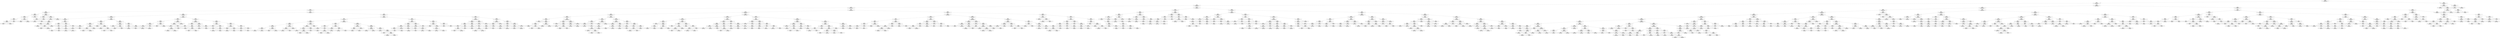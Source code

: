 digraph Tree {
node [shape=box, style="rounded", color="black", fontname=helvetica] ;
edge [fontname=helvetica] ;
0 [label="X[8] <= 0.12\nentropy = 3.91\nsamples = 100.0%\nvalue = [0.07, 0.06, 0.07, 0.07, 0.07, 0.07, 0.06, 0.07, 0.07\n0.07, 0.07, 0.06, 0.07, 0.07, 0.06]\nclass = New York Post"] ;
1 [label="X[1] <= -0.03\nentropy = 3.89\nsamples = 96.2%\nvalue = [0.07, 0.06, 0.07, 0.07, 0.07, 0.07, 0.03, 0.07, 0.08\n0.07, 0.07, 0.07, 0.07, 0.07, 0.07]\nclass = New York Post"] ;
0 -> 1 [labeldistance=2.5, labelangle=45, headlabel="True"] ;
2 [label="X[5] <= 0.04\nentropy = 3.83\nsamples = 57.6%\nvalue = [0.06, 0.05, 0.07, 0.06, 0.08, 0.09, 0.05, 0.09, 0.1\n0.05, 0.02, 0.08, 0.07, 0.05, 0.08]\nclass = New York Post"] ;
1 -> 2 ;
3 [label="X[3] <= -0.03\nentropy = 3.77\nsamples = 41.2%\nvalue = [0.08, 0.05, 0.08, 0.05, 0.09, 0.11, 0.04, 0.02, 0.13\n0.06, 0.02, 0.09, 0.08, 0.05, 0.07]\nclass = New York Post"] ;
2 -> 3 ;
4 [label="X[0] <= 0.11\nentropy = 3.62\nsamples = 19.7%\nvalue = [0.04, 0.05, 0.07, 0.08, 0.1, 0.13, 0.04, 0.02, 0.1\n0.09, 0.01, 0.11, 0.11, 0.06, 0.0]\nclass = NPR"] ;
3 -> 4 ;
5 [label="X[688] <= -0.01\nentropy = 2.31\nsamples = 1.8%\nvalue = [0.0, 0.0, 0.05, 0.45, 0.06, 0.03, 0.0, 0.08, 0.23\n0.02, 0.0, 0.0, 0.08, 0.0, 0.0]\nclass = Business Insider"] ;
4 -> 5 ;
6 [label="X[385] <= -0.02\nentropy = 2.03\nsamples = 0.7%\nvalue = [0.0, 0.0, 0.12, 0.04, 0.0, 0.0, 0.0, 0.21, 0.5, 0.04\n0.0, 0.0, 0.08, 0.0, 0.0]\nclass = New York Post"] ;
5 -> 6 ;
7 [label="X[574] <= 0.0\nentropy = 2.05\nsamples = 0.3%\nvalue = [0.0, 0.0, 0.25, 0.08, 0.0, 0.0, 0.0, 0.42, 0.0, 0.08\n0.0, 0.0, 0.17, 0.0, 0.0]\nclass = Reuters"] ;
6 -> 7 ;
8 [label="X[883] <= 0.01\nentropy = 1.46\nsamples = 0.2%\nvalue = [0.0, 0.0, 0.5, 0.0, 0.0, 0.0, 0.0, 0.0, 0.0, 0.17\n0.0, 0.0, 0.33, 0.0, 0.0]\nclass = CNN"] ;
7 -> 8 ;
9 [label="X[269] <= 0.01\nentropy = 0.92\nsamples = 0.1%\nvalue = [0.0, 0.0, 0.0, 0.0, 0.0, 0.0, 0.0, 0.0, 0.0, 0.33\n0.0, 0.0, 0.67, 0.0, 0.0]\nclass = Atlantic"] ;
8 -> 9 ;
10 [label="entropy = 0.0\nsamples = 0.1%\nvalue = [0.0, 0.0, 0.0, 0.0, 0.0, 0.0, 0.0, 0.0, 0.0, 1.0\n0.0, 0.0, 0.0, 0.0, 0.0]\nclass = Vox"] ;
9 -> 10 ;
11 [label="entropy = 0.0\nsamples = 0.1%\nvalue = [0.0, 0.0, 0.0, 0.0, 0.0, 0.0, 0.0, 0.0, 0.0, 0.0\n0.0, 0.0, 1.0, 0.0, 0.0]\nclass = Atlantic"] ;
9 -> 11 ;
12 [label="entropy = 0.0\nsamples = 0.1%\nvalue = [0.0, 0.0, 1.0, 0.0, 0.0, 0.0, 0.0, 0.0, 0.0, 0.0\n0.0, 0.0, 0.0, 0.0, 0.0]\nclass = CNN"] ;
8 -> 12 ;
13 [label="X[59] <= 0.0\nentropy = 0.65\nsamples = 0.2%\nvalue = [0.0, 0.0, 0.0, 0.17, 0.0, 0.0, 0.0, 0.83, 0.0, 0.0\n0.0, 0.0, 0.0, 0.0, 0.0]\nclass = Reuters"] ;
7 -> 13 ;
14 [label="entropy = 0.0\nsamples = 0.1%\nvalue = [0.0, 0.0, 0.0, 0.0, 0.0, 0.0, 0.0, 1.0, 0.0, 0.0\n0.0, 0.0, 0.0, 0.0, 0.0]\nclass = Reuters"] ;
13 -> 14 ;
15 [label="entropy = 0.0\nsamples = 0.1%\nvalue = [0.0, 0.0, 0.0, 1.0, 0.0, 0.0, 0.0, 0.0, 0.0, 0.0\n0.0, 0.0, 0.0, 0.0, 0.0]\nclass = Business Insider"] ;
13 -> 15 ;
16 [label="entropy = 0.0\nsamples = 0.4%\nvalue = [0.0, 0.0, 0.0, 0.0, 0.0, 0.0, 0.0, 0.0, 1.0, 0.0\n0.0, 0.0, 0.0, 0.0, 0.0]\nclass = New York Post"] ;
6 -> 16 ;
17 [label="X[971] <= -0.01\nentropy = 1.43\nsamples = 1.2%\nvalue = [0.0, 0.0, 0.0, 0.71, 0.11, 0.05, 0.0, 0.0, 0.05, 0.0\n0.0, 0.0, 0.08, 0.0, 0.0]\nclass = Business Insider"] ;
5 -> 17 ;
18 [label="X[585] <= -0.01\nentropy = 1.56\nsamples = 0.3%\nvalue = [0.0, 0.0, 0.0, 0.0, 0.0, 0.29, 0.0, 0.0, 0.29, 0.0\n0.0, 0.0, 0.43, 0.0, 0.0]\nclass = Atlantic"] ;
17 -> 18 ;
19 [label="X[743] <= -0.0\nentropy = 1.0\nsamples = 0.2%\nvalue = [0.0, 0.0, 0.0, 0.0, 0.0, 0.5, 0.0, 0.0, 0.5, 0.0\n0.0, 0.0, 0.0, 0.0, 0.0]\nclass = NPR"] ;
18 -> 19 ;
20 [label="entropy = 0.0\nsamples = 0.1%\nvalue = [0.0, 0.0, 0.0, 0.0, 0.0, 0.0, 0.0, 0.0, 1.0, 0.0\n0.0, 0.0, 0.0, 0.0, 0.0]\nclass = New York Post"] ;
19 -> 20 ;
21 [label="entropy = 0.0\nsamples = 0.1%\nvalue = [0.0, 0.0, 0.0, 0.0, 0.0, 1.0, 0.0, 0.0, 0.0, 0.0\n0.0, 0.0, 0.0, 0.0, 0.0]\nclass = NPR"] ;
19 -> 21 ;
22 [label="entropy = 0.0\nsamples = 0.1%\nvalue = [0.0, 0.0, 0.0, 0.0, 0.0, 0.0, 0.0, 0.0, 0.0, 0.0\n0.0, 0.0, 1.0, 0.0, 0.0]\nclass = Atlantic"] ;
18 -> 22 ;
23 [label="X[857] <= 0.01\nentropy = 0.55\nsamples = 0.8%\nvalue = [0.0, 0.0, 0.0, 0.87, 0.13, 0.0, 0.0, 0.0, 0.0, 0.0\n0.0, 0.0, 0.0, 0.0, 0.0]\nclass = Business Insider"] ;
17 -> 23 ;
24 [label="entropy = 0.0\nsamples = 0.7%\nvalue = [0.0, 0.0, 0.0, 1.0, 0.0, 0.0, 0.0, 0.0, 0.0, 0.0\n0.0, 0.0, 0.0, 0.0, 0.0]\nclass = Business Insider"] ;
23 -> 24 ;
25 [label="entropy = 0.0\nsamples = 0.2%\nvalue = [0.0, 0.0, 0.0, 0.0, 1.0, 0.0, 0.0, 0.0, 0.0, 0.0\n0.0, 0.0, 0.0, 0.0, 0.0]\nclass = Buzzfeed News"] ;
23 -> 25 ;
26 [label="X[8] <= -0.01\nentropy = 3.59\nsamples = 17.8%\nvalue = [0.04, 0.05, 0.07, 0.04, 0.1, 0.14, 0.04, 0.01, 0.09\n0.1, 0.02, 0.12, 0.11, 0.06, 0.0]\nclass = NPR"] ;
4 -> 26 ;
27 [label="X[96] <= -0.0\nentropy = 3.47\nsamples = 8.3%\nvalue = [0.08, 0.04, 0.06, 0.06, 0.16, 0.12, 0.0, 0.0, 0.03\n0.12, 0.03, 0.07, 0.12, 0.1, 0.0]\nclass = Buzzfeed News"] ;
26 -> 27 ;
28 [label="X[674] <= -0.01\nentropy = 3.26\nsamples = 4.2%\nvalue = [0.11, 0.01, 0.08, 0.08, 0.27, 0.08, 0.01, 0.0, 0.06\n0.1, 0.02, 0.09, 0.05, 0.05, 0.0]\nclass = Buzzfeed News"] ;
27 -> 28 ;
29 [label="X[14] <= -0.0\nentropy = 2.4\nsamples = 1.9%\nvalue = [0.0, 0.0, 0.05, 0.02, 0.42, 0.16, 0.02, 0.0, 0.0\n0.17, 0.03, 0.12, 0.02, 0.0, 0.0]\nclass = Buzzfeed News"] ;
28 -> 29 ;
30 [label="X[968] <= -0.0\nentropy = 1.38\nsamples = 0.9%\nvalue = [0.0, 0.0, 0.06, 0.0, 0.65, 0.0, 0.0, 0.0, 0.0, 0.0\n0.06, 0.24, 0.0, 0.0, 0.0]\nclass = Buzzfeed News"] ;
29 -> 30 ;
31 [label="entropy = 0.0\nsamples = 0.3%\nvalue = [0.0, 0.0, 0.0, 0.0, 0.0, 0.0, 0.0, 0.0, 0.0, 0.0\n0.0, 1.0, 0.0, 0.0, 0.0]\nclass = Guardian"] ;
30 -> 31 ;
32 [label="X[375] <= 0.03\nentropy = 0.77\nsamples = 0.7%\nvalue = [0.0, 0.0, 0.08, 0.0, 0.85, 0.0, 0.0, 0.0, 0.0, 0.0\n0.08, 0.0, 0.0, 0.0, 0.0]\nclass = Buzzfeed News"] ;
30 -> 32 ;
33 [label="entropy = 0.0\nsamples = 0.6%\nvalue = [0.0, 0.0, 0.0, 0.0, 1.0, 0.0, 0.0, 0.0, 0.0, 0.0\n0.0, 0.0, 0.0, 0.0, 0.0]\nclass = Buzzfeed News"] ;
32 -> 33 ;
34 [label="X[570] <= -0.02\nentropy = 1.0\nsamples = 0.1%\nvalue = [0.0, 0.0, 0.5, 0.0, 0.0, 0.0, 0.0, 0.0, 0.0, 0.0\n0.5, 0.0, 0.0, 0.0, 0.0]\nclass = CNN"] ;
32 -> 34 ;
35 [label="entropy = 0.0\nsamples = 0.1%\nvalue = [0.0, 0.0, 1.0, 0.0, 0.0, 0.0, 0.0, 0.0, 0.0, 0.0\n0.0, 0.0, 0.0, 0.0, 0.0]\nclass = CNN"] ;
34 -> 35 ;
36 [label="entropy = 0.0\nsamples = 0.1%\nvalue = [0.0, 0.0, 0.0, 0.0, 0.0, 0.0, 0.0, 0.0, 0.0, 0.0\n1.0, 0.0, 0.0, 0.0, 0.0]\nclass = Talking Points Memo"] ;
34 -> 36 ;
37 [label="X[308] <= 0.0\nentropy = 2.14\nsamples = 1.0%\nvalue = [0.0, 0.0, 0.03, 0.03, 0.17, 0.33, 0.03, 0.0, 0.0\n0.37, 0.0, 0.0, 0.03, 0.0, 0.0]\nclass = Vox"] ;
29 -> 37 ;
38 [label="X[70] <= -0.02\nentropy = 0.92\nsamples = 0.5%\nvalue = [0.0, 0.0, 0.0, 0.0, 0.33, 0.67, 0.0, 0.0, 0.0, 0.0\n0.0, 0.0, 0.0, 0.0, 0.0]\nclass = NPR"] ;
37 -> 38 ;
39 [label="entropy = 0.0\nsamples = 0.1%\nvalue = [0.0, 0.0, 0.0, 0.0, 1.0, 0.0, 0.0, 0.0, 0.0, 0.0\n0.0, 0.0, 0.0, 0.0, 0.0]\nclass = Buzzfeed News"] ;
38 -> 39 ;
40 [label="entropy = 0.0\nsamples = 0.4%\nvalue = [0.0, 0.0, 0.0, 0.0, 0.0, 1.0, 0.0, 0.0, 0.0, 0.0\n0.0, 0.0, 0.0, 0.0, 0.0]\nclass = NPR"] ;
38 -> 40 ;
41 [label="X[160] <= 0.01\nentropy = 1.37\nsamples = 0.5%\nvalue = [0.0, 0.0, 0.07, 0.07, 0.0, 0.0, 0.07, 0.0, 0.0, 0.73\n0.0, 0.0, 0.07, 0.0, 0.0]\nclass = Vox"] ;
37 -> 41 ;
42 [label="X[275] <= -0.0\nentropy = 2.0\nsamples = 0.2%\nvalue = [0.0, 0.0, 0.25, 0.25, 0.0, 0.0, 0.25, 0.0, 0.0, 0.0\n0.0, 0.0, 0.25, 0.0, 0.0]\nclass = CNN"] ;
41 -> 42 ;
43 [label="X[581] <= -0.01\nentropy = 1.0\nsamples = 0.1%\nvalue = [0.0, 0.0, 0.5, 0.0, 0.0, 0.0, 0.0, 0.0, 0.0, 0.0\n0.0, 0.0, 0.5, 0.0, 0.0]\nclass = CNN"] ;
42 -> 43 ;
44 [label="entropy = 0.0\nsamples = 0.1%\nvalue = [0.0, 0.0, 0.0, 0.0, 0.0, 0.0, 0.0, 0.0, 0.0, 0.0\n0.0, 0.0, 1.0, 0.0, 0.0]\nclass = Atlantic"] ;
43 -> 44 ;
45 [label="entropy = 0.0\nsamples = 0.1%\nvalue = [0.0, 0.0, 1.0, 0.0, 0.0, 0.0, 0.0, 0.0, 0.0, 0.0\n0.0, 0.0, 0.0, 0.0, 0.0]\nclass = CNN"] ;
43 -> 45 ;
46 [label="X[726] <= 0.01\nentropy = 1.0\nsamples = 0.1%\nvalue = [0.0, 0.0, 0.0, 0.5, 0.0, 0.0, 0.5, 0.0, 0.0, 0.0\n0.0, 0.0, 0.0, 0.0, 0.0]\nclass = Business Insider"] ;
42 -> 46 ;
47 [label="entropy = 0.0\nsamples = 0.1%\nvalue = [0.0, 0.0, 0.0, 1.0, 0.0, 0.0, 0.0, 0.0, 0.0, 0.0\n0.0, 0.0, 0.0, 0.0, 0.0]\nclass = Business Insider"] ;
46 -> 47 ;
48 [label="entropy = 0.0\nsamples = 0.1%\nvalue = [0.0, 0.0, 0.0, 0.0, 0.0, 0.0, 1.0, 0.0, 0.0, 0.0\n0.0, 0.0, 0.0, 0.0, 0.0]\nclass = New York Times"] ;
46 -> 48 ;
49 [label="entropy = 0.0\nsamples = 0.3%\nvalue = [0.0, 0.0, 0.0, 0.0, 0.0, 0.0, 0.0, 0.0, 0.0, 1.0\n0.0, 0.0, 0.0, 0.0, 0.0]\nclass = Vox"] ;
41 -> 49 ;
50 [label="X[181] <= 0.0\nentropy = 3.15\nsamples = 2.3%\nvalue = [0.21, 0.01, 0.12, 0.15, 0.12, 0.01, 0.0, 0.0, 0.12\n0.03, 0.0, 0.06, 0.07, 0.1, 0.0]\nclass = Breitbart"] ;
28 -> 50 ;
51 [label="X[431] <= -0.01\nentropy = 2.5\nsamples = 1.2%\nvalue = [0.37, 0.0, 0.05, 0.0, 0.05, 0.03, 0.0, 0.0, 0.21\n0.03, 0.0, 0.0, 0.13, 0.13, 0.0]\nclass = Breitbart"] ;
50 -> 51 ;
52 [label="X[670] <= -0.03\nentropy = 2.05\nsamples = 0.6%\nvalue = [0.0, 0.0, 0.1, 0.0, 0.05, 0.0, 0.0, 0.0, 0.38, 0.0\n0.0, 0.0, 0.24, 0.24, 0.0]\nclass = New York Post"] ;
51 -> 52 ;
53 [label="X[539] <= -0.0\nentropy = 0.72\nsamples = 0.2%\nvalue = [0.0, 0.0, 0.2, 0.0, 0.0, 0.0, 0.0, 0.0, 0.8, 0.0\n0.0, 0.0, 0.0, 0.0, 0.0]\nclass = New York Post"] ;
52 -> 53 ;
54 [label="entropy = 0.0\nsamples = 0.2%\nvalue = [0.0, 0.0, 0.0, 0.0, 0.0, 0.0, 0.0, 0.0, 1.0, 0.0\n0.0, 0.0, 0.0, 0.0, 0.0]\nclass = New York Post"] ;
53 -> 54 ;
55 [label="entropy = 0.0\nsamples = 0.1%\nvalue = [0.0, 0.0, 1.0, 0.0, 0.0, 0.0, 0.0, 0.0, 0.0, 0.0\n0.0, 0.0, 0.0, 0.0, 0.0]\nclass = CNN"] ;
53 -> 55 ;
56 [label="X[41] <= -0.01\nentropy = 1.35\nsamples = 0.4%\nvalue = [0.0, 0.0, 0.0, 0.0, 0.09, 0.0, 0.0, 0.0, 0.0, 0.0\n0.0, 0.0, 0.45, 0.45, 0.0]\nclass = Atlantic"] ;
52 -> 56 ;
57 [label="X[301] <= -0.01\nentropy = 0.65\nsamples = 0.2%\nvalue = [0.0, 0.0, 0.0, 0.0, 0.17, 0.0, 0.0, 0.0, 0.0, 0.0\n0.0, 0.0, 0.83, 0.0, 0.0]\nclass = Atlantic"] ;
56 -> 57 ;
58 [label="entropy = 0.0\nsamples = 0.2%\nvalue = [0.0, 0.0, 0.0, 0.0, 0.0, 0.0, 0.0, 0.0, 0.0, 0.0\n0.0, 0.0, 1.0, 0.0, 0.0]\nclass = Atlantic"] ;
57 -> 58 ;
59 [label="entropy = 0.0\nsamples = 0.1%\nvalue = [0.0, 0.0, 0.0, 0.0, 1.0, 0.0, 0.0, 0.0, 0.0, 0.0\n0.0, 0.0, 0.0, 0.0, 0.0]\nclass = Buzzfeed News"] ;
57 -> 59 ;
60 [label="entropy = 0.0\nsamples = 0.2%\nvalue = [0.0, 0.0, 0.0, 0.0, 0.0, 0.0, 0.0, 0.0, 0.0, 0.0\n0.0, 0.0, 0.0, 1.0, 0.0]\nclass = National Review"] ;
56 -> 60 ;
61 [label="X[494] <= 0.01\nentropy = 0.95\nsamples = 0.6%\nvalue = [0.82, 0.0, 0.0, 0.0, 0.06, 0.06, 0.0, 0.0, 0.0, 0.06\n0.0, 0.0, 0.0, 0.0, 0.0]\nclass = Breitbart"] ;
51 -> 61 ;
62 [label="entropy = 0.0\nsamples = 0.4%\nvalue = [1.0, 0.0, 0.0, 0.0, 0.0, 0.0, 0.0, 0.0, 0.0, 0.0\n0.0, 0.0, 0.0, 0.0, 0.0]\nclass = Breitbart"] ;
61 -> 62 ;
63 [label="X[626] <= -0.03\nentropy = 1.58\nsamples = 0.2%\nvalue = [0.0, 0.0, 0.0, 0.0, 0.33, 0.33, 0.0, 0.0, 0.0, 0.33\n0.0, 0.0, 0.0, 0.0, 0.0]\nclass = Buzzfeed News"] ;
61 -> 63 ;
64 [label="entropy = 0.0\nsamples = 0.1%\nvalue = [0.0, 0.0, 0.0, 0.0, 1.0, 0.0, 0.0, 0.0, 0.0, 0.0\n0.0, 0.0, 0.0, 0.0, 0.0]\nclass = Buzzfeed News"] ;
63 -> 64 ;
65 [label="X[801] <= -0.02\nentropy = 1.0\nsamples = 0.1%\nvalue = [0.0, 0.0, 0.0, 0.0, 0.0, 0.5, 0.0, 0.0, 0.0, 0.5\n0.0, 0.0, 0.0, 0.0, 0.0]\nclass = NPR"] ;
63 -> 65 ;
66 [label="entropy = 0.0\nsamples = 0.1%\nvalue = [0.0, 0.0, 0.0, 0.0, 0.0, 0.0, 0.0, 0.0, 0.0, 1.0\n0.0, 0.0, 0.0, 0.0, 0.0]\nclass = Vox"] ;
65 -> 66 ;
67 [label="entropy = 0.0\nsamples = 0.1%\nvalue = [0.0, 0.0, 0.0, 0.0, 0.0, 1.0, 0.0, 0.0, 0.0, 0.0\n0.0, 0.0, 0.0, 0.0, 0.0]\nclass = NPR"] ;
65 -> 67 ;
68 [label="X[245] <= -0.0\nentropy = 2.43\nsamples = 1.1%\nvalue = [0.0, 0.03, 0.2, 0.33, 0.2, 0.0, 0.0, 0.0, 0.0, 0.03\n0.0, 0.13, 0.0, 0.07, 0.0]\nclass = Business Insider"] ;
50 -> 68 ;
69 [label="X[428] <= -0.01\nentropy = 1.16\nsamples = 0.5%\nvalue = [0.0, 0.0, 0.0, 0.67, 0.0, 0.0, 0.0, 0.0, 0.0, 0.07\n0.0, 0.27, 0.0, 0.0, 0.0]\nclass = Business Insider"] ;
68 -> 69 ;
70 [label="entropy = 0.0\nsamples = 0.3%\nvalue = [0.0, 0.0, 0.0, 1.0, 0.0, 0.0, 0.0, 0.0, 0.0, 0.0\n0.0, 0.0, 0.0, 0.0, 0.0]\nclass = Business Insider"] ;
69 -> 70 ;
71 [label="X[403] <= 0.02\nentropy = 0.72\nsamples = 0.2%\nvalue = [0.0, 0.0, 0.0, 0.0, 0.0, 0.0, 0.0, 0.0, 0.0, 0.2\n0.0, 0.8, 0.0, 0.0, 0.0]\nclass = Guardian"] ;
69 -> 71 ;
72 [label="entropy = 0.0\nsamples = 0.2%\nvalue = [0.0, 0.0, 0.0, 0.0, 0.0, 0.0, 0.0, 0.0, 0.0, 0.0\n0.0, 1.0, 0.0, 0.0, 0.0]\nclass = Guardian"] ;
71 -> 72 ;
73 [label="entropy = 0.0\nsamples = 0.1%\nvalue = [0.0, 0.0, 0.0, 0.0, 0.0, 0.0, 0.0, 0.0, 0.0, 1.0\n0.0, 0.0, 0.0, 0.0, 0.0]\nclass = Vox"] ;
71 -> 73 ;
74 [label="X[198] <= -0.0\nentropy = 1.71\nsamples = 0.6%\nvalue = [0.0, 0.07, 0.4, 0.0, 0.4, 0.0, 0.0, 0.0, 0.0, 0.0\n0.0, 0.0, 0.0, 0.13, 0.0]\nclass = CNN"] ;
68 -> 74 ;
75 [label="X[142] <= 0.01\nentropy = 0.81\nsamples = 0.4%\nvalue = [0.0, 0.0, 0.75, 0.0, 0.0, 0.0, 0.0, 0.0, 0.0, 0.0\n0.0, 0.0, 0.0, 0.25, 0.0]\nclass = CNN"] ;
74 -> 75 ;
76 [label="entropy = 0.0\nsamples = 0.1%\nvalue = [0.0, 0.0, 0.0, 0.0, 0.0, 0.0, 0.0, 0.0, 0.0, 0.0\n0.0, 0.0, 0.0, 1.0, 0.0]\nclass = National Review"] ;
75 -> 76 ;
77 [label="entropy = 0.0\nsamples = 0.3%\nvalue = [0.0, 0.0, 1.0, 0.0, 0.0, 0.0, 0.0, 0.0, 0.0, 0.0\n0.0, 0.0, 0.0, 0.0, 0.0]\nclass = CNN"] ;
75 -> 77 ;
78 [label="X[31] <= -0.04\nentropy = 0.59\nsamples = 0.2%\nvalue = [0.0, 0.14, 0.0, 0.0, 0.86, 0.0, 0.0, 0.0, 0.0, 0.0\n0.0, 0.0, 0.0, 0.0, 0.0]\nclass = Buzzfeed News"] ;
74 -> 78 ;
79 [label="entropy = 0.0\nsamples = 0.1%\nvalue = [0.0, 1.0, 0.0, 0.0, 0.0, 0.0, 0.0, 0.0, 0.0, 0.0\n0.0, 0.0, 0.0, 0.0, 0.0]\nclass = Washington Post"] ;
78 -> 79 ;
80 [label="entropy = 0.0\nsamples = 0.2%\nvalue = [0.0, 0.0, 0.0, 0.0, 1.0, 0.0, 0.0, 0.0, 0.0, 0.0\n0.0, 0.0, 0.0, 0.0, 0.0]\nclass = Buzzfeed News"] ;
78 -> 80 ;
81 [label="X[19] <= -0.04\nentropy = 3.22\nsamples = 4.0%\nvalue = [0.05, 0.08, 0.03, 0.04, 0.04, 0.16, 0.0, 0.0, 0.0\n0.15, 0.05, 0.06, 0.2, 0.14, 0.01]\nclass = Atlantic"] ;
27 -> 81 ;
82 [label="X[335] <= 0.02\nentropy = 2.55\nsamples = 1.2%\nvalue = [0.0, 0.19, 0.0, 0.14, 0.14, 0.24, 0.0, 0.0, 0.0\n0.14, 0.16, 0.0, 0.0, 0.0, 0.0]\nclass = NPR"] ;
81 -> 82 ;
83 [label="X[818] <= -0.01\nentropy = 1.93\nsamples = 0.8%\nvalue = [0.0, 0.28, 0.0, 0.0, 0.2, 0.36, 0.0, 0.0, 0.0, 0.16\n0.0, 0.0, 0.0, 0.0, 0.0]\nclass = NPR"] ;
82 -> 83 ;
84 [label="X[955] <= 0.0\nentropy = 0.95\nsamples = 0.4%\nvalue = [0.0, 0.64, 0.0, 0.0, 0.0, 0.0, 0.0, 0.0, 0.0, 0.36\n0.0, 0.0, 0.0, 0.0, 0.0]\nclass = Washington Post"] ;
83 -> 84 ;
85 [label="entropy = 0.0\nsamples = 0.3%\nvalue = [0.0, 1.0, 0.0, 0.0, 0.0, 0.0, 0.0, 0.0, 0.0, 0.0\n0.0, 0.0, 0.0, 0.0, 0.0]\nclass = Washington Post"] ;
84 -> 85 ;
86 [label="entropy = 0.0\nsamples = 0.1%\nvalue = [0.0, 0.0, 0.0, 0.0, 0.0, 0.0, 0.0, 0.0, 0.0, 1.0\n0.0, 0.0, 0.0, 0.0, 0.0]\nclass = Vox"] ;
84 -> 86 ;
87 [label="X[526] <= -0.01\nentropy = 0.94\nsamples = 0.5%\nvalue = [0.0, 0.0, 0.0, 0.0, 0.36, 0.64, 0.0, 0.0, 0.0, 0.0\n0.0, 0.0, 0.0, 0.0, 0.0]\nclass = NPR"] ;
83 -> 87 ;
88 [label="entropy = 0.0\nsamples = 0.3%\nvalue = [0.0, 0.0, 0.0, 0.0, 0.0, 1.0, 0.0, 0.0, 0.0, 0.0\n0.0, 0.0, 0.0, 0.0, 0.0]\nclass = NPR"] ;
87 -> 88 ;
89 [label="entropy = 0.0\nsamples = 0.2%\nvalue = [0.0, 0.0, 0.0, 0.0, 1.0, 0.0, 0.0, 0.0, 0.0, 0.0\n0.0, 0.0, 0.0, 0.0, 0.0]\nclass = Buzzfeed News"] ;
87 -> 89 ;
90 [label="X[355] <= 0.02\nentropy = 1.33\nsamples = 0.4%\nvalue = [0.0, 0.0, 0.0, 0.42, 0.0, 0.0, 0.0, 0.0, 0.0, 0.08\n0.5, 0.0, 0.0, 0.0, 0.0]\nclass = Talking Points Memo"] ;
82 -> 90 ;
91 [label="X[24] <= 0.05\nentropy = 0.65\nsamples = 0.3%\nvalue = [0.0, 0.0, 0.0, 0.83, 0.0, 0.0, 0.0, 0.0, 0.0, 0.17\n0.0, 0.0, 0.0, 0.0, 0.0]\nclass = Business Insider"] ;
90 -> 91 ;
92 [label="entropy = 0.0\nsamples = 0.2%\nvalue = [0.0, 0.0, 0.0, 1.0, 0.0, 0.0, 0.0, 0.0, 0.0, 0.0\n0.0, 0.0, 0.0, 0.0, 0.0]\nclass = Business Insider"] ;
91 -> 92 ;
93 [label="entropy = 0.0\nsamples = 0.1%\nvalue = [0.0, 0.0, 0.0, 0.0, 0.0, 0.0, 0.0, 0.0, 0.0, 1.0\n0.0, 0.0, 0.0, 0.0, 0.0]\nclass = Vox"] ;
91 -> 93 ;
94 [label="entropy = 0.0\nsamples = 0.1%\nvalue = [0.0, 0.0, 0.0, 0.0, 0.0, 0.0, 0.0, 0.0, 0.0, 0.0\n1.0, 0.0, 0.0, 0.0, 0.0]\nclass = Talking Points Memo"] ;
90 -> 94 ;
95 [label="X[799] <= -0.0\nentropy = 2.76\nsamples = 2.8%\nvalue = [0.07, 0.03, 0.04, 0.0, 0.0, 0.12, 0.0, 0.0, 0.0\n0.16, 0.0, 0.08, 0.28, 0.2, 0.01]\nclass = Atlantic"] ;
81 -> 95 ;
96 [label="X[395] <= 0.02\nentropy = 2.27\nsamples = 1.4%\nvalue = [0.0, 0.04, 0.0, 0.0, 0.0, 0.04, 0.0, 0.0, 0.0, 0.29\n0.0, 0.11, 0.11, 0.38, 0.02]\nclass = National Review"] ;
95 -> 96 ;
97 [label="X[835] <= 0.01\nentropy = 2.14\nsamples = 0.8%\nvalue = [0.0, 0.07, 0.0, 0.0, 0.0, 0.07, 0.0, 0.0, 0.0, 0.48\n0.0, 0.19, 0.11, 0.07, 0.0]\nclass = Vox"] ;
96 -> 97 ;
98 [label="X[794] <= -0.0\nentropy = 1.02\nsamples = 0.5%\nvalue = [0.0, 0.12, 0.0, 0.0, 0.0, 0.0, 0.0, 0.0, 0.0, 0.76\n0.0, 0.0, 0.0, 0.12, 0.0]\nclass = Vox"] ;
97 -> 98 ;
99 [label="X[305] <= 0.0\nentropy = 1.0\nsamples = 0.2%\nvalue = [0.0, 0.5, 0.0, 0.0, 0.0, 0.0, 0.0, 0.0, 0.0, 0.0\n0.0, 0.0, 0.0, 0.5, 0.0]\nclass = Washington Post"] ;
98 -> 99 ;
100 [label="entropy = 0.0\nsamples = 0.1%\nvalue = [0.0, 0.0, 0.0, 0.0, 0.0, 0.0, 0.0, 0.0, 0.0, 0.0\n0.0, 0.0, 0.0, 1.0, 0.0]\nclass = National Review"] ;
99 -> 100 ;
101 [label="entropy = 0.0\nsamples = 0.1%\nvalue = [0.0, 1.0, 0.0, 0.0, 0.0, 0.0, 0.0, 0.0, 0.0, 0.0\n0.0, 0.0, 0.0, 0.0, 0.0]\nclass = Washington Post"] ;
99 -> 101 ;
102 [label="entropy = 0.0\nsamples = 0.3%\nvalue = [0.0, 0.0, 0.0, 0.0, 0.0, 0.0, 0.0, 0.0, 0.0, 1.0\n0.0, 0.0, 0.0, 0.0, 0.0]\nclass = Vox"] ;
98 -> 102 ;
103 [label="X[472] <= -0.0\nentropy = 1.49\nsamples = 0.4%\nvalue = [0.0, 0.0, 0.0, 0.0, 0.0, 0.2, 0.0, 0.0, 0.0, 0.0\n0.0, 0.5, 0.3, 0.0, 0.0]\nclass = Guardian"] ;
97 -> 103 ;
104 [label="entropy = 0.0\nsamples = 0.2%\nvalue = [0.0, 0.0, 0.0, 0.0, 0.0, 0.0, 0.0, 0.0, 0.0, 0.0\n0.0, 1.0, 0.0, 0.0, 0.0]\nclass = Guardian"] ;
103 -> 104 ;
105 [label="X[454] <= -0.02\nentropy = 0.97\nsamples = 0.2%\nvalue = [0.0, 0.0, 0.0, 0.0, 0.0, 0.4, 0.0, 0.0, 0.0, 0.0\n0.0, 0.0, 0.6, 0.0, 0.0]\nclass = Atlantic"] ;
103 -> 105 ;
106 [label="entropy = 0.0\nsamples = 0.1%\nvalue = [0.0, 0.0, 0.0, 0.0, 0.0, 1.0, 0.0, 0.0, 0.0, 0.0\n0.0, 0.0, 0.0, 0.0, 0.0]\nclass = NPR"] ;
105 -> 106 ;
107 [label="entropy = 0.0\nsamples = 0.2%\nvalue = [0.0, 0.0, 0.0, 0.0, 0.0, 0.0, 0.0, 0.0, 0.0, 0.0\n0.0, 0.0, 1.0, 0.0, 0.0]\nclass = Atlantic"] ;
105 -> 107 ;
108 [label="X[91] <= 0.03\nentropy = 0.8\nsamples = 0.6%\nvalue = [0.0, 0.0, 0.0, 0.0, 0.0, 0.0, 0.0, 0.0, 0.0, 0.0\n0.0, 0.0, 0.11, 0.83, 0.06]\nclass = National Review"] ;
96 -> 108 ;
109 [label="entropy = 0.0\nsamples = 0.4%\nvalue = [0.0, 0.0, 0.0, 0.0, 0.0, 0.0, 0.0, 0.0, 0.0, 0.0\n0.0, 0.0, 0.0, 1.0, 0.0]\nclass = National Review"] ;
108 -> 109 ;
110 [label="X[575] <= 0.0\nentropy = 0.92\nsamples = 0.2%\nvalue = [0.0, 0.0, 0.0, 0.0, 0.0, 0.0, 0.0, 0.0, 0.0, 0.0\n0.0, 0.0, 0.67, 0.0, 0.33]\nclass = Atlantic"] ;
108 -> 110 ;
111 [label="entropy = 0.0\nsamples = 0.1%\nvalue = [0.0, 0.0, 0.0, 0.0, 0.0, 0.0, 0.0, 0.0, 0.0, 0.0\n0.0, 0.0, 0.0, 0.0, 1.0]\nclass = Fox News"] ;
110 -> 111 ;
112 [label="entropy = 0.0\nsamples = 0.1%\nvalue = [0.0, 0.0, 0.0, 0.0, 0.0, 0.0, 0.0, 0.0, 0.0, 0.0\n0.0, 0.0, 1.0, 0.0, 0.0]\nclass = Atlantic"] ;
110 -> 112 ;
113 [label="X[283] <= -0.01\nentropy = 2.27\nsamples = 1.4%\nvalue = [0.14, 0.02, 0.09, 0.0, 0.0, 0.2, 0.0, 0.0, 0.0, 0.02\n0.0, 0.05, 0.45, 0.02, 0.0]\nclass = Atlantic"] ;
95 -> 113 ;
114 [label="X[838] <= 0.02\nentropy = 1.12\nsamples = 0.7%\nvalue = [0.04, 0.04, 0.17, 0.0, 0.0, 0.0, 0.0, 0.0, 0.0, 0.0\n0.0, 0.0, 0.75, 0.0, 0.0]\nclass = Atlantic"] ;
113 -> 114 ;
115 [label="entropy = 0.0\nsamples = 0.4%\nvalue = [0.0, 0.0, 0.0, 0.0, 0.0, 0.0, 0.0, 0.0, 0.0, 0.0\n0.0, 0.0, 1.0, 0.0, 0.0]\nclass = Atlantic"] ;
114 -> 115 ;
116 [label="X[718] <= 0.01\nentropy = 1.25\nsamples = 0.3%\nvalue = [0.17, 0.17, 0.67, 0.0, 0.0, 0.0, 0.0, 0.0, 0.0, 0.0\n0.0, 0.0, 0.0, 0.0, 0.0]\nclass = CNN"] ;
114 -> 116 ;
117 [label="entropy = 0.0\nsamples = 0.2%\nvalue = [0.0, 0.0, 1.0, 0.0, 0.0, 0.0, 0.0, 0.0, 0.0, 0.0\n0.0, 0.0, 0.0, 0.0, 0.0]\nclass = CNN"] ;
116 -> 117 ;
118 [label="X[85] <= -0.03\nentropy = 1.0\nsamples = 0.1%\nvalue = [0.5, 0.5, 0.0, 0.0, 0.0, 0.0, 0.0, 0.0, 0.0, 0.0\n0.0, 0.0, 0.0, 0.0, 0.0]\nclass = Breitbart"] ;
116 -> 118 ;
119 [label="entropy = 0.0\nsamples = 0.1%\nvalue = [0.0, 1.0, 0.0, 0.0, 0.0, 0.0, 0.0, 0.0, 0.0, 0.0\n0.0, 0.0, 0.0, 0.0, 0.0]\nclass = Washington Post"] ;
118 -> 119 ;
120 [label="entropy = 0.0\nsamples = 0.1%\nvalue = [1.0, 0.0, 0.0, 0.0, 0.0, 0.0, 0.0, 0.0, 0.0, 0.0\n0.0, 0.0, 0.0, 0.0, 0.0]\nclass = Breitbart"] ;
118 -> 120 ;
121 [label="X[515] <= -0.01\nentropy = 2.11\nsamples = 0.7%\nvalue = [0.25, 0.0, 0.0, 0.0, 0.0, 0.45, 0.0, 0.0, 0.0, 0.05\n0.0, 0.1, 0.1, 0.05, 0.0]\nclass = NPR"] ;
113 -> 121 ;
122 [label="X[407] <= 0.01\nentropy = 1.3\nsamples = 0.3%\nvalue = [0.62, 0.0, 0.0, 0.0, 0.0, 0.0, 0.0, 0.0, 0.0, 0.0\n0.0, 0.25, 0.0, 0.12, 0.0]\nclass = Breitbart"] ;
121 -> 122 ;
123 [label="entropy = 0.0\nsamples = 0.2%\nvalue = [1.0, 0.0, 0.0, 0.0, 0.0, 0.0, 0.0, 0.0, 0.0, 0.0\n0.0, 0.0, 0.0, 0.0, 0.0]\nclass = Breitbart"] ;
122 -> 123 ;
124 [label="X[747] <= -0.01\nentropy = 0.92\nsamples = 0.2%\nvalue = [0.0, 0.0, 0.0, 0.0, 0.0, 0.0, 0.0, 0.0, 0.0, 0.0\n0.0, 0.67, 0.0, 0.33, 0.0]\nclass = Guardian"] ;
122 -> 124 ;
125 [label="entropy = 0.0\nsamples = 0.1%\nvalue = [0.0, 0.0, 0.0, 0.0, 0.0, 0.0, 0.0, 0.0, 0.0, 0.0\n0.0, 0.0, 0.0, 1.0, 0.0]\nclass = National Review"] ;
124 -> 125 ;
126 [label="entropy = 0.0\nsamples = 0.1%\nvalue = [0.0, 0.0, 0.0, 0.0, 0.0, 0.0, 0.0, 0.0, 0.0, 0.0\n0.0, 1.0, 0.0, 0.0, 0.0]\nclass = Guardian"] ;
124 -> 126 ;
127 [label="X[230] <= -0.01\nentropy = 1.04\nsamples = 0.4%\nvalue = [0.0, 0.0, 0.0, 0.0, 0.0, 0.75, 0.0, 0.0, 0.0, 0.08\n0.0, 0.0, 0.17, 0.0, 0.0]\nclass = NPR"] ;
121 -> 127 ;
128 [label="X[576] <= 0.03\nentropy = 0.92\nsamples = 0.2%\nvalue = [0.0, 0.0, 0.0, 0.0, 0.0, 0.0, 0.0, 0.0, 0.0, 0.33\n0.0, 0.0, 0.67, 0.0, 0.0]\nclass = Atlantic"] ;
127 -> 128 ;
129 [label="entropy = 0.0\nsamples = 0.1%\nvalue = [0.0, 0.0, 0.0, 0.0, 0.0, 0.0, 0.0, 0.0, 0.0, 0.0\n0.0, 0.0, 1.0, 0.0, 0.0]\nclass = Atlantic"] ;
128 -> 129 ;
130 [label="entropy = 0.0\nsamples = 0.1%\nvalue = [0.0, 0.0, 0.0, 0.0, 0.0, 0.0, 0.0, 0.0, 0.0, 1.0\n0.0, 0.0, 0.0, 0.0, 0.0]\nclass = Vox"] ;
128 -> 130 ;
131 [label="entropy = 0.0\nsamples = 0.3%\nvalue = [0.0, 0.0, 0.0, 0.0, 0.0, 1.0, 0.0, 0.0, 0.0, 0.0\n0.0, 0.0, 0.0, 0.0, 0.0]\nclass = NPR"] ;
127 -> 131 ;
132 [label="X[29] <= 0.02\nentropy = 3.36\nsamples = 9.6%\nvalue = [0.01, 0.06, 0.08, 0.01, 0.04, 0.17, 0.07, 0.02, 0.14\n0.07, 0.0, 0.17, 0.11, 0.03, 0.0]\nclass = NPR"] ;
26 -> 132 ;
133 [label="X[169] <= 0.01\nentropy = 3.35\nsamples = 6.7%\nvalue = [0.01, 0.08, 0.11, 0.01, 0.06, 0.05, 0.07, 0.01, 0.15\n0.1, 0.0, 0.18, 0.12, 0.04, 0.0]\nclass = Guardian"] ;
132 -> 133 ;
134 [label="X[18] <= 0.0\nentropy = 3.2\nsamples = 4.4%\nvalue = [0.01, 0.1, 0.01, 0.02, 0.1, 0.08, 0.05, 0.0, 0.22\n0.1, 0.0, 0.17, 0.08, 0.07, 0.0]\nclass = New York Post"] ;
133 -> 134 ;
135 [label="X[888] <= 0.01\nentropy = 2.73\nsamples = 2.0%\nvalue = [0.0, 0.0, 0.0, 0.0, 0.19, 0.08, 0.12, 0.0, 0.12\n0.02, 0.0, 0.27, 0.15, 0.06, 0.0]\nclass = Guardian"] ;
134 -> 135 ;
136 [label="X[686] <= 0.02\nentropy = 2.23\nsamples = 0.9%\nvalue = [0.0, 0.0, 0.0, 0.0, 0.36, 0.0, 0.04, 0.0, 0.24, 0.04\n0.0, 0.0, 0.2, 0.12, 0.0]\nclass = Buzzfeed News"] ;
135 -> 136 ;
137 [label="X[92] <= 0.01\nentropy = 1.61\nsamples = 0.6%\nvalue = [0.0, 0.0, 0.0, 0.0, 0.0, 0.0, 0.08, 0.0, 0.46, 0.0\n0.0, 0.0, 0.38, 0.08, 0.0]\nclass = New York Post"] ;
136 -> 137 ;
138 [label="X[572] <= -0.03\nentropy = 0.59\nsamples = 0.3%\nvalue = [0.0, 0.0, 0.0, 0.0, 0.0, 0.0, 0.0, 0.0, 0.86, 0.0\n0.0, 0.0, 0.0, 0.14, 0.0]\nclass = New York Post"] ;
137 -> 138 ;
139 [label="entropy = 0.0\nsamples = 0.1%\nvalue = [0.0, 0.0, 0.0, 0.0, 0.0, 0.0, 0.0, 0.0, 0.0, 0.0\n0.0, 0.0, 0.0, 1.0, 0.0]\nclass = National Review"] ;
138 -> 139 ;
140 [label="entropy = 0.0\nsamples = 0.3%\nvalue = [0.0, 0.0, 0.0, 0.0, 0.0, 0.0, 0.0, 0.0, 1.0, 0.0\n0.0, 0.0, 0.0, 0.0, 0.0]\nclass = New York Post"] ;
138 -> 140 ;
141 [label="X[499] <= 0.04\nentropy = 0.65\nsamples = 0.3%\nvalue = [0.0, 0.0, 0.0, 0.0, 0.0, 0.0, 0.17, 0.0, 0.0, 0.0\n0.0, 0.0, 0.83, 0.0, 0.0]\nclass = Atlantic"] ;
137 -> 141 ;
142 [label="entropy = 0.0\nsamples = 0.3%\nvalue = [0.0, 0.0, 0.0, 0.0, 0.0, 0.0, 0.0, 0.0, 0.0, 0.0\n0.0, 0.0, 1.0, 0.0, 0.0]\nclass = Atlantic"] ;
141 -> 142 ;
143 [label="entropy = 0.0\nsamples = 0.1%\nvalue = [0.0, 0.0, 0.0, 0.0, 0.0, 0.0, 1.0, 0.0, 0.0, 0.0\n0.0, 0.0, 0.0, 0.0, 0.0]\nclass = New York Times"] ;
141 -> 143 ;
144 [label="X[380] <= 0.01\nentropy = 1.04\nsamples = 0.3%\nvalue = [0.0, 0.0, 0.0, 0.0, 0.75, 0.0, 0.0, 0.0, 0.0, 0.08\n0.0, 0.0, 0.0, 0.17, 0.0]\nclass = Buzzfeed News"] ;
136 -> 144 ;
145 [label="X[487] <= -0.0\nentropy = 0.92\nsamples = 0.1%\nvalue = [0.0, 0.0, 0.0, 0.0, 0.0, 0.0, 0.0, 0.0, 0.0, 0.33\n0.0, 0.0, 0.0, 0.67, 0.0]\nclass = National Review"] ;
144 -> 145 ;
146 [label="entropy = 0.0\nsamples = 0.1%\nvalue = [0.0, 0.0, 0.0, 0.0, 0.0, 0.0, 0.0, 0.0, 0.0, 0.0\n0.0, 0.0, 0.0, 1.0, 0.0]\nclass = National Review"] ;
145 -> 146 ;
147 [label="entropy = 0.0\nsamples = 0.1%\nvalue = [0.0, 0.0, 0.0, 0.0, 0.0, 0.0, 0.0, 0.0, 0.0, 1.0\n0.0, 0.0, 0.0, 0.0, 0.0]\nclass = Vox"] ;
145 -> 147 ;
148 [label="entropy = 0.0\nsamples = 0.2%\nvalue = [0.0, 0.0, 0.0, 0.0, 1.0, 0.0, 0.0, 0.0, 0.0, 0.0\n0.0, 0.0, 0.0, 0.0, 0.0]\nclass = Buzzfeed News"] ;
144 -> 148 ;
149 [label="X[736] <= 0.01\nentropy = 1.88\nsamples = 1.0%\nvalue = [0.0, 0.0, 0.0, 0.0, 0.04, 0.15, 0.19, 0.0, 0.0, 0.0\n0.0, 0.52, 0.11, 0.0, 0.0]\nclass = Guardian"] ;
135 -> 149 ;
150 [label="X[822] <= 0.0\nentropy = 2.07\nsamples = 0.6%\nvalue = [0.0, 0.0, 0.0, 0.0, 0.07, 0.29, 0.36, 0.0, 0.0, 0.0\n0.0, 0.07, 0.21, 0.0, 0.0]\nclass = New York Times"] ;
149 -> 150 ;
151 [label="X[13] <= -0.01\nentropy = 1.15\nsamples = 0.3%\nvalue = [0.0, 0.0, 0.0, 0.0, 0.14, 0.0, 0.71, 0.0, 0.0, 0.0\n0.0, 0.14, 0.0, 0.0, 0.0]\nclass = New York Times"] ;
150 -> 151 ;
152 [label="entropy = 0.0\nsamples = 0.2%\nvalue = [0.0, 0.0, 0.0, 0.0, 0.0, 0.0, 1.0, 0.0, 0.0, 0.0\n0.0, 0.0, 0.0, 0.0, 0.0]\nclass = New York Times"] ;
151 -> 152 ;
153 [label="X[750] <= 0.02\nentropy = 1.0\nsamples = 0.1%\nvalue = [0.0, 0.0, 0.0, 0.0, 0.5, 0.0, 0.0, 0.0, 0.0, 0.0\n0.0, 0.5, 0.0, 0.0, 0.0]\nclass = Buzzfeed News"] ;
151 -> 153 ;
154 [label="entropy = 0.0\nsamples = 0.1%\nvalue = [0.0, 0.0, 0.0, 0.0, 0.0, 0.0, 0.0, 0.0, 0.0, 0.0\n0.0, 1.0, 0.0, 0.0, 0.0]\nclass = Guardian"] ;
153 -> 154 ;
155 [label="entropy = 0.0\nsamples = 0.1%\nvalue = [0.0, 0.0, 0.0, 0.0, 1.0, 0.0, 0.0, 0.0, 0.0, 0.0\n0.0, 0.0, 0.0, 0.0, 0.0]\nclass = Buzzfeed News"] ;
153 -> 155 ;
156 [label="X[662] <= 0.01\nentropy = 0.99\nsamples = 0.3%\nvalue = [0.0, 0.0, 0.0, 0.0, 0.0, 0.57, 0.0, 0.0, 0.0, 0.0\n0.0, 0.0, 0.43, 0.0, 0.0]\nclass = NPR"] ;
150 -> 156 ;
157 [label="entropy = 0.0\nsamples = 0.2%\nvalue = [0.0, 0.0, 0.0, 0.0, 0.0, 1.0, 0.0, 0.0, 0.0, 0.0\n0.0, 0.0, 0.0, 0.0, 0.0]\nclass = NPR"] ;
156 -> 157 ;
158 [label="entropy = 0.0\nsamples = 0.2%\nvalue = [0.0, 0.0, 0.0, 0.0, 0.0, 0.0, 0.0, 0.0, 0.0, 0.0\n0.0, 0.0, 1.0, 0.0, 0.0]\nclass = Atlantic"] ;
156 -> 158 ;
159 [label="entropy = 0.0\nsamples = 0.4%\nvalue = [0.0, 0.0, 0.0, 0.0, 0.0, 0.0, 0.0, 0.0, 0.0, 0.0\n0.0, 1.0, 0.0, 0.0, 0.0]\nclass = Guardian"] ;
149 -> 159 ;
160 [label="X[319] <= 0.0\nentropy = 2.82\nsamples = 2.5%\nvalue = [0.02, 0.19, 0.02, 0.03, 0.02, 0.08, 0.0, 0.0, 0.3\n0.17, 0.0, 0.08, 0.02, 0.08, 0.0]\nclass = New York Post"] ;
134 -> 160 ;
161 [label="X[278] <= -0.01\nentropy = 2.11\nsamples = 0.9%\nvalue = [0.0, 0.04, 0.0, 0.08, 0.0, 0.2, 0.0, 0.0, 0.2, 0.44\n0.0, 0.04, 0.0, 0.0, 0.0]\nclass = Vox"] ;
160 -> 161 ;
162 [label="X[655] <= -0.02\nentropy = 0.41\nsamples = 0.4%\nvalue = [0.0, 0.0, 0.0, 0.0, 0.0, 0.0, 0.0, 0.0, 0.08, 0.92\n0.0, 0.0, 0.0, 0.0, 0.0]\nclass = Vox"] ;
161 -> 162 ;
163 [label="entropy = 0.0\nsamples = 0.1%\nvalue = [0.0, 0.0, 0.0, 0.0, 0.0, 0.0, 0.0, 0.0, 1.0, 0.0\n0.0, 0.0, 0.0, 0.0, 0.0]\nclass = New York Post"] ;
162 -> 163 ;
164 [label="entropy = 0.0\nsamples = 0.3%\nvalue = [0.0, 0.0, 0.0, 0.0, 0.0, 0.0, 0.0, 0.0, 0.0, 1.0\n0.0, 0.0, 0.0, 0.0, 0.0]\nclass = Vox"] ;
162 -> 164 ;
165 [label="X[279] <= -0.0\nentropy = 2.04\nsamples = 0.6%\nvalue = [0.0, 0.08, 0.0, 0.15, 0.0, 0.38, 0.0, 0.0, 0.31, 0.0\n0.0, 0.08, 0.0, 0.0, 0.0]\nclass = NPR"] ;
161 -> 165 ;
166 [label="X[522] <= 0.0\nentropy = 1.25\nsamples = 0.3%\nvalue = [0.0, 0.17, 0.0, 0.0, 0.0, 0.0, 0.0, 0.0, 0.67, 0.0\n0.0, 0.17, 0.0, 0.0, 0.0]\nclass = New York Post"] ;
165 -> 166 ;
167 [label="X[310] <= -0.0\nentropy = 1.0\nsamples = 0.1%\nvalue = [0.0, 0.5, 0.0, 0.0, 0.0, 0.0, 0.0, 0.0, 0.0, 0.0\n0.0, 0.5, 0.0, 0.0, 0.0]\nclass = Washington Post"] ;
166 -> 167 ;
168 [label="entropy = 0.0\nsamples = 0.1%\nvalue = [0.0, 0.0, 0.0, 0.0, 0.0, 0.0, 0.0, 0.0, 0.0, 0.0\n0.0, 1.0, 0.0, 0.0, 0.0]\nclass = Guardian"] ;
167 -> 168 ;
169 [label="entropy = 0.0\nsamples = 0.1%\nvalue = [0.0, 1.0, 0.0, 0.0, 0.0, 0.0, 0.0, 0.0, 0.0, 0.0\n0.0, 0.0, 0.0, 0.0, 0.0]\nclass = Washington Post"] ;
167 -> 169 ;
170 [label="entropy = 0.0\nsamples = 0.2%\nvalue = [0.0, 0.0, 0.0, 0.0, 0.0, 0.0, 0.0, 0.0, 1.0, 0.0\n0.0, 0.0, 0.0, 0.0, 0.0]\nclass = New York Post"] ;
166 -> 170 ;
171 [label="X[729] <= -0.03\nentropy = 0.86\nsamples = 0.3%\nvalue = [0.0, 0.0, 0.0, 0.29, 0.0, 0.71, 0.0, 0.0, 0.0, 0.0\n0.0, 0.0, 0.0, 0.0, 0.0]\nclass = NPR"] ;
165 -> 171 ;
172 [label="entropy = 0.0\nsamples = 0.1%\nvalue = [0.0, 0.0, 0.0, 1.0, 0.0, 0.0, 0.0, 0.0, 0.0, 0.0\n0.0, 0.0, 0.0, 0.0, 0.0]\nclass = Business Insider"] ;
171 -> 172 ;
173 [label="entropy = 0.0\nsamples = 0.2%\nvalue = [0.0, 0.0, 0.0, 0.0, 0.0, 1.0, 0.0, 0.0, 0.0, 0.0\n0.0, 0.0, 0.0, 0.0, 0.0]\nclass = NPR"] ;
171 -> 173 ;
174 [label="X[718] <= -0.01\nentropy = 2.33\nsamples = 1.5%\nvalue = [0.03, 0.29, 0.03, 0.0, 0.03, 0.0, 0.0, 0.0, 0.37\n0.0, 0.0, 0.11, 0.03, 0.13, 0.0]\nclass = New York Post"] ;
160 -> 174 ;
175 [label="X[965] <= -0.01\nentropy = 1.12\nsamples = 0.6%\nvalue = [0.0, 0.0, 0.0, 0.0, 0.0, 0.0, 0.0, 0.0, 0.69, 0.0\n0.0, 0.25, 0.06, 0.0, 0.0]\nclass = New York Post"] ;
174 -> 175 ;
176 [label="X[59] <= 0.05\nentropy = 0.72\nsamples = 0.2%\nvalue = [0.0, 0.0, 0.0, 0.0, 0.0, 0.0, 0.0, 0.0, 0.0, 0.0\n0.0, 0.8, 0.2, 0.0, 0.0]\nclass = Guardian"] ;
175 -> 176 ;
177 [label="entropy = 0.0\nsamples = 0.2%\nvalue = [0.0, 0.0, 0.0, 0.0, 0.0, 0.0, 0.0, 0.0, 0.0, 0.0\n0.0, 1.0, 0.0, 0.0, 0.0]\nclass = Guardian"] ;
176 -> 177 ;
178 [label="entropy = 0.0\nsamples = 0.1%\nvalue = [0.0, 0.0, 0.0, 0.0, 0.0, 0.0, 0.0, 0.0, 0.0, 0.0\n0.0, 0.0, 1.0, 0.0, 0.0]\nclass = Atlantic"] ;
176 -> 178 ;
179 [label="entropy = 0.0\nsamples = 0.4%\nvalue = [0.0, 0.0, 0.0, 0.0, 0.0, 0.0, 0.0, 0.0, 1.0, 0.0\n0.0, 0.0, 0.0, 0.0, 0.0]\nclass = New York Post"] ;
175 -> 179 ;
180 [label="X[930] <= 0.01\nentropy = 1.99\nsamples = 0.9%\nvalue = [0.05, 0.5, 0.05, 0.0, 0.05, 0.0, 0.0, 0.0, 0.14, 0.0\n0.0, 0.0, 0.0, 0.23, 0.0]\nclass = Washington Post"] ;
174 -> 180 ;
181 [label="X[322] <= 0.01\nentropy = 0.75\nsamples = 0.5%\nvalue = [0.0, 0.79, 0.0, 0.0, 0.0, 0.0, 0.0, 0.0, 0.21, 0.0\n0.0, 0.0, 0.0, 0.0, 0.0]\nclass = Washington Post"] ;
180 -> 181 ;
182 [label="entropy = 0.0\nsamples = 0.4%\nvalue = [0.0, 1.0, 0.0, 0.0, 0.0, 0.0, 0.0, 0.0, 0.0, 0.0\n0.0, 0.0, 0.0, 0.0, 0.0]\nclass = Washington Post"] ;
181 -> 182 ;
183 [label="entropy = 0.0\nsamples = 0.2%\nvalue = [0.0, 0.0, 0.0, 0.0, 0.0, 0.0, 0.0, 0.0, 1.0, 0.0\n0.0, 0.0, 0.0, 0.0, 0.0]\nclass = New York Post"] ;
181 -> 183 ;
184 [label="X[573] <= 0.01\nentropy = 1.55\nsamples = 0.4%\nvalue = [0.12, 0.0, 0.12, 0.0, 0.12, 0.0, 0.0, 0.0, 0.0, 0.0\n0.0, 0.0, 0.0, 0.62, 0.0]\nclass = National Review"] ;
180 -> 184 ;
185 [label="entropy = 0.0\nsamples = 0.3%\nvalue = [0.0, 0.0, 0.0, 0.0, 0.0, 0.0, 0.0, 0.0, 0.0, 0.0\n0.0, 0.0, 0.0, 1.0, 0.0]\nclass = National Review"] ;
184 -> 185 ;
186 [label="X[609] <= -0.01\nentropy = 1.58\nsamples = 0.2%\nvalue = [0.33, 0.0, 0.33, 0.0, 0.33, 0.0, 0.0, 0.0, 0.0, 0.0\n0.0, 0.0, 0.0, 0.0, 0.0]\nclass = Breitbart"] ;
184 -> 186 ;
187 [label="entropy = 0.0\nsamples = 0.1%\nvalue = [0.0, 0.0, 1.0, 0.0, 0.0, 0.0, 0.0, 0.0, 0.0, 0.0\n0.0, 0.0, 0.0, 0.0, 0.0]\nclass = CNN"] ;
186 -> 187 ;
188 [label="X[265] <= -0.01\nentropy = 1.0\nsamples = 0.1%\nvalue = [0.5, 0.0, 0.0, 0.0, 0.5, 0.0, 0.0, 0.0, 0.0, 0.0\n0.0, 0.0, 0.0, 0.0, 0.0]\nclass = Breitbart"] ;
186 -> 188 ;
189 [label="entropy = 0.0\nsamples = 0.1%\nvalue = [0.0, 0.0, 0.0, 0.0, 1.0, 0.0, 0.0, 0.0, 0.0, 0.0\n0.0, 0.0, 0.0, 0.0, 0.0]\nclass = Buzzfeed News"] ;
188 -> 189 ;
190 [label="entropy = 0.0\nsamples = 0.1%\nvalue = [1.0, 0.0, 0.0, 0.0, 0.0, 0.0, 0.0, 0.0, 0.0, 0.0\n0.0, 0.0, 0.0, 0.0, 0.0]\nclass = Breitbart"] ;
188 -> 190 ;
191 [label="X[33] <= 0.03\nentropy = 2.77\nsamples = 2.3%\nvalue = [0.01, 0.03, 0.28, 0.0, 0.0, 0.01, 0.09, 0.03, 0.04\n0.1, 0.0, 0.19, 0.19, 0.0, 0.0]\nclass = CNN"] ;
133 -> 191 ;
192 [label="X[890] <= 0.01\nentropy = 2.45\nsamples = 1.6%\nvalue = [0.02, 0.02, 0.39, 0.0, 0.0, 0.0, 0.12, 0.04, 0.06\n0.04, 0.0, 0.27, 0.04, 0.0, 0.0]\nclass = CNN"] ;
191 -> 192 ;
193 [label="X[270] <= -0.0\nentropy = 1.91\nsamples = 0.8%\nvalue = [0.0, 0.04, 0.04, 0.0, 0.0, 0.0, 0.17, 0.0, 0.0, 0.09\n0.0, 0.57, 0.09, 0.0, 0.0]\nclass = Guardian"] ;
192 -> 193 ;
194 [label="X[243] <= -0.02\nentropy = 1.38\nsamples = 0.3%\nvalue = [0.0, 0.0, 0.14, 0.0, 0.0, 0.0, 0.57, 0.0, 0.0, 0.0\n0.0, 0.0, 0.29, 0.0, 0.0]\nclass = New York Times"] ;
193 -> 194 ;
195 [label="X[37] <= 0.03\nentropy = 0.92\nsamples = 0.2%\nvalue = [0.0, 0.0, 0.33, 0.0, 0.0, 0.0, 0.0, 0.0, 0.0, 0.0\n0.0, 0.0, 0.67, 0.0, 0.0]\nclass = Atlantic"] ;
194 -> 195 ;
196 [label="entropy = 0.0\nsamples = 0.1%\nvalue = [0.0, 0.0, 1.0, 0.0, 0.0, 0.0, 0.0, 0.0, 0.0, 0.0\n0.0, 0.0, 0.0, 0.0, 0.0]\nclass = CNN"] ;
195 -> 196 ;
197 [label="entropy = 0.0\nsamples = 0.1%\nvalue = [0.0, 0.0, 0.0, 0.0, 0.0, 0.0, 0.0, 0.0, 0.0, 0.0\n0.0, 0.0, 1.0, 0.0, 0.0]\nclass = Atlantic"] ;
195 -> 197 ;
198 [label="entropy = 0.0\nsamples = 0.2%\nvalue = [0.0, 0.0, 0.0, 0.0, 0.0, 0.0, 1.0, 0.0, 0.0, 0.0\n0.0, 0.0, 0.0, 0.0, 0.0]\nclass = New York Times"] ;
194 -> 198 ;
199 [label="X[860] <= -0.01\nentropy = 0.87\nsamples = 0.5%\nvalue = [0.0, 0.06, 0.0, 0.0, 0.0, 0.0, 0.0, 0.0, 0.0, 0.12\n0.0, 0.81, 0.0, 0.0, 0.0]\nclass = Guardian"] ;
193 -> 199 ;
200 [label="entropy = 0.0\nsamples = 0.4%\nvalue = [0.0, 0.0, 0.0, 0.0, 0.0, 0.0, 0.0, 0.0, 0.0, 0.0\n0.0, 1.0, 0.0, 0.0, 0.0]\nclass = Guardian"] ;
199 -> 200 ;
201 [label="X[832] <= -0.0\nentropy = 0.92\nsamples = 0.2%\nvalue = [0.0, 0.33, 0.0, 0.0, 0.0, 0.0, 0.0, 0.0, 0.0, 0.67\n0.0, 0.0, 0.0, 0.0, 0.0]\nclass = Vox"] ;
199 -> 201 ;
202 [label="entropy = 0.0\nsamples = 0.1%\nvalue = [0.0, 1.0, 0.0, 0.0, 0.0, 0.0, 0.0, 0.0, 0.0, 0.0\n0.0, 0.0, 0.0, 0.0, 0.0]\nclass = Washington Post"] ;
201 -> 202 ;
203 [label="entropy = 0.0\nsamples = 0.1%\nvalue = [0.0, 0.0, 0.0, 0.0, 0.0, 0.0, 0.0, 0.0, 0.0, 1.0\n0.0, 0.0, 0.0, 0.0, 0.0]\nclass = Vox"] ;
201 -> 203 ;
204 [label="X[35] <= 0.01\nentropy = 1.48\nsamples = 0.8%\nvalue = [0.04, 0.0, 0.69, 0.0, 0.0, 0.0, 0.08, 0.08, 0.12\n0.0, 0.0, 0.0, 0.0, 0.0, 0.0]\nclass = CNN"] ;
192 -> 204 ;
205 [label="X[160] <= -0.01\nentropy = 1.91\nsamples = 0.3%\nvalue = [0.12, 0.0, 0.0, 0.0, 0.0, 0.0, 0.25, 0.25, 0.38, 0.0\n0.0, 0.0, 0.0, 0.0, 0.0]\nclass = New York Post"] ;
204 -> 205 ;
206 [label="X[571] <= 0.02\nentropy = 0.81\nsamples = 0.2%\nvalue = [0.25, 0.0, 0.0, 0.0, 0.0, 0.0, 0.0, 0.0, 0.75, 0.0\n0.0, 0.0, 0.0, 0.0, 0.0]\nclass = New York Post"] ;
205 -> 206 ;
207 [label="entropy = 0.0\nsamples = 0.2%\nvalue = [0.0, 0.0, 0.0, 0.0, 0.0, 0.0, 0.0, 0.0, 1.0, 0.0\n0.0, 0.0, 0.0, 0.0, 0.0]\nclass = New York Post"] ;
206 -> 207 ;
208 [label="entropy = 0.0\nsamples = 0.1%\nvalue = [1.0, 0.0, 0.0, 0.0, 0.0, 0.0, 0.0, 0.0, 0.0, 0.0\n0.0, 0.0, 0.0, 0.0, 0.0]\nclass = Breitbart"] ;
206 -> 208 ;
209 [label="X[470] <= -0.04\nentropy = 1.0\nsamples = 0.1%\nvalue = [0.0, 0.0, 0.0, 0.0, 0.0, 0.0, 0.5, 0.5, 0.0, 0.0\n0.0, 0.0, 0.0, 0.0, 0.0]\nclass = New York Times"] ;
205 -> 209 ;
210 [label="entropy = 0.0\nsamples = 0.1%\nvalue = [0.0, 0.0, 0.0, 0.0, 0.0, 0.0, 1.0, 0.0, 0.0, 0.0\n0.0, 0.0, 0.0, 0.0, 0.0]\nclass = New York Times"] ;
209 -> 210 ;
211 [label="entropy = 0.0\nsamples = 0.1%\nvalue = [0.0, 0.0, 0.0, 0.0, 0.0, 0.0, 0.0, 1.0, 0.0, 0.0\n0.0, 0.0, 0.0, 0.0, 0.0]\nclass = Reuters"] ;
209 -> 211 ;
212 [label="entropy = 0.0\nsamples = 0.5%\nvalue = [0.0, 0.0, 1.0, 0.0, 0.0, 0.0, 0.0, 0.0, 0.0, 0.0\n0.0, 0.0, 0.0, 0.0, 0.0]\nclass = CNN"] ;
204 -> 212 ;
213 [label="X[56] <= -0.01\nentropy = 1.41\nsamples = 0.7%\nvalue = [0.0, 0.06, 0.0, 0.0, 0.0, 0.06, 0.0, 0.0, 0.0, 0.28\n0.0, 0.0, 0.61, 0.0, 0.0]\nclass = Atlantic"] ;
191 -> 213 ;
214 [label="X[742] <= 0.02\nentropy = 0.41\nsamples = 0.4%\nvalue = [0.0, 0.08, 0.0, 0.0, 0.0, 0.0, 0.0, 0.0, 0.0, 0.0\n0.0, 0.0, 0.92, 0.0, 0.0]\nclass = Atlantic"] ;
213 -> 214 ;
215 [label="entropy = 0.0\nsamples = 0.4%\nvalue = [0.0, 0.0, 0.0, 0.0, 0.0, 0.0, 0.0, 0.0, 0.0, 0.0\n0.0, 0.0, 1.0, 0.0, 0.0]\nclass = Atlantic"] ;
214 -> 215 ;
216 [label="entropy = 0.0\nsamples = 0.1%\nvalue = [0.0, 1.0, 0.0, 0.0, 0.0, 0.0, 0.0, 0.0, 0.0, 0.0\n0.0, 0.0, 0.0, 0.0, 0.0]\nclass = Washington Post"] ;
214 -> 216 ;
217 [label="X[900] <= -0.02\nentropy = 0.65\nsamples = 0.3%\nvalue = [0.0, 0.0, 0.0, 0.0, 0.0, 0.17, 0.0, 0.0, 0.0, 0.83\n0.0, 0.0, 0.0, 0.0, 0.0]\nclass = Vox"] ;
213 -> 217 ;
218 [label="entropy = 0.0\nsamples = 0.1%\nvalue = [0.0, 0.0, 0.0, 0.0, 0.0, 1.0, 0.0, 0.0, 0.0, 0.0\n0.0, 0.0, 0.0, 0.0, 0.0]\nclass = NPR"] ;
217 -> 218 ;
219 [label="entropy = 0.0\nsamples = 0.2%\nvalue = [0.0, 0.0, 0.0, 0.0, 0.0, 0.0, 0.0, 0.0, 0.0, 1.0\n0.0, 0.0, 0.0, 0.0, 0.0]\nclass = Vox"] ;
217 -> 219 ;
220 [label="X[74] <= -0.0\nentropy = 2.72\nsamples = 2.8%\nvalue = [0.0, 0.02, 0.02, 0.02, 0.01, 0.41, 0.09, 0.05, 0.12\n0.0, 0.0, 0.15, 0.08, 0.01, 0.01]\nclass = NPR"] ;
132 -> 220 ;
221 [label="X[193] <= 0.03\nentropy = 2.86\nsamples = 1.3%\nvalue = [0.0, 0.06, 0.03, 0.03, 0.0, 0.06, 0.06, 0.06, 0.24\n0.0, 0.0, 0.24, 0.21, 0.03, 0.0]\nclass = New York Post"] ;
220 -> 221 ;
222 [label="X[558] <= -0.0\nentropy = 2.52\nsamples = 0.9%\nvalue = [0.0, 0.0, 0.04, 0.04, 0.0, 0.08, 0.08, 0.08, 0.0\n0.0, 0.0, 0.33, 0.29, 0.04, 0.0]\nclass = Guardian"] ;
221 -> 222 ;
223 [label="X[480] <= 0.0\nentropy = 1.42\nsamples = 0.5%\nvalue = [0.0, 0.0, 0.08, 0.08, 0.0, 0.17, 0.0, 0.0, 0.0, 0.0\n0.0, 0.67, 0.0, 0.0, 0.0]\nclass = Guardian"] ;
222 -> 223 ;
224 [label="entropy = 0.0\nsamples = 0.3%\nvalue = [0.0, 0.0, 0.0, 0.0, 0.0, 0.0, 0.0, 0.0, 0.0, 0.0\n0.0, 1.0, 0.0, 0.0, 0.0]\nclass = Guardian"] ;
223 -> 224 ;
225 [label="X[907] <= 0.02\nentropy = 1.5\nsamples = 0.2%\nvalue = [0.0, 0.0, 0.25, 0.25, 0.0, 0.5, 0.0, 0.0, 0.0, 0.0\n0.0, 0.0, 0.0, 0.0, 0.0]\nclass = NPR"] ;
223 -> 225 ;
226 [label="X[609] <= 0.01\nentropy = 1.0\nsamples = 0.1%\nvalue = [0.0, 0.0, 0.5, 0.5, 0.0, 0.0, 0.0, 0.0, 0.0, 0.0\n0.0, 0.0, 0.0, 0.0, 0.0]\nclass = CNN"] ;
225 -> 226 ;
227 [label="entropy = 0.0\nsamples = 0.1%\nvalue = [0.0, 0.0, 1.0, 0.0, 0.0, 0.0, 0.0, 0.0, 0.0, 0.0\n0.0, 0.0, 0.0, 0.0, 0.0]\nclass = CNN"] ;
226 -> 227 ;
228 [label="entropy = 0.0\nsamples = 0.1%\nvalue = [0.0, 0.0, 0.0, 1.0, 0.0, 0.0, 0.0, 0.0, 0.0, 0.0\n0.0, 0.0, 0.0, 0.0, 0.0]\nclass = Business Insider"] ;
226 -> 228 ;
229 [label="entropy = 0.0\nsamples = 0.1%\nvalue = [0.0, 0.0, 0.0, 0.0, 0.0, 1.0, 0.0, 0.0, 0.0, 0.0\n0.0, 0.0, 0.0, 0.0, 0.0]\nclass = NPR"] ;
225 -> 229 ;
230 [label="X[452] <= -0.0\nentropy = 1.61\nsamples = 0.5%\nvalue = [0.0, 0.0, 0.0, 0.0, 0.0, 0.0, 0.17, 0.17, 0.0, 0.0\n0.0, 0.0, 0.58, 0.08, 0.0]\nclass = Atlantic"] ;
222 -> 230 ;
231 [label="X[476] <= -0.0\nentropy = 1.52\nsamples = 0.2%\nvalue = [0.0, 0.0, 0.0, 0.0, 0.0, 0.0, 0.4, 0.4, 0.0, 0.0\n0.0, 0.0, 0.0, 0.2, 0.0]\nclass = New York Times"] ;
230 -> 231 ;
232 [label="entropy = 0.0\nsamples = 0.1%\nvalue = [0.0, 0.0, 0.0, 0.0, 0.0, 0.0, 0.0, 1.0, 0.0, 0.0\n0.0, 0.0, 0.0, 0.0, 0.0]\nclass = Reuters"] ;
231 -> 232 ;
233 [label="X[407] <= -0.01\nentropy = 0.92\nsamples = 0.2%\nvalue = [0.0, 0.0, 0.0, 0.0, 0.0, 0.0, 0.67, 0.0, 0.0, 0.0\n0.0, 0.0, 0.0, 0.33, 0.0]\nclass = New York Times"] ;
231 -> 233 ;
234 [label="entropy = 0.0\nsamples = 0.1%\nvalue = [0.0, 0.0, 0.0, 0.0, 0.0, 0.0, 0.0, 0.0, 0.0, 0.0\n0.0, 0.0, 0.0, 1.0, 0.0]\nclass = National Review"] ;
233 -> 234 ;
235 [label="entropy = 0.0\nsamples = 0.1%\nvalue = [0.0, 0.0, 0.0, 0.0, 0.0, 0.0, 1.0, 0.0, 0.0, 0.0\n0.0, 0.0, 0.0, 0.0, 0.0]\nclass = New York Times"] ;
233 -> 235 ;
236 [label="entropy = 0.0\nsamples = 0.3%\nvalue = [0.0, 0.0, 0.0, 0.0, 0.0, 0.0, 0.0, 0.0, 0.0, 0.0\n0.0, 0.0, 1.0, 0.0, 0.0]\nclass = Atlantic"] ;
230 -> 236 ;
237 [label="X[129] <= -0.02\nentropy = 0.72\nsamples = 0.3%\nvalue = [0.0, 0.2, 0.0, 0.0, 0.0, 0.0, 0.0, 0.0, 0.8, 0.0\n0.0, 0.0, 0.0, 0.0, 0.0]\nclass = New York Post"] ;
221 -> 237 ;
238 [label="entropy = 0.0\nsamples = 0.1%\nvalue = [0.0, 1.0, 0.0, 0.0, 0.0, 0.0, 0.0, 0.0, 0.0, 0.0\n0.0, 0.0, 0.0, 0.0, 0.0]\nclass = Washington Post"] ;
237 -> 238 ;
239 [label="entropy = 0.0\nsamples = 0.3%\nvalue = [0.0, 0.0, 0.0, 0.0, 0.0, 0.0, 0.0, 0.0, 1.0, 0.0\n0.0, 0.0, 0.0, 0.0, 0.0]\nclass = New York Post"] ;
237 -> 239 ;
240 [label="X[375] <= -0.02\nentropy = 1.9\nsamples = 1.6%\nvalue = [0.0, 0.0, 0.02, 0.02, 0.02, 0.63, 0.12, 0.04, 0.04\n0.0, 0.0, 0.1, 0.0, 0.0, 0.02]\nclass = NPR"] ;
220 -> 240 ;
241 [label="X[701] <= 0.0\nentropy = 1.73\nsamples = 0.4%\nvalue = [0.0, 0.0, 0.08, 0.0, 0.0, 0.0, 0.5, 0.17, 0.0, 0.0\n0.0, 0.25, 0.0, 0.0, 0.0]\nclass = New York Times"] ;
240 -> 241 ;
242 [label="X[754] <= 0.01\nentropy = 1.46\nsamples = 0.2%\nvalue = [0.0, 0.0, 0.17, 0.0, 0.0, 0.0, 0.0, 0.33, 0.0, 0.0\n0.0, 0.5, 0.0, 0.0, 0.0]\nclass = Guardian"] ;
241 -> 242 ;
243 [label="X[549] <= -0.02\nentropy = 0.92\nsamples = 0.1%\nvalue = [0.0, 0.0, 0.33, 0.0, 0.0, 0.0, 0.0, 0.67, 0.0, 0.0\n0.0, 0.0, 0.0, 0.0, 0.0]\nclass = Reuters"] ;
242 -> 243 ;
244 [label="entropy = 0.0\nsamples = 0.1%\nvalue = [0.0, 0.0, 0.0, 0.0, 0.0, 0.0, 0.0, 1.0, 0.0, 0.0\n0.0, 0.0, 0.0, 0.0, 0.0]\nclass = Reuters"] ;
243 -> 244 ;
245 [label="entropy = 0.0\nsamples = 0.1%\nvalue = [0.0, 0.0, 1.0, 0.0, 0.0, 0.0, 0.0, 0.0, 0.0, 0.0\n0.0, 0.0, 0.0, 0.0, 0.0]\nclass = CNN"] ;
243 -> 245 ;
246 [label="entropy = 0.0\nsamples = 0.1%\nvalue = [0.0, 0.0, 0.0, 0.0, 0.0, 0.0, 0.0, 0.0, 0.0, 0.0\n0.0, 1.0, 0.0, 0.0, 0.0]\nclass = Guardian"] ;
242 -> 246 ;
247 [label="entropy = 0.0\nsamples = 0.2%\nvalue = [0.0, 0.0, 0.0, 0.0, 0.0, 0.0, 1.0, 0.0, 0.0, 0.0\n0.0, 0.0, 0.0, 0.0, 0.0]\nclass = New York Times"] ;
241 -> 247 ;
248 [label="X[664] <= 0.02\nentropy = 1.06\nsamples = 1.2%\nvalue = [0.0, 0.0, 0.0, 0.02, 0.02, 0.82, 0.0, 0.0, 0.05, 0.0\n0.0, 0.05, 0.0, 0.0, 0.02]\nclass = NPR"] ;
240 -> 248 ;
249 [label="X[648] <= -0.03\nentropy = 0.37\nsamples = 1.0%\nvalue = [0.0, 0.0, 0.0, 0.03, 0.0, 0.94, 0.0, 0.0, 0.0, 0.0\n0.0, 0.0, 0.0, 0.0, 0.03]\nclass = NPR"] ;
248 -> 249 ;
250 [label="X[234] <= -0.03\nentropy = 1.0\nsamples = 0.1%\nvalue = [0.0, 0.0, 0.0, 0.5, 0.0, 0.0, 0.0, 0.0, 0.0, 0.0\n0.0, 0.0, 0.0, 0.0, 0.5]\nclass = Business Insider"] ;
249 -> 250 ;
251 [label="entropy = 0.0\nsamples = 0.1%\nvalue = [0.0, 0.0, 0.0, 0.0, 0.0, 0.0, 0.0, 0.0, 0.0, 0.0\n0.0, 0.0, 0.0, 0.0, 1.0]\nclass = Fox News"] ;
250 -> 251 ;
252 [label="entropy = 0.0\nsamples = 0.1%\nvalue = [0.0, 0.0, 0.0, 1.0, 0.0, 0.0, 0.0, 0.0, 0.0, 0.0\n0.0, 0.0, 0.0, 0.0, 0.0]\nclass = Business Insider"] ;
250 -> 252 ;
253 [label="entropy = 0.0\nsamples = 0.9%\nvalue = [0.0, 0.0, 0.0, 0.0, 0.0, 1.0, 0.0, 0.0, 0.0, 0.0\n0.0, 0.0, 0.0, 0.0, 0.0]\nclass = NPR"] ;
249 -> 253 ;
254 [label="X[678] <= 0.04\nentropy = 1.52\nsamples = 0.2%\nvalue = [0.0, 0.0, 0.0, 0.0, 0.2, 0.0, 0.0, 0.0, 0.4, 0.0\n0.0, 0.4, 0.0, 0.0, 0.0]\nclass = New York Post"] ;
248 -> 254 ;
255 [label="X[15] <= -0.06\nentropy = 0.92\nsamples = 0.1%\nvalue = [0.0, 0.0, 0.0, 0.0, 0.33, 0.0, 0.0, 0.0, 0.0, 0.0\n0.0, 0.67, 0.0, 0.0, 0.0]\nclass = Guardian"] ;
254 -> 255 ;
256 [label="entropy = 0.0\nsamples = 0.1%\nvalue = [0.0, 0.0, 0.0, 0.0, 0.0, 0.0, 0.0, 0.0, 0.0, 0.0\n0.0, 1.0, 0.0, 0.0, 0.0]\nclass = Guardian"] ;
255 -> 256 ;
257 [label="entropy = 0.0\nsamples = 0.1%\nvalue = [0.0, 0.0, 0.0, 0.0, 1.0, 0.0, 0.0, 0.0, 0.0, 0.0\n0.0, 0.0, 0.0, 0.0, 0.0]\nclass = Buzzfeed News"] ;
255 -> 257 ;
258 [label="entropy = 0.0\nsamples = 0.1%\nvalue = [0.0, 0.0, 0.0, 0.0, 0.0, 0.0, 0.0, 0.0, 1.0, 0.0\n0.0, 0.0, 0.0, 0.0, 0.0]\nclass = New York Post"] ;
254 -> 258 ;
259 [label="X[0] <= 0.2\nentropy = 3.67\nsamples = 21.5%\nvalue = [0.11, 0.05, 0.1, 0.02, 0.08, 0.08, 0.04, 0.02, 0.15\n0.03, 0.03, 0.07, 0.05, 0.05, 0.13]\nclass = New York Post"] ;
3 -> 259 ;
260 [label="X[14] <= -0.02\nentropy = 3.38\nsamples = 13.3%\nvalue = [0.16, 0.05, 0.05, 0.02, 0.06, 0.07, 0.03, 0.02, 0.23\n0.01, 0.03, 0.08, 0.03, 0.02, 0.14]\nclass = New York Post"] ;
259 -> 260 ;
261 [label="X[36] <= -0.01\nentropy = 2.8\nsamples = 6.1%\nvalue = [0.26, 0.02, 0.01, 0.02, 0.09, 0.02, 0.0, 0.0, 0.3\n0.01, 0.05, 0.07, 0.01, 0.02, 0.11]\nclass = New York Post"] ;
260 -> 261 ;
262 [label="X[212] <= 0.02\nentropy = 2.45\nsamples = 2.5%\nvalue = [0.42, 0.0, 0.01, 0.04, 0.08, 0.0, 0.0, 0.0, 0.17\n0.01, 0.13, 0.11, 0.0, 0.01, 0.0]\nclass = Breitbart"] ;
261 -> 262 ;
263 [label="X[773] <= -0.02\nentropy = 1.55\nsamples = 1.6%\nvalue = [0.62, 0.0, 0.02, 0.07, 0.07, 0.0, 0.0, 0.0, 0.22\n0.0, 0.0, 0.0, 0.0, 0.0, 0.0]\nclass = Breitbart"] ;
262 -> 263 ;
264 [label="entropy = 0.0\nsamples = 0.2%\nvalue = [0.0, 0.0, 0.0, 0.0, 0.0, 0.0, 0.0, 0.0, 1.0, 0.0\n0.0, 0.0, 0.0, 0.0, 0.0]\nclass = New York Post"] ;
263 -> 264 ;
265 [label="X[483] <= 0.01\nentropy = 1.17\nsamples = 1.4%\nvalue = [0.78, 0.0, 0.03, 0.08, 0.08, 0.0, 0.0, 0.0, 0.03\n0.0, 0.0, 0.0, 0.0, 0.0, 0.0]\nclass = Breitbart"] ;
263 -> 265 ;
266 [label="X[298] <= 0.04\nentropy = 0.42\nsamples = 1.2%\nvalue = [0.93, 0.0, 0.03, 0.0, 0.0, 0.0, 0.0, 0.0, 0.03, 0.0\n0.0, 0.0, 0.0, 0.0, 0.0]\nclass = Breitbart"] ;
265 -> 266 ;
267 [label="entropy = 0.0\nsamples = 1.0%\nvalue = [1.0, 0.0, 0.0, 0.0, 0.0, 0.0, 0.0, 0.0, 0.0, 0.0\n0.0, 0.0, 0.0, 0.0, 0.0]\nclass = Breitbart"] ;
266 -> 267 ;
268 [label="X[382] <= 0.04\nentropy = 1.0\nsamples = 0.1%\nvalue = [0.0, 0.0, 0.5, 0.0, 0.0, 0.0, 0.0, 0.0, 0.5, 0.0\n0.0, 0.0, 0.0, 0.0, 0.0]\nclass = CNN"] ;
266 -> 268 ;
269 [label="entropy = 0.0\nsamples = 0.1%\nvalue = [0.0, 0.0, 1.0, 0.0, 0.0, 0.0, 0.0, 0.0, 0.0, 0.0\n0.0, 0.0, 0.0, 0.0, 0.0]\nclass = CNN"] ;
268 -> 269 ;
270 [label="entropy = 0.0\nsamples = 0.1%\nvalue = [0.0, 0.0, 0.0, 0.0, 0.0, 0.0, 0.0, 0.0, 1.0, 0.0\n0.0, 0.0, 0.0, 0.0, 0.0]\nclass = New York Post"] ;
268 -> 270 ;
271 [label="X[868] <= -0.01\nentropy = 1.0\nsamples = 0.2%\nvalue = [0.0, 0.0, 0.0, 0.5, 0.5, 0.0, 0.0, 0.0, 0.0, 0.0\n0.0, 0.0, 0.0, 0.0, 0.0]\nclass = Business Insider"] ;
265 -> 271 ;
272 [label="entropy = 0.0\nsamples = 0.1%\nvalue = [0.0, 0.0, 0.0, 0.0, 1.0, 0.0, 0.0, 0.0, 0.0, 0.0\n0.0, 0.0, 0.0, 0.0, 0.0]\nclass = Buzzfeed News"] ;
271 -> 272 ;
273 [label="entropy = 0.0\nsamples = 0.1%\nvalue = [0.0, 0.0, 0.0, 1.0, 0.0, 0.0, 0.0, 0.0, 0.0, 0.0\n0.0, 0.0, 0.0, 0.0, 0.0]\nclass = Business Insider"] ;
271 -> 273 ;
274 [label="X[41] <= 0.04\nentropy = 2.34\nsamples = 0.9%\nvalue = [0.08, 0.0, 0.0, 0.0, 0.12, 0.0, 0.0, 0.0, 0.08, 0.04\n0.35, 0.31, 0.0, 0.04, 0.0]\nclass = Talking Points Memo"] ;
262 -> 274 ;
275 [label="X[346] <= -0.0\nentropy = 1.55\nsamples = 0.5%\nvalue = [0.15, 0.0, 0.0, 0.0, 0.0, 0.0, 0.0, 0.0, 0.15, 0.08\n0.0, 0.62, 0.0, 0.0, 0.0]\nclass = Guardian"] ;
274 -> 275 ;
276 [label="entropy = 0.0\nsamples = 0.2%\nvalue = [0.0, 0.0, 0.0, 0.0, 0.0, 0.0, 0.0, 0.0, 0.0, 0.0\n0.0, 1.0, 0.0, 0.0, 0.0]\nclass = Guardian"] ;
275 -> 276 ;
277 [label="X[403] <= -0.01\nentropy = 1.52\nsamples = 0.3%\nvalue = [0.4, 0.0, 0.0, 0.0, 0.0, 0.0, 0.0, 0.0, 0.4, 0.2\n0.0, 0.0, 0.0, 0.0, 0.0]\nclass = Breitbart"] ;
275 -> 277 ;
278 [label="entropy = 0.0\nsamples = 0.1%\nvalue = [0.0, 0.0, 0.0, 0.0, 0.0, 0.0, 0.0, 0.0, 1.0, 0.0\n0.0, 0.0, 0.0, 0.0, 0.0]\nclass = New York Post"] ;
277 -> 278 ;
279 [label="X[350] <= 0.01\nentropy = 0.92\nsamples = 0.2%\nvalue = [0.67, 0.0, 0.0, 0.0, 0.0, 0.0, 0.0, 0.0, 0.0, 0.33\n0.0, 0.0, 0.0, 0.0, 0.0]\nclass = Breitbart"] ;
277 -> 279 ;
280 [label="entropy = 0.0\nsamples = 0.1%\nvalue = [1.0, 0.0, 0.0, 0.0, 0.0, 0.0, 0.0, 0.0, 0.0, 0.0\n0.0, 0.0, 0.0, 0.0, 0.0]\nclass = Breitbart"] ;
279 -> 280 ;
281 [label="entropy = 0.0\nsamples = 0.1%\nvalue = [0.0, 0.0, 0.0, 0.0, 0.0, 0.0, 0.0, 0.0, 0.0, 1.0\n0.0, 0.0, 0.0, 0.0, 0.0]\nclass = Vox"] ;
279 -> 281 ;
282 [label="X[152] <= -0.03\nentropy = 1.14\nsamples = 0.4%\nvalue = [0.0, 0.0, 0.0, 0.0, 0.23, 0.0, 0.0, 0.0, 0.0, 0.0\n0.69, 0.0, 0.0, 0.08, 0.0]\nclass = Talking Points Memo"] ;
274 -> 282 ;
283 [label="X[518] <= -0.01\nentropy = 0.81\nsamples = 0.2%\nvalue = [0.0, 0.0, 0.0, 0.0, 0.75, 0.0, 0.0, 0.0, 0.0, 0.0\n0.0, 0.0, 0.0, 0.25, 0.0]\nclass = Buzzfeed News"] ;
282 -> 283 ;
284 [label="entropy = 0.0\nsamples = 0.1%\nvalue = [0.0, 0.0, 0.0, 0.0, 0.0, 0.0, 0.0, 0.0, 0.0, 0.0\n0.0, 0.0, 0.0, 1.0, 0.0]\nclass = National Review"] ;
283 -> 284 ;
285 [label="entropy = 0.0\nsamples = 0.2%\nvalue = [0.0, 0.0, 0.0, 0.0, 1.0, 0.0, 0.0, 0.0, 0.0, 0.0\n0.0, 0.0, 0.0, 0.0, 0.0]\nclass = Buzzfeed News"] ;
283 -> 285 ;
286 [label="entropy = 0.0\nsamples = 0.2%\nvalue = [0.0, 0.0, 0.0, 0.0, 0.0, 0.0, 0.0, 0.0, 0.0, 0.0\n1.0, 0.0, 0.0, 0.0, 0.0]\nclass = Talking Points Memo"] ;
282 -> 286 ;
287 [label="X[127] <= -0.01\nentropy = 2.52\nsamples = 3.6%\nvalue = [0.16, 0.04, 0.01, 0.0, 0.1, 0.04, 0.0, 0.0, 0.4, 0.0\n0.0, 0.04, 0.01, 0.02, 0.19]\nclass = New York Post"] ;
261 -> 287 ;
288 [label="X[2] <= -0.04\nentropy = 1.43\nsamples = 1.3%\nvalue = [0.0, 0.11, 0.0, 0.0, 0.0, 0.0, 0.0, 0.0, 0.65, 0.0\n0.0, 0.0, 0.0, 0.05, 0.19]\nclass = New York Post"] ;
287 -> 288 ;
289 [label="X[395] <= 0.02\nentropy = 0.77\nsamples = 1.0%\nvalue = [0.0, 0.0, 0.0, 0.0, 0.0, 0.0, 0.0, 0.0, 0.77, 0.0\n0.0, 0.0, 0.0, 0.0, 0.23]\nclass = New York Post"] ;
288 -> 289 ;
290 [label="X[331] <= 0.05\nentropy = 0.24\nsamples = 0.8%\nvalue = [0.0, 0.0, 0.0, 0.0, 0.0, 0.0, 0.0, 0.0, 0.96, 0.0\n0.0, 0.0, 0.0, 0.0, 0.04]\nclass = New York Post"] ;
289 -> 290 ;
291 [label="entropy = 0.0\nsamples = 0.7%\nvalue = [0.0, 0.0, 0.0, 0.0, 0.0, 0.0, 0.0, 0.0, 1.0, 0.0\n0.0, 0.0, 0.0, 0.0, 0.0]\nclass = New York Post"] ;
290 -> 291 ;
292 [label="entropy = 0.0\nsamples = 0.1%\nvalue = [0.0, 0.0, 0.0, 0.0, 0.0, 0.0, 0.0, 0.0, 0.0, 0.0\n0.0, 0.0, 0.0, 0.0, 1.0]\nclass = Fox News"] ;
290 -> 292 ;
293 [label="entropy = 0.0\nsamples = 0.3%\nvalue = [0.0, 0.0, 0.0, 0.0, 0.0, 0.0, 0.0, 0.0, 0.0, 0.0\n0.0, 0.0, 0.0, 0.0, 1.0]\nclass = Fox News"] ;
289 -> 293 ;
294 [label="X[289] <= 0.01\nentropy = 0.92\nsamples = 0.2%\nvalue = [0.0, 0.67, 0.0, 0.0, 0.0, 0.0, 0.0, 0.0, 0.0, 0.0\n0.0, 0.0, 0.0, 0.33, 0.0]\nclass = Washington Post"] ;
288 -> 294 ;
295 [label="entropy = 0.0\nsamples = 0.2%\nvalue = [0.0, 1.0, 0.0, 0.0, 0.0, 0.0, 0.0, 0.0, 0.0, 0.0\n0.0, 0.0, 0.0, 0.0, 0.0]\nclass = Washington Post"] ;
294 -> 295 ;
296 [label="entropy = 0.0\nsamples = 0.1%\nvalue = [0.0, 0.0, 0.0, 0.0, 0.0, 0.0, 0.0, 0.0, 0.0, 0.0\n0.0, 0.0, 0.0, 1.0, 0.0]\nclass = National Review"] ;
294 -> 296 ;
297 [label="X[264] <= 0.0\nentropy = 2.55\nsamples = 2.4%\nvalue = [0.24, 0.0, 0.02, 0.0, 0.15, 0.06, 0.0, 0.0, 0.26\n0.0, 0.0, 0.06, 0.02, 0.0, 0.2]\nclass = New York Post"] ;
287 -> 297 ;
298 [label="X[199] <= 0.0\nentropy = 2.19\nsamples = 1.5%\nvalue = [0.21, 0.0, 0.0, 0.0, 0.21, 0.1, 0.0, 0.0, 0.4, 0.0\n0.0, 0.02, 0.02, 0.0, 0.02]\nclass = New York Post"] ;
297 -> 298 ;
299 [label="X[512] <= 0.0\nentropy = 1.4\nsamples = 0.9%\nvalue = [0.0, 0.0, 0.0, 0.0, 0.2, 0.0, 0.0, 0.0, 0.68, 0.0\n0.0, 0.04, 0.04, 0.0, 0.04]\nclass = New York Post"] ;
298 -> 299 ;
300 [label="X[55] <= -0.0\nentropy = 1.55\nsamples = 0.4%\nvalue = [0.0, 0.0, 0.0, 0.0, 0.62, 0.0, 0.0, 0.0, 0.12, 0.0\n0.0, 0.12, 0.0, 0.0, 0.12]\nclass = Buzzfeed News"] ;
299 -> 300 ;
301 [label="X[62] <= -0.01\nentropy = 1.58\nsamples = 0.2%\nvalue = [0.0, 0.0, 0.0, 0.0, 0.0, 0.0, 0.0, 0.0, 0.33, 0.0\n0.0, 0.33, 0.0, 0.0, 0.33]\nclass = New York Post"] ;
300 -> 301 ;
302 [label="entropy = 0.0\nsamples = 0.1%\nvalue = [0.0, 0.0, 0.0, 0.0, 0.0, 0.0, 0.0, 0.0, 1.0, 0.0\n0.0, 0.0, 0.0, 0.0, 0.0]\nclass = New York Post"] ;
301 -> 302 ;
303 [label="X[493] <= -0.03\nentropy = 1.0\nsamples = 0.1%\nvalue = [0.0, 0.0, 0.0, 0.0, 0.0, 0.0, 0.0, 0.0, 0.0, 0.0\n0.0, 0.5, 0.0, 0.0, 0.5]\nclass = Guardian"] ;
301 -> 303 ;
304 [label="entropy = 0.0\nsamples = 0.1%\nvalue = [0.0, 0.0, 0.0, 0.0, 0.0, 0.0, 0.0, 0.0, 0.0, 0.0\n0.0, 1.0, 0.0, 0.0, 0.0]\nclass = Guardian"] ;
303 -> 304 ;
305 [label="entropy = 0.0\nsamples = 0.1%\nvalue = [0.0, 0.0, 0.0, 0.0, 0.0, 0.0, 0.0, 0.0, 0.0, 0.0\n0.0, 0.0, 0.0, 0.0, 1.0]\nclass = Fox News"] ;
303 -> 305 ;
306 [label="entropy = 0.0\nsamples = 0.2%\nvalue = [0.0, 0.0, 0.0, 0.0, 1.0, 0.0, 0.0, 0.0, 0.0, 0.0\n0.0, 0.0, 0.0, 0.0, 0.0]\nclass = Buzzfeed News"] ;
300 -> 306 ;
307 [label="X[349] <= -0.05\nentropy = 0.32\nsamples = 0.5%\nvalue = [0.0, 0.0, 0.0, 0.0, 0.0, 0.0, 0.0, 0.0, 0.94, 0.0\n0.0, 0.0, 0.06, 0.0, 0.0]\nclass = New York Post"] ;
299 -> 307 ;
308 [label="entropy = 0.0\nsamples = 0.1%\nvalue = [0.0, 0.0, 0.0, 0.0, 0.0, 0.0, 0.0, 0.0, 0.0, 0.0\n0.0, 0.0, 1.0, 0.0, 0.0]\nclass = Atlantic"] ;
307 -> 308 ;
309 [label="entropy = 0.0\nsamples = 0.5%\nvalue = [0.0, 0.0, 0.0, 0.0, 0.0, 0.0, 0.0, 0.0, 1.0, 0.0\n0.0, 0.0, 0.0, 0.0, 0.0]\nclass = New York Post"] ;
307 -> 309 ;
310 [label="X[356] <= -0.0\nentropy = 1.47\nsamples = 0.6%\nvalue = [0.53, 0.0, 0.0, 0.0, 0.24, 0.24, 0.0, 0.0, 0.0, 0.0\n0.0, 0.0, 0.0, 0.0, 0.0]\nclass = Breitbart"] ;
298 -> 310 ;
311 [label="entropy = 0.0\nsamples = 0.3%\nvalue = [1.0, 0.0, 0.0, 0.0, 0.0, 0.0, 0.0, 0.0, 0.0, 0.0\n0.0, 0.0, 0.0, 0.0, 0.0]\nclass = Breitbart"] ;
310 -> 311 ;
312 [label="X[437] <= -0.01\nentropy = 1.0\nsamples = 0.3%\nvalue = [0.0, 0.0, 0.0, 0.0, 0.5, 0.5, 0.0, 0.0, 0.0, 0.0\n0.0, 0.0, 0.0, 0.0, 0.0]\nclass = Buzzfeed News"] ;
310 -> 312 ;
313 [label="entropy = 0.0\nsamples = 0.1%\nvalue = [0.0, 0.0, 0.0, 0.0, 1.0, 0.0, 0.0, 0.0, 0.0, 0.0\n0.0, 0.0, 0.0, 0.0, 0.0]\nclass = Buzzfeed News"] ;
312 -> 313 ;
314 [label="entropy = 0.0\nsamples = 0.2%\nvalue = [0.0, 0.0, 0.0, 0.0, 0.0, 1.0, 0.0, 0.0, 0.0, 0.0\n0.0, 0.0, 0.0, 0.0, 0.0]\nclass = NPR"] ;
312 -> 314 ;
315 [label="X[291] <= -0.01\nentropy = 1.78\nsamples = 0.9%\nvalue = [0.29, 0.0, 0.04, 0.0, 0.04, 0.0, 0.0, 0.0, 0.0, 0.0\n0.0, 0.12, 0.0, 0.0, 0.5]\nclass = Fox News"] ;
297 -> 315 ;
316 [label="entropy = 0.0\nsamples = 0.4%\nvalue = [0.0, 0.0, 0.0, 0.0, 0.0, 0.0, 0.0, 0.0, 0.0, 0.0\n0.0, 0.0, 0.0, 0.0, 1.0]\nclass = Fox News"] ;
315 -> 316 ;
317 [label="X[124] <= 0.0\nentropy = 1.55\nsamples = 0.5%\nvalue = [0.58, 0.0, 0.08, 0.0, 0.08, 0.0, 0.0, 0.0, 0.0, 0.0\n0.0, 0.25, 0.0, 0.0, 0.0]\nclass = Breitbart"] ;
315 -> 317 ;
318 [label="entropy = 0.0\nsamples = 0.3%\nvalue = [1.0, 0.0, 0.0, 0.0, 0.0, 0.0, 0.0, 0.0, 0.0, 0.0\n0.0, 0.0, 0.0, 0.0, 0.0]\nclass = Breitbart"] ;
317 -> 318 ;
319 [label="X[840] <= 0.0\nentropy = 1.37\nsamples = 0.2%\nvalue = [0.0, 0.0, 0.2, 0.0, 0.2, 0.0, 0.0, 0.0, 0.0, 0.0\n0.0, 0.6, 0.0, 0.0, 0.0]\nclass = Guardian"] ;
317 -> 319 ;
320 [label="X[816] <= -0.02\nentropy = 1.0\nsamples = 0.1%\nvalue = [0.0, 0.0, 0.5, 0.0, 0.5, 0.0, 0.0, 0.0, 0.0, 0.0\n0.0, 0.0, 0.0, 0.0, 0.0]\nclass = CNN"] ;
319 -> 320 ;
321 [label="entropy = 0.0\nsamples = 0.1%\nvalue = [0.0, 0.0, 0.0, 0.0, 1.0, 0.0, 0.0, 0.0, 0.0, 0.0\n0.0, 0.0, 0.0, 0.0, 0.0]\nclass = Buzzfeed News"] ;
320 -> 321 ;
322 [label="entropy = 0.0\nsamples = 0.1%\nvalue = [0.0, 0.0, 1.0, 0.0, 0.0, 0.0, 0.0, 0.0, 0.0, 0.0\n0.0, 0.0, 0.0, 0.0, 0.0]\nclass = CNN"] ;
320 -> 322 ;
323 [label="entropy = 0.0\nsamples = 0.1%\nvalue = [0.0, 0.0, 0.0, 0.0, 0.0, 0.0, 0.0, 0.0, 0.0, 0.0\n0.0, 1.0, 0.0, 0.0, 0.0]\nclass = Guardian"] ;
319 -> 323 ;
324 [label="X[61] <= -0.01\nentropy = 3.51\nsamples = 7.2%\nvalue = [0.08, 0.08, 0.08, 0.02, 0.03, 0.11, 0.05, 0.03, 0.17\n0.02, 0.0, 0.09, 0.04, 0.01, 0.16]\nclass = New York Post"] ;
260 -> 324 ;
325 [label="X[138] <= 0.01\nentropy = 2.81\nsamples = 3.2%\nvalue = [0.02, 0.02, 0.02, 0.0, 0.05, 0.19, 0.05, 0.0, 0.29\n0.04, 0.0, 0.07, 0.01, 0.0, 0.23]\nclass = New York Post"] ;
324 -> 325 ;
326 [label="X[469] <= 0.01\nentropy = 2.42\nsamples = 1.6%\nvalue = [0.02, 0.02, 0.02, 0.0, 0.06, 0.12, 0.0, 0.0, 0.5\n0.06, 0.0, 0.12, 0.02, 0.0, 0.06]\nclass = New York Post"] ;
325 -> 326 ;
327 [label="X[901] <= 0.03\nentropy = 0.88\nsamples = 0.9%\nvalue = [0.04, 0.0, 0.0, 0.0, 0.0, 0.0, 0.0, 0.0, 0.86, 0.0\n0.0, 0.04, 0.04, 0.0, 0.04]\nclass = New York Post"] ;
326 -> 327 ;
328 [label="entropy = 0.0\nsamples = 0.7%\nvalue = [0.0, 0.0, 0.0, 0.0, 0.0, 0.0, 0.0, 0.0, 1.0, 0.0\n0.0, 0.0, 0.0, 0.0, 0.0]\nclass = New York Post"] ;
327 -> 328 ;
329 [label="X[361] <= -0.01\nentropy = 2.0\nsamples = 0.2%\nvalue = [0.25, 0.0, 0.0, 0.0, 0.0, 0.0, 0.0, 0.0, 0.0, 0.0\n0.0, 0.25, 0.25, 0.0, 0.25]\nclass = Breitbart"] ;
327 -> 329 ;
330 [label="X[604] <= 0.02\nentropy = 1.0\nsamples = 0.1%\nvalue = [0.5, 0.0, 0.0, 0.0, 0.0, 0.0, 0.0, 0.0, 0.0, 0.0\n0.0, 0.0, 0.0, 0.0, 0.5]\nclass = Breitbart"] ;
329 -> 330 ;
331 [label="entropy = 0.0\nsamples = 0.1%\nvalue = [0.0, 0.0, 0.0, 0.0, 0.0, 0.0, 0.0, 0.0, 0.0, 0.0\n0.0, 0.0, 0.0, 0.0, 1.0]\nclass = Fox News"] ;
330 -> 331 ;
332 [label="entropy = 0.0\nsamples = 0.1%\nvalue = [1.0, 0.0, 0.0, 0.0, 0.0, 0.0, 0.0, 0.0, 0.0, 0.0\n0.0, 0.0, 0.0, 0.0, 0.0]\nclass = Breitbart"] ;
330 -> 332 ;
333 [label="X[949] <= -0.02\nentropy = 1.0\nsamples = 0.1%\nvalue = [0.0, 0.0, 0.0, 0.0, 0.0, 0.0, 0.0, 0.0, 0.0, 0.0\n0.0, 0.5, 0.5, 0.0, 0.0]\nclass = Guardian"] ;
329 -> 333 ;
334 [label="entropy = 0.0\nsamples = 0.1%\nvalue = [0.0, 0.0, 0.0, 0.0, 0.0, 0.0, 0.0, 0.0, 0.0, 0.0\n0.0, 0.0, 1.0, 0.0, 0.0]\nclass = Atlantic"] ;
333 -> 334 ;
335 [label="entropy = 0.0\nsamples = 0.1%\nvalue = [0.0, 0.0, 0.0, 0.0, 0.0, 0.0, 0.0, 0.0, 0.0, 0.0\n0.0, 1.0, 0.0, 0.0, 0.0]\nclass = Guardian"] ;
333 -> 335 ;
336 [label="X[783] <= -0.01\nentropy = 2.7\nsamples = 0.7%\nvalue = [0.0, 0.05, 0.05, 0.0, 0.14, 0.27, 0.0, 0.0, 0.05\n0.14, 0.0, 0.23, 0.0, 0.0, 0.09]\nclass = NPR"] ;
326 -> 336 ;
337 [label="X[584] <= -0.01\nentropy = 1.62\nsamples = 0.3%\nvalue = [0.0, 0.09, 0.09, 0.0, 0.27, 0.55, 0.0, 0.0, 0.0, 0.0\n0.0, 0.0, 0.0, 0.0, 0.0]\nclass = NPR"] ;
336 -> 337 ;
338 [label="entropy = 0.0\nsamples = 0.2%\nvalue = [0.0, 0.0, 0.0, 0.0, 0.0, 1.0, 0.0, 0.0, 0.0, 0.0\n0.0, 0.0, 0.0, 0.0, 0.0]\nclass = NPR"] ;
337 -> 338 ;
339 [label="X[877] <= 0.05\nentropy = 1.37\nsamples = 0.2%\nvalue = [0.0, 0.2, 0.2, 0.0, 0.6, 0.0, 0.0, 0.0, 0.0, 0.0\n0.0, 0.0, 0.0, 0.0, 0.0]\nclass = Buzzfeed News"] ;
337 -> 339 ;
340 [label="X[737] <= 0.01\nentropy = 1.0\nsamples = 0.1%\nvalue = [0.0, 0.5, 0.5, 0.0, 0.0, 0.0, 0.0, 0.0, 0.0, 0.0\n0.0, 0.0, 0.0, 0.0, 0.0]\nclass = Washington Post"] ;
339 -> 340 ;
341 [label="entropy = 0.0\nsamples = 0.1%\nvalue = [0.0, 0.0, 1.0, 0.0, 0.0, 0.0, 0.0, 0.0, 0.0, 0.0\n0.0, 0.0, 0.0, 0.0, 0.0]\nclass = CNN"] ;
340 -> 341 ;
342 [label="entropy = 0.0\nsamples = 0.1%\nvalue = [0.0, 1.0, 0.0, 0.0, 0.0, 0.0, 0.0, 0.0, 0.0, 0.0\n0.0, 0.0, 0.0, 0.0, 0.0]\nclass = Washington Post"] ;
340 -> 342 ;
343 [label="entropy = 0.0\nsamples = 0.1%\nvalue = [0.0, 0.0, 0.0, 0.0, 1.0, 0.0, 0.0, 0.0, 0.0, 0.0\n0.0, 0.0, 0.0, 0.0, 0.0]\nclass = Buzzfeed News"] ;
339 -> 343 ;
344 [label="X[556] <= -0.01\nentropy = 1.79\nsamples = 0.4%\nvalue = [0.0, 0.0, 0.0, 0.0, 0.0, 0.0, 0.0, 0.0, 0.09, 0.27\n0.0, 0.45, 0.0, 0.0, 0.18]\nclass = Guardian"] ;
336 -> 344 ;
345 [label="entropy = 0.0\nsamples = 0.2%\nvalue = [0.0, 0.0, 0.0, 0.0, 0.0, 0.0, 0.0, 0.0, 0.0, 0.0\n0.0, 1.0, 0.0, 0.0, 0.0]\nclass = Guardian"] ;
344 -> 345 ;
346 [label="X[251] <= -0.03\nentropy = 1.46\nsamples = 0.2%\nvalue = [0.0, 0.0, 0.0, 0.0, 0.0, 0.0, 0.0, 0.0, 0.17, 0.5\n0.0, 0.0, 0.0, 0.0, 0.33]\nclass = Vox"] ;
344 -> 346 ;
347 [label="X[363] <= 0.03\nentropy = 0.92\nsamples = 0.1%\nvalue = [0.0, 0.0, 0.0, 0.0, 0.0, 0.0, 0.0, 0.0, 0.33, 0.0\n0.0, 0.0, 0.0, 0.0, 0.67]\nclass = Fox News"] ;
346 -> 347 ;
348 [label="entropy = 0.0\nsamples = 0.1%\nvalue = [0.0, 0.0, 0.0, 0.0, 0.0, 0.0, 0.0, 0.0, 1.0, 0.0\n0.0, 0.0, 0.0, 0.0, 0.0]\nclass = New York Post"] ;
347 -> 348 ;
349 [label="entropy = 0.0\nsamples = 0.1%\nvalue = [0.0, 0.0, 0.0, 0.0, 0.0, 0.0, 0.0, 0.0, 0.0, 0.0\n0.0, 0.0, 0.0, 0.0, 1.0]\nclass = Fox News"] ;
347 -> 349 ;
350 [label="entropy = 0.0\nsamples = 0.1%\nvalue = [0.0, 0.0, 0.0, 0.0, 0.0, 0.0, 0.0, 0.0, 0.0, 1.0\n0.0, 0.0, 0.0, 0.0, 0.0]\nclass = Vox"] ;
346 -> 350 ;
351 [label="X[291] <= 0.01\nentropy = 2.27\nsamples = 1.6%\nvalue = [0.02, 0.02, 0.02, 0.0, 0.05, 0.27, 0.12, 0.0, 0.02\n0.02, 0.0, 0.0, 0.0, 0.0, 0.44]\nclass = Fox News"] ;
325 -> 351 ;
352 [label="X[766] <= -0.02\nentropy = 1.46\nsamples = 0.9%\nvalue = [0.04, 0.04, 0.0, 0.0, 0.0, 0.04, 0.04, 0.0, 0.04\n0.04, 0.0, 0.0, 0.0, 0.0, 0.75]\nclass = Fox News"] ;
351 -> 352 ;
353 [label="X[965] <= -0.01\nentropy = 2.32\nsamples = 0.3%\nvalue = [0.0, 0.2, 0.0, 0.0, 0.0, 0.2, 0.2, 0.0, 0.2, 0.2\n0.0, 0.0, 0.0, 0.0, 0.0]\nclass = Washington Post"] ;
352 -> 353 ;
354 [label="X[992] <= 0.01\nentropy = 1.0\nsamples = 0.1%\nvalue = [0.0, 0.0, 0.0, 0.0, 0.0, 0.0, 0.5, 0.0, 0.5, 0.0\n0.0, 0.0, 0.0, 0.0, 0.0]\nclass = New York Times"] ;
353 -> 354 ;
355 [label="entropy = 0.0\nsamples = 0.1%\nvalue = [0.0, 0.0, 0.0, 0.0, 0.0, 0.0, 1.0, 0.0, 0.0, 0.0\n0.0, 0.0, 0.0, 0.0, 0.0]\nclass = New York Times"] ;
354 -> 355 ;
356 [label="entropy = 0.0\nsamples = 0.1%\nvalue = [0.0, 0.0, 0.0, 0.0, 0.0, 0.0, 0.0, 0.0, 1.0, 0.0\n0.0, 0.0, 0.0, 0.0, 0.0]\nclass = New York Post"] ;
354 -> 356 ;
357 [label="X[37] <= -0.02\nentropy = 1.58\nsamples = 0.2%\nvalue = [0.0, 0.33, 0.0, 0.0, 0.0, 0.33, 0.0, 0.0, 0.0, 0.33\n0.0, 0.0, 0.0, 0.0, 0.0]\nclass = Washington Post"] ;
353 -> 357 ;
358 [label="entropy = 0.0\nsamples = 0.1%\nvalue = [0.0, 0.0, 0.0, 0.0, 0.0, 1.0, 0.0, 0.0, 0.0, 0.0\n0.0, 0.0, 0.0, 0.0, 0.0]\nclass = NPR"] ;
357 -> 358 ;
359 [label="X[687] <= -0.01\nentropy = 1.0\nsamples = 0.1%\nvalue = [0.0, 0.5, 0.0, 0.0, 0.0, 0.0, 0.0, 0.0, 0.0, 0.5\n0.0, 0.0, 0.0, 0.0, 0.0]\nclass = Washington Post"] ;
357 -> 359 ;
360 [label="entropy = 0.0\nsamples = 0.1%\nvalue = [0.0, 0.0, 0.0, 0.0, 0.0, 0.0, 0.0, 0.0, 0.0, 1.0\n0.0, 0.0, 0.0, 0.0, 0.0]\nclass = Vox"] ;
359 -> 360 ;
361 [label="entropy = 0.0\nsamples = 0.1%\nvalue = [0.0, 1.0, 0.0, 0.0, 0.0, 0.0, 0.0, 0.0, 0.0, 0.0\n0.0, 0.0, 0.0, 0.0, 0.0]\nclass = Washington Post"] ;
359 -> 361 ;
362 [label="X[586] <= -0.04\nentropy = 0.3\nsamples = 0.7%\nvalue = [0.05, 0.0, 0.0, 0.0, 0.0, 0.0, 0.0, 0.0, 0.0, 0.0\n0.0, 0.0, 0.0, 0.0, 0.95]\nclass = Fox News"] ;
352 -> 362 ;
363 [label="entropy = 0.0\nsamples = 0.1%\nvalue = [1.0, 0.0, 0.0, 0.0, 0.0, 0.0, 0.0, 0.0, 0.0, 0.0\n0.0, 0.0, 0.0, 0.0, 0.0]\nclass = Breitbart"] ;
362 -> 363 ;
364 [label="entropy = 0.0\nsamples = 0.6%\nvalue = [0.0, 0.0, 0.0, 0.0, 0.0, 0.0, 0.0, 0.0, 0.0, 0.0\n0.0, 0.0, 0.0, 0.0, 1.0]\nclass = Fox News"] ;
362 -> 364 ;
365 [label="X[868] <= 0.0\nentropy = 1.55\nsamples = 0.6%\nvalue = [0.0, 0.0, 0.06, 0.0, 0.12, 0.59, 0.24, 0.0, 0.0, 0.0\n0.0, 0.0, 0.0, 0.0, 0.0]\nclass = NPR"] ;
351 -> 365 ;
366 [label="entropy = 0.0\nsamples = 0.3%\nvalue = [0.0, 0.0, 0.0, 0.0, 0.0, 1.0, 0.0, 0.0, 0.0, 0.0\n0.0, 0.0, 0.0, 0.0, 0.0]\nclass = NPR"] ;
365 -> 366 ;
367 [label="X[315] <= -0.02\nentropy = 1.38\nsamples = 0.3%\nvalue = [0.0, 0.0, 0.14, 0.0, 0.29, 0.0, 0.57, 0.0, 0.0, 0.0\n0.0, 0.0, 0.0, 0.0, 0.0]\nclass = New York Times"] ;
365 -> 367 ;
368 [label="X[533] <= -0.0\nentropy = 0.92\nsamples = 0.1%\nvalue = [0.0, 0.0, 0.33, 0.0, 0.67, 0.0, 0.0, 0.0, 0.0, 0.0\n0.0, 0.0, 0.0, 0.0, 0.0]\nclass = Buzzfeed News"] ;
367 -> 368 ;
369 [label="entropy = 0.0\nsamples = 0.1%\nvalue = [0.0, 0.0, 0.0, 0.0, 1.0, 0.0, 0.0, 0.0, 0.0, 0.0\n0.0, 0.0, 0.0, 0.0, 0.0]\nclass = Buzzfeed News"] ;
368 -> 369 ;
370 [label="entropy = 0.0\nsamples = 0.1%\nvalue = [0.0, 0.0, 1.0, 0.0, 0.0, 0.0, 0.0, 0.0, 0.0, 0.0\n0.0, 0.0, 0.0, 0.0, 0.0]\nclass = CNN"] ;
368 -> 370 ;
371 [label="entropy = 0.0\nsamples = 0.2%\nvalue = [0.0, 0.0, 0.0, 0.0, 0.0, 0.0, 1.0, 0.0, 0.0, 0.0\n0.0, 0.0, 0.0, 0.0, 0.0]\nclass = New York Times"] ;
367 -> 371 ;
372 [label="X[42] <= -0.01\nentropy = 3.53\nsamples = 4.0%\nvalue = [0.13, 0.13, 0.14, 0.04, 0.01, 0.05, 0.05, 0.06, 0.07\n0.0, 0.01, 0.11, 0.07, 0.03, 0.11]\nclass = CNN"] ;
324 -> 372 ;
373 [label="X[12] <= 0.0\nentropy = 2.9\nsamples = 1.6%\nvalue = [0.22, 0.0, 0.15, 0.0, 0.0, 0.1, 0.12, 0.17, 0.02\n0.0, 0.02, 0.0, 0.15, 0.05, 0.0]\nclass = Breitbart"] ;
372 -> 373 ;
374 [label="X[784] <= -0.01\nentropy = 0.68\nsamples = 0.4%\nvalue = [0.82, 0.0, 0.0, 0.0, 0.0, 0.0, 0.0, 0.0, 0.0, 0.0\n0.0, 0.0, 0.0, 0.18, 0.0]\nclass = Breitbart"] ;
373 -> 374 ;
375 [label="entropy = 0.0\nsamples = 0.1%\nvalue = [0.0, 0.0, 0.0, 0.0, 0.0, 0.0, 0.0, 0.0, 0.0, 0.0\n0.0, 0.0, 0.0, 1.0, 0.0]\nclass = National Review"] ;
374 -> 375 ;
376 [label="entropy = 0.0\nsamples = 0.3%\nvalue = [1.0, 0.0, 0.0, 0.0, 0.0, 0.0, 0.0, 0.0, 0.0, 0.0\n0.0, 0.0, 0.0, 0.0, 0.0]\nclass = Breitbart"] ;
374 -> 376 ;
377 [label="X[889] <= 0.01\nentropy = 2.56\nsamples = 1.2%\nvalue = [0.0, 0.0, 0.2, 0.0, 0.0, 0.13, 0.17, 0.23, 0.03, 0.0\n0.03, 0.0, 0.2, 0.0, 0.0]\nclass = Reuters"] ;
373 -> 377 ;
378 [label="X[3] <= 0.02\nentropy = 1.79\nsamples = 0.7%\nvalue = [0.0, 0.0, 0.0, 0.0, 0.0, 0.0, 0.26, 0.37, 0.05, 0.0\n0.0, 0.0, 0.32, 0.0, 0.0]\nclass = Reuters"] ;
377 -> 378 ;
379 [label="X[601] <= -0.01\nentropy = 0.99\nsamples = 0.4%\nvalue = [0.0, 0.0, 0.0, 0.0, 0.0, 0.0, 0.45, 0.0, 0.0, 0.0\n0.0, 0.0, 0.55, 0.0, 0.0]\nclass = Atlantic"] ;
378 -> 379 ;
380 [label="entropy = 0.0\nsamples = 0.2%\nvalue = [0.0, 0.0, 0.0, 0.0, 0.0, 0.0, 1.0, 0.0, 0.0, 0.0\n0.0, 0.0, 0.0, 0.0, 0.0]\nclass = New York Times"] ;
379 -> 380 ;
381 [label="entropy = 0.0\nsamples = 0.3%\nvalue = [0.0, 0.0, 0.0, 0.0, 0.0, 0.0, 0.0, 0.0, 0.0, 0.0\n0.0, 0.0, 1.0, 0.0, 0.0]\nclass = Atlantic"] ;
379 -> 381 ;
382 [label="X[180] <= 0.01\nentropy = 0.54\nsamples = 0.3%\nvalue = [0.0, 0.0, 0.0, 0.0, 0.0, 0.0, 0.0, 0.88, 0.12, 0.0\n0.0, 0.0, 0.0, 0.0, 0.0]\nclass = Reuters"] ;
378 -> 382 ;
383 [label="entropy = 0.0\nsamples = 0.3%\nvalue = [0.0, 0.0, 0.0, 0.0, 0.0, 0.0, 0.0, 1.0, 0.0, 0.0\n0.0, 0.0, 0.0, 0.0, 0.0]\nclass = Reuters"] ;
382 -> 383 ;
384 [label="entropy = 0.0\nsamples = 0.1%\nvalue = [0.0, 0.0, 0.0, 0.0, 0.0, 0.0, 0.0, 0.0, 1.0, 0.0\n0.0, 0.0, 0.0, 0.0, 0.0]\nclass = New York Post"] ;
382 -> 384 ;
385 [label="X[545] <= -0.0\nentropy = 1.32\nsamples = 0.4%\nvalue = [0.0, 0.0, 0.55, 0.0, 0.0, 0.36, 0.0, 0.0, 0.0, 0.0\n0.09, 0.0, 0.0, 0.0, 0.0]\nclass = CNN"] ;
377 -> 385 ;
386 [label="entropy = 0.0\nsamples = 0.2%\nvalue = [0.0, 0.0, 1.0, 0.0, 0.0, 0.0, 0.0, 0.0, 0.0, 0.0\n0.0, 0.0, 0.0, 0.0, 0.0]\nclass = CNN"] ;
385 -> 386 ;
387 [label="X[904] <= -0.03\nentropy = 0.72\nsamples = 0.2%\nvalue = [0.0, 0.0, 0.0, 0.0, 0.0, 0.8, 0.0, 0.0, 0.0, 0.0\n0.2, 0.0, 0.0, 0.0, 0.0]\nclass = NPR"] ;
385 -> 387 ;
388 [label="entropy = 0.0\nsamples = 0.1%\nvalue = [0.0, 0.0, 0.0, 0.0, 0.0, 0.0, 0.0, 0.0, 0.0, 0.0\n1.0, 0.0, 0.0, 0.0, 0.0]\nclass = Talking Points Memo"] ;
387 -> 388 ;
389 [label="entropy = 0.0\nsamples = 0.2%\nvalue = [0.0, 0.0, 0.0, 0.0, 0.0, 1.0, 0.0, 0.0, 0.0, 0.0\n0.0, 0.0, 0.0, 0.0, 0.0]\nclass = NPR"] ;
387 -> 389 ;
390 [label="X[769] <= -0.02\nentropy = 3.11\nsamples = 2.5%\nvalue = [0.07, 0.2, 0.13, 0.06, 0.01, 0.03, 0.01, 0.0, 0.1\n0.0, 0.0, 0.17, 0.03, 0.01, 0.17]\nclass = Washington Post"] ;
372 -> 390 ;
391 [label="X[323] <= 0.01\nentropy = 2.41\nsamples = 0.5%\nvalue = [0.36, 0.0, 0.0, 0.29, 0.07, 0.07, 0.07, 0.0, 0.0\n0.0, 0.0, 0.0, 0.0, 0.07, 0.07]\nclass = Breitbart"] ;
390 -> 391 ;
392 [label="X[843] <= -0.01\nentropy = 1.66\nsamples = 0.3%\nvalue = [0.0, 0.0, 0.0, 0.57, 0.0, 0.14, 0.14, 0.0, 0.0, 0.0\n0.0, 0.0, 0.0, 0.0, 0.14]\nclass = Business Insider"] ;
391 -> 392 ;
393 [label="entropy = 0.0\nsamples = 0.1%\nvalue = [0.0, 0.0, 0.0, 1.0, 0.0, 0.0, 0.0, 0.0, 0.0, 0.0\n0.0, 0.0, 0.0, 0.0, 0.0]\nclass = Business Insider"] ;
392 -> 393 ;
394 [label="X[407] <= 0.01\nentropy = 1.58\nsamples = 0.2%\nvalue = [0.0, 0.0, 0.0, 0.0, 0.0, 0.33, 0.33, 0.0, 0.0, 0.0\n0.0, 0.0, 0.0, 0.0, 0.33]\nclass = NPR"] ;
392 -> 394 ;
395 [label="entropy = 0.0\nsamples = 0.1%\nvalue = [0.0, 0.0, 0.0, 0.0, 0.0, 0.0, 1.0, 0.0, 0.0, 0.0\n0.0, 0.0, 0.0, 0.0, 0.0]\nclass = New York Times"] ;
394 -> 395 ;
396 [label="X[984] <= -0.01\nentropy = 1.0\nsamples = 0.1%\nvalue = [0.0, 0.0, 0.0, 0.0, 0.0, 0.5, 0.0, 0.0, 0.0, 0.0\n0.0, 0.0, 0.0, 0.0, 0.5]\nclass = NPR"] ;
394 -> 396 ;
397 [label="entropy = 0.0\nsamples = 0.1%\nvalue = [0.0, 0.0, 0.0, 0.0, 0.0, 1.0, 0.0, 0.0, 0.0, 0.0\n0.0, 0.0, 0.0, 0.0, 0.0]\nclass = NPR"] ;
396 -> 397 ;
398 [label="entropy = 0.0\nsamples = 0.1%\nvalue = [0.0, 0.0, 0.0, 0.0, 0.0, 0.0, 0.0, 0.0, 0.0, 0.0\n0.0, 0.0, 0.0, 0.0, 1.0]\nclass = Fox News"] ;
396 -> 398 ;
399 [label="X[973] <= -0.01\nentropy = 1.15\nsamples = 0.2%\nvalue = [0.71, 0.0, 0.0, 0.0, 0.14, 0.0, 0.0, 0.0, 0.0, 0.0\n0.0, 0.0, 0.0, 0.14, 0.0]\nclass = Breitbart"] ;
391 -> 399 ;
400 [label="X[409] <= 0.03\nentropy = 1.0\nsamples = 0.1%\nvalue = [0.0, 0.0, 0.0, 0.0, 0.5, 0.0, 0.0, 0.0, 0.0, 0.0\n0.0, 0.0, 0.0, 0.5, 0.0]\nclass = Buzzfeed News"] ;
399 -> 400 ;
401 [label="entropy = 0.0\nsamples = 0.1%\nvalue = [0.0, 0.0, 0.0, 0.0, 1.0, 0.0, 0.0, 0.0, 0.0, 0.0\n0.0, 0.0, 0.0, 0.0, 0.0]\nclass = Buzzfeed News"] ;
400 -> 401 ;
402 [label="entropy = 0.0\nsamples = 0.1%\nvalue = [0.0, 0.0, 0.0, 0.0, 0.0, 0.0, 0.0, 0.0, 0.0, 0.0\n0.0, 0.0, 0.0, 1.0, 0.0]\nclass = National Review"] ;
400 -> 402 ;
403 [label="entropy = 0.0\nsamples = 0.1%\nvalue = [1.0, 0.0, 0.0, 0.0, 0.0, 0.0, 0.0, 0.0, 0.0, 0.0\n0.0, 0.0, 0.0, 0.0, 0.0]\nclass = Breitbart"] ;
399 -> 403 ;
404 [label="X[32] <= 0.05\nentropy = 2.51\nsamples = 2.0%\nvalue = [0.0, 0.25, 0.16, 0.0, 0.0, 0.02, 0.0, 0.0, 0.12, 0.0\n0.0, 0.21, 0.04, 0.0, 0.2]\nclass = Washington Post"] ;
390 -> 404 ;
405 [label="X[946] <= -0.0\nentropy = 2.28\nsamples = 1.3%\nvalue = [0.0, 0.0, 0.16, 0.0, 0.0, 0.03, 0.0, 0.0, 0.19, 0.0\n0.0, 0.3, 0.05, 0.0, 0.27]\nclass = Guardian"] ;
404 -> 405 ;
406 [label="X[257] <= 0.01\nentropy = 1.5\nsamples = 0.7%\nvalue = [0.0, 0.0, 0.25, 0.0, 0.0, 0.0, 0.0, 0.0, 0.25, 0.0\n0.0, 0.0, 0.0, 0.0, 0.5]\nclass = Fox News"] ;
405 -> 406 ;
407 [label="X[424] <= 0.01\nentropy = 1.0\nsamples = 0.3%\nvalue = [0.0, 0.0, 0.5, 0.0, 0.0, 0.0, 0.0, 0.0, 0.5, 0.0\n0.0, 0.0, 0.0, 0.0, 0.0]\nclass = CNN"] ;
406 -> 407 ;
408 [label="entropy = 0.0\nsamples = 0.2%\nvalue = [0.0, 0.0, 0.0, 0.0, 0.0, 0.0, 0.0, 0.0, 1.0, 0.0\n0.0, 0.0, 0.0, 0.0, 0.0]\nclass = New York Post"] ;
407 -> 408 ;
409 [label="entropy = 0.0\nsamples = 0.2%\nvalue = [0.0, 0.0, 1.0, 0.0, 0.0, 0.0, 0.0, 0.0, 0.0, 0.0\n0.0, 0.0, 0.0, 0.0, 0.0]\nclass = CNN"] ;
407 -> 409 ;
410 [label="entropy = 0.0\nsamples = 0.4%\nvalue = [0.0, 0.0, 0.0, 0.0, 0.0, 0.0, 0.0, 0.0, 0.0, 0.0\n0.0, 0.0, 0.0, 0.0, 1.0]\nclass = Fox News"] ;
406 -> 410 ;
411 [label="X[179] <= -0.02\nentropy = 1.61\nsamples = 0.6%\nvalue = [0.0, 0.0, 0.06, 0.0, 0.0, 0.06, 0.0, 0.0, 0.12, 0.0\n0.0, 0.65, 0.12, 0.0, 0.0]\nclass = Guardian"] ;
405 -> 411 ;
412 [label="X[303] <= 0.02\nentropy = 1.92\nsamples = 0.3%\nvalue = [0.0, 0.0, 0.17, 0.0, 0.0, 0.17, 0.0, 0.0, 0.33, 0.0\n0.0, 0.0, 0.33, 0.0, 0.0]\nclass = New York Post"] ;
411 -> 412 ;
413 [label="X[205] <= -0.03\nentropy = 0.92\nsamples = 0.2%\nvalue = [0.0, 0.0, 0.33, 0.0, 0.0, 0.0, 0.0, 0.0, 0.67, 0.0\n0.0, 0.0, 0.0, 0.0, 0.0]\nclass = New York Post"] ;
412 -> 413 ;
414 [label="entropy = 0.0\nsamples = 0.1%\nvalue = [0.0, 0.0, 1.0, 0.0, 0.0, 0.0, 0.0, 0.0, 0.0, 0.0\n0.0, 0.0, 0.0, 0.0, 0.0]\nclass = CNN"] ;
413 -> 414 ;
415 [label="entropy = 0.0\nsamples = 0.1%\nvalue = [0.0, 0.0, 0.0, 0.0, 0.0, 0.0, 0.0, 0.0, 1.0, 0.0\n0.0, 0.0, 0.0, 0.0, 0.0]\nclass = New York Post"] ;
413 -> 415 ;
416 [label="X[700] <= -0.01\nentropy = 0.92\nsamples = 0.1%\nvalue = [0.0, 0.0, 0.0, 0.0, 0.0, 0.33, 0.0, 0.0, 0.0, 0.0\n0.0, 0.0, 0.67, 0.0, 0.0]\nclass = Atlantic"] ;
412 -> 416 ;
417 [label="entropy = 0.0\nsamples = 0.1%\nvalue = [0.0, 0.0, 0.0, 0.0, 0.0, 0.0, 0.0, 0.0, 0.0, 0.0\n0.0, 0.0, 1.0, 0.0, 0.0]\nclass = Atlantic"] ;
416 -> 417 ;
418 [label="entropy = 0.0\nsamples = 0.1%\nvalue = [0.0, 0.0, 0.0, 0.0, 0.0, 1.0, 0.0, 0.0, 0.0, 0.0\n0.0, 0.0, 0.0, 0.0, 0.0]\nclass = NPR"] ;
416 -> 418 ;
419 [label="entropy = 0.0\nsamples = 0.4%\nvalue = [0.0, 0.0, 0.0, 0.0, 0.0, 0.0, 0.0, 0.0, 0.0, 0.0\n0.0, 1.0, 0.0, 0.0, 0.0]\nclass = Guardian"] ;
411 -> 419 ;
420 [label="X[63] <= 0.02\nentropy = 1.19\nsamples = 0.7%\nvalue = [0.0, 0.74, 0.16, 0.0, 0.0, 0.0, 0.0, 0.0, 0.0, 0.0\n0.0, 0.05, 0.0, 0.0, 0.05]\nclass = Washington Post"] ;
404 -> 420 ;
421 [label="X[309] <= -0.05\nentropy = 0.35\nsamples = 0.5%\nvalue = [0.0, 0.93, 0.0, 0.0, 0.0, 0.0, 0.0, 0.0, 0.0, 0.0\n0.0, 0.07, 0.0, 0.0, 0.0]\nclass = Washington Post"] ;
420 -> 421 ;
422 [label="entropy = 0.0\nsamples = 0.1%\nvalue = [0.0, 0.0, 0.0, 0.0, 0.0, 0.0, 0.0, 0.0, 0.0, 0.0\n0.0, 1.0, 0.0, 0.0, 0.0]\nclass = Guardian"] ;
421 -> 422 ;
423 [label="entropy = 0.0\nsamples = 0.4%\nvalue = [0.0, 1.0, 0.0, 0.0, 0.0, 0.0, 0.0, 0.0, 0.0, 0.0\n0.0, 0.0, 0.0, 0.0, 0.0]\nclass = Washington Post"] ;
421 -> 423 ;
424 [label="X[363] <= -0.04\nentropy = 0.81\nsamples = 0.2%\nvalue = [0.0, 0.0, 0.75, 0.0, 0.0, 0.0, 0.0, 0.0, 0.0, 0.0\n0.0, 0.0, 0.0, 0.0, 0.25]\nclass = CNN"] ;
420 -> 424 ;
425 [label="entropy = 0.0\nsamples = 0.1%\nvalue = [0.0, 0.0, 0.0, 0.0, 0.0, 0.0, 0.0, 0.0, 0.0, 0.0\n0.0, 0.0, 0.0, 0.0, 1.0]\nclass = Fox News"] ;
424 -> 425 ;
426 [label="entropy = 0.0\nsamples = 0.2%\nvalue = [0.0, 0.0, 1.0, 0.0, 0.0, 0.0, 0.0, 0.0, 0.0, 0.0\n0.0, 0.0, 0.0, 0.0, 0.0]\nclass = CNN"] ;
424 -> 426 ;
427 [label="X[919] <= 0.01\nentropy = 3.66\nsamples = 8.3%\nvalue = [0.04, 0.04, 0.16, 0.01, 0.11, 0.09, 0.05, 0.03, 0.02\n0.06, 0.04, 0.07, 0.08, 0.1, 0.1]\nclass = CNN"] ;
259 -> 427 ;
428 [label="X[797] <= 0.0\nentropy = 3.48\nsamples = 5.0%\nvalue = [0.0, 0.06, 0.11, 0.01, 0.11, 0.04, 0.07, 0.02, 0.0\n0.07, 0.07, 0.1, 0.08, 0.16, 0.11]\nclass = National Review"] ;
427 -> 428 ;
429 [label="X[452] <= 0.01\nentropy = 3.21\nsamples = 2.6%\nvalue = [0.0, 0.06, 0.16, 0.0, 0.12, 0.06, 0.02, 0.04, 0.0\n0.07, 0.02, 0.12, 0.15, 0.0, 0.17]\nclass = Fox News"] ;
428 -> 429 ;
430 [label="X[7] <= 0.0\nentropy = 2.67\nsamples = 1.7%\nvalue = [0.0, 0.11, 0.24, 0.0, 0.02, 0.11, 0.04, 0.04, 0.0\n0.0, 0.0, 0.22, 0.2, 0.0, 0.0]\nclass = CNN"] ;
429 -> 430 ;
431 [label="X[401] <= 0.01\nentropy = 1.8\nsamples = 0.9%\nvalue = [0.0, 0.19, 0.38, 0.0, 0.0, 0.0, 0.0, 0.08, 0.0, 0.0\n0.0, 0.35, 0.0, 0.0, 0.0]\nclass = CNN"] ;
430 -> 431 ;
432 [label="X[173] <= -0.01\nentropy = 1.0\nsamples = 0.6%\nvalue = [0.0, 0.0, 0.53, 0.0, 0.0, 0.0, 0.0, 0.0, 0.0, 0.0\n0.0, 0.47, 0.0, 0.0, 0.0]\nclass = CNN"] ;
431 -> 432 ;
433 [label="entropy = 0.0\nsamples = 0.3%\nvalue = [0.0, 0.0, 0.0, 0.0, 0.0, 0.0, 0.0, 0.0, 0.0, 0.0\n0.0, 1.0, 0.0, 0.0, 0.0]\nclass = Guardian"] ;
432 -> 433 ;
434 [label="entropy = 0.0\nsamples = 0.3%\nvalue = [0.0, 0.0, 1.0, 0.0, 0.0, 0.0, 0.0, 0.0, 0.0, 0.0\n0.0, 0.0, 0.0, 0.0, 0.0]\nclass = CNN"] ;
432 -> 434 ;
435 [label="X[934] <= -0.02\nentropy = 0.86\nsamples = 0.3%\nvalue = [0.0, 0.71, 0.0, 0.0, 0.0, 0.0, 0.0, 0.29, 0.0, 0.0\n0.0, 0.0, 0.0, 0.0, 0.0]\nclass = Washington Post"] ;
431 -> 435 ;
436 [label="entropy = 0.0\nsamples = 0.1%\nvalue = [0.0, 0.0, 0.0, 0.0, 0.0, 0.0, 0.0, 1.0, 0.0, 0.0\n0.0, 0.0, 0.0, 0.0, 0.0]\nclass = Reuters"] ;
435 -> 436 ;
437 [label="entropy = 0.0\nsamples = 0.2%\nvalue = [0.0, 1.0, 0.0, 0.0, 0.0, 0.0, 0.0, 0.0, 0.0, 0.0\n0.0, 0.0, 0.0, 0.0, 0.0]\nclass = Washington Post"] ;
435 -> 437 ;
438 [label="X[102] <= 0.0\nentropy = 2.03\nsamples = 0.8%\nvalue = [0.0, 0.0, 0.05, 0.0, 0.05, 0.26, 0.11, 0.0, 0.0, 0.0\n0.0, 0.05, 0.47, 0.0, 0.0]\nclass = Atlantic"] ;
430 -> 438 ;
439 [label="X[674] <= -0.0\nentropy = 1.66\nsamples = 0.5%\nvalue = [0.0, 0.0, 0.0, 0.0, 0.11, 0.56, 0.22, 0.0, 0.0, 0.0\n0.0, 0.11, 0.0, 0.0, 0.0]\nclass = NPR"] ;
438 -> 439 ;
440 [label="X[700] <= 0.01\nentropy = 1.5\nsamples = 0.2%\nvalue = [0.0, 0.0, 0.0, 0.0, 0.25, 0.0, 0.5, 0.0, 0.0, 0.0\n0.0, 0.25, 0.0, 0.0, 0.0]\nclass = New York Times"] ;
439 -> 440 ;
441 [label="X[136] <= -0.01\nentropy = 1.0\nsamples = 0.1%\nvalue = [0.0, 0.0, 0.0, 0.0, 0.5, 0.0, 0.0, 0.0, 0.0, 0.0\n0.0, 0.5, 0.0, 0.0, 0.0]\nclass = Buzzfeed News"] ;
440 -> 441 ;
442 [label="entropy = 0.0\nsamples = 0.1%\nvalue = [0.0, 0.0, 0.0, 0.0, 1.0, 0.0, 0.0, 0.0, 0.0, 0.0\n0.0, 0.0, 0.0, 0.0, 0.0]\nclass = Buzzfeed News"] ;
441 -> 442 ;
443 [label="entropy = 0.0\nsamples = 0.1%\nvalue = [0.0, 0.0, 0.0, 0.0, 0.0, 0.0, 0.0, 0.0, 0.0, 0.0\n0.0, 1.0, 0.0, 0.0, 0.0]\nclass = Guardian"] ;
441 -> 443 ;
444 [label="entropy = 0.0\nsamples = 0.1%\nvalue = [0.0, 0.0, 0.0, 0.0, 0.0, 0.0, 1.0, 0.0, 0.0, 0.0\n0.0, 0.0, 0.0, 0.0, 0.0]\nclass = New York Times"] ;
440 -> 444 ;
445 [label="entropy = 0.0\nsamples = 0.3%\nvalue = [0.0, 0.0, 0.0, 0.0, 0.0, 1.0, 0.0, 0.0, 0.0, 0.0\n0.0, 0.0, 0.0, 0.0, 0.0]\nclass = NPR"] ;
439 -> 445 ;
446 [label="X[644] <= 0.03\nentropy = 0.47\nsamples = 0.3%\nvalue = [0.0, 0.0, 0.1, 0.0, 0.0, 0.0, 0.0, 0.0, 0.0, 0.0\n0.0, 0.0, 0.9, 0.0, 0.0]\nclass = Atlantic"] ;
438 -> 446 ;
447 [label="entropy = 0.0\nsamples = 0.3%\nvalue = [0.0, 0.0, 0.0, 0.0, 0.0, 0.0, 0.0, 0.0, 0.0, 0.0\n0.0, 0.0, 1.0, 0.0, 0.0]\nclass = Atlantic"] ;
446 -> 447 ;
448 [label="entropy = 0.0\nsamples = 0.1%\nvalue = [0.0, 0.0, 1.0, 0.0, 0.0, 0.0, 0.0, 0.0, 0.0, 0.0\n0.0, 0.0, 0.0, 0.0, 0.0]\nclass = CNN"] ;
446 -> 448 ;
449 [label="X[774] <= 0.0\nentropy = 2.34\nsamples = 0.9%\nvalue = [0.0, 0.0, 0.05, 0.0, 0.24, 0.0, 0.0, 0.03, 0.0, 0.16\n0.05, 0.0, 0.08, 0.0, 0.38]\nclass = Fox News"] ;
429 -> 449 ;
450 [label="X[165] <= 0.02\nentropy = 1.97\nsamples = 0.6%\nvalue = [0.0, 0.0, 0.05, 0.0, 0.43, 0.0, 0.0, 0.0, 0.0, 0.29\n0.1, 0.0, 0.14, 0.0, 0.0]\nclass = Buzzfeed News"] ;
449 -> 450 ;
451 [label="X[208] <= 0.0\nentropy = 1.44\nsamples = 0.3%\nvalue = [0.0, 0.0, 0.0, 0.0, 0.0, 0.0, 0.0, 0.0, 0.0, 0.55\n0.18, 0.0, 0.27, 0.0, 0.0]\nclass = Vox"] ;
450 -> 451 ;
452 [label="X[302] <= 0.02\nentropy = 0.97\nsamples = 0.2%\nvalue = [0.0, 0.0, 0.0, 0.0, 0.0, 0.0, 0.0, 0.0, 0.0, 0.0\n0.4, 0.0, 0.6, 0.0, 0.0]\nclass = Atlantic"] ;
451 -> 452 ;
453 [label="entropy = 0.0\nsamples = 0.1%\nvalue = [0.0, 0.0, 0.0, 0.0, 0.0, 0.0, 0.0, 0.0, 0.0, 0.0\n0.0, 0.0, 1.0, 0.0, 0.0]\nclass = Atlantic"] ;
452 -> 453 ;
454 [label="entropy = 0.0\nsamples = 0.1%\nvalue = [0.0, 0.0, 0.0, 0.0, 0.0, 0.0, 0.0, 0.0, 0.0, 0.0\n1.0, 0.0, 0.0, 0.0, 0.0]\nclass = Talking Points Memo"] ;
452 -> 454 ;
455 [label="entropy = 0.0\nsamples = 0.2%\nvalue = [0.0, 0.0, 0.0, 0.0, 0.0, 0.0, 0.0, 0.0, 0.0, 1.0\n0.0, 0.0, 0.0, 0.0, 0.0]\nclass = Vox"] ;
451 -> 455 ;
456 [label="X[824] <= -0.0\nentropy = 0.47\nsamples = 0.3%\nvalue = [0.0, 0.0, 0.1, 0.0, 0.9, 0.0, 0.0, 0.0, 0.0, 0.0\n0.0, 0.0, 0.0, 0.0, 0.0]\nclass = Buzzfeed News"] ;
450 -> 456 ;
457 [label="entropy = 0.0\nsamples = 0.2%\nvalue = [0.0, 0.0, 0.0, 0.0, 1.0, 0.0, 0.0, 0.0, 0.0, 0.0\n0.0, 0.0, 0.0, 0.0, 0.0]\nclass = Buzzfeed News"] ;
456 -> 457 ;
458 [label="entropy = 0.0\nsamples = 0.1%\nvalue = [0.0, 0.0, 1.0, 0.0, 0.0, 0.0, 0.0, 0.0, 0.0, 0.0\n0.0, 0.0, 0.0, 0.0, 0.0]\nclass = CNN"] ;
456 -> 458 ;
459 [label="X[718] <= 0.01\nentropy = 0.67\nsamples = 0.4%\nvalue = [0.0, 0.0, 0.06, 0.0, 0.0, 0.0, 0.0, 0.06, 0.0, 0.0\n0.0, 0.0, 0.0, 0.0, 0.88]\nclass = Fox News"] ;
449 -> 459 ;
460 [label="entropy = 0.0\nsamples = 0.3%\nvalue = [0.0, 0.0, 0.0, 0.0, 0.0, 0.0, 0.0, 0.0, 0.0, 0.0\n0.0, 0.0, 0.0, 0.0, 1.0]\nclass = Fox News"] ;
459 -> 460 ;
461 [label="X[574] <= -0.02\nentropy = 1.0\nsamples = 0.1%\nvalue = [0.0, 0.0, 0.5, 0.0, 0.0, 0.0, 0.0, 0.5, 0.0, 0.0\n0.0, 0.0, 0.0, 0.0, 0.0]\nclass = CNN"] ;
459 -> 461 ;
462 [label="entropy = 0.0\nsamples = 0.1%\nvalue = [0.0, 0.0, 1.0, 0.0, 0.0, 0.0, 0.0, 0.0, 0.0, 0.0\n0.0, 0.0, 0.0, 0.0, 0.0]\nclass = CNN"] ;
461 -> 462 ;
463 [label="entropy = 0.0\nsamples = 0.1%\nvalue = [0.0, 0.0, 0.0, 0.0, 0.0, 0.0, 0.0, 1.0, 0.0, 0.0\n0.0, 0.0, 0.0, 0.0, 0.0]\nclass = Reuters"] ;
461 -> 463 ;
464 [label="X[154] <= 0.01\nentropy = 2.92\nsamples = 2.4%\nvalue = [0.0, 0.06, 0.06, 0.01, 0.1, 0.01, 0.13, 0.0, 0.0\n0.06, 0.13, 0.07, 0.0, 0.34, 0.03]\nclass = National Review"] ;
428 -> 464 ;
465 [label="X[928] <= -0.0\nentropy = 2.83\nsamples = 1.2%\nvalue = [0.0, 0.06, 0.09, 0.03, 0.18, 0.03, 0.24, 0.0, 0.0\n0.0, 0.26, 0.06, 0.0, 0.03, 0.03]\nclass = Talking Points Memo"] ;
464 -> 465 ;
466 [label="X[434] <= 0.01\nentropy = 1.88\nsamples = 0.7%\nvalue = [0.0, 0.05, 0.15, 0.0, 0.3, 0.0, 0.0, 0.0, 0.0, 0.0\n0.45, 0.0, 0.0, 0.0, 0.05]\nclass = Talking Points Memo"] ;
465 -> 466 ;
467 [label="X[580] <= -0.01\nentropy = 0.47\nsamples = 0.3%\nvalue = [0.0, 0.0, 0.0, 0.0, 0.0, 0.0, 0.0, 0.0, 0.0, 0.0\n0.9, 0.0, 0.0, 0.0, 0.1]\nclass = Talking Points Memo"] ;
466 -> 467 ;
468 [label="entropy = 0.0\nsamples = 0.1%\nvalue = [0.0, 0.0, 0.0, 0.0, 0.0, 0.0, 0.0, 0.0, 0.0, 0.0\n0.0, 0.0, 0.0, 0.0, 1.0]\nclass = Fox News"] ;
467 -> 468 ;
469 [label="entropy = 0.0\nsamples = 0.3%\nvalue = [0.0, 0.0, 0.0, 0.0, 0.0, 0.0, 0.0, 0.0, 0.0, 0.0\n1.0, 0.0, 0.0, 0.0, 0.0]\nclass = Talking Points Memo"] ;
467 -> 469 ;
470 [label="X[774] <= 0.01\nentropy = 1.3\nsamples = 0.4%\nvalue = [0.0, 0.1, 0.3, 0.0, 0.6, 0.0, 0.0, 0.0, 0.0, 0.0\n0.0, 0.0, 0.0, 0.0, 0.0]\nclass = Buzzfeed News"] ;
466 -> 470 ;
471 [label="entropy = 0.0\nsamples = 0.2%\nvalue = [0.0, 0.0, 0.0, 0.0, 1.0, 0.0, 0.0, 0.0, 0.0, 0.0\n0.0, 0.0, 0.0, 0.0, 0.0]\nclass = Buzzfeed News"] ;
470 -> 471 ;
472 [label="X[773] <= -0.01\nentropy = 0.81\nsamples = 0.2%\nvalue = [0.0, 0.25, 0.75, 0.0, 0.0, 0.0, 0.0, 0.0, 0.0, 0.0\n0.0, 0.0, 0.0, 0.0, 0.0]\nclass = CNN"] ;
470 -> 472 ;
473 [label="entropy = 0.0\nsamples = 0.1%\nvalue = [0.0, 1.0, 0.0, 0.0, 0.0, 0.0, 0.0, 0.0, 0.0, 0.0\n0.0, 0.0, 0.0, 0.0, 0.0]\nclass = Washington Post"] ;
472 -> 473 ;
474 [label="entropy = 0.0\nsamples = 0.1%\nvalue = [0.0, 0.0, 1.0, 0.0, 0.0, 0.0, 0.0, 0.0, 0.0, 0.0\n0.0, 0.0, 0.0, 0.0, 0.0]\nclass = CNN"] ;
472 -> 474 ;
475 [label="X[484] <= -0.01\nentropy = 1.95\nsamples = 0.5%\nvalue = [0.0, 0.07, 0.0, 0.07, 0.0, 0.07, 0.57, 0.0, 0.0, 0.0\n0.0, 0.14, 0.0, 0.07, 0.0]\nclass = New York Times"] ;
465 -> 475 ;
476 [label="entropy = 0.0\nsamples = 0.2%\nvalue = [0.0, 0.0, 0.0, 0.0, 0.0, 0.0, 1.0, 0.0, 0.0, 0.0\n0.0, 0.0, 0.0, 0.0, 0.0]\nclass = New York Times"] ;
475 -> 476 ;
477 [label="X[84] <= -0.01\nentropy = 2.25\nsamples = 0.3%\nvalue = [0.0, 0.17, 0.0, 0.17, 0.0, 0.17, 0.0, 0.0, 0.0, 0.0\n0.0, 0.33, 0.0, 0.17, 0.0]\nclass = Guardian"] ;
475 -> 477 ;
478 [label="X[889] <= -0.0\nentropy = 1.58\nsamples = 0.2%\nvalue = [0.0, 0.33, 0.0, 0.33, 0.0, 0.0, 0.0, 0.0, 0.0, 0.0\n0.0, 0.0, 0.0, 0.33, 0.0]\nclass = Washington Post"] ;
477 -> 478 ;
479 [label="entropy = 0.0\nsamples = 0.1%\nvalue = [0.0, 0.0, 0.0, 1.0, 0.0, 0.0, 0.0, 0.0, 0.0, 0.0\n0.0, 0.0, 0.0, 0.0, 0.0]\nclass = Business Insider"] ;
478 -> 479 ;
480 [label="X[924] <= 0.0\nentropy = 1.0\nsamples = 0.1%\nvalue = [0.0, 0.5, 0.0, 0.0, 0.0, 0.0, 0.0, 0.0, 0.0, 0.0\n0.0, 0.0, 0.0, 0.5, 0.0]\nclass = Washington Post"] ;
478 -> 480 ;
481 [label="entropy = 0.0\nsamples = 0.1%\nvalue = [0.0, 0.0, 0.0, 0.0, 0.0, 0.0, 0.0, 0.0, 0.0, 0.0\n0.0, 0.0, 0.0, 1.0, 0.0]\nclass = National Review"] ;
480 -> 481 ;
482 [label="entropy = 0.0\nsamples = 0.1%\nvalue = [0.0, 1.0, 0.0, 0.0, 0.0, 0.0, 0.0, 0.0, 0.0, 0.0\n0.0, 0.0, 0.0, 0.0, 0.0]\nclass = Washington Post"] ;
480 -> 482 ;
483 [label="X[268] <= 0.03\nentropy = 0.92\nsamples = 0.2%\nvalue = [0.0, 0.0, 0.0, 0.0, 0.0, 0.33, 0.0, 0.0, 0.0, 0.0\n0.0, 0.67, 0.0, 0.0, 0.0]\nclass = Guardian"] ;
477 -> 483 ;
484 [label="entropy = 0.0\nsamples = 0.1%\nvalue = [0.0, 0.0, 0.0, 0.0, 0.0, 0.0, 0.0, 0.0, 0.0, 0.0\n0.0, 1.0, 0.0, 0.0, 0.0]\nclass = Guardian"] ;
483 -> 484 ;
485 [label="entropy = 0.0\nsamples = 0.1%\nvalue = [0.0, 0.0, 0.0, 0.0, 0.0, 1.0, 0.0, 0.0, 0.0, 0.0\n0.0, 0.0, 0.0, 0.0, 0.0]\nclass = NPR"] ;
483 -> 485 ;
486 [label="X[614] <= 0.0\nentropy = 1.87\nsamples = 1.2%\nvalue = [0.0, 0.06, 0.03, 0.0, 0.03, 0.0, 0.03, 0.0, 0.0\n0.11, 0.0, 0.08, 0.0, 0.64, 0.03]\nclass = National Review"] ;
464 -> 486 ;
487 [label="X[172] <= 0.02\nentropy = 0.92\nsamples = 0.8%\nvalue = [0.0, 0.0, 0.04, 0.0, 0.0, 0.0, 0.0, 0.0, 0.0, 0.04\n0.0, 0.11, 0.0, 0.82, 0.0]\nclass = National Review"] ;
486 -> 487 ;
488 [label="X[391] <= 0.03\nentropy = 0.25\nsamples = 0.6%\nvalue = [0.0, 0.0, 0.0, 0.0, 0.0, 0.0, 0.0, 0.0, 0.0, 0.0\n0.0, 0.04, 0.0, 0.96, 0.0]\nclass = National Review"] ;
487 -> 488 ;
489 [label="entropy = 0.0\nsamples = 0.6%\nvalue = [0.0, 0.0, 0.0, 0.0, 0.0, 0.0, 0.0, 0.0, 0.0, 0.0\n0.0, 0.0, 0.0, 1.0, 0.0]\nclass = National Review"] ;
488 -> 489 ;
490 [label="entropy = 0.0\nsamples = 0.1%\nvalue = [0.0, 0.0, 0.0, 0.0, 0.0, 0.0, 0.0, 0.0, 0.0, 0.0\n0.0, 1.0, 0.0, 0.0, 0.0]\nclass = Guardian"] ;
488 -> 490 ;
491 [label="X[897] <= -0.01\nentropy = 1.5\nsamples = 0.2%\nvalue = [0.0, 0.0, 0.25, 0.0, 0.0, 0.0, 0.0, 0.0, 0.0, 0.25\n0.0, 0.5, 0.0, 0.0, 0.0]\nclass = Guardian"] ;
487 -> 491 ;
492 [label="entropy = 0.0\nsamples = 0.1%\nvalue = [0.0, 0.0, 0.0, 0.0, 0.0, 0.0, 0.0, 0.0, 0.0, 0.0\n0.0, 1.0, 0.0, 0.0, 0.0]\nclass = Guardian"] ;
491 -> 492 ;
493 [label="X[12] <= -0.06\nentropy = 1.0\nsamples = 0.1%\nvalue = [0.0, 0.0, 0.5, 0.0, 0.0, 0.0, 0.0, 0.0, 0.0, 0.5\n0.0, 0.0, 0.0, 0.0, 0.0]\nclass = CNN"] ;
491 -> 493 ;
494 [label="entropy = 0.0\nsamples = 0.1%\nvalue = [0.0, 0.0, 0.0, 0.0, 0.0, 0.0, 0.0, 0.0, 0.0, 1.0\n0.0, 0.0, 0.0, 0.0, 0.0]\nclass = Vox"] ;
493 -> 494 ;
495 [label="entropy = 0.0\nsamples = 0.1%\nvalue = [0.0, 0.0, 1.0, 0.0, 0.0, 0.0, 0.0, 0.0, 0.0, 0.0\n0.0, 0.0, 0.0, 0.0, 0.0]\nclass = CNN"] ;
493 -> 495 ;
496 [label="X[534] <= 0.0\nentropy = 2.16\nsamples = 0.4%\nvalue = [0.0, 0.25, 0.0, 0.0, 0.12, 0.0, 0.12, 0.0, 0.0, 0.38\n0.0, 0.0, 0.0, 0.0, 0.12]\nclass = Vox"] ;
486 -> 496 ;
497 [label="X[446] <= -0.02\nentropy = 0.81\nsamples = 0.2%\nvalue = [0.0, 0.0, 0.0, 0.0, 0.25, 0.0, 0.0, 0.0, 0.0, 0.75\n0.0, 0.0, 0.0, 0.0, 0.0]\nclass = Vox"] ;
496 -> 497 ;
498 [label="entropy = 0.0\nsamples = 0.1%\nvalue = [0.0, 0.0, 0.0, 0.0, 1.0, 0.0, 0.0, 0.0, 0.0, 0.0\n0.0, 0.0, 0.0, 0.0, 0.0]\nclass = Buzzfeed News"] ;
497 -> 498 ;
499 [label="entropy = 0.0\nsamples = 0.2%\nvalue = [0.0, 0.0, 0.0, 0.0, 0.0, 0.0, 0.0, 0.0, 0.0, 1.0\n0.0, 0.0, 0.0, 0.0, 0.0]\nclass = Vox"] ;
497 -> 499 ;
500 [label="X[276] <= -0.03\nentropy = 1.5\nsamples = 0.2%\nvalue = [0.0, 0.5, 0.0, 0.0, 0.0, 0.0, 0.25, 0.0, 0.0, 0.0\n0.0, 0.0, 0.0, 0.0, 0.25]\nclass = Washington Post"] ;
496 -> 500 ;
501 [label="entropy = 0.0\nsamples = 0.1%\nvalue = [0.0, 1.0, 0.0, 0.0, 0.0, 0.0, 0.0, 0.0, 0.0, 0.0\n0.0, 0.0, 0.0, 0.0, 0.0]\nclass = Washington Post"] ;
500 -> 501 ;
502 [label="X[453] <= 0.01\nentropy = 1.0\nsamples = 0.1%\nvalue = [0.0, 0.0, 0.0, 0.0, 0.0, 0.0, 0.5, 0.0, 0.0, 0.0\n0.0, 0.0, 0.0, 0.0, 0.5]\nclass = New York Times"] ;
500 -> 502 ;
503 [label="entropy = 0.0\nsamples = 0.1%\nvalue = [0.0, 0.0, 0.0, 0.0, 0.0, 0.0, 1.0, 0.0, 0.0, 0.0\n0.0, 0.0, 0.0, 0.0, 0.0]\nclass = New York Times"] ;
502 -> 503 ;
504 [label="entropy = 0.0\nsamples = 0.1%\nvalue = [0.0, 0.0, 0.0, 0.0, 0.0, 0.0, 0.0, 0.0, 0.0, 0.0\n0.0, 0.0, 0.0, 0.0, 1.0]\nclass = Fox News"] ;
502 -> 504 ;
505 [label="X[254] <= -0.03\nentropy = 3.25\nsamples = 3.2%\nvalue = [0.09, 0.0, 0.24, 0.02, 0.1, 0.18, 0.02, 0.05, 0.06\n0.05, 0.0, 0.02, 0.08, 0.01, 0.1]\nclass = CNN"] ;
427 -> 505 ;
506 [label="X[991] <= -0.01\nentropy = 1.46\nsamples = 0.3%\nvalue = [0.0, 0.0, 0.0, 0.15, 0.0, 0.0, 0.0, 0.0, 0.46, 0.38\n0.0, 0.0, 0.0, 0.0, 0.0]\nclass = New York Post"] ;
505 -> 506 ;
507 [label="entropy = 0.0\nsamples = 0.2%\nvalue = [0.0, 0.0, 0.0, 0.0, 0.0, 0.0, 0.0, 0.0, 1.0, 0.0\n0.0, 0.0, 0.0, 0.0, 0.0]\nclass = New York Post"] ;
506 -> 507 ;
508 [label="X[911] <= -0.01\nentropy = 0.86\nsamples = 0.2%\nvalue = [0.0, 0.0, 0.0, 0.29, 0.0, 0.0, 0.0, 0.0, 0.0, 0.71\n0.0, 0.0, 0.0, 0.0, 0.0]\nclass = Vox"] ;
506 -> 508 ;
509 [label="entropy = 0.0\nsamples = 0.1%\nvalue = [0.0, 0.0, 0.0, 1.0, 0.0, 0.0, 0.0, 0.0, 0.0, 0.0\n0.0, 0.0, 0.0, 0.0, 0.0]\nclass = Business Insider"] ;
508 -> 509 ;
510 [label="entropy = 0.0\nsamples = 0.1%\nvalue = [0.0, 0.0, 0.0, 0.0, 0.0, 0.0, 0.0, 0.0, 0.0, 1.0\n0.0, 0.0, 0.0, 0.0, 0.0]\nclass = Vox"] ;
508 -> 510 ;
511 [label="X[397] <= 0.01\nentropy = 2.88\nsamples = 2.9%\nvalue = [0.1, 0.0, 0.27, 0.0, 0.11, 0.2, 0.02, 0.06, 0.0, 0.0\n0.0, 0.02, 0.09, 0.01, 0.11]\nclass = CNN"] ;
505 -> 511 ;
512 [label="X[997] <= 0.01\nentropy = 2.23\nsamples = 1.6%\nvalue = [0.08, 0.0, 0.29, 0.0, 0.02, 0.35, 0.04, 0.0, 0.0\n0.0, 0.0, 0.02, 0.0, 0.0, 0.2]\nclass = NPR"] ;
511 -> 512 ;
513 [label="X[954] <= 0.0\nentropy = 1.77\nsamples = 1.2%\nvalue = [0.12, 0.0, 0.06, 0.0, 0.03, 0.52, 0.0, 0.0, 0.0, 0.0\n0.0, 0.0, 0.0, 0.0, 0.27]\nclass = NPR"] ;
512 -> 513 ;
514 [label="X[609] <= 0.0\nentropy = 1.55\nsamples = 0.5%\nvalue = [0.15, 0.0, 0.15, 0.0, 0.08, 0.0, 0.0, 0.0, 0.0, 0.0\n0.0, 0.0, 0.0, 0.0, 0.62]\nclass = Fox News"] ;
513 -> 514 ;
515 [label="X[538] <= 0.0\nentropy = 1.52\nsamples = 0.3%\nvalue = [0.4, 0.0, 0.4, 0.0, 0.2, 0.0, 0.0, 0.0, 0.0, 0.0\n0.0, 0.0, 0.0, 0.0, 0.0]\nclass = Breitbart"] ;
514 -> 515 ;
516 [label="X[949] <= -0.0\nentropy = 0.92\nsamples = 0.2%\nvalue = [0.67, 0.0, 0.0, 0.0, 0.33, 0.0, 0.0, 0.0, 0.0, 0.0\n0.0, 0.0, 0.0, 0.0, 0.0]\nclass = Breitbart"] ;
515 -> 516 ;
517 [label="entropy = 0.0\nsamples = 0.1%\nvalue = [0.0, 0.0, 0.0, 0.0, 1.0, 0.0, 0.0, 0.0, 0.0, 0.0\n0.0, 0.0, 0.0, 0.0, 0.0]\nclass = Buzzfeed News"] ;
516 -> 517 ;
518 [label="entropy = 0.0\nsamples = 0.1%\nvalue = [1.0, 0.0, 0.0, 0.0, 0.0, 0.0, 0.0, 0.0, 0.0, 0.0\n0.0, 0.0, 0.0, 0.0, 0.0]\nclass = Breitbart"] ;
516 -> 518 ;
519 [label="entropy = 0.0\nsamples = 0.1%\nvalue = [0.0, 0.0, 1.0, 0.0, 0.0, 0.0, 0.0, 0.0, 0.0, 0.0\n0.0, 0.0, 0.0, 0.0, 0.0]\nclass = CNN"] ;
515 -> 519 ;
520 [label="entropy = 0.0\nsamples = 0.3%\nvalue = [0.0, 0.0, 0.0, 0.0, 0.0, 0.0, 0.0, 0.0, 0.0, 0.0\n0.0, 0.0, 0.0, 0.0, 1.0]\nclass = Fox News"] ;
514 -> 520 ;
521 [label="X[373] <= 0.02\nentropy = 0.75\nsamples = 0.7%\nvalue = [0.1, 0.0, 0.0, 0.0, 0.0, 0.85, 0.0, 0.0, 0.0, 0.0\n0.0, 0.0, 0.0, 0.0, 0.05]\nclass = NPR"] ;
513 -> 521 ;
522 [label="entropy = 0.0\nsamples = 0.6%\nvalue = [0.0, 0.0, 0.0, 0.0, 0.0, 1.0, 0.0, 0.0, 0.0, 0.0\n0.0, 0.0, 0.0, 0.0, 0.0]\nclass = NPR"] ;
521 -> 522 ;
523 [label="X[1] <= -0.16\nentropy = 0.92\nsamples = 0.1%\nvalue = [0.67, 0.0, 0.0, 0.0, 0.0, 0.0, 0.0, 0.0, 0.0, 0.0\n0.0, 0.0, 0.0, 0.0, 0.33]\nclass = Breitbart"] ;
521 -> 523 ;
524 [label="entropy = 0.0\nsamples = 0.1%\nvalue = [0.0, 0.0, 0.0, 0.0, 0.0, 0.0, 0.0, 0.0, 0.0, 0.0\n0.0, 0.0, 0.0, 0.0, 1.0]\nclass = Fox News"] ;
523 -> 524 ;
525 [label="entropy = 0.0\nsamples = 0.1%\nvalue = [1.0, 0.0, 0.0, 0.0, 0.0, 0.0, 0.0, 0.0, 0.0, 0.0\n0.0, 0.0, 0.0, 0.0, 0.0]\nclass = Breitbart"] ;
523 -> 525 ;
526 [label="X[998] <= -0.0\nentropy = 1.19\nsamples = 0.4%\nvalue = [0.0, 0.0, 0.75, 0.0, 0.0, 0.0, 0.12, 0.0, 0.0, 0.0\n0.0, 0.06, 0.0, 0.0, 0.06]\nclass = CNN"] ;
512 -> 526 ;
527 [label="entropy = 0.0\nsamples = 0.2%\nvalue = [0.0, 0.0, 1.0, 0.0, 0.0, 0.0, 0.0, 0.0, 0.0, 0.0\n0.0, 0.0, 0.0, 0.0, 0.0]\nclass = CNN"] ;
526 -> 527 ;
528 [label="X[369] <= -0.02\nentropy = 1.5\nsamples = 0.2%\nvalue = [0.0, 0.0, 0.0, 0.0, 0.0, 0.0, 0.5, 0.0, 0.0, 0.0\n0.0, 0.25, 0.0, 0.0, 0.25]\nclass = New York Times"] ;
526 -> 528 ;
529 [label="X[845] <= -0.02\nentropy = 1.0\nsamples = 0.1%\nvalue = [0.0, 0.0, 0.0, 0.0, 0.0, 0.0, 0.0, 0.0, 0.0, 0.0\n0.0, 0.5, 0.0, 0.0, 0.5]\nclass = Guardian"] ;
528 -> 529 ;
530 [label="entropy = 0.0\nsamples = 0.1%\nvalue = [0.0, 0.0, 0.0, 0.0, 0.0, 0.0, 0.0, 0.0, 0.0, 0.0\n0.0, 1.0, 0.0, 0.0, 0.0]\nclass = Guardian"] ;
529 -> 530 ;
531 [label="entropy = 0.0\nsamples = 0.1%\nvalue = [0.0, 0.0, 0.0, 0.0, 0.0, 0.0, 0.0, 0.0, 0.0, 0.0\n0.0, 0.0, 0.0, 0.0, 1.0]\nclass = Fox News"] ;
529 -> 531 ;
532 [label="entropy = 0.0\nsamples = 0.1%\nvalue = [0.0, 0.0, 0.0, 0.0, 0.0, 0.0, 1.0, 0.0, 0.0, 0.0\n0.0, 0.0, 0.0, 0.0, 0.0]\nclass = New York Times"] ;
528 -> 532 ;
533 [label="X[537] <= -0.0\nentropy = 2.6\nsamples = 1.3%\nvalue = [0.12, 0.0, 0.25, 0.0, 0.22, 0.02, 0.0, 0.12, 0.0\n0.0, 0.0, 0.02, 0.2, 0.02, 0.0]\nclass = CNN"] ;
511 -> 533 ;
534 [label="X[910] <= -0.0\nentropy = 1.28\nsamples = 0.4%\nvalue = [0.0, 0.0, 0.0, 0.0, 0.09, 0.09, 0.0, 0.0, 0.0, 0.0\n0.0, 0.0, 0.73, 0.09, 0.0]\nclass = Atlantic"] ;
533 -> 534 ;
535 [label="entropy = 0.0\nsamples = 0.3%\nvalue = [0.0, 0.0, 0.0, 0.0, 0.0, 0.0, 0.0, 0.0, 0.0, 0.0\n0.0, 0.0, 1.0, 0.0, 0.0]\nclass = Atlantic"] ;
534 -> 535 ;
536 [label="X[747] <= -0.02\nentropy = 1.58\nsamples = 0.2%\nvalue = [0.0, 0.0, 0.0, 0.0, 0.33, 0.33, 0.0, 0.0, 0.0, 0.0\n0.0, 0.0, 0.0, 0.33, 0.0]\nclass = Buzzfeed News"] ;
534 -> 536 ;
537 [label="entropy = 0.0\nsamples = 0.1%\nvalue = [0.0, 0.0, 0.0, 0.0, 1.0, 0.0, 0.0, 0.0, 0.0, 0.0\n0.0, 0.0, 0.0, 0.0, 0.0]\nclass = Buzzfeed News"] ;
536 -> 537 ;
538 [label="X[25] <= 0.02\nentropy = 1.0\nsamples = 0.1%\nvalue = [0.0, 0.0, 0.0, 0.0, 0.0, 0.5, 0.0, 0.0, 0.0, 0.0\n0.0, 0.0, 0.0, 0.5, 0.0]\nclass = NPR"] ;
536 -> 538 ;
539 [label="entropy = 0.0\nsamples = 0.1%\nvalue = [0.0, 0.0, 0.0, 0.0, 0.0, 0.0, 0.0, 0.0, 0.0, 0.0\n0.0, 0.0, 0.0, 1.0, 0.0]\nclass = National Review"] ;
538 -> 539 ;
540 [label="entropy = 0.0\nsamples = 0.1%\nvalue = [0.0, 0.0, 0.0, 0.0, 0.0, 1.0, 0.0, 0.0, 0.0, 0.0\n0.0, 0.0, 0.0, 0.0, 0.0]\nclass = NPR"] ;
538 -> 540 ;
541 [label="X[686] <= -0.02\nentropy = 2.08\nsamples = 0.9%\nvalue = [0.17, 0.0, 0.34, 0.0, 0.28, 0.0, 0.0, 0.17, 0.0, 0.0\n0.0, 0.03, 0.0, 0.0, 0.0]\nclass = CNN"] ;
533 -> 541 ;
542 [label="X[696] <= -0.01\nentropy = 0.5\nsamples = 0.2%\nvalue = [0.0, 0.0, 0.0, 0.0, 0.89, 0.0, 0.0, 0.0, 0.0, 0.0\n0.0, 0.11, 0.0, 0.0, 0.0]\nclass = Buzzfeed News"] ;
541 -> 542 ;
543 [label="entropy = 0.0\nsamples = 0.1%\nvalue = [0.0, 0.0, 0.0, 0.0, 0.0, 0.0, 0.0, 0.0, 0.0, 0.0\n0.0, 1.0, 0.0, 0.0, 0.0]\nclass = Guardian"] ;
542 -> 543 ;
544 [label="entropy = 0.0\nsamples = 0.2%\nvalue = [0.0, 0.0, 0.0, 0.0, 1.0, 0.0, 0.0, 0.0, 0.0, 0.0\n0.0, 0.0, 0.0, 0.0, 0.0]\nclass = Buzzfeed News"] ;
542 -> 544 ;
545 [label="X[784] <= 0.0\nentropy = 1.5\nsamples = 0.7%\nvalue = [0.25, 0.0, 0.5, 0.0, 0.0, 0.0, 0.0, 0.25, 0.0, 0.0\n0.0, 0.0, 0.0, 0.0, 0.0]\nclass = CNN"] ;
541 -> 545 ;
546 [label="X[679] <= -0.01\nentropy = 0.44\nsamples = 0.4%\nvalue = [0.09, 0.0, 0.91, 0.0, 0.0, 0.0, 0.0, 0.0, 0.0, 0.0\n0.0, 0.0, 0.0, 0.0, 0.0]\nclass = CNN"] ;
545 -> 546 ;
547 [label="entropy = 0.0\nsamples = 0.1%\nvalue = [1.0, 0.0, 0.0, 0.0, 0.0, 0.0, 0.0, 0.0, 0.0, 0.0\n0.0, 0.0, 0.0, 0.0, 0.0]\nclass = Breitbart"] ;
546 -> 547 ;
548 [label="entropy = 0.0\nsamples = 0.3%\nvalue = [0.0, 0.0, 1.0, 0.0, 0.0, 0.0, 0.0, 0.0, 0.0, 0.0\n0.0, 0.0, 0.0, 0.0, 0.0]\nclass = CNN"] ;
546 -> 548 ;
549 [label="X[919] <= 0.01\nentropy = 0.99\nsamples = 0.3%\nvalue = [0.44, 0.0, 0.0, 0.0, 0.0, 0.0, 0.0, 0.56, 0.0, 0.0\n0.0, 0.0, 0.0, 0.0, 0.0]\nclass = Reuters"] ;
545 -> 549 ;
550 [label="entropy = 0.0\nsamples = 0.1%\nvalue = [1.0, 0.0, 0.0, 0.0, 0.0, 0.0, 0.0, 0.0, 0.0, 0.0\n0.0, 0.0, 0.0, 0.0, 0.0]\nclass = Breitbart"] ;
549 -> 550 ;
551 [label="entropy = 0.0\nsamples = 0.2%\nvalue = [0.0, 0.0, 0.0, 0.0, 0.0, 0.0, 0.0, 1.0, 0.0, 0.0\n0.0, 0.0, 0.0, 0.0, 0.0]\nclass = Reuters"] ;
549 -> 551 ;
552 [label="X[45] <= -0.03\nentropy = 3.52\nsamples = 16.4%\nvalue = [0.04, 0.08, 0.05, 0.1, 0.07, 0.03, 0.08, 0.25, 0.05\n0.02, 0.01, 0.05, 0.04, 0.03, 0.11]\nclass = Reuters"] ;
2 -> 552 ;
553 [label="X[74] <= 0.02\nentropy = 2.24\nsamples = 4.6%\nvalue = [0.01, 0.0, 0.0, 0.07, 0.03, 0.0, 0.01, 0.58, 0.08\n0.02, 0.0, 0.07, 0.01, 0.02, 0.07]\nclass = Reuters"] ;
552 -> 553 ;
554 [label="X[367] <= -0.02\nentropy = 1.64\nsamples = 3.5%\nvalue = [0.01, 0.0, 0.0, 0.1, 0.02, 0.0, 0.02, 0.68, 0.11\n0.0, 0.0, 0.05, 0.01, 0.0, 0.0]\nclass = Reuters"] ;
553 -> 554 ;
555 [label="X[168] <= -0.02\nentropy = 1.58\nsamples = 1.1%\nvalue = [0.0, 0.0, 0.0, 0.34, 0.0, 0.0, 0.0, 0.34, 0.31, 0.0\n0.0, 0.0, 0.0, 0.0, 0.0]\nclass = Business Insider"] ;
554 -> 555 ;
556 [label="X[3] <= -0.14\nentropy = 0.44\nsamples = 0.4%\nvalue = [0.0, 0.0, 0.0, 0.91, 0.0, 0.0, 0.0, 0.09, 0.0, 0.0\n0.0, 0.0, 0.0, 0.0, 0.0]\nclass = Business Insider"] ;
555 -> 556 ;
557 [label="entropy = 0.0\nsamples = 0.1%\nvalue = [0.0, 0.0, 0.0, 0.0, 0.0, 0.0, 0.0, 1.0, 0.0, 0.0\n0.0, 0.0, 0.0, 0.0, 0.0]\nclass = Reuters"] ;
556 -> 557 ;
558 [label="entropy = 0.0\nsamples = 0.4%\nvalue = [0.0, 0.0, 0.0, 1.0, 0.0, 0.0, 0.0, 0.0, 0.0, 0.0\n0.0, 0.0, 0.0, 0.0, 0.0]\nclass = Business Insider"] ;
556 -> 558 ;
559 [label="X[23] <= 0.02\nentropy = 1.0\nsamples = 0.7%\nvalue = [0.0, 0.0, 0.0, 0.0, 0.0, 0.0, 0.0, 0.5, 0.5, 0.0\n0.0, 0.0, 0.0, 0.0, 0.0]\nclass = Reuters"] ;
555 -> 559 ;
560 [label="X[559] <= -0.01\nentropy = 0.47\nsamples = 0.5%\nvalue = [0.0, 0.0, 0.0, 0.0, 0.0, 0.0, 0.0, 0.9, 0.1, 0.0\n0.0, 0.0, 0.0, 0.0, 0.0]\nclass = Reuters"] ;
559 -> 560 ;
561 [label="entropy = 0.0\nsamples = 0.1%\nvalue = [0.0, 0.0, 0.0, 0.0, 0.0, 0.0, 0.0, 0.0, 1.0, 0.0\n0.0, 0.0, 0.0, 0.0, 0.0]\nclass = New York Post"] ;
560 -> 561 ;
562 [label="entropy = 0.0\nsamples = 0.4%\nvalue = [0.0, 0.0, 0.0, 0.0, 0.0, 0.0, 0.0, 1.0, 0.0, 0.0\n0.0, 0.0, 0.0, 0.0, 0.0]\nclass = Reuters"] ;
560 -> 562 ;
563 [label="entropy = 0.0\nsamples = 0.2%\nvalue = [0.0, 0.0, 0.0, 0.0, 0.0, 0.0, 0.0, 0.0, 1.0, 0.0\n0.0, 0.0, 0.0, 0.0, 0.0]\nclass = New York Post"] ;
559 -> 563 ;
564 [label="X[396] <= -0.03\nentropy = 1.12\nsamples = 2.4%\nvalue = [0.01, 0.0, 0.0, 0.0, 0.03, 0.0, 0.03, 0.82, 0.03\n0.0, 0.0, 0.07, 0.01, 0.0, 0.0]\nclass = Reuters"] ;
554 -> 564 ;
565 [label="X[72] <= -0.01\nentropy = 1.56\nsamples = 0.3%\nvalue = [0.0, 0.0, 0.0, 0.0, 0.29, 0.0, 0.0, 0.0, 0.29, 0.0\n0.0, 0.43, 0.0, 0.0, 0.0]\nclass = Guardian"] ;
564 -> 565 ;
566 [label="entropy = 0.0\nsamples = 0.2%\nvalue = [0.0, 0.0, 0.0, 0.0, 0.0, 0.0, 0.0, 0.0, 0.0, 0.0\n0.0, 1.0, 0.0, 0.0, 0.0]\nclass = Guardian"] ;
565 -> 566 ;
567 [label="X[960] <= 0.02\nentropy = 1.0\nsamples = 0.2%\nvalue = [0.0, 0.0, 0.0, 0.0, 0.5, 0.0, 0.0, 0.0, 0.5, 0.0\n0.0, 0.0, 0.0, 0.0, 0.0]\nclass = Buzzfeed News"] ;
565 -> 567 ;
568 [label="entropy = 0.0\nsamples = 0.1%\nvalue = [0.0, 0.0, 0.0, 0.0, 0.0, 0.0, 0.0, 0.0, 1.0, 0.0\n0.0, 0.0, 0.0, 0.0, 0.0]\nclass = New York Post"] ;
567 -> 568 ;
569 [label="entropy = 0.0\nsamples = 0.1%\nvalue = [0.0, 0.0, 0.0, 0.0, 1.0, 0.0, 0.0, 0.0, 0.0, 0.0\n0.0, 0.0, 0.0, 0.0, 0.0]\nclass = Buzzfeed News"] ;
567 -> 569 ;
570 [label="X[913] <= 0.03\nentropy = 0.63\nsamples = 2.0%\nvalue = [0.02, 0.0, 0.0, 0.0, 0.0, 0.0, 0.03, 0.91, 0.0, 0.0\n0.0, 0.03, 0.02, 0.0, 0.0]\nclass = Reuters"] ;
564 -> 570 ;
571 [label="X[126] <= 0.09\nentropy = 0.24\nsamples = 1.9%\nvalue = [0.02, 0.0, 0.0, 0.0, 0.0, 0.0, 0.02, 0.97, 0.0, 0.0\n0.0, 0.0, 0.0, 0.0, 0.0]\nclass = Reuters"] ;
570 -> 571 ;
572 [label="entropy = 0.0\nsamples = 1.8%\nvalue = [0.0, 0.0, 0.0, 0.0, 0.0, 0.0, 0.0, 1.0, 0.0, 0.0\n0.0, 0.0, 0.0, 0.0, 0.0]\nclass = Reuters"] ;
571 -> 572 ;
573 [label="X[569] <= -0.0\nentropy = 1.0\nsamples = 0.1%\nvalue = [0.5, 0.0, 0.0, 0.0, 0.0, 0.0, 0.5, 0.0, 0.0, 0.0\n0.0, 0.0, 0.0, 0.0, 0.0]\nclass = Breitbart"] ;
571 -> 573 ;
574 [label="entropy = 0.0\nsamples = 0.1%\nvalue = [1.0, 0.0, 0.0, 0.0, 0.0, 0.0, 0.0, 0.0, 0.0, 0.0\n0.0, 0.0, 0.0, 0.0, 0.0]\nclass = Breitbart"] ;
573 -> 574 ;
575 [label="entropy = 0.0\nsamples = 0.1%\nvalue = [0.0, 0.0, 0.0, 0.0, 0.0, 0.0, 1.0, 0.0, 0.0, 0.0\n0.0, 0.0, 0.0, 0.0, 0.0]\nclass = New York Times"] ;
573 -> 575 ;
576 [label="X[426] <= -0.0\nentropy = 1.5\nsamples = 0.2%\nvalue = [0.0, 0.0, 0.0, 0.0, 0.0, 0.0, 0.25, 0.0, 0.0, 0.0\n0.0, 0.5, 0.25, 0.0, 0.0]\nclass = Guardian"] ;
570 -> 576 ;
577 [label="X[37] <= 0.01\nentropy = 1.0\nsamples = 0.1%\nvalue = [0.0, 0.0, 0.0, 0.0, 0.0, 0.0, 0.5, 0.0, 0.0, 0.0\n0.0, 0.0, 0.5, 0.0, 0.0]\nclass = New York Times"] ;
576 -> 577 ;
578 [label="entropy = 0.0\nsamples = 0.1%\nvalue = [0.0, 0.0, 0.0, 0.0, 0.0, 0.0, 1.0, 0.0, 0.0, 0.0\n0.0, 0.0, 0.0, 0.0, 0.0]\nclass = New York Times"] ;
577 -> 578 ;
579 [label="entropy = 0.0\nsamples = 0.1%\nvalue = [0.0, 0.0, 0.0, 0.0, 0.0, 0.0, 0.0, 0.0, 0.0, 0.0\n0.0, 0.0, 1.0, 0.0, 0.0]\nclass = Atlantic"] ;
577 -> 579 ;
580 [label="entropy = 0.0\nsamples = 0.1%\nvalue = [0.0, 0.0, 0.0, 0.0, 0.0, 0.0, 0.0, 0.0, 0.0, 0.0\n0.0, 1.0, 0.0, 0.0, 0.0]\nclass = Guardian"] ;
576 -> 580 ;
581 [label="X[52] <= 0.01\nentropy = 2.59\nsamples = 1.2%\nvalue = [0.03, 0.0, 0.0, 0.0, 0.06, 0.0, 0.0, 0.29, 0.0, 0.09\n0.0, 0.15, 0.03, 0.09, 0.26]\nclass = Reuters"] ;
553 -> 581 ;
582 [label="X[236] <= 0.01\nentropy = 1.23\nsamples = 0.7%\nvalue = [0.05, 0.0, 0.0, 0.0, 0.0, 0.0, 0.0, 0.5, 0.0, 0.0\n0.0, 0.0, 0.0, 0.0, 0.45]\nclass = Reuters"] ;
581 -> 582 ;
583 [label="X[612] <= -0.03\nentropy = 0.47\nsamples = 0.3%\nvalue = [0.1, 0.0, 0.0, 0.0, 0.0, 0.0, 0.0, 0.0, 0.0, 0.0\n0.0, 0.0, 0.0, 0.0, 0.9]\nclass = Fox News"] ;
582 -> 583 ;
584 [label="entropy = 0.0\nsamples = 0.1%\nvalue = [1.0, 0.0, 0.0, 0.0, 0.0, 0.0, 0.0, 0.0, 0.0, 0.0\n0.0, 0.0, 0.0, 0.0, 0.0]\nclass = Breitbart"] ;
583 -> 584 ;
585 [label="entropy = 0.0\nsamples = 0.3%\nvalue = [0.0, 0.0, 0.0, 0.0, 0.0, 0.0, 0.0, 0.0, 0.0, 0.0\n0.0, 0.0, 0.0, 0.0, 1.0]\nclass = Fox News"] ;
583 -> 585 ;
586 [label="entropy = 0.0\nsamples = 0.4%\nvalue = [0.0, 0.0, 0.0, 0.0, 0.0, 0.0, 0.0, 1.0, 0.0, 0.0\n0.0, 0.0, 0.0, 0.0, 0.0]\nclass = Reuters"] ;
582 -> 586 ;
587 [label="X[20] <= 0.0\nentropy = 2.16\nsamples = 0.4%\nvalue = [0.0, 0.0, 0.0, 0.0, 0.14, 0.0, 0.0, 0.0, 0.0, 0.21\n0.0, 0.36, 0.07, 0.21, 0.0]\nclass = Guardian"] ;
581 -> 587 ;
588 [label="X[645] <= 0.0\nentropy = 1.45\nsamples = 0.2%\nvalue = [0.0, 0.0, 0.0, 0.0, 0.0, 0.0, 0.0, 0.0, 0.0, 0.43\n0.0, 0.0, 0.14, 0.43, 0.0]\nclass = Vox"] ;
587 -> 588 ;
589 [label="entropy = 0.0\nsamples = 0.1%\nvalue = [0.0, 0.0, 0.0, 0.0, 0.0, 0.0, 0.0, 0.0, 0.0, 1.0\n0.0, 0.0, 0.0, 0.0, 0.0]\nclass = Vox"] ;
588 -> 589 ;
590 [label="X[953] <= -0.01\nentropy = 0.81\nsamples = 0.1%\nvalue = [0.0, 0.0, 0.0, 0.0, 0.0, 0.0, 0.0, 0.0, 0.0, 0.0\n0.0, 0.0, 0.25, 0.75, 0.0]\nclass = National Review"] ;
588 -> 590 ;
591 [label="entropy = 0.0\nsamples = 0.1%\nvalue = [0.0, 0.0, 0.0, 0.0, 0.0, 0.0, 0.0, 0.0, 0.0, 0.0\n0.0, 0.0, 0.0, 1.0, 0.0]\nclass = National Review"] ;
590 -> 591 ;
592 [label="entropy = 0.0\nsamples = 0.1%\nvalue = [0.0, 0.0, 0.0, 0.0, 0.0, 0.0, 0.0, 0.0, 0.0, 0.0\n0.0, 0.0, 1.0, 0.0, 0.0]\nclass = Atlantic"] ;
590 -> 592 ;
593 [label="X[973] <= 0.01\nentropy = 0.86\nsamples = 0.3%\nvalue = [0.0, 0.0, 0.0, 0.0, 0.29, 0.0, 0.0, 0.0, 0.0, 0.0\n0.0, 0.71, 0.0, 0.0, 0.0]\nclass = Guardian"] ;
587 -> 593 ;
594 [label="entropy = 0.0\nsamples = 0.2%\nvalue = [0.0, 0.0, 0.0, 0.0, 0.0, 0.0, 0.0, 0.0, 0.0, 0.0\n0.0, 1.0, 0.0, 0.0, 0.0]\nclass = Guardian"] ;
593 -> 594 ;
595 [label="entropy = 0.0\nsamples = 0.1%\nvalue = [0.0, 0.0, 0.0, 0.0, 1.0, 0.0, 0.0, 0.0, 0.0, 0.0\n0.0, 0.0, 0.0, 0.0, 0.0]\nclass = Buzzfeed News"] ;
593 -> 595 ;
596 [label="X[58] <= -0.01\nentropy = 3.68\nsamples = 11.8%\nvalue = [0.04, 0.1, 0.07, 0.11, 0.08, 0.05, 0.1, 0.13, 0.04\n0.02, 0.01, 0.04, 0.05, 0.03, 0.12]\nclass = Reuters"] ;
552 -> 596 ;
597 [label="X[221] <= -0.01\nentropy = 3.62\nsamples = 4.5%\nvalue = [0.01, 0.02, 0.1, 0.1, 0.02, 0.12, 0.12, 0.07, 0.04\n0.05, 0.01, 0.09, 0.06, 0.06, 0.12]\nclass = Fox News"] ;
596 -> 597 ;
598 [label="X[35] <= -0.01\nentropy = 2.76\nsamples = 1.7%\nvalue = [0.0, 0.0, 0.0, 0.05, 0.03, 0.05, 0.29, 0.05, 0.0\n0.05, 0.0, 0.03, 0.03, 0.1, 0.29]\nclass = New York Times"] ;
597 -> 598 ;
599 [label="X[468] <= -0.0\nentropy = 1.78\nsamples = 0.8%\nvalue = [0.0, 0.0, 0.0, 0.0, 0.0, 0.07, 0.57, 0.0, 0.0, 0.1\n0.0, 0.0, 0.07, 0.2, 0.0]\nclass = New York Times"] ;
598 -> 599 ;
600 [label="entropy = 0.0\nsamples = 0.4%\nvalue = [0.0, 0.0, 0.0, 0.0, 0.0, 0.0, 1.0, 0.0, 0.0, 0.0\n0.0, 0.0, 0.0, 0.0, 0.0]\nclass = New York Times"] ;
599 -> 600 ;
601 [label="X[339] <= -0.01\nentropy = 1.83\nsamples = 0.4%\nvalue = [0.0, 0.0, 0.0, 0.0, 0.0, 0.15, 0.0, 0.0, 0.0, 0.23\n0.0, 0.0, 0.15, 0.46, 0.0]\nclass = National Review"] ;
599 -> 601 ;
602 [label="entropy = 0.0\nsamples = 0.2%\nvalue = [0.0, 0.0, 0.0, 0.0, 0.0, 0.0, 0.0, 0.0, 0.0, 0.0\n0.0, 0.0, 0.0, 1.0, 0.0]\nclass = National Review"] ;
601 -> 602 ;
603 [label="X[922] <= 0.0\nentropy = 1.56\nsamples = 0.3%\nvalue = [0.0, 0.0, 0.0, 0.0, 0.0, 0.29, 0.0, 0.0, 0.0, 0.43\n0.0, 0.0, 0.29, 0.0, 0.0]\nclass = Vox"] ;
601 -> 603 ;
604 [label="X[447] <= 0.02\nentropy = 1.0\nsamples = 0.2%\nvalue = [0.0, 0.0, 0.0, 0.0, 0.0, 0.5, 0.0, 0.0, 0.0, 0.0\n0.0, 0.0, 0.5, 0.0, 0.0]\nclass = NPR"] ;
603 -> 604 ;
605 [label="entropy = 0.0\nsamples = 0.1%\nvalue = [0.0, 0.0, 0.0, 0.0, 0.0, 0.0, 0.0, 0.0, 0.0, 0.0\n0.0, 0.0, 1.0, 0.0, 0.0]\nclass = Atlantic"] ;
604 -> 605 ;
606 [label="entropy = 0.0\nsamples = 0.1%\nvalue = [0.0, 0.0, 0.0, 0.0, 0.0, 1.0, 0.0, 0.0, 0.0, 0.0\n0.0, 0.0, 0.0, 0.0, 0.0]\nclass = NPR"] ;
604 -> 606 ;
607 [label="entropy = 0.0\nsamples = 0.1%\nvalue = [0.0, 0.0, 0.0, 0.0, 0.0, 0.0, 0.0, 0.0, 0.0, 1.0\n0.0, 0.0, 0.0, 0.0, 0.0]\nclass = Vox"] ;
603 -> 607 ;
608 [label="X[241] <= 0.03\nentropy = 1.84\nsamples = 0.9%\nvalue = [0.0, 0.0, 0.0, 0.11, 0.07, 0.04, 0.0, 0.11, 0.0, 0.0\n0.0, 0.07, 0.0, 0.0, 0.61]\nclass = Fox News"] ;
598 -> 608 ;
609 [label="X[406] <= -0.01\nentropy = 0.75\nsamples = 0.7%\nvalue = [0.0, 0.0, 0.0, 0.0, 0.0, 0.05, 0.0, 0.0, 0.0, 0.0\n0.0, 0.1, 0.0, 0.0, 0.85]\nclass = Fox News"] ;
608 -> 609 ;
610 [label="X[619] <= 0.0\nentropy = 0.92\nsamples = 0.2%\nvalue = [0.0, 0.0, 0.0, 0.0, 0.0, 0.33, 0.0, 0.0, 0.0, 0.0\n0.0, 0.67, 0.0, 0.0, 0.0]\nclass = Guardian"] ;
609 -> 610 ;
611 [label="entropy = 0.0\nsamples = 0.1%\nvalue = [0.0, 0.0, 0.0, 0.0, 0.0, 1.0, 0.0, 0.0, 0.0, 0.0\n0.0, 0.0, 0.0, 0.0, 0.0]\nclass = NPR"] ;
610 -> 611 ;
612 [label="entropy = 0.0\nsamples = 0.1%\nvalue = [0.0, 0.0, 0.0, 0.0, 0.0, 0.0, 0.0, 0.0, 0.0, 0.0\n0.0, 1.0, 0.0, 0.0, 0.0]\nclass = Guardian"] ;
610 -> 612 ;
613 [label="entropy = 0.0\nsamples = 0.5%\nvalue = [0.0, 0.0, 0.0, 0.0, 0.0, 0.0, 0.0, 0.0, 0.0, 0.0\n0.0, 0.0, 0.0, 0.0, 1.0]\nclass = Fox News"] ;
609 -> 613 ;
614 [label="X[985] <= -0.01\nentropy = 1.56\nsamples = 0.2%\nvalue = [0.0, 0.0, 0.0, 0.38, 0.25, 0.0, 0.0, 0.38, 0.0, 0.0\n0.0, 0.0, 0.0, 0.0, 0.0]\nclass = Business Insider"] ;
608 -> 614 ;
615 [label="entropy = 0.0\nsamples = 0.1%\nvalue = [0.0, 0.0, 0.0, 0.0, 0.0, 0.0, 0.0, 1.0, 0.0, 0.0\n0.0, 0.0, 0.0, 0.0, 0.0]\nclass = Reuters"] ;
614 -> 615 ;
616 [label="X[731] <= 0.01\nentropy = 0.97\nsamples = 0.1%\nvalue = [0.0, 0.0, 0.0, 0.6, 0.4, 0.0, 0.0, 0.0, 0.0, 0.0\n0.0, 0.0, 0.0, 0.0, 0.0]\nclass = Business Insider"] ;
614 -> 616 ;
617 [label="entropy = 0.0\nsamples = 0.1%\nvalue = [0.0, 0.0, 0.0, 0.0, 1.0, 0.0, 0.0, 0.0, 0.0, 0.0\n0.0, 0.0, 0.0, 0.0, 0.0]\nclass = Buzzfeed News"] ;
616 -> 617 ;
618 [label="entropy = 0.0\nsamples = 0.1%\nvalue = [0.0, 0.0, 0.0, 1.0, 0.0, 0.0, 0.0, 0.0, 0.0, 0.0\n0.0, 0.0, 0.0, 0.0, 0.0]\nclass = Business Insider"] ;
616 -> 618 ;
619 [label="X[948] <= -0.01\nentropy = 3.37\nsamples = 2.8%\nvalue = [0.02, 0.03, 0.17, 0.14, 0.01, 0.16, 0.0, 0.08, 0.07\n0.05, 0.01, 0.13, 0.07, 0.03, 0.01]\nclass = CNN"] ;
597 -> 619 ;
620 [label="X[678] <= -0.0\nentropy = 2.06\nsamples = 0.7%\nvalue = [0.0, 0.0, 0.18, 0.07, 0.0, 0.5, 0.0, 0.0, 0.07, 0.14\n0.0, 0.0, 0.0, 0.04, 0.0]\nclass = NPR"] ;
619 -> 620 ;
621 [label="X[871] <= -0.02\nentropy = 0.54\nsamples = 0.4%\nvalue = [0.0, 0.0, 0.0, 0.0, 0.0, 0.88, 0.0, 0.0, 0.12, 0.0\n0.0, 0.0, 0.0, 0.0, 0.0]\nclass = NPR"] ;
620 -> 621 ;
622 [label="entropy = 0.0\nsamples = 0.1%\nvalue = [0.0, 0.0, 0.0, 0.0, 0.0, 0.0, 0.0, 0.0, 1.0, 0.0\n0.0, 0.0, 0.0, 0.0, 0.0]\nclass = New York Post"] ;
621 -> 622 ;
623 [label="entropy = 0.0\nsamples = 0.4%\nvalue = [0.0, 0.0, 0.0, 0.0, 0.0, 1.0, 0.0, 0.0, 0.0, 0.0\n0.0, 0.0, 0.0, 0.0, 0.0]\nclass = NPR"] ;
621 -> 623 ;
624 [label="X[295] <= -0.01\nentropy = 1.78\nsamples = 0.3%\nvalue = [0.0, 0.0, 0.42, 0.17, 0.0, 0.0, 0.0, 0.0, 0.0, 0.33\n0.0, 0.0, 0.0, 0.08, 0.0]\nclass = CNN"] ;
620 -> 624 ;
625 [label="X[170] <= -0.0\nentropy = 0.65\nsamples = 0.2%\nvalue = [0.0, 0.0, 0.83, 0.0, 0.0, 0.0, 0.0, 0.0, 0.0, 0.0\n0.0, 0.0, 0.0, 0.17, 0.0]\nclass = CNN"] ;
624 -> 625 ;
626 [label="entropy = 0.0\nsamples = 0.1%\nvalue = [0.0, 0.0, 0.0, 0.0, 0.0, 0.0, 0.0, 0.0, 0.0, 0.0\n0.0, 0.0, 0.0, 1.0, 0.0]\nclass = National Review"] ;
625 -> 626 ;
627 [label="entropy = 0.0\nsamples = 0.1%\nvalue = [0.0, 0.0, 1.0, 0.0, 0.0, 0.0, 0.0, 0.0, 0.0, 0.0\n0.0, 0.0, 0.0, 0.0, 0.0]\nclass = CNN"] ;
625 -> 627 ;
628 [label="X[666] <= -0.03\nentropy = 0.92\nsamples = 0.2%\nvalue = [0.0, 0.0, 0.0, 0.33, 0.0, 0.0, 0.0, 0.0, 0.0, 0.67\n0.0, 0.0, 0.0, 0.0, 0.0]\nclass = Vox"] ;
624 -> 628 ;
629 [label="entropy = 0.0\nsamples = 0.1%\nvalue = [0.0, 0.0, 0.0, 1.0, 0.0, 0.0, 0.0, 0.0, 0.0, 0.0\n0.0, 0.0, 0.0, 0.0, 0.0]\nclass = Business Insider"] ;
628 -> 629 ;
630 [label="entropy = 0.0\nsamples = 0.1%\nvalue = [0.0, 0.0, 0.0, 0.0, 0.0, 0.0, 0.0, 0.0, 0.0, 1.0\n0.0, 0.0, 0.0, 0.0, 0.0]\nclass = Vox"] ;
628 -> 630 ;
631 [label="X[37] <= 0.03\nentropy = 3.16\nsamples = 2.1%\nvalue = [0.03, 0.05, 0.17, 0.17, 0.02, 0.0, 0.0, 0.12, 0.07\n0.0, 0.02, 0.19, 0.1, 0.03, 0.02]\nclass = Guardian"] ;
619 -> 631 ;
632 [label="X[760] <= -0.0\nentropy = 2.75\nsamples = 1.4%\nvalue = [0.0, 0.08, 0.21, 0.26, 0.03, 0.0, 0.0, 0.16, 0.0\n0.0, 0.03, 0.0, 0.16, 0.05, 0.03]\nclass = Business Insider"] ;
631 -> 632 ;
633 [label="X[522] <= 0.0\nentropy = 1.56\nsamples = 0.6%\nvalue = [0.0, 0.0, 0.0, 0.67, 0.0, 0.0, 0.0, 0.13, 0.0, 0.0\n0.07, 0.0, 0.0, 0.07, 0.07]\nclass = Business Insider"] ;
632 -> 633 ;
634 [label="entropy = 0.0\nsamples = 0.4%\nvalue = [0.0, 0.0, 0.0, 1.0, 0.0, 0.0, 0.0, 0.0, 0.0, 0.0\n0.0, 0.0, 0.0, 0.0, 0.0]\nclass = Business Insider"] ;
633 -> 634 ;
635 [label="X[798] <= 0.0\nentropy = 1.92\nsamples = 0.2%\nvalue = [0.0, 0.0, 0.0, 0.0, 0.0, 0.0, 0.0, 0.4, 0.0, 0.0\n0.2, 0.0, 0.0, 0.2, 0.2]\nclass = Reuters"] ;
633 -> 635 ;
636 [label="X[95] <= -0.06\nentropy = 0.92\nsamples = 0.1%\nvalue = [0.0, 0.0, 0.0, 0.0, 0.0, 0.0, 0.0, 0.67, 0.0, 0.0\n0.0, 0.0, 0.0, 0.0, 0.33]\nclass = Reuters"] ;
635 -> 636 ;
637 [label="entropy = 0.0\nsamples = 0.1%\nvalue = [0.0, 0.0, 0.0, 0.0, 0.0, 0.0, 0.0, 1.0, 0.0, 0.0\n0.0, 0.0, 0.0, 0.0, 0.0]\nclass = Reuters"] ;
636 -> 637 ;
638 [label="entropy = 0.0\nsamples = 0.1%\nvalue = [0.0, 0.0, 0.0, 0.0, 0.0, 0.0, 0.0, 0.0, 0.0, 0.0\n0.0, 0.0, 0.0, 0.0, 1.0]\nclass = Fox News"] ;
636 -> 638 ;
639 [label="X[47] <= 0.01\nentropy = 1.0\nsamples = 0.1%\nvalue = [0.0, 0.0, 0.0, 0.0, 0.0, 0.0, 0.0, 0.0, 0.0, 0.0\n0.5, 0.0, 0.0, 0.5, 0.0]\nclass = Talking Points Memo"] ;
635 -> 639 ;
640 [label="entropy = 0.0\nsamples = 0.1%\nvalue = [0.0, 0.0, 0.0, 0.0, 0.0, 0.0, 0.0, 0.0, 0.0, 0.0\n1.0, 0.0, 0.0, 0.0, 0.0]\nclass = Talking Points Memo"] ;
639 -> 640 ;
641 [label="entropy = 0.0\nsamples = 0.1%\nvalue = [0.0, 0.0, 0.0, 0.0, 0.0, 0.0, 0.0, 0.0, 0.0, 0.0\n0.0, 0.0, 0.0, 1.0, 0.0]\nclass = National Review"] ;
639 -> 641 ;
642 [label="X[349] <= -0.0\nentropy = 2.25\nsamples = 0.8%\nvalue = [0.0, 0.13, 0.35, 0.0, 0.04, 0.0, 0.0, 0.17, 0.0, 0.0\n0.0, 0.0, 0.26, 0.04, 0.0]\nclass = CNN"] ;
632 -> 642 ;
643 [label="X[383] <= 0.03\nentropy = 1.19\nsamples = 0.4%\nvalue = [0.0, 0.25, 0.67, 0.0, 0.0, 0.0, 0.0, 0.0, 0.0, 0.0\n0.0, 0.0, 0.0, 0.08, 0.0]\nclass = CNN"] ;
642 -> 643 ;
644 [label="entropy = 0.0\nsamples = 0.3%\nvalue = [0.0, 0.0, 1.0, 0.0, 0.0, 0.0, 0.0, 0.0, 0.0, 0.0\n0.0, 0.0, 0.0, 0.0, 0.0]\nclass = CNN"] ;
643 -> 644 ;
645 [label="X[183] <= 0.03\nentropy = 0.81\nsamples = 0.2%\nvalue = [0.0, 0.75, 0.0, 0.0, 0.0, 0.0, 0.0, 0.0, 0.0, 0.0\n0.0, 0.0, 0.0, 0.25, 0.0]\nclass = Washington Post"] ;
643 -> 645 ;
646 [label="entropy = 0.0\nsamples = 0.1%\nvalue = [0.0, 1.0, 0.0, 0.0, 0.0, 0.0, 0.0, 0.0, 0.0, 0.0\n0.0, 0.0, 0.0, 0.0, 0.0]\nclass = Washington Post"] ;
645 -> 646 ;
647 [label="entropy = 0.0\nsamples = 0.1%\nvalue = [0.0, 0.0, 0.0, 0.0, 0.0, 0.0, 0.0, 0.0, 0.0, 0.0\n0.0, 0.0, 0.0, 1.0, 0.0]\nclass = National Review"] ;
645 -> 647 ;
648 [label="X[71] <= 0.02\nentropy = 1.32\nsamples = 0.4%\nvalue = [0.0, 0.0, 0.0, 0.0, 0.09, 0.0, 0.0, 0.36, 0.0, 0.0\n0.0, 0.0, 0.55, 0.0, 0.0]\nclass = Atlantic"] ;
642 -> 648 ;
649 [label="X[869] <= 0.02\nentropy = 0.72\nsamples = 0.2%\nvalue = [0.0, 0.0, 0.0, 0.0, 0.2, 0.0, 0.0, 0.8, 0.0, 0.0\n0.0, 0.0, 0.0, 0.0, 0.0]\nclass = Reuters"] ;
648 -> 649 ;
650 [label="entropy = 0.0\nsamples = 0.2%\nvalue = [0.0, 0.0, 0.0, 0.0, 0.0, 0.0, 0.0, 1.0, 0.0, 0.0\n0.0, 0.0, 0.0, 0.0, 0.0]\nclass = Reuters"] ;
649 -> 650 ;
651 [label="entropy = 0.0\nsamples = 0.1%\nvalue = [0.0, 0.0, 0.0, 0.0, 1.0, 0.0, 0.0, 0.0, 0.0, 0.0\n0.0, 0.0, 0.0, 0.0, 0.0]\nclass = Buzzfeed News"] ;
649 -> 651 ;
652 [label="entropy = 0.0\nsamples = 0.2%\nvalue = [0.0, 0.0, 0.0, 0.0, 0.0, 0.0, 0.0, 0.0, 0.0, 0.0\n0.0, 0.0, 1.0, 0.0, 0.0]\nclass = Atlantic"] ;
648 -> 652 ;
653 [label="X[144] <= -0.01\nentropy = 1.82\nsamples = 0.7%\nvalue = [0.1, 0.0, 0.1, 0.0, 0.0, 0.0, 0.0, 0.05, 0.2, 0.0\n0.0, 0.55, 0.0, 0.0, 0.0]\nclass = Guardian"] ;
631 -> 653 ;
654 [label="X[36] <= -0.04\nentropy = 1.84\nsamples = 0.4%\nvalue = [0.22, 0.0, 0.22, 0.0, 0.0, 0.0, 0.0, 0.11, 0.44, 0.0\n0.0, 0.0, 0.0, 0.0, 0.0]\nclass = New York Post"] ;
653 -> 654 ;
655 [label="X[54] <= 0.01\nentropy = 1.52\nsamples = 0.2%\nvalue = [0.4, 0.0, 0.4, 0.0, 0.0, 0.0, 0.0, 0.2, 0.0, 0.0\n0.0, 0.0, 0.0, 0.0, 0.0]\nclass = Breitbart"] ;
654 -> 655 ;
656 [label="entropy = 0.0\nsamples = 0.1%\nvalue = [1.0, 0.0, 0.0, 0.0, 0.0, 0.0, 0.0, 0.0, 0.0, 0.0\n0.0, 0.0, 0.0, 0.0, 0.0]\nclass = Breitbart"] ;
655 -> 656 ;
657 [label="X[45] <= 0.09\nentropy = 0.92\nsamples = 0.2%\nvalue = [0.0, 0.0, 0.67, 0.0, 0.0, 0.0, 0.0, 0.33, 0.0, 0.0\n0.0, 0.0, 0.0, 0.0, 0.0]\nclass = CNN"] ;
655 -> 657 ;
658 [label="entropy = 0.0\nsamples = 0.1%\nvalue = [0.0, 0.0, 1.0, 0.0, 0.0, 0.0, 0.0, 0.0, 0.0, 0.0\n0.0, 0.0, 0.0, 0.0, 0.0]\nclass = CNN"] ;
657 -> 658 ;
659 [label="entropy = 0.0\nsamples = 0.1%\nvalue = [0.0, 0.0, 0.0, 0.0, 0.0, 0.0, 0.0, 1.0, 0.0, 0.0\n0.0, 0.0, 0.0, 0.0, 0.0]\nclass = Reuters"] ;
657 -> 659 ;
660 [label="entropy = 0.0\nsamples = 0.2%\nvalue = [0.0, 0.0, 0.0, 0.0, 0.0, 0.0, 0.0, 0.0, 1.0, 0.0\n0.0, 0.0, 0.0, 0.0, 0.0]\nclass = New York Post"] ;
654 -> 660 ;
661 [label="entropy = 0.0\nsamples = 0.3%\nvalue = [0.0, 0.0, 0.0, 0.0, 0.0, 0.0, 0.0, 0.0, 0.0, 0.0\n0.0, 1.0, 0.0, 0.0, 0.0]\nclass = Guardian"] ;
653 -> 661 ;
662 [label="X[6] <= -0.03\nentropy = 3.32\nsamples = 7.3%\nvalue = [0.06, 0.16, 0.05, 0.12, 0.12, 0.0, 0.09, 0.16, 0.05\n0.0, 0.02, 0.01, 0.05, 0.0, 0.12]\nclass = Reuters"] ;
596 -> 662 ;
663 [label="X[481] <= -0.0\nentropy = 2.85\nsamples = 2.9%\nvalue = [0.09, 0.11, 0.03, 0.26, 0.22, 0.0, 0.1, 0.12, 0.0\n0.0, 0.01, 0.02, 0.0, 0.0, 0.02]\nclass = Business Insider"] ;
662 -> 663 ;
664 [label="X[203] <= 0.0\nentropy = 2.46\nsamples = 1.4%\nvalue = [0.05, 0.26, 0.05, 0.36, 0.0, 0.0, 0.03, 0.15, 0.0\n0.0, 0.0, 0.05, 0.0, 0.0, 0.05]\nclass = Business Insider"] ;
663 -> 664 ;
665 [label="X[446] <= 0.0\nentropy = 2.55\nsamples = 0.5%\nvalue = [0.18, 0.0, 0.18, 0.0, 0.0, 0.0, 0.09, 0.18, 0.0, 0.0\n0.0, 0.18, 0.0, 0.0, 0.18]\nclass = Breitbart"] ;
664 -> 665 ;
666 [label="X[306] <= 0.02\nentropy = 1.52\nsamples = 0.2%\nvalue = [0.4, 0.0, 0.0, 0.0, 0.0, 0.0, 0.2, 0.0, 0.0, 0.0\n0.0, 0.0, 0.0, 0.0, 0.4]\nclass = Breitbart"] ;
665 -> 666 ;
667 [label="X[977] <= -0.0\nentropy = 0.92\nsamples = 0.2%\nvalue = [0.67, 0.0, 0.0, 0.0, 0.0, 0.0, 0.33, 0.0, 0.0, 0.0\n0.0, 0.0, 0.0, 0.0, 0.0]\nclass = Breitbart"] ;
666 -> 667 ;
668 [label="entropy = 0.0\nsamples = 0.1%\nvalue = [0.0, 0.0, 0.0, 0.0, 0.0, 0.0, 1.0, 0.0, 0.0, 0.0\n0.0, 0.0, 0.0, 0.0, 0.0]\nclass = New York Times"] ;
667 -> 668 ;
669 [label="entropy = 0.0\nsamples = 0.1%\nvalue = [1.0, 0.0, 0.0, 0.0, 0.0, 0.0, 0.0, 0.0, 0.0, 0.0\n0.0, 0.0, 0.0, 0.0, 0.0]\nclass = Breitbart"] ;
667 -> 669 ;
670 [label="entropy = 0.0\nsamples = 0.1%\nvalue = [0.0, 0.0, 0.0, 0.0, 0.0, 0.0, 0.0, 0.0, 0.0, 0.0\n0.0, 0.0, 0.0, 0.0, 1.0]\nclass = Fox News"] ;
666 -> 670 ;
671 [label="X[551] <= 0.02\nentropy = 1.58\nsamples = 0.3%\nvalue = [0.0, 0.0, 0.33, 0.0, 0.0, 0.0, 0.0, 0.33, 0.0, 0.0\n0.0, 0.33, 0.0, 0.0, 0.0]\nclass = CNN"] ;
665 -> 671 ;
672 [label="X[504] <= 0.01\nentropy = 1.0\nsamples = 0.2%\nvalue = [0.0, 0.0, 0.0, 0.0, 0.0, 0.0, 0.0, 0.5, 0.0, 0.0\n0.0, 0.5, 0.0, 0.0, 0.0]\nclass = Reuters"] ;
671 -> 672 ;
673 [label="entropy = 0.0\nsamples = 0.1%\nvalue = [0.0, 0.0, 0.0, 0.0, 0.0, 0.0, 0.0, 0.0, 0.0, 0.0\n0.0, 1.0, 0.0, 0.0, 0.0]\nclass = Guardian"] ;
672 -> 673 ;
674 [label="entropy = 0.0\nsamples = 0.1%\nvalue = [0.0, 0.0, 0.0, 0.0, 0.0, 0.0, 0.0, 1.0, 0.0, 0.0\n0.0, 0.0, 0.0, 0.0, 0.0]\nclass = Reuters"] ;
672 -> 674 ;
675 [label="entropy = 0.0\nsamples = 0.1%\nvalue = [0.0, 0.0, 1.0, 0.0, 0.0, 0.0, 0.0, 0.0, 0.0, 0.0\n0.0, 0.0, 0.0, 0.0, 0.0]\nclass = CNN"] ;
671 -> 675 ;
676 [label="X[591] <= -0.0\nentropy = 1.43\nsamples = 0.9%\nvalue = [0.0, 0.36, 0.0, 0.5, 0.0, 0.0, 0.0, 0.14, 0.0, 0.0\n0.0, 0.0, 0.0, 0.0, 0.0]\nclass = Business Insider"] ;
664 -> 676 ;
677 [label="X[128] <= -0.03\nentropy = 1.09\nsamples = 0.5%\nvalue = [0.0, 0.71, 0.0, 0.07, 0.0, 0.0, 0.0, 0.21, 0.0, 0.0\n0.0, 0.0, 0.0, 0.0, 0.0]\nclass = Washington Post"] ;
676 -> 677 ;
678 [label="X[16] <= -0.02\nentropy = 0.81\nsamples = 0.2%\nvalue = [0.0, 0.0, 0.0, 0.25, 0.0, 0.0, 0.0, 0.75, 0.0, 0.0\n0.0, 0.0, 0.0, 0.0, 0.0]\nclass = Reuters"] ;
677 -> 678 ;
679 [label="entropy = 0.0\nsamples = 0.1%\nvalue = [0.0, 0.0, 0.0, 0.0, 0.0, 0.0, 0.0, 1.0, 0.0, 0.0\n0.0, 0.0, 0.0, 0.0, 0.0]\nclass = Reuters"] ;
678 -> 679 ;
680 [label="entropy = 0.0\nsamples = 0.1%\nvalue = [0.0, 0.0, 0.0, 1.0, 0.0, 0.0, 0.0, 0.0, 0.0, 0.0\n0.0, 0.0, 0.0, 0.0, 0.0]\nclass = Business Insider"] ;
678 -> 680 ;
681 [label="entropy = 0.0\nsamples = 0.3%\nvalue = [0.0, 1.0, 0.0, 0.0, 0.0, 0.0, 0.0, 0.0, 0.0, 0.0\n0.0, 0.0, 0.0, 0.0, 0.0]\nclass = Washington Post"] ;
677 -> 681 ;
682 [label="X[221] <= 0.06\nentropy = 0.37\nsamples = 0.5%\nvalue = [0.0, 0.0, 0.0, 0.93, 0.0, 0.0, 0.0, 0.07, 0.0, 0.0\n0.0, 0.0, 0.0, 0.0, 0.0]\nclass = Business Insider"] ;
676 -> 682 ;
683 [label="entropy = 0.0\nsamples = 0.4%\nvalue = [0.0, 0.0, 0.0, 1.0, 0.0, 0.0, 0.0, 0.0, 0.0, 0.0\n0.0, 0.0, 0.0, 0.0, 0.0]\nclass = Business Insider"] ;
682 -> 683 ;
684 [label="entropy = 0.0\nsamples = 0.1%\nvalue = [0.0, 0.0, 0.0, 0.0, 0.0, 0.0, 0.0, 1.0, 0.0, 0.0\n0.0, 0.0, 0.0, 0.0, 0.0]\nclass = Reuters"] ;
682 -> 684 ;
685 [label="X[165] <= 0.0\nentropy = 2.32\nsamples = 1.5%\nvalue = [0.12, 0.0, 0.02, 0.18, 0.4, 0.0, 0.16, 0.1, 0.0, 0.0\n0.02, 0.0, 0.0, 0.0, 0.0]\nclass = Buzzfeed News"] ;
663 -> 685 ;
686 [label="X[947] <= -0.01\nentropy = 1.65\nsamples = 0.9%\nvalue = [0.18, 0.0, 0.0, 0.0, 0.61, 0.0, 0.06, 0.12, 0.0, 0.0\n0.03, 0.0, 0.0, 0.0, 0.0]\nclass = Buzzfeed News"] ;
685 -> 686 ;
687 [label="X[535] <= -0.01\nentropy = 1.74\nsamples = 0.4%\nvalue = [0.46, 0.0, 0.0, 0.0, 0.0, 0.0, 0.15, 0.31, 0.0, 0.0\n0.08, 0.0, 0.0, 0.0, 0.0]\nclass = Breitbart"] ;
686 -> 687 ;
688 [label="X[569] <= -0.03\nentropy = 0.92\nsamples = 0.2%\nvalue = [0.0, 0.0, 0.0, 0.0, 0.0, 0.0, 0.33, 0.67, 0.0, 0.0\n0.0, 0.0, 0.0, 0.0, 0.0]\nclass = Reuters"] ;
687 -> 688 ;
689 [label="entropy = 0.0\nsamples = 0.1%\nvalue = [0.0, 0.0, 0.0, 0.0, 0.0, 0.0, 1.0, 0.0, 0.0, 0.0\n0.0, 0.0, 0.0, 0.0, 0.0]\nclass = New York Times"] ;
688 -> 689 ;
690 [label="entropy = 0.0\nsamples = 0.2%\nvalue = [0.0, 0.0, 0.0, 0.0, 0.0, 0.0, 0.0, 1.0, 0.0, 0.0\n0.0, 0.0, 0.0, 0.0, 0.0]\nclass = Reuters"] ;
688 -> 690 ;
691 [label="X[489] <= 0.01\nentropy = 0.59\nsamples = 0.2%\nvalue = [0.86, 0.0, 0.0, 0.0, 0.0, 0.0, 0.0, 0.0, 0.0, 0.0\n0.14, 0.0, 0.0, 0.0, 0.0]\nclass = Breitbart"] ;
687 -> 691 ;
692 [label="entropy = 0.0\nsamples = 0.1%\nvalue = [0.0, 0.0, 0.0, 0.0, 0.0, 0.0, 0.0, 0.0, 0.0, 0.0\n1.0, 0.0, 0.0, 0.0, 0.0]\nclass = Talking Points Memo"] ;
691 -> 692 ;
693 [label="entropy = 0.0\nsamples = 0.1%\nvalue = [1.0, 0.0, 0.0, 0.0, 0.0, 0.0, 0.0, 0.0, 0.0, 0.0\n0.0, 0.0, 0.0, 0.0, 0.0]\nclass = Breitbart"] ;
691 -> 693 ;
694 [label="entropy = 0.0\nsamples = 0.5%\nvalue = [0.0, 0.0, 0.0, 0.0, 1.0, 0.0, 0.0, 0.0, 0.0, 0.0\n0.0, 0.0, 0.0, 0.0, 0.0]\nclass = Buzzfeed News"] ;
686 -> 694 ;
695 [label="X[147] <= 0.0\nentropy = 1.5\nsamples = 0.6%\nvalue = [0.0, 0.0, 0.06, 0.53, 0.0, 0.0, 0.35, 0.06, 0.0, 0.0\n0.0, 0.0, 0.0, 0.0, 0.0]\nclass = Business Insider"] ;
685 -> 695 ;
696 [label="X[290] <= -0.01\nentropy = 1.06\nsamples = 0.3%\nvalue = [0.0, 0.0, 0.12, 0.0, 0.0, 0.0, 0.75, 0.12, 0.0, 0.0\n0.0, 0.0, 0.0, 0.0, 0.0]\nclass = New York Times"] ;
695 -> 696 ;
697 [label="entropy = 0.0\nsamples = 0.2%\nvalue = [0.0, 0.0, 0.0, 0.0, 0.0, 0.0, 1.0, 0.0, 0.0, 0.0\n0.0, 0.0, 0.0, 0.0, 0.0]\nclass = New York Times"] ;
696 -> 697 ;
698 [label="X[849] <= -0.02\nentropy = 1.0\nsamples = 0.1%\nvalue = [0.0, 0.0, 0.5, 0.0, 0.0, 0.0, 0.0, 0.5, 0.0, 0.0\n0.0, 0.0, 0.0, 0.0, 0.0]\nclass = CNN"] ;
696 -> 698 ;
699 [label="entropy = 0.0\nsamples = 0.1%\nvalue = [0.0, 0.0, 0.0, 0.0, 0.0, 0.0, 0.0, 1.0, 0.0, 0.0\n0.0, 0.0, 0.0, 0.0, 0.0]\nclass = Reuters"] ;
698 -> 699 ;
700 [label="entropy = 0.0\nsamples = 0.1%\nvalue = [0.0, 0.0, 1.0, 0.0, 0.0, 0.0, 0.0, 0.0, 0.0, 0.0\n0.0, 0.0, 0.0, 0.0, 0.0]\nclass = CNN"] ;
698 -> 700 ;
701 [label="entropy = 0.0\nsamples = 0.3%\nvalue = [0.0, 0.0, 0.0, 1.0, 0.0, 0.0, 0.0, 0.0, 0.0, 0.0\n0.0, 0.0, 0.0, 0.0, 0.0]\nclass = Business Insider"] ;
695 -> 701 ;
702 [label="X[214] <= -0.01\nentropy = 3.18\nsamples = 4.4%\nvalue = [0.05, 0.19, 0.06, 0.02, 0.05, 0.0, 0.08, 0.19, 0.08\n0.0, 0.02, 0.0, 0.08, 0.01, 0.18]\nclass = Washington Post"] ;
662 -> 702 ;
703 [label="X[99] <= 0.02\nentropy = 2.8\nsamples = 1.8%\nvalue = [0.0, 0.04, 0.14, 0.0, 0.02, 0.0, 0.14, 0.25, 0.07\n0.0, 0.0, 0.0, 0.18, 0.02, 0.14]\nclass = Reuters"] ;
702 -> 703 ;
704 [label="X[234] <= 0.0\nentropy = 2.35\nsamples = 1.0%\nvalue = [0.0, 0.0, 0.26, 0.0, 0.03, 0.0, 0.03, 0.0, 0.13, 0.0\n0.0, 0.0, 0.32, 0.03, 0.19]\nclass = Atlantic"] ;
703 -> 704 ;
705 [label="X[147] <= -0.01\nentropy = 2.13\nsamples = 0.7%\nvalue = [0.0, 0.0, 0.38, 0.0, 0.05, 0.0, 0.05, 0.0, 0.19, 0.0\n0.0, 0.0, 0.0, 0.05, 0.29]\nclass = CNN"] ;
704 -> 705 ;
706 [label="X[366] <= 0.04\nentropy = 0.97\nsamples = 0.3%\nvalue = [0.0, 0.0, 0.0, 0.0, 0.0, 0.0, 0.0, 0.0, 0.4, 0.0\n0.0, 0.0, 0.0, 0.0, 0.6]\nclass = Fox News"] ;
705 -> 706 ;
707 [label="entropy = 0.0\nsamples = 0.3%\nvalue = [0.0, 0.0, 0.0, 0.0, 0.0, 0.0, 0.0, 0.0, 0.0, 0.0\n0.0, 0.0, 0.0, 0.0, 1.0]\nclass = Fox News"] ;
706 -> 707 ;
708 [label="entropy = 0.0\nsamples = 0.1%\nvalue = [0.0, 0.0, 0.0, 0.0, 0.0, 0.0, 0.0, 0.0, 1.0, 0.0\n0.0, 0.0, 0.0, 0.0, 0.0]\nclass = New York Post"] ;
706 -> 708 ;
709 [label="X[174] <= 0.01\nentropy = 1.28\nsamples = 0.4%\nvalue = [0.0, 0.0, 0.73, 0.0, 0.09, 0.0, 0.09, 0.0, 0.0, 0.0\n0.0, 0.0, 0.0, 0.09, 0.0]\nclass = CNN"] ;
705 -> 709 ;
710 [label="X[31] <= -0.11\nentropy = 1.58\nsamples = 0.2%\nvalue = [0.0, 0.0, 0.0, 0.0, 0.33, 0.0, 0.33, 0.0, 0.0, 0.0\n0.0, 0.0, 0.0, 0.33, 0.0]\nclass = Buzzfeed News"] ;
709 -> 710 ;
711 [label="entropy = 0.0\nsamples = 0.1%\nvalue = [0.0, 0.0, 0.0, 0.0, 0.0, 0.0, 1.0, 0.0, 0.0, 0.0\n0.0, 0.0, 0.0, 0.0, 0.0]\nclass = New York Times"] ;
710 -> 711 ;
712 [label="X[904] <= -0.01\nentropy = 1.0\nsamples = 0.1%\nvalue = [0.0, 0.0, 0.0, 0.0, 0.5, 0.0, 0.0, 0.0, 0.0, 0.0\n0.0, 0.0, 0.0, 0.5, 0.0]\nclass = Buzzfeed News"] ;
710 -> 712 ;
713 [label="entropy = 0.0\nsamples = 0.1%\nvalue = [0.0, 0.0, 0.0, 0.0, 0.0, 0.0, 0.0, 0.0, 0.0, 0.0\n0.0, 0.0, 0.0, 1.0, 0.0]\nclass = National Review"] ;
712 -> 713 ;
714 [label="entropy = 0.0\nsamples = 0.1%\nvalue = [0.0, 0.0, 0.0, 0.0, 1.0, 0.0, 0.0, 0.0, 0.0, 0.0\n0.0, 0.0, 0.0, 0.0, 0.0]\nclass = Buzzfeed News"] ;
712 -> 714 ;
715 [label="entropy = 0.0\nsamples = 0.2%\nvalue = [0.0, 0.0, 1.0, 0.0, 0.0, 0.0, 0.0, 0.0, 0.0, 0.0\n0.0, 0.0, 0.0, 0.0, 0.0]\nclass = CNN"] ;
709 -> 715 ;
716 [label="entropy = 0.0\nsamples = 0.3%\nvalue = [0.0, 0.0, 0.0, 0.0, 0.0, 0.0, 0.0, 0.0, 0.0, 0.0\n0.0, 0.0, 1.0, 0.0, 0.0]\nclass = Atlantic"] ;
704 -> 716 ;
717 [label="X[915] <= -0.0\nentropy = 1.57\nsamples = 0.8%\nvalue = [0.0, 0.08, 0.0, 0.0, 0.0, 0.0, 0.28, 0.56, 0.0, 0.0\n0.0, 0.0, 0.0, 0.0, 0.08]\nclass = Reuters"] ;
703 -> 717 ;
718 [label="X[7] <= -0.08\nentropy = 1.31\nsamples = 0.4%\nvalue = [0.0, 0.18, 0.0, 0.0, 0.0, 0.0, 0.64, 0.0, 0.0, 0.0\n0.0, 0.0, 0.0, 0.0, 0.18]\nclass = New York Times"] ;
717 -> 718 ;
719 [label="X[920] <= 0.0\nentropy = 1.0\nsamples = 0.2%\nvalue = [0.0, 0.5, 0.0, 0.0, 0.0, 0.0, 0.0, 0.0, 0.0, 0.0\n0.0, 0.0, 0.0, 0.0, 0.5]\nclass = Washington Post"] ;
718 -> 719 ;
720 [label="entropy = 0.0\nsamples = 0.1%\nvalue = [0.0, 1.0, 0.0, 0.0, 0.0, 0.0, 0.0, 0.0, 0.0, 0.0\n0.0, 0.0, 0.0, 0.0, 0.0]\nclass = Washington Post"] ;
719 -> 720 ;
721 [label="entropy = 0.0\nsamples = 0.1%\nvalue = [0.0, 0.0, 0.0, 0.0, 0.0, 0.0, 0.0, 0.0, 0.0, 0.0\n0.0, 0.0, 0.0, 0.0, 1.0]\nclass = Fox News"] ;
719 -> 721 ;
722 [label="entropy = 0.0\nsamples = 0.2%\nvalue = [0.0, 0.0, 0.0, 0.0, 0.0, 0.0, 1.0, 0.0, 0.0, 0.0\n0.0, 0.0, 0.0, 0.0, 0.0]\nclass = New York Times"] ;
718 -> 722 ;
723 [label="entropy = 0.0\nsamples = 0.4%\nvalue = [0.0, 0.0, 0.0, 0.0, 0.0, 0.0, 0.0, 1.0, 0.0, 0.0\n0.0, 0.0, 0.0, 0.0, 0.0]\nclass = Reuters"] ;
717 -> 723 ;
724 [label="X[211] <= -0.03\nentropy = 2.77\nsamples = 2.6%\nvalue = [0.08, 0.3, 0.0, 0.04, 0.08, 0.0, 0.03, 0.14, 0.08\n0.0, 0.04, 0.0, 0.0, 0.0, 0.21]\nclass = Washington Post"] ;
702 -> 724 ;
725 [label="X[15] <= -0.02\nentropy = 2.21\nsamples = 0.6%\nvalue = [0.0, 0.06, 0.0, 0.18, 0.35, 0.0, 0.0, 0.06, 0.29\n0.0, 0.0, 0.0, 0.0, 0.0, 0.06]\nclass = Buzzfeed News"] ;
724 -> 725 ;
726 [label="X[330] <= 0.01\nentropy = 1.35\nsamples = 0.3%\nvalue = [0.0, 0.0, 0.0, 0.33, 0.0, 0.0, 0.0, 0.0, 0.56, 0.0\n0.0, 0.0, 0.0, 0.0, 0.11]\nclass = New York Post"] ;
725 -> 726 ;
727 [label="X[512] <= 0.0\nentropy = 0.81\nsamples = 0.1%\nvalue = [0.0, 0.0, 0.0, 0.75, 0.0, 0.0, 0.0, 0.0, 0.0, 0.0\n0.0, 0.0, 0.0, 0.0, 0.25]\nclass = Business Insider"] ;
726 -> 727 ;
728 [label="entropy = 0.0\nsamples = 0.1%\nvalue = [0.0, 0.0, 0.0, 1.0, 0.0, 0.0, 0.0, 0.0, 0.0, 0.0\n0.0, 0.0, 0.0, 0.0, 0.0]\nclass = Business Insider"] ;
727 -> 728 ;
729 [label="entropy = 0.0\nsamples = 0.1%\nvalue = [0.0, 0.0, 0.0, 0.0, 0.0, 0.0, 0.0, 0.0, 0.0, 0.0\n0.0, 0.0, 0.0, 0.0, 1.0]\nclass = Fox News"] ;
727 -> 729 ;
730 [label="entropy = 0.0\nsamples = 0.2%\nvalue = [0.0, 0.0, 0.0, 0.0, 0.0, 0.0, 0.0, 0.0, 1.0, 0.0\n0.0, 0.0, 0.0, 0.0, 0.0]\nclass = New York Post"] ;
726 -> 730 ;
731 [label="X[263] <= -0.03\nentropy = 1.06\nsamples = 0.3%\nvalue = [0.0, 0.12, 0.0, 0.0, 0.75, 0.0, 0.0, 0.12, 0.0, 0.0\n0.0, 0.0, 0.0, 0.0, 0.0]\nclass = Buzzfeed News"] ;
725 -> 731 ;
732 [label="X[750] <= -0.01\nentropy = 1.0\nsamples = 0.1%\nvalue = [0.0, 0.5, 0.0, 0.0, 0.0, 0.0, 0.0, 0.5, 0.0, 0.0\n0.0, 0.0, 0.0, 0.0, 0.0]\nclass = Washington Post"] ;
731 -> 732 ;
733 [label="entropy = 0.0\nsamples = 0.1%\nvalue = [0.0, 0.0, 0.0, 0.0, 0.0, 0.0, 0.0, 1.0, 0.0, 0.0\n0.0, 0.0, 0.0, 0.0, 0.0]\nclass = Reuters"] ;
732 -> 733 ;
734 [label="entropy = 0.0\nsamples = 0.1%\nvalue = [0.0, 1.0, 0.0, 0.0, 0.0, 0.0, 0.0, 0.0, 0.0, 0.0\n0.0, 0.0, 0.0, 0.0, 0.0]\nclass = Washington Post"] ;
732 -> 734 ;
735 [label="entropy = 0.0\nsamples = 0.2%\nvalue = [0.0, 0.0, 0.0, 0.0, 1.0, 0.0, 0.0, 0.0, 0.0, 0.0\n0.0, 0.0, 0.0, 0.0, 0.0]\nclass = Buzzfeed News"] ;
731 -> 735 ;
736 [label="X[82] <= -0.01\nentropy = 2.29\nsamples = 2.0%\nvalue = [0.1, 0.37, 0.0, 0.0, 0.0, 0.0, 0.03, 0.17, 0.02, 0.0\n0.05, 0.0, 0.0, 0.0, 0.25]\nclass = Washington Post"] ;
724 -> 736 ;
737 [label="X[596] <= -0.02\nentropy = 1.52\nsamples = 1.0%\nvalue = [0.0, 0.38, 0.0, 0.0, 0.0, 0.0, 0.03, 0.0, 0.03, 0.0\n0.03, 0.0, 0.0, 0.0, 0.52]\nclass = Fox News"] ;
736 -> 737 ;
738 [label="X[445] <= 0.01\nentropy = 0.44\nsamples = 0.3%\nvalue = [0.0, 0.91, 0.0, 0.0, 0.0, 0.0, 0.0, 0.0, 0.0, 0.0\n0.09, 0.0, 0.0, 0.0, 0.0]\nclass = Washington Post"] ;
737 -> 738 ;
739 [label="entropy = 0.0\nsamples = 0.2%\nvalue = [0.0, 1.0, 0.0, 0.0, 0.0, 0.0, 0.0, 0.0, 0.0, 0.0\n0.0, 0.0, 0.0, 0.0, 0.0]\nclass = Washington Post"] ;
738 -> 739 ;
740 [label="entropy = 0.0\nsamples = 0.1%\nvalue = [0.0, 0.0, 0.0, 0.0, 0.0, 0.0, 0.0, 0.0, 0.0, 0.0\n1.0, 0.0, 0.0, 0.0, 0.0]\nclass = Talking Points Memo"] ;
738 -> 740 ;
741 [label="X[406] <= -0.01\nentropy = 0.91\nsamples = 0.7%\nvalue = [0.0, 0.06, 0.0, 0.0, 0.0, 0.0, 0.06, 0.0, 0.06, 0.0\n0.0, 0.0, 0.0, 0.0, 0.83]\nclass = Fox News"] ;
737 -> 741 ;
742 [label="X[202] <= 0.0\nentropy = 1.58\nsamples = 0.2%\nvalue = [0.0, 0.33, 0.0, 0.0, 0.0, 0.0, 0.33, 0.0, 0.33, 0.0\n0.0, 0.0, 0.0, 0.0, 0.0]\nclass = Washington Post"] ;
741 -> 742 ;
743 [label="entropy = 0.0\nsamples = 0.1%\nvalue = [0.0, 0.0, 0.0, 0.0, 0.0, 0.0, 0.0, 0.0, 1.0, 0.0\n0.0, 0.0, 0.0, 0.0, 0.0]\nclass = New York Post"] ;
742 -> 743 ;
744 [label="X[402] <= -0.04\nentropy = 1.0\nsamples = 0.1%\nvalue = [0.0, 0.5, 0.0, 0.0, 0.0, 0.0, 0.5, 0.0, 0.0, 0.0\n0.0, 0.0, 0.0, 0.0, 0.0]\nclass = Washington Post"] ;
742 -> 744 ;
745 [label="entropy = 0.0\nsamples = 0.1%\nvalue = [0.0, 0.0, 0.0, 0.0, 0.0, 0.0, 1.0, 0.0, 0.0, 0.0\n0.0, 0.0, 0.0, 0.0, 0.0]\nclass = New York Times"] ;
744 -> 745 ;
746 [label="entropy = 0.0\nsamples = 0.1%\nvalue = [0.0, 1.0, 0.0, 0.0, 0.0, 0.0, 0.0, 0.0, 0.0, 0.0\n0.0, 0.0, 0.0, 0.0, 0.0]\nclass = Washington Post"] ;
744 -> 746 ;
747 [label="entropy = 0.0\nsamples = 0.6%\nvalue = [0.0, 0.0, 0.0, 0.0, 0.0, 0.0, 0.0, 0.0, 0.0, 0.0\n0.0, 0.0, 0.0, 0.0, 1.0]\nclass = Fox News"] ;
741 -> 747 ;
748 [label="X[221] <= -0.0\nentropy = 1.95\nsamples = 1.0%\nvalue = [0.2, 0.37, 0.0, 0.0, 0.0, 0.0, 0.03, 0.33, 0.0, 0.0\n0.07, 0.0, 0.0, 0.0, 0.0]\nclass = Washington Post"] ;
736 -> 748 ;
749 [label="X[404] <= -0.01\nentropy = 0.95\nsamples = 0.5%\nvalue = [0.0, 0.79, 0.0, 0.0, 0.0, 0.0, 0.07, 0.14, 0.0, 0.0\n0.0, 0.0, 0.0, 0.0, 0.0]\nclass = Washington Post"] ;
748 -> 749 ;
750 [label="X[164] <= 0.0\nentropy = 0.92\nsamples = 0.2%\nvalue = [0.0, 0.0, 0.0, 0.0, 0.0, 0.0, 0.33, 0.67, 0.0, 0.0\n0.0, 0.0, 0.0, 0.0, 0.0]\nclass = Reuters"] ;
749 -> 750 ;
751 [label="entropy = 0.0\nsamples = 0.1%\nvalue = [0.0, 0.0, 0.0, 0.0, 0.0, 0.0, 1.0, 0.0, 0.0, 0.0\n0.0, 0.0, 0.0, 0.0, 0.0]\nclass = New York Times"] ;
750 -> 751 ;
752 [label="entropy = 0.0\nsamples = 0.1%\nvalue = [0.0, 0.0, 0.0, 0.0, 0.0, 0.0, 0.0, 1.0, 0.0, 0.0\n0.0, 0.0, 0.0, 0.0, 0.0]\nclass = Reuters"] ;
750 -> 752 ;
753 [label="entropy = 0.0\nsamples = 0.3%\nvalue = [0.0, 1.0, 0.0, 0.0, 0.0, 0.0, 0.0, 0.0, 0.0, 0.0\n0.0, 0.0, 0.0, 0.0, 0.0]\nclass = Washington Post"] ;
749 -> 753 ;
754 [label="X[84] <= -0.03\nentropy = 1.41\nsamples = 0.5%\nvalue = [0.38, 0.0, 0.0, 0.0, 0.0, 0.0, 0.0, 0.5, 0.0, 0.0\n0.12, 0.0, 0.0, 0.0, 0.0]\nclass = Reuters"] ;
748 -> 754 ;
755 [label="X[344] <= 0.04\nentropy = 0.81\nsamples = 0.3%\nvalue = [0.75, 0.0, 0.0, 0.0, 0.0, 0.0, 0.0, 0.0, 0.0, 0.0\n0.25, 0.0, 0.0, 0.0, 0.0]\nclass = Breitbart"] ;
754 -> 755 ;
756 [label="entropy = 0.0\nsamples = 0.2%\nvalue = [1.0, 0.0, 0.0, 0.0, 0.0, 0.0, 0.0, 0.0, 0.0, 0.0\n0.0, 0.0, 0.0, 0.0, 0.0]\nclass = Breitbart"] ;
755 -> 756 ;
757 [label="entropy = 0.0\nsamples = 0.1%\nvalue = [0.0, 0.0, 0.0, 0.0, 0.0, 0.0, 0.0, 0.0, 0.0, 0.0\n1.0, 0.0, 0.0, 0.0, 0.0]\nclass = Talking Points Memo"] ;
755 -> 757 ;
758 [label="entropy = 0.0\nsamples = 0.3%\nvalue = [0.0, 0.0, 0.0, 0.0, 0.0, 0.0, 0.0, 1.0, 0.0, 0.0\n0.0, 0.0, 0.0, 0.0, 0.0]\nclass = Reuters"] ;
754 -> 758 ;
759 [label="X[0] <= 0.33\nentropy = 3.72\nsamples = 38.6%\nvalue = [0.07, 0.08, 0.06, 0.08, 0.06, 0.05, 0.0, 0.05, 0.03\n0.1, 0.15, 0.05, 0.08, 0.1, 0.05]\nclass = Talking Points Memo"] ;
1 -> 759 ;
760 [label="X[6] <= 0.02\nentropy = 3.62\nsamples = 26.1%\nvalue = [0.1, 0.05, 0.04, 0.1, 0.07, 0.04, 0.01, 0.03, 0.04\n0.07, 0.19, 0.04, 0.05, 0.11, 0.06]\nclass = Talking Points Memo"] ;
759 -> 760 ;
761 [label="X[57] <= 0.09\nentropy = 3.52\nsamples = 16.7%\nvalue = [0.12, 0.06, 0.03, 0.13, 0.07, 0.04, 0.0, 0.03, 0.05\n0.05, 0.23, 0.04, 0.04, 0.04, 0.05]\nclass = Talking Points Memo"] ;
760 -> 761 ;
762 [label="X[5] <= 0.03\nentropy = 3.48\nsamples = 15.7%\nvalue = [0.1, 0.07, 0.04, 0.14, 0.08, 0.05, 0.0, 0.03, 0.06\n0.05, 0.24, 0.04, 0.04, 0.03, 0.02]\nclass = Talking Points Memo"] ;
761 -> 762 ;
763 [label="X[16] <= 0.06\nentropy = 3.25\nsamples = 10.9%\nvalue = [0.11, 0.06, 0.04, 0.1, 0.07, 0.04, 0.0, 0.01, 0.07\n0.07, 0.32, 0.04, 0.02, 0.03, 0.02]\nclass = Talking Points Memo"] ;
762 -> 763 ;
764 [label="X[517] <= 0.03\nentropy = 3.08\nsamples = 9.5%\nvalue = [0.11, 0.07, 0.04, 0.12, 0.08, 0.03, 0.0, 0.01, 0.08\n0.03, 0.36, 0.04, 0.02, 0.01, 0.02]\nclass = Talking Points Memo"] ;
763 -> 764 ;
765 [label="X[668] <= 0.0\nentropy = 2.89\nsamples = 8.1%\nvalue = [0.11, 0.07, 0.01, 0.13, 0.09, 0.03, 0.0, 0.01, 0.03\n0.04, 0.4, 0.02, 0.02, 0.01, 0.02]\nclass = Talking Points Memo"] ;
764 -> 765 ;
766 [label="X[725] <= -0.01\nentropy = 2.23\nsamples = 4.7%\nvalue = [0.11, 0.09, 0.01, 0.09, 0.09, 0.0, 0.0, 0.0, 0.0\n0.04, 0.53, 0.0, 0.0, 0.01, 0.04]\nclass = Talking Points Memo"] ;
765 -> 766 ;
767 [label="X[757] <= -0.01\nentropy = 1.82\nsamples = 1.7%\nvalue = [0.2, 0.04, 0.02, 0.0, 0.22, 0.0, 0.0, 0.0, 0.0, 0.0\n0.51, 0.0, 0.0, 0.02, 0.0]\nclass = Talking Points Memo"] ;
766 -> 767 ;
768 [label="X[8] <= -0.03\nentropy = 0.98\nsamples = 0.5%\nvalue = [0.42, 0.0, 0.0, 0.0, 0.58, 0.0, 0.0, 0.0, 0.0, 0.0\n0.0, 0.0, 0.0, 0.0, 0.0]\nclass = Buzzfeed News"] ;
767 -> 768 ;
769 [label="entropy = 0.0\nsamples = 0.3%\nvalue = [1.0, 0.0, 0.0, 0.0, 0.0, 0.0, 0.0, 0.0, 0.0, 0.0\n0.0, 0.0, 0.0, 0.0, 0.0]\nclass = Breitbart"] ;
768 -> 769 ;
770 [label="entropy = 0.0\nsamples = 0.2%\nvalue = [0.0, 0.0, 0.0, 0.0, 1.0, 0.0, 0.0, 0.0, 0.0, 0.0\n0.0, 0.0, 0.0, 0.0, 0.0]\nclass = Buzzfeed News"] ;
768 -> 770 ;
771 [label="X[11] <= -0.03\nentropy = 1.24\nsamples = 1.3%\nvalue = [0.08, 0.06, 0.03, 0.0, 0.03, 0.0, 0.0, 0.0, 0.0, 0.0\n0.78, 0.0, 0.0, 0.03, 0.0]\nclass = Talking Points Memo"] ;
767 -> 771 ;
772 [label="X[972] <= -0.01\nentropy = 1.79\nsamples = 0.3%\nvalue = [0.5, 0.17, 0.17, 0.0, 0.17, 0.0, 0.0, 0.0, 0.0, 0.0\n0.0, 0.0, 0.0, 0.0, 0.0]\nclass = Breitbart"] ;
771 -> 772 ;
773 [label="entropy = 0.0\nsamples = 0.1%\nvalue = [1.0, 0.0, 0.0, 0.0, 0.0, 0.0, 0.0, 0.0, 0.0, 0.0\n0.0, 0.0, 0.0, 0.0, 0.0]\nclass = Breitbart"] ;
772 -> 773 ;
774 [label="X[469] <= -0.0\nentropy = 1.58\nsamples = 0.2%\nvalue = [0.0, 0.33, 0.33, 0.0, 0.33, 0.0, 0.0, 0.0, 0.0, 0.0\n0.0, 0.0, 0.0, 0.0, 0.0]\nclass = Washington Post"] ;
772 -> 774 ;
775 [label="entropy = 0.0\nsamples = 0.1%\nvalue = [0.0, 1.0, 0.0, 0.0, 0.0, 0.0, 0.0, 0.0, 0.0, 0.0\n0.0, 0.0, 0.0, 0.0, 0.0]\nclass = Washington Post"] ;
774 -> 775 ;
776 [label="X[807] <= -0.03\nentropy = 1.0\nsamples = 0.1%\nvalue = [0.0, 0.0, 0.5, 0.0, 0.5, 0.0, 0.0, 0.0, 0.0, 0.0\n0.0, 0.0, 0.0, 0.0, 0.0]\nclass = CNN"] ;
774 -> 776 ;
777 [label="entropy = 0.0\nsamples = 0.1%\nvalue = [0.0, 0.0, 0.0, 0.0, 1.0, 0.0, 0.0, 0.0, 0.0, 0.0\n0.0, 0.0, 0.0, 0.0, 0.0]\nclass = Buzzfeed News"] ;
776 -> 777 ;
778 [label="entropy = 0.0\nsamples = 0.1%\nvalue = [0.0, 0.0, 1.0, 0.0, 0.0, 0.0, 0.0, 0.0, 0.0, 0.0\n0.0, 0.0, 0.0, 0.0, 0.0]\nclass = CNN"] ;
776 -> 778 ;
779 [label="X[853] <= -0.01\nentropy = 0.42\nsamples = 1.0%\nvalue = [0.0, 0.03, 0.0, 0.0, 0.0, 0.0, 0.0, 0.0, 0.0, 0.0\n0.93, 0.0, 0.0, 0.03, 0.0]\nclass = Talking Points Memo"] ;
771 -> 779 ;
780 [label="X[442] <= -0.0\nentropy = 1.0\nsamples = 0.1%\nvalue = [0.0, 0.5, 0.0, 0.0, 0.0, 0.0, 0.0, 0.0, 0.0, 0.0\n0.0, 0.0, 0.0, 0.5, 0.0]\nclass = Washington Post"] ;
779 -> 780 ;
781 [label="entropy = 0.0\nsamples = 0.1%\nvalue = [0.0, 1.0, 0.0, 0.0, 0.0, 0.0, 0.0, 0.0, 0.0, 0.0\n0.0, 0.0, 0.0, 0.0, 0.0]\nclass = Washington Post"] ;
780 -> 781 ;
782 [label="entropy = 0.0\nsamples = 0.1%\nvalue = [0.0, 0.0, 0.0, 0.0, 0.0, 0.0, 0.0, 0.0, 0.0, 0.0\n0.0, 0.0, 0.0, 1.0, 0.0]\nclass = National Review"] ;
780 -> 782 ;
783 [label="entropy = 0.0\nsamples = 0.9%\nvalue = [0.0, 0.0, 0.0, 0.0, 0.0, 0.0, 0.0, 0.0, 0.0, 0.0\n1.0, 0.0, 0.0, 0.0, 0.0]\nclass = Talking Points Memo"] ;
779 -> 783 ;
784 [label="X[972] <= 0.0\nentropy = 2.0\nsamples = 2.9%\nvalue = [0.06, 0.13, 0.0, 0.15, 0.0, 0.0, 0.0, 0.0, 0.0, 0.06\n0.54, 0.0, 0.0, 0.0, 0.06]\nclass = Talking Points Memo"] ;
766 -> 784 ;
785 [label="X[581] <= 0.04\nentropy = 1.06\nsamples = 1.5%\nvalue = [0.0, 0.12, 0.0, 0.04, 0.0, 0.0, 0.0, 0.0, 0.0, 0.0\n0.78, 0.0, 0.0, 0.0, 0.06]\nclass = Talking Points Memo"] ;
784 -> 785 ;
786 [label="X[66] <= -0.01\nentropy = 0.61\nsamples = 1.4%\nvalue = [0.0, 0.0, 0.0, 0.04, 0.0, 0.0, 0.0, 0.0, 0.0, 0.0\n0.89, 0.0, 0.0, 0.0, 0.07]\nclass = Talking Points Memo"] ;
785 -> 786 ;
787 [label="X[454] <= -0.01\nentropy = 0.81\nsamples = 0.2%\nvalue = [0.0, 0.0, 0.0, 0.25, 0.0, 0.0, 0.0, 0.0, 0.0, 0.0\n0.0, 0.0, 0.0, 0.0, 0.75]\nclass = Fox News"] ;
786 -> 787 ;
788 [label="entropy = 0.0\nsamples = 0.1%\nvalue = [0.0, 0.0, 0.0, 1.0, 0.0, 0.0, 0.0, 0.0, 0.0, 0.0\n0.0, 0.0, 0.0, 0.0, 0.0]\nclass = Business Insider"] ;
787 -> 788 ;
789 [label="entropy = 0.0\nsamples = 0.2%\nvalue = [0.0, 0.0, 0.0, 0.0, 0.0, 0.0, 0.0, 0.0, 0.0, 0.0\n0.0, 0.0, 0.0, 0.0, 1.0]\nclass = Fox News"] ;
787 -> 789 ;
790 [label="X[677] <= -0.04\nentropy = 0.17\nsamples = 1.2%\nvalue = [0.0, 0.0, 0.0, 0.02, 0.0, 0.0, 0.0, 0.0, 0.0, 0.0\n0.98, 0.0, 0.0, 0.0, 0.0]\nclass = Talking Points Memo"] ;
786 -> 790 ;
791 [label="entropy = 0.0\nsamples = 0.1%\nvalue = [0.0, 0.0, 0.0, 1.0, 0.0, 0.0, 0.0, 0.0, 0.0, 0.0\n0.0, 0.0, 0.0, 0.0, 0.0]\nclass = Business Insider"] ;
790 -> 791 ;
792 [label="entropy = 0.0\nsamples = 1.1%\nvalue = [0.0, 0.0, 0.0, 0.0, 0.0, 0.0, 0.0, 0.0, 0.0, 0.0\n1.0, 0.0, 0.0, 0.0, 0.0]\nclass = Talking Points Memo"] ;
790 -> 792 ;
793 [label="entropy = 0.0\nsamples = 0.2%\nvalue = [0.0, 1.0, 0.0, 0.0, 0.0, 0.0, 0.0, 0.0, 0.0, 0.0\n0.0, 0.0, 0.0, 0.0, 0.0]\nclass = Washington Post"] ;
785 -> 793 ;
794 [label="X[90] <= -0.0\nentropy = 2.43\nsamples = 1.4%\nvalue = [0.15, 0.15, 0.0, 0.32, 0.0, 0.0, 0.0, 0.0, 0.0, 0.15\n0.18, 0.0, 0.0, 0.0, 0.06]\nclass = Business Insider"] ;
784 -> 794 ;
795 [label="X[35] <= 0.01\nentropy = 1.65\nsamples = 0.5%\nvalue = [0.42, 0.42, 0.0, 0.08, 0.0, 0.0, 0.0, 0.0, 0.0, 0.0\n0.08, 0.0, 0.0, 0.0, 0.0]\nclass = Breitbart"] ;
794 -> 795 ;
796 [label="X[890] <= 0.0\nentropy = 0.65\nsamples = 0.3%\nvalue = [0.0, 0.83, 0.0, 0.0, 0.0, 0.0, 0.0, 0.0, 0.0, 0.0\n0.17, 0.0, 0.0, 0.0, 0.0]\nclass = Washington Post"] ;
795 -> 796 ;
797 [label="entropy = 0.0\nsamples = 0.1%\nvalue = [0.0, 0.0, 0.0, 0.0, 0.0, 0.0, 0.0, 0.0, 0.0, 0.0\n1.0, 0.0, 0.0, 0.0, 0.0]\nclass = Talking Points Memo"] ;
796 -> 797 ;
798 [label="entropy = 0.0\nsamples = 0.2%\nvalue = [0.0, 1.0, 0.0, 0.0, 0.0, 0.0, 0.0, 0.0, 0.0, 0.0\n0.0, 0.0, 0.0, 0.0, 0.0]\nclass = Washington Post"] ;
796 -> 798 ;
799 [label="X[161] <= -0.01\nentropy = 0.65\nsamples = 0.3%\nvalue = [0.83, 0.0, 0.0, 0.17, 0.0, 0.0, 0.0, 0.0, 0.0, 0.0\n0.0, 0.0, 0.0, 0.0, 0.0]\nclass = Breitbart"] ;
795 -> 799 ;
800 [label="entropy = 0.0\nsamples = 0.2%\nvalue = [1.0, 0.0, 0.0, 0.0, 0.0, 0.0, 0.0, 0.0, 0.0, 0.0\n0.0, 0.0, 0.0, 0.0, 0.0]\nclass = Breitbart"] ;
799 -> 800 ;
801 [label="entropy = 0.0\nsamples = 0.1%\nvalue = [0.0, 0.0, 0.0, 1.0, 0.0, 0.0, 0.0, 0.0, 0.0, 0.0\n0.0, 0.0, 0.0, 0.0, 0.0]\nclass = Business Insider"] ;
799 -> 801 ;
802 [label="X[226] <= -0.02\nentropy = 1.8\nsamples = 0.9%\nvalue = [0.0, 0.0, 0.0, 0.45, 0.0, 0.0, 0.0, 0.0, 0.0, 0.23\n0.23, 0.0, 0.0, 0.0, 0.09]\nclass = Business Insider"] ;
794 -> 802 ;
803 [label="X[186] <= -0.04\nentropy = 0.86\nsamples = 0.3%\nvalue = [0.0, 0.0, 0.0, 0.0, 0.0, 0.0, 0.0, 0.0, 0.0, 0.71\n0.0, 0.0, 0.0, 0.0, 0.29]\nclass = Vox"] ;
802 -> 803 ;
804 [label="entropy = 0.0\nsamples = 0.1%\nvalue = [0.0, 0.0, 0.0, 0.0, 0.0, 0.0, 0.0, 0.0, 0.0, 0.0\n0.0, 0.0, 0.0, 0.0, 1.0]\nclass = Fox News"] ;
803 -> 804 ;
805 [label="entropy = 0.0\nsamples = 0.2%\nvalue = [0.0, 0.0, 0.0, 0.0, 0.0, 0.0, 0.0, 0.0, 0.0, 1.0\n0.0, 0.0, 0.0, 0.0, 0.0]\nclass = Vox"] ;
803 -> 805 ;
806 [label="X[223] <= 0.01\nentropy = 0.92\nsamples = 0.6%\nvalue = [0.0, 0.0, 0.0, 0.67, 0.0, 0.0, 0.0, 0.0, 0.0, 0.0\n0.33, 0.0, 0.0, 0.0, 0.0]\nclass = Business Insider"] ;
802 -> 806 ;
807 [label="entropy = 0.0\nsamples = 0.3%\nvalue = [0.0, 0.0, 0.0, 0.0, 0.0, 0.0, 0.0, 0.0, 0.0, 0.0\n1.0, 0.0, 0.0, 0.0, 0.0]\nclass = Talking Points Memo"] ;
806 -> 807 ;
808 [label="entropy = 0.0\nsamples = 0.4%\nvalue = [0.0, 0.0, 0.0, 1.0, 0.0, 0.0, 0.0, 0.0, 0.0, 0.0\n0.0, 0.0, 0.0, 0.0, 0.0]\nclass = Business Insider"] ;
806 -> 808 ;
809 [label="X[526] <= -0.01\nentropy = 3.3\nsamples = 3.5%\nvalue = [0.12, 0.03, 0.02, 0.19, 0.08, 0.08, 0.0, 0.02, 0.06\n0.04, 0.22, 0.05, 0.05, 0.02, 0.0]\nclass = Talking Points Memo"] ;
765 -> 809 ;
810 [label="X[95] <= 0.0\nentropy = 1.61\nsamples = 0.7%\nvalue = [0.0, 0.0, 0.0, 0.62, 0.04, 0.17, 0.0, 0.0, 0.0, 0.04\n0.0, 0.12, 0.0, 0.0, 0.0]\nclass = Business Insider"] ;
809 -> 810 ;
811 [label="X[603] <= -0.04\nentropy = 0.34\nsamples = 0.4%\nvalue = [0.0, 0.0, 0.0, 0.94, 0.06, 0.0, 0.0, 0.0, 0.0, 0.0\n0.0, 0.0, 0.0, 0.0, 0.0]\nclass = Business Insider"] ;
810 -> 811 ;
812 [label="entropy = 0.0\nsamples = 0.1%\nvalue = [0.0, 0.0, 0.0, 0.0, 1.0, 0.0, 0.0, 0.0, 0.0, 0.0\n0.0, 0.0, 0.0, 0.0, 0.0]\nclass = Buzzfeed News"] ;
811 -> 812 ;
813 [label="entropy = 0.0\nsamples = 0.4%\nvalue = [0.0, 0.0, 0.0, 1.0, 0.0, 0.0, 0.0, 0.0, 0.0, 0.0\n0.0, 0.0, 0.0, 0.0, 0.0]\nclass = Business Insider"] ;
811 -> 813 ;
814 [label="X[395] <= 0.01\nentropy = 1.41\nsamples = 0.3%\nvalue = [0.0, 0.0, 0.0, 0.0, 0.0, 0.5, 0.0, 0.0, 0.0, 0.12\n0.0, 0.38, 0.0, 0.0, 0.0]\nclass = NPR"] ;
810 -> 814 ;
815 [label="entropy = 0.0\nsamples = 0.1%\nvalue = [0.0, 0.0, 0.0, 0.0, 0.0, 1.0, 0.0, 0.0, 0.0, 0.0\n0.0, 0.0, 0.0, 0.0, 0.0]\nclass = NPR"] ;
814 -> 815 ;
816 [label="X[41] <= -0.0\nentropy = 0.81\nsamples = 0.2%\nvalue = [0.0, 0.0, 0.0, 0.0, 0.0, 0.0, 0.0, 0.0, 0.0, 0.25\n0.0, 0.75, 0.0, 0.0, 0.0]\nclass = Guardian"] ;
814 -> 816 ;
817 [label="entropy = 0.0\nsamples = 0.1%\nvalue = [0.0, 0.0, 0.0, 0.0, 0.0, 0.0, 0.0, 0.0, 0.0, 1.0\n0.0, 0.0, 0.0, 0.0, 0.0]\nclass = Vox"] ;
816 -> 817 ;
818 [label="entropy = 0.0\nsamples = 0.1%\nvalue = [0.0, 0.0, 0.0, 0.0, 0.0, 0.0, 0.0, 0.0, 0.0, 0.0\n0.0, 1.0, 0.0, 0.0, 0.0]\nclass = Guardian"] ;
816 -> 818 ;
819 [label="X[316] <= 0.01\nentropy = 3.23\nsamples = 2.8%\nvalue = [0.15, 0.04, 0.03, 0.04, 0.1, 0.06, 0.0, 0.03, 0.08\n0.04, 0.3, 0.03, 0.07, 0.03, 0.0]\nclass = Talking Points Memo"] ;
809 -> 819 ;
820 [label="X[770] <= 0.01\nentropy = 2.57\nsamples = 2.1%\nvalue = [0.21, 0.0, 0.0, 0.06, 0.08, 0.06, 0.0, 0.0, 0.02\n0.06, 0.4, 0.0, 0.08, 0.04, 0.0]\nclass = Talking Points Memo"] ;
819 -> 820 ;
821 [label="X[45] <= -0.0\nentropy = 2.06\nsamples = 1.4%\nvalue = [0.08, 0.0, 0.0, 0.08, 0.11, 0.08, 0.0, 0.0, 0.0, 0.0\n0.54, 0.0, 0.11, 0.0, 0.0]\nclass = Talking Points Memo"] ;
820 -> 821 ;
822 [label="X[432] <= 0.02\nentropy = 1.16\nsamples = 0.8%\nvalue = [0.12, 0.0, 0.0, 0.0, 0.0, 0.0, 0.0, 0.0, 0.0, 0.0\n0.71, 0.0, 0.17, 0.0, 0.0]\nclass = Talking Points Memo"] ;
821 -> 822 ;
823 [label="X[766] <= 0.04\nentropy = 0.31\nsamples = 0.6%\nvalue = [0.06, 0.0, 0.0, 0.0, 0.0, 0.0, 0.0, 0.0, 0.0, 0.0\n0.94, 0.0, 0.0, 0.0, 0.0]\nclass = Talking Points Memo"] ;
822 -> 823 ;
824 [label="entropy = 0.0\nsamples = 0.6%\nvalue = [0.0, 0.0, 0.0, 0.0, 0.0, 0.0, 0.0, 0.0, 0.0, 0.0\n1.0, 0.0, 0.0, 0.0, 0.0]\nclass = Talking Points Memo"] ;
823 -> 824 ;
825 [label="entropy = 0.0\nsamples = 0.1%\nvalue = [1.0, 0.0, 0.0, 0.0, 0.0, 0.0, 0.0, 0.0, 0.0, 0.0\n0.0, 0.0, 0.0, 0.0, 0.0]\nclass = Breitbart"] ;
823 -> 825 ;
826 [label="X[908] <= -0.02\nentropy = 0.92\nsamples = 0.2%\nvalue = [0.33, 0.0, 0.0, 0.0, 0.0, 0.0, 0.0, 0.0, 0.0, 0.0\n0.0, 0.0, 0.67, 0.0, 0.0]\nclass = Atlantic"] ;
822 -> 826 ;
827 [label="entropy = 0.0\nsamples = 0.1%\nvalue = [1.0, 0.0, 0.0, 0.0, 0.0, 0.0, 0.0, 0.0, 0.0, 0.0\n0.0, 0.0, 0.0, 0.0, 0.0]\nclass = Breitbart"] ;
826 -> 827 ;
828 [label="entropy = 0.0\nsamples = 0.1%\nvalue = [0.0, 0.0, 0.0, 0.0, 0.0, 0.0, 0.0, 0.0, 0.0, 0.0\n0.0, 0.0, 1.0, 0.0, 0.0]\nclass = Atlantic"] ;
826 -> 828 ;
829 [label="X[947] <= -0.01\nentropy = 1.99\nsamples = 0.6%\nvalue = [0.0, 0.0, 0.0, 0.23, 0.31, 0.23, 0.0, 0.0, 0.0, 0.0\n0.23, 0.0, 0.0, 0.0, 0.0]\nclass = Buzzfeed News"] ;
821 -> 829 ;
830 [label="X[895] <= 0.02\nentropy = 1.0\nsamples = 0.3%\nvalue = [0.0, 0.0, 0.0, 0.0, 0.0, 0.5, 0.0, 0.0, 0.0, 0.0\n0.5, 0.0, 0.0, 0.0, 0.0]\nclass = NPR"] ;
829 -> 830 ;
831 [label="entropy = 0.0\nsamples = 0.1%\nvalue = [0.0, 0.0, 0.0, 0.0, 0.0, 1.0, 0.0, 0.0, 0.0, 0.0\n0.0, 0.0, 0.0, 0.0, 0.0]\nclass = NPR"] ;
830 -> 831 ;
832 [label="entropy = 0.0\nsamples = 0.2%\nvalue = [0.0, 0.0, 0.0, 0.0, 0.0, 0.0, 0.0, 0.0, 0.0, 0.0\n1.0, 0.0, 0.0, 0.0, 0.0]\nclass = Talking Points Memo"] ;
830 -> 832 ;
833 [label="X[569] <= 0.01\nentropy = 0.99\nsamples = 0.3%\nvalue = [0.0, 0.0, 0.0, 0.43, 0.57, 0.0, 0.0, 0.0, 0.0, 0.0\n0.0, 0.0, 0.0, 0.0, 0.0]\nclass = Buzzfeed News"] ;
829 -> 833 ;
834 [label="entropy = 0.0\nsamples = 0.2%\nvalue = [0.0, 0.0, 0.0, 0.0, 1.0, 0.0, 0.0, 0.0, 0.0, 0.0\n0.0, 0.0, 0.0, 0.0, 0.0]\nclass = Buzzfeed News"] ;
833 -> 834 ;
835 [label="entropy = 0.0\nsamples = 0.2%\nvalue = [0.0, 0.0, 0.0, 1.0, 0.0, 0.0, 0.0, 0.0, 0.0, 0.0\n0.0, 0.0, 0.0, 0.0, 0.0]\nclass = Business Insider"] ;
833 -> 835 ;
836 [label="X[655] <= 0.0\nentropy = 1.86\nsamples = 0.7%\nvalue = [0.53, 0.0, 0.0, 0.0, 0.0, 0.0, 0.0, 0.0, 0.07, 0.2\n0.07, 0.0, 0.0, 0.13, 0.0]\nclass = Breitbart"] ;
820 -> 836 ;
837 [label="entropy = 0.0\nsamples = 0.3%\nvalue = [1.0, 0.0, 0.0, 0.0, 0.0, 0.0, 0.0, 0.0, 0.0, 0.0\n0.0, 0.0, 0.0, 0.0, 0.0]\nclass = Breitbart"] ;
836 -> 837 ;
838 [label="X[717] <= 0.0\nentropy = 1.84\nsamples = 0.4%\nvalue = [0.0, 0.0, 0.0, 0.0, 0.0, 0.0, 0.0, 0.0, 0.14, 0.43\n0.14, 0.0, 0.0, 0.29, 0.0]\nclass = Vox"] ;
836 -> 838 ;
839 [label="entropy = 0.0\nsamples = 0.2%\nvalue = [0.0, 0.0, 0.0, 0.0, 0.0, 0.0, 0.0, 0.0, 0.0, 1.0\n0.0, 0.0, 0.0, 0.0, 0.0]\nclass = Vox"] ;
838 -> 839 ;
840 [label="X[464] <= 0.01\nentropy = 1.5\nsamples = 0.2%\nvalue = [0.0, 0.0, 0.0, 0.0, 0.0, 0.0, 0.0, 0.0, 0.25, 0.0\n0.25, 0.0, 0.0, 0.5, 0.0]\nclass = National Review"] ;
838 -> 840 ;
841 [label="entropy = 0.0\nsamples = 0.1%\nvalue = [0.0, 0.0, 0.0, 0.0, 0.0, 0.0, 0.0, 0.0, 0.0, 0.0\n0.0, 0.0, 0.0, 1.0, 0.0]\nclass = National Review"] ;
840 -> 841 ;
842 [label="X[428] <= -0.03\nentropy = 1.0\nsamples = 0.1%\nvalue = [0.0, 0.0, 0.0, 0.0, 0.0, 0.0, 0.0, 0.0, 0.5, 0.0\n0.5, 0.0, 0.0, 0.0, 0.0]\nclass = New York Post"] ;
840 -> 842 ;
843 [label="entropy = 0.0\nsamples = 0.1%\nvalue = [0.0, 0.0, 0.0, 0.0, 0.0, 0.0, 0.0, 0.0, 1.0, 0.0\n0.0, 0.0, 0.0, 0.0, 0.0]\nclass = New York Post"] ;
842 -> 843 ;
844 [label="entropy = 0.0\nsamples = 0.1%\nvalue = [0.0, 0.0, 0.0, 0.0, 0.0, 0.0, 0.0, 0.0, 0.0, 0.0\n1.0, 0.0, 0.0, 0.0, 0.0]\nclass = Talking Points Memo"] ;
842 -> 844 ;
845 [label="X[23] <= 0.02\nentropy = 2.82\nsamples = 0.7%\nvalue = [0.0, 0.16, 0.11, 0.0, 0.16, 0.05, 0.0, 0.11, 0.26\n0.0, 0.0, 0.11, 0.05, 0.0, 0.0]\nclass = New York Post"] ;
819 -> 845 ;
846 [label="X[831] <= 0.01\nentropy = 1.89\nsamples = 0.3%\nvalue = [0.0, 0.33, 0.0, 0.0, 0.33, 0.11, 0.0, 0.0, 0.0, 0.0\n0.0, 0.22, 0.0, 0.0, 0.0]\nclass = Washington Post"] ;
845 -> 846 ;
847 [label="X[25] <= 0.0\nentropy = 0.97\nsamples = 0.2%\nvalue = [0.0, 0.6, 0.0, 0.0, 0.0, 0.0, 0.0, 0.0, 0.0, 0.0\n0.0, 0.4, 0.0, 0.0, 0.0]\nclass = Washington Post"] ;
846 -> 847 ;
848 [label="entropy = 0.0\nsamples = 0.1%\nvalue = [0.0, 0.0, 0.0, 0.0, 0.0, 0.0, 0.0, 0.0, 0.0, 0.0\n0.0, 1.0, 0.0, 0.0, 0.0]\nclass = Guardian"] ;
847 -> 848 ;
849 [label="entropy = 0.0\nsamples = 0.1%\nvalue = [0.0, 1.0, 0.0, 0.0, 0.0, 0.0, 0.0, 0.0, 0.0, 0.0\n0.0, 0.0, 0.0, 0.0, 0.0]\nclass = Washington Post"] ;
847 -> 849 ;
850 [label="X[525] <= -0.02\nentropy = 0.81\nsamples = 0.2%\nvalue = [0.0, 0.0, 0.0, 0.0, 0.75, 0.25, 0.0, 0.0, 0.0, 0.0\n0.0, 0.0, 0.0, 0.0, 0.0]\nclass = Buzzfeed News"] ;
846 -> 850 ;
851 [label="entropy = 0.0\nsamples = 0.1%\nvalue = [0.0, 0.0, 0.0, 0.0, 0.0, 1.0, 0.0, 0.0, 0.0, 0.0\n0.0, 0.0, 0.0, 0.0, 0.0]\nclass = NPR"] ;
850 -> 851 ;
852 [label="entropy = 0.0\nsamples = 0.1%\nvalue = [0.0, 0.0, 0.0, 0.0, 1.0, 0.0, 0.0, 0.0, 0.0, 0.0\n0.0, 0.0, 0.0, 0.0, 0.0]\nclass = Buzzfeed News"] ;
850 -> 852 ;
853 [label="X[883] <= -0.0\nentropy = 1.76\nsamples = 0.4%\nvalue = [0.0, 0.0, 0.2, 0.0, 0.0, 0.0, 0.0, 0.2, 0.5, 0.0\n0.0, 0.0, 0.1, 0.0, 0.0]\nclass = New York Post"] ;
845 -> 853 ;
854 [label="entropy = 0.0\nsamples = 0.2%\nvalue = [0.0, 0.0, 0.0, 0.0, 0.0, 0.0, 0.0, 0.0, 1.0, 0.0\n0.0, 0.0, 0.0, 0.0, 0.0]\nclass = New York Post"] ;
853 -> 854 ;
855 [label="X[577] <= -0.01\nentropy = 1.52\nsamples = 0.2%\nvalue = [0.0, 0.0, 0.4, 0.0, 0.0, 0.0, 0.0, 0.4, 0.0, 0.0\n0.0, 0.0, 0.2, 0.0, 0.0]\nclass = CNN"] ;
853 -> 855 ;
856 [label="entropy = 0.0\nsamples = 0.1%\nvalue = [0.0, 0.0, 1.0, 0.0, 0.0, 0.0, 0.0, 0.0, 0.0, 0.0\n0.0, 0.0, 0.0, 0.0, 0.0]\nclass = CNN"] ;
855 -> 856 ;
857 [label="X[78] <= -0.0\nentropy = 0.92\nsamples = 0.1%\nvalue = [0.0, 0.0, 0.0, 0.0, 0.0, 0.0, 0.0, 0.67, 0.0, 0.0\n0.0, 0.0, 0.33, 0.0, 0.0]\nclass = Reuters"] ;
855 -> 857 ;
858 [label="entropy = 0.0\nsamples = 0.1%\nvalue = [0.0, 0.0, 0.0, 0.0, 0.0, 0.0, 0.0, 1.0, 0.0, 0.0\n0.0, 0.0, 0.0, 0.0, 0.0]\nclass = Reuters"] ;
857 -> 858 ;
859 [label="entropy = 0.0\nsamples = 0.1%\nvalue = [0.0, 0.0, 0.0, 0.0, 0.0, 0.0, 0.0, 0.0, 0.0, 0.0\n0.0, 0.0, 1.0, 0.0, 0.0]\nclass = Atlantic"] ;
857 -> 859 ;
860 [label="X[881] <= -0.01\nentropy = 2.68\nsamples = 1.4%\nvalue = [0.06, 0.06, 0.15, 0.04, 0.06, 0.0, 0.0, 0.0, 0.34\n0.0, 0.13, 0.15, 0.0, 0.0, 0.0]\nclass = New York Post"] ;
764 -> 860 ;
861 [label="X[648] <= -0.0\nentropy = 1.38\nsamples = 0.7%\nvalue = [0.0, 0.0, 0.0, 0.0, 0.0, 0.0, 0.0, 0.0, 0.59, 0.0\n0.22, 0.19, 0.0, 0.0, 0.0]\nclass = New York Post"] ;
860 -> 861 ;
862 [label="entropy = 0.0\nsamples = 0.4%\nvalue = [0.0, 0.0, 0.0, 0.0, 0.0, 0.0, 0.0, 0.0, 1.0, 0.0\n0.0, 0.0, 0.0, 0.0, 0.0]\nclass = New York Post"] ;
861 -> 862 ;
863 [label="X[27] <= -0.01\nentropy = 0.99\nsamples = 0.4%\nvalue = [0.0, 0.0, 0.0, 0.0, 0.0, 0.0, 0.0, 0.0, 0.0, 0.0\n0.55, 0.45, 0.0, 0.0, 0.0]\nclass = Talking Points Memo"] ;
861 -> 863 ;
864 [label="entropy = 0.0\nsamples = 0.2%\nvalue = [0.0, 0.0, 0.0, 0.0, 0.0, 0.0, 0.0, 0.0, 0.0, 0.0\n0.0, 1.0, 0.0, 0.0, 0.0]\nclass = Guardian"] ;
863 -> 864 ;
865 [label="entropy = 0.0\nsamples = 0.2%\nvalue = [0.0, 0.0, 0.0, 0.0, 0.0, 0.0, 0.0, 0.0, 0.0, 0.0\n1.0, 0.0, 0.0, 0.0, 0.0]\nclass = Talking Points Memo"] ;
863 -> 865 ;
866 [label="X[927] <= -0.0\nentropy = 2.43\nsamples = 0.6%\nvalue = [0.15, 0.15, 0.35, 0.1, 0.15, 0.0, 0.0, 0.0, 0.0, 0.0\n0.0, 0.1, 0.0, 0.0, 0.0]\nclass = CNN"] ;
860 -> 866 ;
867 [label="X[190] <= -0.03\nentropy = 1.97\nsamples = 0.3%\nvalue = [0.3, 0.0, 0.0, 0.2, 0.3, 0.0, 0.0, 0.0, 0.0, 0.0\n0.0, 0.2, 0.0, 0.0, 0.0]\nclass = Breitbart"] ;
866 -> 867 ;
868 [label="X[405] <= -0.03\nentropy = 0.97\nsamples = 0.1%\nvalue = [0.0, 0.0, 0.0, 0.4, 0.6, 0.0, 0.0, 0.0, 0.0, 0.0\n0.0, 0.0, 0.0, 0.0, 0.0]\nclass = Buzzfeed News"] ;
867 -> 868 ;
869 [label="entropy = 0.0\nsamples = 0.1%\nvalue = [0.0, 0.0, 0.0, 1.0, 0.0, 0.0, 0.0, 0.0, 0.0, 0.0\n0.0, 0.0, 0.0, 0.0, 0.0]\nclass = Business Insider"] ;
868 -> 869 ;
870 [label="entropy = 0.0\nsamples = 0.1%\nvalue = [0.0, 0.0, 0.0, 0.0, 1.0, 0.0, 0.0, 0.0, 0.0, 0.0\n0.0, 0.0, 0.0, 0.0, 0.0]\nclass = Buzzfeed News"] ;
868 -> 870 ;
871 [label="X[394] <= -0.01\nentropy = 0.97\nsamples = 0.2%\nvalue = [0.6, 0.0, 0.0, 0.0, 0.0, 0.0, 0.0, 0.0, 0.0, 0.0\n0.0, 0.4, 0.0, 0.0, 0.0]\nclass = Breitbart"] ;
867 -> 871 ;
872 [label="entropy = 0.0\nsamples = 0.1%\nvalue = [0.0, 0.0, 0.0, 0.0, 0.0, 0.0, 0.0, 0.0, 0.0, 0.0\n0.0, 1.0, 0.0, 0.0, 0.0]\nclass = Guardian"] ;
871 -> 872 ;
873 [label="entropy = 0.0\nsamples = 0.1%\nvalue = [1.0, 0.0, 0.0, 0.0, 0.0, 0.0, 0.0, 0.0, 0.0, 0.0\n0.0, 0.0, 0.0, 0.0, 0.0]\nclass = Breitbart"] ;
871 -> 873 ;
874 [label="X[338] <= 0.02\nentropy = 0.88\nsamples = 0.3%\nvalue = [0.0, 0.3, 0.7, 0.0, 0.0, 0.0, 0.0, 0.0, 0.0, 0.0\n0.0, 0.0, 0.0, 0.0, 0.0]\nclass = CNN"] ;
866 -> 874 ;
875 [label="entropy = 0.0\nsamples = 0.2%\nvalue = [0.0, 0.0, 1.0, 0.0, 0.0, 0.0, 0.0, 0.0, 0.0, 0.0\n0.0, 0.0, 0.0, 0.0, 0.0]\nclass = CNN"] ;
874 -> 875 ;
876 [label="entropy = 0.0\nsamples = 0.1%\nvalue = [0.0, 1.0, 0.0, 0.0, 0.0, 0.0, 0.0, 0.0, 0.0, 0.0\n0.0, 0.0, 0.0, 0.0, 0.0]\nclass = Washington Post"] ;
874 -> 876 ;
877 [label="X[409] <= 0.01\nentropy = 2.79\nsamples = 1.4%\nvalue = [0.12, 0.05, 0.07, 0.0, 0.02, 0.09, 0.0, 0.0, 0.0\n0.33, 0.07, 0.0, 0.07, 0.19, 0.0]\nclass = Vox"] ;
763 -> 877 ;
878 [label="X[291] <= -0.0\nentropy = 1.88\nsamples = 0.9%\nvalue = [0.19, 0.0, 0.0, 0.0, 0.04, 0.15, 0.0, 0.0, 0.0, 0.52\n0.11, 0.0, 0.0, 0.0, 0.0]\nclass = Vox"] ;
877 -> 878 ;
879 [label="X[76] <= 0.0\nentropy = 1.78\nsamples = 0.4%\nvalue = [0.42, 0.0, 0.0, 0.0, 0.08, 0.33, 0.0, 0.0, 0.0, 0.0\n0.17, 0.0, 0.0, 0.0, 0.0]\nclass = Breitbart"] ;
878 -> 879 ;
880 [label="X[160] <= 0.04\nentropy = 0.65\nsamples = 0.2%\nvalue = [0.83, 0.0, 0.0, 0.0, 0.17, 0.0, 0.0, 0.0, 0.0, 0.0\n0.0, 0.0, 0.0, 0.0, 0.0]\nclass = Breitbart"] ;
879 -> 880 ;
881 [label="entropy = 0.0\nsamples = 0.2%\nvalue = [1.0, 0.0, 0.0, 0.0, 0.0, 0.0, 0.0, 0.0, 0.0, 0.0\n0.0, 0.0, 0.0, 0.0, 0.0]\nclass = Breitbart"] ;
880 -> 881 ;
882 [label="entropy = 0.0\nsamples = 0.1%\nvalue = [0.0, 0.0, 0.0, 0.0, 1.0, 0.0, 0.0, 0.0, 0.0, 0.0\n0.0, 0.0, 0.0, 0.0, 0.0]\nclass = Buzzfeed News"] ;
880 -> 882 ;
883 [label="X[941] <= -0.0\nentropy = 0.92\nsamples = 0.2%\nvalue = [0.0, 0.0, 0.0, 0.0, 0.0, 0.67, 0.0, 0.0, 0.0, 0.0\n0.33, 0.0, 0.0, 0.0, 0.0]\nclass = NPR"] ;
879 -> 883 ;
884 [label="entropy = 0.0\nsamples = 0.1%\nvalue = [0.0, 0.0, 0.0, 0.0, 0.0, 1.0, 0.0, 0.0, 0.0, 0.0\n0.0, 0.0, 0.0, 0.0, 0.0]\nclass = NPR"] ;
883 -> 884 ;
885 [label="entropy = 0.0\nsamples = 0.1%\nvalue = [0.0, 0.0, 0.0, 0.0, 0.0, 0.0, 0.0, 0.0, 0.0, 0.0\n1.0, 0.0, 0.0, 0.0, 0.0]\nclass = Talking Points Memo"] ;
883 -> 885 ;
886 [label="X[872] <= 0.01\nentropy = 0.35\nsamples = 0.5%\nvalue = [0.0, 0.0, 0.0, 0.0, 0.0, 0.0, 0.0, 0.0, 0.0, 0.93\n0.07, 0.0, 0.0, 0.0, 0.0]\nclass = Vox"] ;
878 -> 886 ;
887 [label="entropy = 0.0\nsamples = 0.4%\nvalue = [0.0, 0.0, 0.0, 0.0, 0.0, 0.0, 0.0, 0.0, 0.0, 1.0\n0.0, 0.0, 0.0, 0.0, 0.0]\nclass = Vox"] ;
886 -> 887 ;
888 [label="entropy = 0.0\nsamples = 0.1%\nvalue = [0.0, 0.0, 0.0, 0.0, 0.0, 0.0, 0.0, 0.0, 0.0, 0.0\n1.0, 0.0, 0.0, 0.0, 0.0]\nclass = Talking Points Memo"] ;
886 -> 888 ;
889 [label="X[726] <= -0.01\nentropy = 1.78\nsamples = 0.5%\nvalue = [0.0, 0.12, 0.19, 0.0, 0.0, 0.0, 0.0, 0.0, 0.0, 0.0\n0.0, 0.0, 0.19, 0.5, 0.0]\nclass = National Review"] ;
877 -> 889 ;
890 [label="entropy = 0.0\nsamples = 0.2%\nvalue = [0.0, 0.0, 0.0, 0.0, 0.0, 0.0, 0.0, 0.0, 0.0, 0.0\n0.0, 0.0, 0.0, 1.0, 0.0]\nclass = National Review"] ;
889 -> 890 ;
891 [label="X[210] <= 0.02\nentropy = 1.56\nsamples = 0.3%\nvalue = [0.0, 0.25, 0.38, 0.0, 0.0, 0.0, 0.0, 0.0, 0.0, 0.0\n0.0, 0.0, 0.38, 0.0, 0.0]\nclass = CNN"] ;
889 -> 891 ;
892 [label="X[646] <= -0.0\nentropy = 0.97\nsamples = 0.2%\nvalue = [0.0, 0.4, 0.0, 0.0, 0.0, 0.0, 0.0, 0.0, 0.0, 0.0\n0.0, 0.0, 0.6, 0.0, 0.0]\nclass = Atlantic"] ;
891 -> 892 ;
893 [label="entropy = 0.0\nsamples = 0.1%\nvalue = [0.0, 0.0, 0.0, 0.0, 0.0, 0.0, 0.0, 0.0, 0.0, 0.0\n0.0, 0.0, 1.0, 0.0, 0.0]\nclass = Atlantic"] ;
892 -> 893 ;
894 [label="entropy = 0.0\nsamples = 0.1%\nvalue = [0.0, 1.0, 0.0, 0.0, 0.0, 0.0, 0.0, 0.0, 0.0, 0.0\n0.0, 0.0, 0.0, 0.0, 0.0]\nclass = Washington Post"] ;
892 -> 894 ;
895 [label="entropy = 0.0\nsamples = 0.1%\nvalue = [0.0, 0.0, 1.0, 0.0, 0.0, 0.0, 0.0, 0.0, 0.0, 0.0\n0.0, 0.0, 0.0, 0.0, 0.0]\nclass = CNN"] ;
891 -> 895 ;
896 [label="X[132] <= -0.01\nentropy = 3.48\nsamples = 4.8%\nvalue = [0.09, 0.07, 0.03, 0.25, 0.09, 0.07, 0.01, 0.1, 0.04\n0.0, 0.06, 0.04, 0.07, 0.04, 0.04]\nclass = Business Insider"] ;
762 -> 896 ;
897 [label="X[547] <= -0.01\nentropy = 2.4\nsamples = 1.5%\nvalue = [0.11, 0.02, 0.0, 0.49, 0.0, 0.05, 0.04, 0.11, 0.0\n0.0, 0.07, 0.09, 0.0, 0.02, 0.0]\nclass = Business Insider"] ;
896 -> 897 ;
898 [label="X[353] <= -0.01\nentropy = 2.4\nsamples = 0.7%\nvalue = [0.24, 0.0, 0.0, 0.0, 0.0, 0.14, 0.1, 0.29, 0.0, 0.0\n0.19, 0.05, 0.0, 0.0, 0.0]\nclass = Reuters"] ;
897 -> 898 ;
899 [label="X[156] <= -0.01\nentropy = 1.85\nsamples = 0.3%\nvalue = [0.0, 0.0, 0.0, 0.0, 0.0, 0.3, 0.2, 0.0, 0.0, 0.0\n0.4, 0.1, 0.0, 0.0, 0.0]\nclass = Talking Points Memo"] ;
898 -> 899 ;
900 [label="X[958] <= -0.01\nentropy = 0.97\nsamples = 0.1%\nvalue = [0.0, 0.0, 0.0, 0.0, 0.0, 0.6, 0.4, 0.0, 0.0, 0.0\n0.0, 0.0, 0.0, 0.0, 0.0]\nclass = NPR"] ;
899 -> 900 ;
901 [label="entropy = 0.0\nsamples = 0.1%\nvalue = [0.0, 0.0, 0.0, 0.0, 0.0, 1.0, 0.0, 0.0, 0.0, 0.0\n0.0, 0.0, 0.0, 0.0, 0.0]\nclass = NPR"] ;
900 -> 901 ;
902 [label="entropy = 0.0\nsamples = 0.1%\nvalue = [0.0, 0.0, 0.0, 0.0, 0.0, 0.0, 1.0, 0.0, 0.0, 0.0\n0.0, 0.0, 0.0, 0.0, 0.0]\nclass = New York Times"] ;
900 -> 902 ;
903 [label="X[193] <= -0.03\nentropy = 0.72\nsamples = 0.2%\nvalue = [0.0, 0.0, 0.0, 0.0, 0.0, 0.0, 0.0, 0.0, 0.0, 0.0\n0.8, 0.2, 0.0, 0.0, 0.0]\nclass = Talking Points Memo"] ;
899 -> 903 ;
904 [label="entropy = 0.0\nsamples = 0.1%\nvalue = [0.0, 0.0, 0.0, 0.0, 0.0, 0.0, 0.0, 0.0, 0.0, 0.0\n0.0, 1.0, 0.0, 0.0, 0.0]\nclass = Guardian"] ;
903 -> 904 ;
905 [label="entropy = 0.0\nsamples = 0.2%\nvalue = [0.0, 0.0, 0.0, 0.0, 0.0, 0.0, 0.0, 0.0, 0.0, 0.0\n1.0, 0.0, 0.0, 0.0, 0.0]\nclass = Talking Points Memo"] ;
903 -> 905 ;
906 [label="X[550] <= 0.0\nentropy = 0.99\nsamples = 0.4%\nvalue = [0.45, 0.0, 0.0, 0.0, 0.0, 0.0, 0.0, 0.55, 0.0, 0.0\n0.0, 0.0, 0.0, 0.0, 0.0]\nclass = Reuters"] ;
898 -> 906 ;
907 [label="entropy = 0.0\nsamples = 0.2%\nvalue = [1.0, 0.0, 0.0, 0.0, 0.0, 0.0, 0.0, 0.0, 0.0, 0.0\n0.0, 0.0, 0.0, 0.0, 0.0]\nclass = Breitbart"] ;
906 -> 907 ;
908 [label="entropy = 0.0\nsamples = 0.2%\nvalue = [0.0, 0.0, 0.0, 0.0, 0.0, 0.0, 0.0, 1.0, 0.0, 0.0\n0.0, 0.0, 0.0, 0.0, 0.0]\nclass = Reuters"] ;
906 -> 908 ;
909 [label="X[754] <= 0.0\nentropy = 1.08\nsamples = 0.8%\nvalue = [0.03, 0.03, 0.0, 0.79, 0.0, 0.0, 0.0, 0.0, 0.0, 0.0\n0.0, 0.12, 0.0, 0.03, 0.0]\nclass = Business Insider"] ;
897 -> 909 ;
910 [label="X[917] <= 0.01\nentropy = 1.66\nsamples = 0.3%\nvalue = [0.14, 0.14, 0.0, 0.0, 0.0, 0.0, 0.0, 0.0, 0.0, 0.0\n0.0, 0.57, 0.0, 0.14, 0.0]\nclass = Guardian"] ;
909 -> 910 ;
911 [label="X[646] <= 0.0\nentropy = 1.58\nsamples = 0.2%\nvalue = [0.33, 0.33, 0.0, 0.0, 0.0, 0.0, 0.0, 0.0, 0.0, 0.0\n0.0, 0.0, 0.0, 0.33, 0.0]\nclass = Breitbart"] ;
910 -> 911 ;
912 [label="entropy = 0.0\nsamples = 0.1%\nvalue = [1.0, 0.0, 0.0, 0.0, 0.0, 0.0, 0.0, 0.0, 0.0, 0.0\n0.0, 0.0, 0.0, 0.0, 0.0]\nclass = Breitbart"] ;
911 -> 912 ;
913 [label="X[394] <= 0.01\nentropy = 1.0\nsamples = 0.1%\nvalue = [0.0, 0.5, 0.0, 0.0, 0.0, 0.0, 0.0, 0.0, 0.0, 0.0\n0.0, 0.0, 0.0, 0.5, 0.0]\nclass = Washington Post"] ;
911 -> 913 ;
914 [label="entropy = 0.0\nsamples = 0.1%\nvalue = [0.0, 0.0, 0.0, 0.0, 0.0, 0.0, 0.0, 0.0, 0.0, 0.0\n0.0, 0.0, 0.0, 1.0, 0.0]\nclass = National Review"] ;
913 -> 914 ;
915 [label="entropy = 0.0\nsamples = 0.1%\nvalue = [0.0, 1.0, 0.0, 0.0, 0.0, 0.0, 0.0, 0.0, 0.0, 0.0\n0.0, 0.0, 0.0, 0.0, 0.0]\nclass = Washington Post"] ;
913 -> 915 ;
916 [label="entropy = 0.0\nsamples = 0.1%\nvalue = [0.0, 0.0, 0.0, 0.0, 0.0, 0.0, 0.0, 0.0, 0.0, 0.0\n0.0, 1.0, 0.0, 0.0, 0.0]\nclass = Guardian"] ;
910 -> 916 ;
917 [label="entropy = 0.0\nsamples = 0.6%\nvalue = [0.0, 0.0, 0.0, 1.0, 0.0, 0.0, 0.0, 0.0, 0.0, 0.0\n0.0, 0.0, 0.0, 0.0, 0.0]\nclass = Business Insider"] ;
909 -> 917 ;
918 [label="X[59] <= 0.01\nentropy = 3.54\nsamples = 3.3%\nvalue = [0.08, 0.11, 0.05, 0.08, 0.14, 0.08, 0.0, 0.1, 0.06\n0.0, 0.05, 0.01, 0.12, 0.05, 0.06]\nclass = Buzzfeed News"] ;
896 -> 918 ;
919 [label="X[969] <= -0.0\nentropy = 3.28\nsamples = 2.1%\nvalue = [0.02, 0.17, 0.08, 0.08, 0.04, 0.06, 0.0, 0.15, 0.06\n0.0, 0.0, 0.02, 0.19, 0.08, 0.06]\nclass = Atlantic"] ;
918 -> 919 ;
920 [label="X[989] <= -0.01\nentropy = 1.94\nsamples = 0.8%\nvalue = [0.05, 0.0, 0.09, 0.0, 0.0, 0.0, 0.0, 0.27, 0.0, 0.0\n0.0, 0.0, 0.45, 0.14, 0.0]\nclass = Atlantic"] ;
919 -> 920 ;
921 [label="entropy = 0.0\nsamples = 0.3%\nvalue = [0.0, 0.0, 0.0, 0.0, 0.0, 0.0, 0.0, 0.0, 0.0, 0.0\n0.0, 0.0, 1.0, 0.0, 0.0]\nclass = Atlantic"] ;
920 -> 921 ;
922 [label="X[726] <= 0.0\nentropy = 1.73\nsamples = 0.5%\nvalue = [0.08, 0.0, 0.17, 0.0, 0.0, 0.0, 0.0, 0.5, 0.0, 0.0\n0.0, 0.0, 0.0, 0.25, 0.0]\nclass = Reuters"] ;
920 -> 922 ;
923 [label="X[806] <= 0.01\nentropy = 1.46\nsamples = 0.3%\nvalue = [0.17, 0.0, 0.33, 0.0, 0.0, 0.0, 0.0, 0.0, 0.0, 0.0\n0.0, 0.0, 0.0, 0.5, 0.0]\nclass = National Review"] ;
922 -> 923 ;
924 [label="X[357] <= -0.02\nentropy = 0.92\nsamples = 0.1%\nvalue = [0.33, 0.0, 0.67, 0.0, 0.0, 0.0, 0.0, 0.0, 0.0, 0.0\n0.0, 0.0, 0.0, 0.0, 0.0]\nclass = CNN"] ;
923 -> 924 ;
925 [label="entropy = 0.0\nsamples = 0.1%\nvalue = [1.0, 0.0, 0.0, 0.0, 0.0, 0.0, 0.0, 0.0, 0.0, 0.0\n0.0, 0.0, 0.0, 0.0, 0.0]\nclass = Breitbart"] ;
924 -> 925 ;
926 [label="entropy = 0.0\nsamples = 0.1%\nvalue = [0.0, 0.0, 1.0, 0.0, 0.0, 0.0, 0.0, 0.0, 0.0, 0.0\n0.0, 0.0, 0.0, 0.0, 0.0]\nclass = CNN"] ;
924 -> 926 ;
927 [label="entropy = 0.0\nsamples = 0.2%\nvalue = [0.0, 0.0, 0.0, 0.0, 0.0, 0.0, 0.0, 0.0, 0.0, 0.0\n0.0, 0.0, 0.0, 1.0, 0.0]\nclass = National Review"] ;
923 -> 927 ;
928 [label="entropy = 0.0\nsamples = 0.2%\nvalue = [0.0, 0.0, 0.0, 0.0, 0.0, 0.0, 0.0, 1.0, 0.0, 0.0\n0.0, 0.0, 0.0, 0.0, 0.0]\nclass = Reuters"] ;
922 -> 928 ;
929 [label="X[227] <= 0.02\nentropy = 3.01\nsamples = 1.3%\nvalue = [0.0, 0.3, 0.07, 0.13, 0.07, 0.1, 0.0, 0.07, 0.1, 0.0\n0.0, 0.03, 0.0, 0.03, 0.1]\nclass = Washington Post"] ;
919 -> 929 ;
930 [label="X[178] <= -0.02\nentropy = 2.28\nsamples = 0.9%\nvalue = [0.0, 0.41, 0.09, 0.18, 0.0, 0.14, 0.0, 0.0, 0.14\n0.0, 0.0, 0.05, 0.0, 0.0, 0.0]\nclass = Washington Post"] ;
929 -> 930 ;
931 [label="X[877] <= 0.01\nentropy = 1.46\nsamples = 0.3%\nvalue = [0.0, 0.0, 0.33, 0.0, 0.0, 0.5, 0.0, 0.0, 0.0, 0.0\n0.0, 0.17, 0.0, 0.0, 0.0]\nclass = NPR"] ;
930 -> 931 ;
932 [label="X[61] <= -0.06\nentropy = 0.92\nsamples = 0.2%\nvalue = [0.0, 0.0, 0.67, 0.0, 0.0, 0.0, 0.0, 0.0, 0.0, 0.0\n0.0, 0.33, 0.0, 0.0, 0.0]\nclass = CNN"] ;
931 -> 932 ;
933 [label="entropy = 0.0\nsamples = 0.1%\nvalue = [0.0, 0.0, 0.0, 0.0, 0.0, 0.0, 0.0, 0.0, 0.0, 0.0\n0.0, 1.0, 0.0, 0.0, 0.0]\nclass = Guardian"] ;
932 -> 933 ;
934 [label="entropy = 0.0\nsamples = 0.1%\nvalue = [0.0, 0.0, 1.0, 0.0, 0.0, 0.0, 0.0, 0.0, 0.0, 0.0\n0.0, 0.0, 0.0, 0.0, 0.0]\nclass = CNN"] ;
932 -> 934 ;
935 [label="entropy = 0.0\nsamples = 0.1%\nvalue = [0.0, 0.0, 0.0, 0.0, 0.0, 1.0, 0.0, 0.0, 0.0, 0.0\n0.0, 0.0, 0.0, 0.0, 0.0]\nclass = NPR"] ;
931 -> 935 ;
936 [label="X[569] <= 0.01\nentropy = 1.42\nsamples = 0.7%\nvalue = [0.0, 0.56, 0.0, 0.25, 0.0, 0.0, 0.0, 0.0, 0.19, 0.0\n0.0, 0.0, 0.0, 0.0, 0.0]\nclass = Washington Post"] ;
930 -> 936 ;
937 [label="X[705] <= -0.01\nentropy = 0.81\nsamples = 0.5%\nvalue = [0.0, 0.75, 0.0, 0.0, 0.0, 0.0, 0.0, 0.0, 0.25, 0.0\n0.0, 0.0, 0.0, 0.0, 0.0]\nclass = Washington Post"] ;
936 -> 937 ;
938 [label="entropy = 0.0\nsamples = 0.2%\nvalue = [0.0, 0.0, 0.0, 0.0, 0.0, 0.0, 0.0, 0.0, 1.0, 0.0\n0.0, 0.0, 0.0, 0.0, 0.0]\nclass = New York Post"] ;
937 -> 938 ;
939 [label="entropy = 0.0\nsamples = 0.3%\nvalue = [0.0, 1.0, 0.0, 0.0, 0.0, 0.0, 0.0, 0.0, 0.0, 0.0\n0.0, 0.0, 0.0, 0.0, 0.0]\nclass = Washington Post"] ;
937 -> 939 ;
940 [label="entropy = 0.0\nsamples = 0.2%\nvalue = [0.0, 0.0, 0.0, 1.0, 0.0, 0.0, 0.0, 0.0, 0.0, 0.0\n0.0, 0.0, 0.0, 0.0, 0.0]\nclass = Business Insider"] ;
936 -> 940 ;
941 [label="X[580] <= 0.0\nentropy = 1.91\nsamples = 0.4%\nvalue = [0.0, 0.0, 0.0, 0.0, 0.25, 0.0, 0.0, 0.25, 0.0, 0.0\n0.0, 0.0, 0.0, 0.12, 0.38]\nclass = Fox News"] ;
929 -> 941 ;
942 [label="X[333] <= 0.02\nentropy = 0.81\nsamples = 0.2%\nvalue = [0.0, 0.0, 0.0, 0.0, 0.0, 0.0, 0.0, 0.0, 0.0, 0.0\n0.0, 0.0, 0.0, 0.25, 0.75]\nclass = Fox News"] ;
941 -> 942 ;
943 [label="entropy = 0.0\nsamples = 0.2%\nvalue = [0.0, 0.0, 0.0, 0.0, 0.0, 0.0, 0.0, 0.0, 0.0, 0.0\n0.0, 0.0, 0.0, 0.0, 1.0]\nclass = Fox News"] ;
942 -> 943 ;
944 [label="entropy = 0.0\nsamples = 0.1%\nvalue = [0.0, 0.0, 0.0, 0.0, 0.0, 0.0, 0.0, 0.0, 0.0, 0.0\n0.0, 0.0, 0.0, 1.0, 0.0]\nclass = National Review"] ;
942 -> 944 ;
945 [label="X[13] <= 0.01\nentropy = 1.0\nsamples = 0.2%\nvalue = [0.0, 0.0, 0.0, 0.0, 0.5, 0.0, 0.0, 0.5, 0.0, 0.0\n0.0, 0.0, 0.0, 0.0, 0.0]\nclass = Buzzfeed News"] ;
941 -> 945 ;
946 [label="entropy = 0.0\nsamples = 0.1%\nvalue = [0.0, 0.0, 0.0, 0.0, 1.0, 0.0, 0.0, 0.0, 0.0, 0.0\n0.0, 0.0, 0.0, 0.0, 0.0]\nclass = Buzzfeed News"] ;
945 -> 946 ;
947 [label="entropy = 0.0\nsamples = 0.1%\nvalue = [0.0, 0.0, 0.0, 0.0, 0.0, 0.0, 0.0, 1.0, 0.0, 0.0\n0.0, 0.0, 0.0, 0.0, 0.0]\nclass = Reuters"] ;
945 -> 947 ;
948 [label="X[341] <= 0.01\nentropy = 2.58\nsamples = 1.2%\nvalue = [0.19, 0.0, 0.0, 0.1, 0.32, 0.13, 0.0, 0.0, 0.06, 0.0\n0.13, 0.0, 0.0, 0.0, 0.06]\nclass = Buzzfeed News"] ;
918 -> 948 ;
949 [label="X[182] <= -0.01\nentropy = 1.79\nsamples = 0.9%\nvalue = [0.27, 0.0, 0.0, 0.0, 0.45, 0.0, 0.0, 0.0, 0.0, 0.0\n0.18, 0.0, 0.0, 0.0, 0.09]\nclass = Buzzfeed News"] ;
948 -> 949 ;
950 [label="X[642] <= 0.01\nentropy = 1.49\nsamples = 0.5%\nvalue = [0.45, 0.0, 0.0, 0.0, 0.0, 0.0, 0.0, 0.0, 0.0, 0.0\n0.36, 0.0, 0.0, 0.0, 0.18]\nclass = Breitbart"] ;
949 -> 950 ;
951 [label="X[520] <= -0.02\nentropy = 0.92\nsamples = 0.3%\nvalue = [0.0, 0.0, 0.0, 0.0, 0.0, 0.0, 0.0, 0.0, 0.0, 0.0\n0.67, 0.0, 0.0, 0.0, 0.33]\nclass = Talking Points Memo"] ;
950 -> 951 ;
952 [label="entropy = 0.0\nsamples = 0.1%\nvalue = [0.0, 0.0, 0.0, 0.0, 0.0, 0.0, 0.0, 0.0, 0.0, 0.0\n0.0, 0.0, 0.0, 0.0, 1.0]\nclass = Fox News"] ;
951 -> 952 ;
953 [label="entropy = 0.0\nsamples = 0.2%\nvalue = [0.0, 0.0, 0.0, 0.0, 0.0, 0.0, 0.0, 0.0, 0.0, 0.0\n1.0, 0.0, 0.0, 0.0, 0.0]\nclass = Talking Points Memo"] ;
951 -> 953 ;
954 [label="entropy = 0.0\nsamples = 0.3%\nvalue = [1.0, 0.0, 0.0, 0.0, 0.0, 0.0, 0.0, 0.0, 0.0, 0.0\n0.0, 0.0, 0.0, 0.0, 0.0]\nclass = Breitbart"] ;
950 -> 954 ;
955 [label="X[502] <= -0.02\nentropy = 0.44\nsamples = 0.4%\nvalue = [0.09, 0.0, 0.0, 0.0, 0.91, 0.0, 0.0, 0.0, 0.0, 0.0\n0.0, 0.0, 0.0, 0.0, 0.0]\nclass = Buzzfeed News"] ;
949 -> 955 ;
956 [label="entropy = 0.0\nsamples = 0.1%\nvalue = [1.0, 0.0, 0.0, 0.0, 0.0, 0.0, 0.0, 0.0, 0.0, 0.0\n0.0, 0.0, 0.0, 0.0, 0.0]\nclass = Breitbart"] ;
955 -> 956 ;
957 [label="entropy = 0.0\nsamples = 0.4%\nvalue = [0.0, 0.0, 0.0, 0.0, 1.0, 0.0, 0.0, 0.0, 0.0, 0.0\n0.0, 0.0, 0.0, 0.0, 0.0]\nclass = Buzzfeed News"] ;
955 -> 957 ;
958 [label="X[796] <= -0.01\nentropy = 1.53\nsamples = 0.3%\nvalue = [0.0, 0.0, 0.0, 0.33, 0.0, 0.44, 0.0, 0.0, 0.22, 0.0\n0.0, 0.0, 0.0, 0.0, 0.0]\nclass = NPR"] ;
948 -> 958 ;
959 [label="entropy = 0.0\nsamples = 0.1%\nvalue = [0.0, 0.0, 0.0, 0.0, 0.0, 1.0, 0.0, 0.0, 0.0, 0.0\n0.0, 0.0, 0.0, 0.0, 0.0]\nclass = NPR"] ;
958 -> 959 ;
960 [label="X[245] <= -0.03\nentropy = 0.97\nsamples = 0.2%\nvalue = [0.0, 0.0, 0.0, 0.6, 0.0, 0.0, 0.0, 0.0, 0.4, 0.0\n0.0, 0.0, 0.0, 0.0, 0.0]\nclass = Business Insider"] ;
958 -> 960 ;
961 [label="entropy = 0.0\nsamples = 0.1%\nvalue = [0.0, 0.0, 0.0, 0.0, 0.0, 0.0, 0.0, 0.0, 1.0, 0.0\n0.0, 0.0, 0.0, 0.0, 0.0]\nclass = New York Post"] ;
960 -> 961 ;
962 [label="entropy = 0.0\nsamples = 0.1%\nvalue = [0.0, 0.0, 0.0, 1.0, 0.0, 0.0, 0.0, 0.0, 0.0, 0.0\n0.0, 0.0, 0.0, 0.0, 0.0]\nclass = Business Insider"] ;
960 -> 962 ;
963 [label="X[72] <= -0.03\nentropy = 1.58\nsamples = 1.0%\nvalue = [0.35, 0.0, 0.0, 0.0, 0.0, 0.0, 0.0, 0.0, 0.0, 0.0\n0.06, 0.0, 0.0, 0.09, 0.5]\nclass = Fox News"] ;
761 -> 963 ;
964 [label="entropy = 0.0\nsamples = 0.6%\nvalue = [0.0, 0.0, 0.0, 0.0, 0.0, 0.0, 0.0, 0.0, 0.0, 0.0\n0.0, 0.0, 0.0, 0.0, 1.0]\nclass = Fox News"] ;
963 -> 964 ;
965 [label="X[384] <= 0.02\nentropy = 1.16\nsamples = 0.5%\nvalue = [0.71, 0.0, 0.0, 0.0, 0.0, 0.0, 0.0, 0.0, 0.0, 0.0\n0.12, 0.0, 0.0, 0.18, 0.0]\nclass = Breitbart"] ;
963 -> 965 ;
966 [label="entropy = 0.0\nsamples = 0.4%\nvalue = [1.0, 0.0, 0.0, 0.0, 0.0, 0.0, 0.0, 0.0, 0.0, 0.0\n0.0, 0.0, 0.0, 0.0, 0.0]\nclass = Breitbart"] ;
965 -> 966 ;
967 [label="X[879] <= 0.0\nentropy = 0.97\nsamples = 0.1%\nvalue = [0.0, 0.0, 0.0, 0.0, 0.0, 0.0, 0.0, 0.0, 0.0, 0.0\n0.4, 0.0, 0.0, 0.6, 0.0]\nclass = National Review"] ;
965 -> 967 ;
968 [label="entropy = 0.0\nsamples = 0.1%\nvalue = [0.0, 0.0, 0.0, 0.0, 0.0, 0.0, 0.0, 0.0, 0.0, 0.0\n1.0, 0.0, 0.0, 0.0, 0.0]\nclass = Talking Points Memo"] ;
967 -> 968 ;
969 [label="entropy = 0.0\nsamples = 0.1%\nvalue = [0.0, 0.0, 0.0, 0.0, 0.0, 0.0, 0.0, 0.0, 0.0, 0.0\n0.0, 0.0, 0.0, 1.0, 0.0]\nclass = National Review"] ;
967 -> 969 ;
970 [label="X[3] <= -0.04\nentropy = 3.48\nsamples = 9.4%\nvalue = [0.06, 0.03, 0.04, 0.04, 0.07, 0.02, 0.01, 0.03, 0.02\n0.12, 0.12, 0.04, 0.07, 0.24, 0.08]\nclass = National Review"] ;
760 -> 970 ;
971 [label="X[500] <= -0.01\nentropy = 2.74\nsamples = 3.4%\nvalue = [0.04, 0.07, 0.0, 0.01, 0.04, 0.02, 0.0, 0.0, 0.0\n0.18, 0.04, 0.02, 0.19, 0.35, 0.05]\nclass = National Review"] ;
970 -> 971 ;
972 [label="X[55] <= -0.01\nentropy = 2.13\nsamples = 0.7%\nvalue = [0.12, 0.28, 0.0, 0.0, 0.16, 0.0, 0.0, 0.0, 0.0, 0.0\n0.08, 0.0, 0.0, 0.36, 0.0]\nclass = National Review"] ;
971 -> 972 ;
973 [label="X[158] <= -0.02\nentropy = 0.81\nsamples = 0.4%\nvalue = [0.25, 0.0, 0.0, 0.0, 0.0, 0.0, 0.0, 0.0, 0.0, 0.0\n0.0, 0.0, 0.0, 0.75, 0.0]\nclass = National Review"] ;
972 -> 973 ;
974 [label="entropy = 0.0\nsamples = 0.1%\nvalue = [1.0, 0.0, 0.0, 0.0, 0.0, 0.0, 0.0, 0.0, 0.0, 0.0\n0.0, 0.0, 0.0, 0.0, 0.0]\nclass = Breitbart"] ;
973 -> 974 ;
975 [label="entropy = 0.0\nsamples = 0.3%\nvalue = [0.0, 0.0, 0.0, 0.0, 0.0, 0.0, 0.0, 0.0, 0.0, 0.0\n0.0, 0.0, 0.0, 1.0, 0.0]\nclass = National Review"] ;
973 -> 975 ;
976 [label="X[155] <= -0.0\nentropy = 1.42\nsamples = 0.3%\nvalue = [0.0, 0.54, 0.0, 0.0, 0.31, 0.0, 0.0, 0.0, 0.0, 0.0\n0.15, 0.0, 0.0, 0.0, 0.0]\nclass = Washington Post"] ;
972 -> 976 ;
977 [label="entropy = 0.0\nsamples = 0.2%\nvalue = [0.0, 1.0, 0.0, 0.0, 0.0, 0.0, 0.0, 0.0, 0.0, 0.0\n0.0, 0.0, 0.0, 0.0, 0.0]\nclass = Washington Post"] ;
976 -> 977 ;
978 [label="X[610] <= -0.02\nentropy = 0.92\nsamples = 0.2%\nvalue = [0.0, 0.0, 0.0, 0.0, 0.67, 0.0, 0.0, 0.0, 0.0, 0.0\n0.33, 0.0, 0.0, 0.0, 0.0]\nclass = Buzzfeed News"] ;
976 -> 978 ;
979 [label="entropy = 0.0\nsamples = 0.1%\nvalue = [0.0, 0.0, 0.0, 0.0, 0.0, 0.0, 0.0, 0.0, 0.0, 0.0\n1.0, 0.0, 0.0, 0.0, 0.0]\nclass = Talking Points Memo"] ;
978 -> 979 ;
980 [label="entropy = 0.0\nsamples = 0.1%\nvalue = [0.0, 0.0, 0.0, 0.0, 1.0, 0.0, 0.0, 0.0, 0.0, 0.0\n0.0, 0.0, 0.0, 0.0, 0.0]\nclass = Buzzfeed News"] ;
978 -> 980 ;
981 [label="X[18] <= -0.04\nentropy = 2.35\nsamples = 2.7%\nvalue = [0.01, 0.0, 0.0, 0.01, 0.0, 0.03, 0.0, 0.0, 0.0, 0.23\n0.03, 0.03, 0.25, 0.35, 0.06]\nclass = National Review"] ;
971 -> 981 ;
982 [label="X[113] <= 0.01\nentropy = 1.67\nsamples = 0.7%\nvalue = [0.05, 0.0, 0.0, 0.05, 0.0, 0.05, 0.0, 0.0, 0.0, 0.64\n0.0, 0.0, 0.05, 0.0, 0.18]\nclass = Vox"] ;
981 -> 982 ;
983 [label="entropy = 0.0\nsamples = 0.4%\nvalue = [0.0, 0.0, 0.0, 0.0, 0.0, 0.0, 0.0, 0.0, 0.0, 1.0\n0.0, 0.0, 0.0, 0.0, 0.0]\nclass = Vox"] ;
982 -> 983 ;
984 [label="X[40] <= 0.06\nentropy = 2.0\nsamples = 0.3%\nvalue = [0.12, 0.0, 0.0, 0.12, 0.0, 0.12, 0.0, 0.0, 0.0, 0.0\n0.0, 0.0, 0.12, 0.0, 0.5]\nclass = Fox News"] ;
982 -> 984 ;
985 [label="X[818] <= 0.0\nentropy = 2.0\nsamples = 0.2%\nvalue = [0.25, 0.0, 0.0, 0.25, 0.0, 0.25, 0.0, 0.0, 0.0, 0.0\n0.0, 0.0, 0.25, 0.0, 0.0]\nclass = Breitbart"] ;
984 -> 985 ;
986 [label="X[638] <= -0.02\nentropy = 1.0\nsamples = 0.1%\nvalue = [0.5, 0.0, 0.0, 0.0, 0.0, 0.0, 0.0, 0.0, 0.0, 0.0\n0.0, 0.0, 0.5, 0.0, 0.0]\nclass = Breitbart"] ;
985 -> 986 ;
987 [label="entropy = 0.0\nsamples = 0.1%\nvalue = [1.0, 0.0, 0.0, 0.0, 0.0, 0.0, 0.0, 0.0, 0.0, 0.0\n0.0, 0.0, 0.0, 0.0, 0.0]\nclass = Breitbart"] ;
986 -> 987 ;
988 [label="entropy = 0.0\nsamples = 0.1%\nvalue = [0.0, 0.0, 0.0, 0.0, 0.0, 0.0, 0.0, 0.0, 0.0, 0.0\n0.0, 0.0, 1.0, 0.0, 0.0]\nclass = Atlantic"] ;
986 -> 988 ;
989 [label="X[281] <= -0.04\nentropy = 1.0\nsamples = 0.1%\nvalue = [0.0, 0.0, 0.0, 0.5, 0.0, 0.5, 0.0, 0.0, 0.0, 0.0\n0.0, 0.0, 0.0, 0.0, 0.0]\nclass = Business Insider"] ;
985 -> 989 ;
990 [label="entropy = 0.0\nsamples = 0.1%\nvalue = [0.0, 0.0, 0.0, 1.0, 0.0, 0.0, 0.0, 0.0, 0.0, 0.0\n0.0, 0.0, 0.0, 0.0, 0.0]\nclass = Business Insider"] ;
989 -> 990 ;
991 [label="entropy = 0.0\nsamples = 0.1%\nvalue = [0.0, 0.0, 0.0, 0.0, 0.0, 1.0, 0.0, 0.0, 0.0, 0.0\n0.0, 0.0, 0.0, 0.0, 0.0]\nclass = NPR"] ;
989 -> 991 ;
992 [label="entropy = 0.0\nsamples = 0.1%\nvalue = [0.0, 0.0, 0.0, 0.0, 0.0, 0.0, 0.0, 0.0, 0.0, 0.0\n0.0, 0.0, 0.0, 0.0, 1.0]\nclass = Fox News"] ;
984 -> 992 ;
993 [label="X[248] <= -0.01\nentropy = 1.86\nsamples = 2.0%\nvalue = [0.0, 0.0, 0.0, 0.0, 0.0, 0.02, 0.0, 0.0, 0.0, 0.07\n0.04, 0.04, 0.33, 0.49, 0.02]\nclass = National Review"] ;
981 -> 993 ;
994 [label="X[968] <= 0.01\nentropy = 1.32\nsamples = 0.8%\nvalue = [0.0, 0.0, 0.0, 0.0, 0.0, 0.04, 0.0, 0.0, 0.0, 0.0\n0.04, 0.04, 0.72, 0.16, 0.0]\nclass = Atlantic"] ;
993 -> 994 ;
995 [label="X[43] <= -0.05\nentropy = 1.25\nsamples = 0.3%\nvalue = [0.0, 0.0, 0.0, 0.0, 0.0, 0.17, 0.0, 0.0, 0.0, 0.0\n0.0, 0.17, 0.0, 0.67, 0.0]\nclass = National Review"] ;
994 -> 995 ;
996 [label="X[734] <= -0.01\nentropy = 1.0\nsamples = 0.1%\nvalue = [0.0, 0.0, 0.0, 0.0, 0.0, 0.5, 0.0, 0.0, 0.0, 0.0\n0.0, 0.5, 0.0, 0.0, 0.0]\nclass = NPR"] ;
995 -> 996 ;
997 [label="entropy = 0.0\nsamples = 0.1%\nvalue = [0.0, 0.0, 0.0, 0.0, 0.0, 0.0, 0.0, 0.0, 0.0, 0.0\n0.0, 1.0, 0.0, 0.0, 0.0]\nclass = Guardian"] ;
996 -> 997 ;
998 [label="entropy = 0.0\nsamples = 0.1%\nvalue = [0.0, 0.0, 0.0, 0.0, 0.0, 1.0, 0.0, 0.0, 0.0, 0.0\n0.0, 0.0, 0.0, 0.0, 0.0]\nclass = NPR"] ;
996 -> 998 ;
999 [label="entropy = 0.0\nsamples = 0.2%\nvalue = [0.0, 0.0, 0.0, 0.0, 0.0, 0.0, 0.0, 0.0, 0.0, 0.0\n0.0, 0.0, 0.0, 1.0, 0.0]\nclass = National Review"] ;
995 -> 999 ;
1000 [label="X[159] <= -0.05\nentropy = 0.3\nsamples = 0.5%\nvalue = [0.0, 0.0, 0.0, 0.0, 0.0, 0.0, 0.0, 0.0, 0.0, 0.0\n0.05, 0.0, 0.95, 0.0, 0.0]\nclass = Atlantic"] ;
994 -> 1000 ;
1001 [label="entropy = 0.0\nsamples = 0.1%\nvalue = [0.0, 0.0, 0.0, 0.0, 0.0, 0.0, 0.0, 0.0, 0.0, 0.0\n1.0, 0.0, 0.0, 0.0, 0.0]\nclass = Talking Points Memo"] ;
1000 -> 1001 ;
1002 [label="entropy = 0.0\nsamples = 0.4%\nvalue = [0.0, 0.0, 0.0, 0.0, 0.0, 0.0, 0.0, 0.0, 0.0, 0.0\n0.0, 0.0, 1.0, 0.0, 0.0]\nclass = Atlantic"] ;
1000 -> 1002 ;
1003 [label="X[368] <= 0.03\nentropy = 1.17\nsamples = 1.2%\nvalue = [0.0, 0.0, 0.0, 0.0, 0.0, 0.0, 0.0, 0.0, 0.0, 0.13\n0.03, 0.03, 0.0, 0.77, 0.03]\nclass = National Review"] ;
993 -> 1003 ;
1004 [label="X[77] <= 0.03\nentropy = 0.7\nsamples = 1.0%\nvalue = [0.0, 0.0, 0.0, 0.0, 0.0, 0.0, 0.0, 0.0, 0.0, 0.0\n0.04, 0.04, 0.0, 0.88, 0.04]\nclass = National Review"] ;
1003 -> 1004 ;
1005 [label="entropy = 0.0\nsamples = 0.8%\nvalue = [0.0, 0.0, 0.0, 0.0, 0.0, 0.0, 0.0, 0.0, 0.0, 0.0\n0.0, 0.0, 0.0, 1.0, 0.0]\nclass = National Review"] ;
1004 -> 1005 ;
1006 [label="X[866] <= -0.01\nentropy = 1.58\nsamples = 0.2%\nvalue = [0.0, 0.0, 0.0, 0.0, 0.0, 0.0, 0.0, 0.0, 0.0, 0.0\n0.33, 0.33, 0.0, 0.0, 0.33]\nclass = Talking Points Memo"] ;
1004 -> 1006 ;
1007 [label="entropy = 0.0\nsamples = 0.1%\nvalue = [0.0, 0.0, 0.0, 0.0, 0.0, 0.0, 0.0, 0.0, 0.0, 0.0\n1.0, 0.0, 0.0, 0.0, 0.0]\nclass = Talking Points Memo"] ;
1006 -> 1007 ;
1008 [label="X[794] <= -0.0\nentropy = 1.0\nsamples = 0.1%\nvalue = [0.0, 0.0, 0.0, 0.0, 0.0, 0.0, 0.0, 0.0, 0.0, 0.0\n0.0, 0.5, 0.0, 0.0, 0.5]\nclass = Guardian"] ;
1006 -> 1008 ;
1009 [label="entropy = 0.0\nsamples = 0.1%\nvalue = [0.0, 0.0, 0.0, 0.0, 0.0, 0.0, 0.0, 0.0, 0.0, 0.0\n0.0, 0.0, 0.0, 0.0, 1.0]\nclass = Fox News"] ;
1008 -> 1009 ;
1010 [label="entropy = 0.0\nsamples = 0.1%\nvalue = [0.0, 0.0, 0.0, 0.0, 0.0, 0.0, 0.0, 0.0, 0.0, 0.0\n0.0, 1.0, 0.0, 0.0, 0.0]\nclass = Guardian"] ;
1008 -> 1010 ;
1011 [label="entropy = 0.0\nsamples = 0.2%\nvalue = [0.0, 0.0, 0.0, 0.0, 0.0, 0.0, 0.0, 0.0, 0.0, 1.0\n0.0, 0.0, 0.0, 0.0, 0.0]\nclass = Vox"] ;
1003 -> 1011 ;
1012 [label="X[968] <= 0.01\nentropy = 3.48\nsamples = 6.0%\nvalue = [0.07, 0.02, 0.06, 0.06, 0.09, 0.02, 0.01, 0.05, 0.03\n0.09, 0.16, 0.06, 0.0, 0.18, 0.1]\nclass = National Review"] ;
970 -> 1012 ;
1013 [label="X[32] <= 0.01\nentropy = 2.98\nsamples = 3.7%\nvalue = [0.1, 0.01, 0.04, 0.09, 0.09, 0.01, 0.02, 0.0, 0.01\n0.11, 0.23, 0.0, 0.0, 0.24, 0.05]\nclass = National Review"] ;
1012 -> 1013 ;
1014 [label="X[250] <= -0.0\nentropy = 2.8\nsamples = 2.5%\nvalue = [0.17, 0.01, 0.06, 0.04, 0.14, 0.0, 0.03, 0.0, 0.0\n0.01, 0.32, 0.0, 0.0, 0.12, 0.09]\nclass = Talking Points Memo"] ;
1013 -> 1014 ;
1015 [label="X[800] <= -0.01\nentropy = 1.77\nsamples = 1.0%\nvalue = [0.03, 0.0, 0.1, 0.1, 0.0, 0.0, 0.07, 0.0, 0.0, 0.0\n0.63, 0.0, 0.0, 0.0, 0.07]\nclass = Talking Points Memo"] ;
1014 -> 1015 ;
1016 [label="X[713] <= 0.0\nentropy = 1.46\nsamples = 0.2%\nvalue = [0.17, 0.0, 0.0, 0.5, 0.0, 0.0, 0.33, 0.0, 0.0, 0.0\n0.0, 0.0, 0.0, 0.0, 0.0]\nclass = Business Insider"] ;
1015 -> 1016 ;
1017 [label="entropy = 0.0\nsamples = 0.1%\nvalue = [0.0, 0.0, 0.0, 1.0, 0.0, 0.0, 0.0, 0.0, 0.0, 0.0\n0.0, 0.0, 0.0, 0.0, 0.0]\nclass = Business Insider"] ;
1016 -> 1017 ;
1018 [label="X[369] <= 0.02\nentropy = 0.92\nsamples = 0.1%\nvalue = [0.33, 0.0, 0.0, 0.0, 0.0, 0.0, 0.67, 0.0, 0.0, 0.0\n0.0, 0.0, 0.0, 0.0, 0.0]\nclass = New York Times"] ;
1016 -> 1018 ;
1019 [label="entropy = 0.0\nsamples = 0.1%\nvalue = [1.0, 0.0, 0.0, 0.0, 0.0, 0.0, 0.0, 0.0, 0.0, 0.0\n0.0, 0.0, 0.0, 0.0, 0.0]\nclass = Breitbart"] ;
1018 -> 1019 ;
1020 [label="entropy = 0.0\nsamples = 0.1%\nvalue = [0.0, 0.0, 0.0, 0.0, 0.0, 0.0, 1.0, 0.0, 0.0, 0.0\n0.0, 0.0, 0.0, 0.0, 0.0]\nclass = New York Times"] ;
1018 -> 1020 ;
1021 [label="X[674] <= -0.01\nentropy = 0.94\nsamples = 0.8%\nvalue = [0.0, 0.0, 0.12, 0.0, 0.0, 0.0, 0.0, 0.0, 0.0, 0.0\n0.79, 0.0, 0.0, 0.0, 0.08]\nclass = Talking Points Memo"] ;
1015 -> 1021 ;
1022 [label="X[475] <= -0.01\nentropy = 0.97\nsamples = 0.2%\nvalue = [0.0, 0.0, 0.6, 0.0, 0.0, 0.0, 0.0, 0.0, 0.0, 0.0\n0.0, 0.0, 0.0, 0.0, 0.4]\nclass = CNN"] ;
1021 -> 1022 ;
1023 [label="entropy = 0.0\nsamples = 0.1%\nvalue = [0.0, 0.0, 1.0, 0.0, 0.0, 0.0, 0.0, 0.0, 0.0, 0.0\n0.0, 0.0, 0.0, 0.0, 0.0]\nclass = CNN"] ;
1022 -> 1023 ;
1024 [label="entropy = 0.0\nsamples = 0.1%\nvalue = [0.0, 0.0, 0.0, 0.0, 0.0, 0.0, 0.0, 0.0, 0.0, 0.0\n0.0, 0.0, 0.0, 0.0, 1.0]\nclass = Fox News"] ;
1022 -> 1024 ;
1025 [label="entropy = 0.0\nsamples = 0.6%\nvalue = [0.0, 0.0, 0.0, 0.0, 0.0, 0.0, 0.0, 0.0, 0.0, 0.0\n1.0, 0.0, 0.0, 0.0, 0.0]\nclass = Talking Points Memo"] ;
1021 -> 1025 ;
1026 [label="X[61] <= 0.01\nentropy = 2.52\nsamples = 1.5%\nvalue = [0.28, 0.03, 0.03, 0.0, 0.26, 0.0, 0.0, 0.0, 0.0\n0.03, 0.08, 0.0, 0.0, 0.21, 0.1]\nclass = Breitbart"] ;
1014 -> 1026 ;
1027 [label="X[789] <= 0.0\nentropy = 2.09\nsamples = 1.0%\nvalue = [0.41, 0.04, 0.04, 0.0, 0.0, 0.0, 0.0, 0.0, 0.0, 0.0\n0.07, 0.0, 0.0, 0.3, 0.15]\nclass = Breitbart"] ;
1026 -> 1027 ;
1028 [label="X[689] <= 0.01\nentropy = 1.93\nsamples = 0.6%\nvalue = [0.0, 0.07, 0.07, 0.0, 0.0, 0.0, 0.0, 0.0, 0.0, 0.0\n0.13, 0.0, 0.0, 0.47, 0.27]\nclass = National Review"] ;
1027 -> 1028 ;
1029 [label="X[723] <= 0.01\nentropy = 1.75\nsamples = 0.4%\nvalue = [0.0, 0.12, 0.12, 0.0, 0.0, 0.0, 0.0, 0.0, 0.0, 0.0\n0.25, 0.0, 0.0, 0.0, 0.5]\nclass = Fox News"] ;
1028 -> 1029 ;
1030 [label="X[511] <= -0.02\nentropy = 1.5\nsamples = 0.2%\nvalue = [0.0, 0.25, 0.25, 0.0, 0.0, 0.0, 0.0, 0.0, 0.0, 0.0\n0.5, 0.0, 0.0, 0.0, 0.0]\nclass = Talking Points Memo"] ;
1029 -> 1030 ;
1031 [label="entropy = 0.0\nsamples = 0.1%\nvalue = [0.0, 0.0, 0.0, 0.0, 0.0, 0.0, 0.0, 0.0, 0.0, 0.0\n1.0, 0.0, 0.0, 0.0, 0.0]\nclass = Talking Points Memo"] ;
1030 -> 1031 ;
1032 [label="X[607] <= -0.03\nentropy = 1.0\nsamples = 0.1%\nvalue = [0.0, 0.5, 0.5, 0.0, 0.0, 0.0, 0.0, 0.0, 0.0, 0.0\n0.0, 0.0, 0.0, 0.0, 0.0]\nclass = Washington Post"] ;
1030 -> 1032 ;
1033 [label="entropy = 0.0\nsamples = 0.1%\nvalue = [0.0, 1.0, 0.0, 0.0, 0.0, 0.0, 0.0, 0.0, 0.0, 0.0\n0.0, 0.0, 0.0, 0.0, 0.0]\nclass = Washington Post"] ;
1032 -> 1033 ;
1034 [label="entropy = 0.0\nsamples = 0.1%\nvalue = [0.0, 0.0, 1.0, 0.0, 0.0, 0.0, 0.0, 0.0, 0.0, 0.0\n0.0, 0.0, 0.0, 0.0, 0.0]\nclass = CNN"] ;
1032 -> 1034 ;
1035 [label="entropy = 0.0\nsamples = 0.2%\nvalue = [0.0, 0.0, 0.0, 0.0, 0.0, 0.0, 0.0, 0.0, 0.0, 0.0\n0.0, 0.0, 0.0, 0.0, 1.0]\nclass = Fox News"] ;
1029 -> 1035 ;
1036 [label="entropy = 0.0\nsamples = 0.2%\nvalue = [0.0, 0.0, 0.0, 0.0, 0.0, 0.0, 0.0, 0.0, 0.0, 0.0\n0.0, 0.0, 0.0, 1.0, 0.0]\nclass = National Review"] ;
1028 -> 1036 ;
1037 [label="X[360] <= -0.04\nentropy = 0.41\nsamples = 0.4%\nvalue = [0.92, 0.0, 0.0, 0.0, 0.0, 0.0, 0.0, 0.0, 0.0, 0.0\n0.0, 0.0, 0.0, 0.08, 0.0]\nclass = Breitbart"] ;
1027 -> 1037 ;
1038 [label="entropy = 0.0\nsamples = 0.1%\nvalue = [0.0, 0.0, 0.0, 0.0, 0.0, 0.0, 0.0, 0.0, 0.0, 0.0\n0.0, 0.0, 0.0, 1.0, 0.0]\nclass = National Review"] ;
1037 -> 1038 ;
1039 [label="entropy = 0.0\nsamples = 0.4%\nvalue = [1.0, 0.0, 0.0, 0.0, 0.0, 0.0, 0.0, 0.0, 0.0, 0.0\n0.0, 0.0, 0.0, 0.0, 0.0]\nclass = Breitbart"] ;
1037 -> 1039 ;
1040 [label="X[221] <= 0.0\nentropy = 0.82\nsamples = 0.5%\nvalue = [0.0, 0.0, 0.0, 0.0, 0.83, 0.0, 0.0, 0.0, 0.0, 0.08\n0.08, 0.0, 0.0, 0.0, 0.0]\nclass = Buzzfeed News"] ;
1026 -> 1040 ;
1041 [label="X[598] <= 0.03\nentropy = 1.0\nsamples = 0.1%\nvalue = [0.0, 0.0, 0.0, 0.0, 0.0, 0.0, 0.0, 0.0, 0.0, 0.5\n0.5, 0.0, 0.0, 0.0, 0.0]\nclass = Vox"] ;
1040 -> 1041 ;
1042 [label="entropy = 0.0\nsamples = 0.1%\nvalue = [0.0, 0.0, 0.0, 0.0, 0.0, 0.0, 0.0, 0.0, 0.0, 1.0\n0.0, 0.0, 0.0, 0.0, 0.0]\nclass = Vox"] ;
1041 -> 1042 ;
1043 [label="entropy = 0.0\nsamples = 0.1%\nvalue = [0.0, 0.0, 0.0, 0.0, 0.0, 0.0, 0.0, 0.0, 0.0, 0.0\n1.0, 0.0, 0.0, 0.0, 0.0]\nclass = Talking Points Memo"] ;
1041 -> 1043 ;
1044 [label="entropy = 0.0\nsamples = 0.4%\nvalue = [0.0, 0.0, 0.0, 0.0, 1.0, 0.0, 0.0, 0.0, 0.0, 0.0\n0.0, 0.0, 0.0, 0.0, 0.0]\nclass = Buzzfeed News"] ;
1040 -> 1044 ;
1045 [label="X[756] <= 0.01\nentropy = 2.14\nsamples = 1.2%\nvalue = [0.0, 0.0, 0.02, 0.15, 0.0, 0.02, 0.0, 0.0, 0.02\n0.26, 0.11, 0.0, 0.0, 0.43, 0.0]\nclass = National Review"] ;
1013 -> 1045 ;
1046 [label="X[527] <= 0.01\nentropy = 1.59\nsamples = 0.8%\nvalue = [0.0, 0.0, 0.0, 0.21, 0.0, 0.03, 0.0, 0.0, 0.03, 0.0\n0.12, 0.0, 0.0, 0.61, 0.0]\nclass = National Review"] ;
1045 -> 1046 ;
1047 [label="X[558] <= 0.0\nentropy = 0.28\nsamples = 0.5%\nvalue = [0.0, 0.0, 0.0, 0.0, 0.0, 0.05, 0.0, 0.0, 0.0, 0.0\n0.0, 0.0, 0.0, 0.95, 0.0]\nclass = National Review"] ;
1046 -> 1047 ;
1048 [label="entropy = 0.0\nsamples = 0.5%\nvalue = [0.0, 0.0, 0.0, 0.0, 0.0, 0.0, 0.0, 0.0, 0.0, 0.0\n0.0, 0.0, 0.0, 1.0, 0.0]\nclass = National Review"] ;
1047 -> 1048 ;
1049 [label="entropy = 0.0\nsamples = 0.1%\nvalue = [0.0, 0.0, 0.0, 0.0, 0.0, 1.0, 0.0, 0.0, 0.0, 0.0\n0.0, 0.0, 0.0, 0.0, 0.0]\nclass = NPR"] ;
1047 -> 1049 ;
1050 [label="X[249] <= -0.03\nentropy = 1.28\nsamples = 0.3%\nvalue = [0.0, 0.0, 0.0, 0.58, 0.0, 0.0, 0.0, 0.0, 0.08, 0.0\n0.33, 0.0, 0.0, 0.0, 0.0]\nclass = Business Insider"] ;
1046 -> 1050 ;
1051 [label="entropy = 0.0\nsamples = 0.2%\nvalue = [0.0, 0.0, 0.0, 1.0, 0.0, 0.0, 0.0, 0.0, 0.0, 0.0\n0.0, 0.0, 0.0, 0.0, 0.0]\nclass = Business Insider"] ;
1050 -> 1051 ;
1052 [label="X[620] <= -0.01\nentropy = 0.72\nsamples = 0.2%\nvalue = [0.0, 0.0, 0.0, 0.0, 0.0, 0.0, 0.0, 0.0, 0.2, 0.0\n0.8, 0.0, 0.0, 0.0, 0.0]\nclass = Talking Points Memo"] ;
1050 -> 1052 ;
1053 [label="entropy = 0.0\nsamples = 0.1%\nvalue = [0.0, 0.0, 0.0, 0.0, 0.0, 0.0, 0.0, 0.0, 0.0, 0.0\n1.0, 0.0, 0.0, 0.0, 0.0]\nclass = Talking Points Memo"] ;
1052 -> 1053 ;
1054 [label="entropy = 0.0\nsamples = 0.1%\nvalue = [0.0, 0.0, 0.0, 0.0, 0.0, 0.0, 0.0, 0.0, 1.0, 0.0\n0.0, 0.0, 0.0, 0.0, 0.0]\nclass = New York Post"] ;
1052 -> 1054 ;
1055 [label="X[640] <= 0.01\nentropy = 0.73\nsamples = 0.4%\nvalue = [0.0, 0.0, 0.07, 0.0, 0.0, 0.0, 0.0, 0.0, 0.0, 0.86\n0.07, 0.0, 0.0, 0.0, 0.0]\nclass = Vox"] ;
1045 -> 1055 ;
1056 [label="entropy = 0.0\nsamples = 0.3%\nvalue = [0.0, 0.0, 0.0, 0.0, 0.0, 0.0, 0.0, 0.0, 0.0, 1.0\n0.0, 0.0, 0.0, 0.0, 0.0]\nclass = Vox"] ;
1055 -> 1056 ;
1057 [label="X[856] <= -0.02\nentropy = 1.0\nsamples = 0.1%\nvalue = [0.0, 0.0, 0.5, 0.0, 0.0, 0.0, 0.0, 0.0, 0.0, 0.0\n0.5, 0.0, 0.0, 0.0, 0.0]\nclass = CNN"] ;
1055 -> 1057 ;
1058 [label="entropy = 0.0\nsamples = 0.1%\nvalue = [0.0, 0.0, 0.0, 0.0, 0.0, 0.0, 0.0, 0.0, 0.0, 0.0\n1.0, 0.0, 0.0, 0.0, 0.0]\nclass = Talking Points Memo"] ;
1057 -> 1058 ;
1059 [label="entropy = 0.0\nsamples = 0.1%\nvalue = [0.0, 0.0, 1.0, 0.0, 0.0, 0.0, 0.0, 0.0, 0.0, 0.0\n0.0, 0.0, 0.0, 0.0, 0.0]\nclass = CNN"] ;
1057 -> 1059 ;
1060 [label="X[147] <= 0.0\nentropy = 3.41\nsamples = 2.3%\nvalue = [0.01, 0.03, 0.09, 0.01, 0.09, 0.04, 0.0, 0.12, 0.07\n0.07, 0.05, 0.15, 0.0, 0.08, 0.18]\nclass = Fox News"] ;
1012 -> 1060 ;
1061 [label="X[634] <= 0.0\nentropy = 2.88\nsamples = 1.5%\nvalue = [0.02, 0.0, 0.0, 0.02, 0.0, 0.04, 0.0, 0.14, 0.04\n0.06, 0.08, 0.22, 0.0, 0.12, 0.26]\nclass = Fox News"] ;
1060 -> 1061 ;
1062 [label="X[959] <= -0.01\nentropy = 1.77\nsamples = 0.7%\nvalue = [0.0, 0.0, 0.0, 0.0, 0.0, 0.08, 0.0, 0.0, 0.0, 0.0\n0.04, 0.08, 0.0, 0.25, 0.54]\nclass = Fox News"] ;
1061 -> 1062 ;
1063 [label="X[922] <= 0.0\nentropy = 1.22\nsamples = 0.3%\nvalue = [0.0, 0.0, 0.0, 0.0, 0.0, 0.22, 0.0, 0.0, 0.0, 0.0\n0.11, 0.0, 0.0, 0.67, 0.0]\nclass = National Review"] ;
1062 -> 1063 ;
1064 [label="entropy = 0.0\nsamples = 0.2%\nvalue = [0.0, 0.0, 0.0, 0.0, 0.0, 0.0, 0.0, 0.0, 0.0, 0.0\n0.0, 0.0, 0.0, 1.0, 0.0]\nclass = National Review"] ;
1063 -> 1064 ;
1065 [label="X[150] <= 0.01\nentropy = 0.92\nsamples = 0.1%\nvalue = [0.0, 0.0, 0.0, 0.0, 0.0, 0.67, 0.0, 0.0, 0.0, 0.0\n0.33, 0.0, 0.0, 0.0, 0.0]\nclass = NPR"] ;
1063 -> 1065 ;
1066 [label="entropy = 0.0\nsamples = 0.1%\nvalue = [0.0, 0.0, 0.0, 0.0, 0.0, 0.0, 0.0, 0.0, 0.0, 0.0\n1.0, 0.0, 0.0, 0.0, 0.0]\nclass = Talking Points Memo"] ;
1065 -> 1066 ;
1067 [label="entropy = 0.0\nsamples = 0.1%\nvalue = [0.0, 0.0, 0.0, 0.0, 0.0, 1.0, 0.0, 0.0, 0.0, 0.0\n0.0, 0.0, 0.0, 0.0, 0.0]\nclass = NPR"] ;
1065 -> 1067 ;
1068 [label="X[987] <= -0.01\nentropy = 0.57\nsamples = 0.5%\nvalue = [0.0, 0.0, 0.0, 0.0, 0.0, 0.0, 0.0, 0.0, 0.0, 0.0\n0.0, 0.13, 0.0, 0.0, 0.87]\nclass = Fox News"] ;
1062 -> 1068 ;
1069 [label="entropy = 0.0\nsamples = 0.1%\nvalue = [0.0, 0.0, 0.0, 0.0, 0.0, 0.0, 0.0, 0.0, 0.0, 0.0\n0.0, 1.0, 0.0, 0.0, 0.0]\nclass = Guardian"] ;
1068 -> 1069 ;
1070 [label="entropy = 0.0\nsamples = 0.4%\nvalue = [0.0, 0.0, 0.0, 0.0, 0.0, 0.0, 0.0, 0.0, 0.0, 0.0\n0.0, 0.0, 0.0, 0.0, 1.0]\nclass = Fox News"] ;
1068 -> 1070 ;
1071 [label="X[285] <= 0.0\nentropy = 2.4\nsamples = 0.8%\nvalue = [0.04, 0.0, 0.0, 0.04, 0.0, 0.0, 0.0, 0.27, 0.08\n0.12, 0.12, 0.35, 0.0, 0.0, 0.0]\nclass = Guardian"] ;
1061 -> 1071 ;
1072 [label="X[670] <= 0.0\nentropy = 1.24\nsamples = 0.4%\nvalue = [0.0, 0.0, 0.0, 0.09, 0.0, 0.0, 0.0, 0.64, 0.0, 0.0\n0.27, 0.0, 0.0, 0.0, 0.0]\nclass = Reuters"] ;
1071 -> 1072 ;
1073 [label="X[544] <= 0.0\nentropy = 0.81\nsamples = 0.2%\nvalue = [0.0, 0.0, 0.0, 0.25, 0.0, 0.0, 0.0, 0.0, 0.0, 0.0\n0.75, 0.0, 0.0, 0.0, 0.0]\nclass = Talking Points Memo"] ;
1072 -> 1073 ;
1074 [label="entropy = 0.0\nsamples = 0.1%\nvalue = [0.0, 0.0, 0.0, 1.0, 0.0, 0.0, 0.0, 0.0, 0.0, 0.0\n0.0, 0.0, 0.0, 0.0, 0.0]\nclass = Business Insider"] ;
1073 -> 1074 ;
1075 [label="entropy = 0.0\nsamples = 0.1%\nvalue = [0.0, 0.0, 0.0, 0.0, 0.0, 0.0, 0.0, 0.0, 0.0, 0.0\n1.0, 0.0, 0.0, 0.0, 0.0]\nclass = Talking Points Memo"] ;
1073 -> 1075 ;
1076 [label="entropy = 0.0\nsamples = 0.2%\nvalue = [0.0, 0.0, 0.0, 0.0, 0.0, 0.0, 0.0, 1.0, 0.0, 0.0\n0.0, 0.0, 0.0, 0.0, 0.0]\nclass = Reuters"] ;
1072 -> 1076 ;
1077 [label="X[333] <= -0.01\nentropy = 1.55\nsamples = 0.4%\nvalue = [0.07, 0.0, 0.0, 0.0, 0.0, 0.0, 0.0, 0.0, 0.13, 0.2\n0.0, 0.6, 0.0, 0.0, 0.0]\nclass = Guardian"] ;
1071 -> 1077 ;
1078 [label="X[59] <= 0.03\nentropy = 1.46\nsamples = 0.2%\nvalue = [0.17, 0.0, 0.0, 0.0, 0.0, 0.0, 0.0, 0.0, 0.33, 0.5\n0.0, 0.0, 0.0, 0.0, 0.0]\nclass = Vox"] ;
1077 -> 1078 ;
1079 [label="entropy = 0.0\nsamples = 0.1%\nvalue = [0.0, 0.0, 0.0, 0.0, 0.0, 0.0, 0.0, 0.0, 0.0, 1.0\n0.0, 0.0, 0.0, 0.0, 0.0]\nclass = Vox"] ;
1078 -> 1079 ;
1080 [label="X[334] <= -0.06\nentropy = 0.92\nsamples = 0.1%\nvalue = [0.33, 0.0, 0.0, 0.0, 0.0, 0.0, 0.0, 0.0, 0.67, 0.0\n0.0, 0.0, 0.0, 0.0, 0.0]\nclass = New York Post"] ;
1078 -> 1080 ;
1081 [label="entropy = 0.0\nsamples = 0.1%\nvalue = [0.0, 0.0, 0.0, 0.0, 0.0, 0.0, 0.0, 0.0, 1.0, 0.0\n0.0, 0.0, 0.0, 0.0, 0.0]\nclass = New York Post"] ;
1080 -> 1081 ;
1082 [label="entropy = 0.0\nsamples = 0.1%\nvalue = [1.0, 0.0, 0.0, 0.0, 0.0, 0.0, 0.0, 0.0, 0.0, 0.0\n0.0, 0.0, 0.0, 0.0, 0.0]\nclass = Breitbart"] ;
1080 -> 1082 ;
1083 [label="entropy = 0.0\nsamples = 0.2%\nvalue = [0.0, 0.0, 0.0, 0.0, 0.0, 0.0, 0.0, 0.0, 0.0, 0.0\n0.0, 1.0, 0.0, 0.0, 0.0]\nclass = Guardian"] ;
1077 -> 1083 ;
1084 [label="X[450] <= 0.0\nentropy = 2.5\nsamples = 0.8%\nvalue = [0.0, 0.08, 0.29, 0.0, 0.29, 0.04, 0.0, 0.08, 0.12\n0.08, 0.0, 0.0, 0.0, 0.0, 0.0]\nclass = CNN"] ;
1060 -> 1084 ;
1085 [label="X[521] <= -0.0\nentropy = 1.31\nsamples = 0.4%\nvalue = [0.0, 0.18, 0.0, 0.0, 0.64, 0.0, 0.0, 0.18, 0.0, 0.0\n0.0, 0.0, 0.0, 0.0, 0.0]\nclass = Buzzfeed News"] ;
1084 -> 1085 ;
1086 [label="entropy = 0.0\nsamples = 0.2%\nvalue = [0.0, 0.0, 0.0, 0.0, 1.0, 0.0, 0.0, 0.0, 0.0, 0.0\n0.0, 0.0, 0.0, 0.0, 0.0]\nclass = Buzzfeed News"] ;
1085 -> 1086 ;
1087 [label="X[564] <= -0.01\nentropy = 1.0\nsamples = 0.2%\nvalue = [0.0, 0.5, 0.0, 0.0, 0.0, 0.0, 0.0, 0.5, 0.0, 0.0\n0.0, 0.0, 0.0, 0.0, 0.0]\nclass = Washington Post"] ;
1085 -> 1087 ;
1088 [label="entropy = 0.0\nsamples = 0.1%\nvalue = [0.0, 1.0, 0.0, 0.0, 0.0, 0.0, 0.0, 0.0, 0.0, 0.0\n0.0, 0.0, 0.0, 0.0, 0.0]\nclass = Washington Post"] ;
1087 -> 1088 ;
1089 [label="entropy = 0.0\nsamples = 0.1%\nvalue = [0.0, 0.0, 0.0, 0.0, 0.0, 0.0, 0.0, 1.0, 0.0, 0.0\n0.0, 0.0, 0.0, 0.0, 0.0]\nclass = Reuters"] ;
1087 -> 1089 ;
1090 [label="X[575] <= 0.0\nentropy = 1.67\nsamples = 0.4%\nvalue = [0.0, 0.0, 0.54, 0.0, 0.0, 0.08, 0.0, 0.0, 0.23, 0.15\n0.0, 0.0, 0.0, 0.0, 0.0]\nclass = CNN"] ;
1084 -> 1090 ;
1091 [label="entropy = 0.0\nsamples = 0.2%\nvalue = [0.0, 0.0, 1.0, 0.0, 0.0, 0.0, 0.0, 0.0, 0.0, 0.0\n0.0, 0.0, 0.0, 0.0, 0.0]\nclass = CNN"] ;
1090 -> 1091 ;
1092 [label="X[894] <= -0.04\nentropy = 1.46\nsamples = 0.2%\nvalue = [0.0, 0.0, 0.0, 0.0, 0.0, 0.17, 0.0, 0.0, 0.5, 0.33\n0.0, 0.0, 0.0, 0.0, 0.0]\nclass = New York Post"] ;
1090 -> 1092 ;
1093 [label="entropy = 0.0\nsamples = 0.1%\nvalue = [0.0, 0.0, 0.0, 0.0, 0.0, 0.0, 0.0, 0.0, 1.0, 0.0\n0.0, 0.0, 0.0, 0.0, 0.0]\nclass = New York Post"] ;
1092 -> 1093 ;
1094 [label="X[297] <= 0.01\nentropy = 0.92\nsamples = 0.1%\nvalue = [0.0, 0.0, 0.0, 0.0, 0.0, 0.33, 0.0, 0.0, 0.0, 0.67\n0.0, 0.0, 0.0, 0.0, 0.0]\nclass = Vox"] ;
1092 -> 1094 ;
1095 [label="entropy = 0.0\nsamples = 0.1%\nvalue = [0.0, 0.0, 0.0, 0.0, 0.0, 1.0, 0.0, 0.0, 0.0, 0.0\n0.0, 0.0, 0.0, 0.0, 0.0]\nclass = NPR"] ;
1094 -> 1095 ;
1096 [label="entropy = 0.0\nsamples = 0.1%\nvalue = [0.0, 0.0, 0.0, 0.0, 0.0, 0.0, 0.0, 0.0, 0.0, 1.0\n0.0, 0.0, 0.0, 0.0, 0.0]\nclass = Vox"] ;
1094 -> 1096 ;
1097 [label="X[91] <= 0.02\nentropy = 3.49\nsamples = 12.5%\nvalue = [0.02, 0.13, 0.12, 0.04, 0.02, 0.07, 0.0, 0.08, 0.01\n0.16, 0.06, 0.06, 0.15, 0.07, 0.02]\nclass = Vox"] ;
759 -> 1097 ;
1098 [label="X[44] <= -0.03\nentropy = 3.34\nsamples = 8.5%\nvalue = [0.03, 0.12, 0.13, 0.03, 0.04, 0.04, 0.0, 0.02, 0.0\n0.19, 0.07, 0.04, 0.17, 0.11, 0.02]\nclass = Vox"] ;
1097 -> 1098 ;
1099 [label="X[636] <= 0.01\nentropy = 2.71\nsamples = 2.4%\nvalue = [0.08, 0.08, 0.01, 0.0, 0.05, 0.05, 0.0, 0.0, 0.0\n0.31, 0.0, 0.08, 0.07, 0.26, 0.0]\nclass = Vox"] ;
1098 -> 1099 ;
1100 [label="X[91] <= -0.02\nentropy = 2.54\nsamples = 1.5%\nvalue = [0.14, 0.05, 0.02, 0.0, 0.09, 0.02, 0.0, 0.0, 0.0\n0.07, 0.0, 0.14, 0.05, 0.43, 0.0]\nclass = National Review"] ;
1099 -> 1100 ;
1101 [label="X[77] <= -0.01\nentropy = 1.9\nsamples = 0.6%\nvalue = [0.29, 0.0, 0.0, 0.0, 0.24, 0.0, 0.0, 0.0, 0.0, 0.0\n0.0, 0.35, 0.12, 0.0, 0.0]\nclass = Guardian"] ;
1100 -> 1101 ;
1102 [label="X[886] <= 0.0\nentropy = 0.99\nsamples = 0.3%\nvalue = [0.56, 0.0, 0.0, 0.0, 0.44, 0.0, 0.0, 0.0, 0.0, 0.0\n0.0, 0.0, 0.0, 0.0, 0.0]\nclass = Breitbart"] ;
1101 -> 1102 ;
1103 [label="entropy = 0.0\nsamples = 0.1%\nvalue = [1.0, 0.0, 0.0, 0.0, 0.0, 0.0, 0.0, 0.0, 0.0, 0.0\n0.0, 0.0, 0.0, 0.0, 0.0]\nclass = Breitbart"] ;
1102 -> 1103 ;
1104 [label="entropy = 0.0\nsamples = 0.2%\nvalue = [0.0, 0.0, 0.0, 0.0, 1.0, 0.0, 0.0, 0.0, 0.0, 0.0\n0.0, 0.0, 0.0, 0.0, 0.0]\nclass = Buzzfeed News"] ;
1102 -> 1104 ;
1105 [label="X[800] <= -0.02\nentropy = 0.81\nsamples = 0.3%\nvalue = [0.0, 0.0, 0.0, 0.0, 0.0, 0.0, 0.0, 0.0, 0.0, 0.0\n0.0, 0.75, 0.25, 0.0, 0.0]\nclass = Guardian"] ;
1101 -> 1105 ;
1106 [label="entropy = 0.0\nsamples = 0.2%\nvalue = [0.0, 0.0, 0.0, 0.0, 0.0, 0.0, 0.0, 0.0, 0.0, 0.0\n0.0, 1.0, 0.0, 0.0, 0.0]\nclass = Guardian"] ;
1105 -> 1106 ;
1107 [label="entropy = 0.0\nsamples = 0.1%\nvalue = [0.0, 0.0, 0.0, 0.0, 0.0, 0.0, 0.0, 0.0, 0.0, 0.0\n0.0, 0.0, 1.0, 0.0, 0.0]\nclass = Atlantic"] ;
1105 -> 1107 ;
1108 [label="X[279] <= -0.0\nentropy = 1.52\nsamples = 0.9%\nvalue = [0.04, 0.07, 0.04, 0.0, 0.0, 0.04, 0.0, 0.0, 0.0\n0.11, 0.0, 0.0, 0.0, 0.7, 0.0]\nclass = National Review"] ;
1100 -> 1108 ;
1109 [label="X[283] <= -0.01\nentropy = 1.79\nsamples = 0.3%\nvalue = [0.17, 0.0, 0.17, 0.0, 0.0, 0.17, 0.0, 0.0, 0.0, 0.5\n0.0, 0.0, 0.0, 0.0, 0.0]\nclass = Vox"] ;
1108 -> 1109 ;
1110 [label="entropy = 0.0\nsamples = 0.1%\nvalue = [0.0, 0.0, 0.0, 0.0, 0.0, 0.0, 0.0, 0.0, 0.0, 1.0\n0.0, 0.0, 0.0, 0.0, 0.0]\nclass = Vox"] ;
1109 -> 1110 ;
1111 [label="X[313] <= 0.02\nentropy = 1.58\nsamples = 0.2%\nvalue = [0.33, 0.0, 0.33, 0.0, 0.0, 0.33, 0.0, 0.0, 0.0, 0.0\n0.0, 0.0, 0.0, 0.0, 0.0]\nclass = Breitbart"] ;
1109 -> 1111 ;
1112 [label="entropy = 0.0\nsamples = 0.1%\nvalue = [0.0, 0.0, 0.0, 0.0, 0.0, 1.0, 0.0, 0.0, 0.0, 0.0\n0.0, 0.0, 0.0, 0.0, 0.0]\nclass = NPR"] ;
1111 -> 1112 ;
1113 [label="X[689] <= -0.01\nentropy = 1.0\nsamples = 0.1%\nvalue = [0.5, 0.0, 0.5, 0.0, 0.0, 0.0, 0.0, 0.0, 0.0, 0.0\n0.0, 0.0, 0.0, 0.0, 0.0]\nclass = Breitbart"] ;
1111 -> 1113 ;
1114 [label="entropy = 0.0\nsamples = 0.1%\nvalue = [1.0, 0.0, 0.0, 0.0, 0.0, 0.0, 0.0, 0.0, 0.0, 0.0\n0.0, 0.0, 0.0, 0.0, 0.0]\nclass = Breitbart"] ;
1113 -> 1114 ;
1115 [label="entropy = 0.0\nsamples = 0.1%\nvalue = [0.0, 0.0, 1.0, 0.0, 0.0, 0.0, 0.0, 0.0, 0.0, 0.0\n0.0, 0.0, 0.0, 0.0, 0.0]\nclass = CNN"] ;
1113 -> 1115 ;
1116 [label="X[634] <= -0.04\nentropy = 0.45\nsamples = 0.6%\nvalue = [0.0, 0.1, 0.0, 0.0, 0.0, 0.0, 0.0, 0.0, 0.0, 0.0\n0.0, 0.0, 0.0, 0.9, 0.0]\nclass = National Review"] ;
1108 -> 1116 ;
1117 [label="entropy = 0.0\nsamples = 0.1%\nvalue = [0.0, 1.0, 0.0, 0.0, 0.0, 0.0, 0.0, 0.0, 0.0, 0.0\n0.0, 0.0, 0.0, 0.0, 0.0]\nclass = Washington Post"] ;
1116 -> 1117 ;
1118 [label="entropy = 0.0\nsamples = 0.6%\nvalue = [0.0, 0.0, 0.0, 0.0, 0.0, 0.0, 0.0, 0.0, 0.0, 0.0\n0.0, 0.0, 0.0, 1.0, 0.0]\nclass = National Review"] ;
1116 -> 1118 ;
1119 [label="X[255] <= 0.01\nentropy = 1.44\nsamples = 0.9%\nvalue = [0.0, 0.13, 0.0, 0.0, 0.0, 0.1, 0.0, 0.0, 0.0, 0.67\n0.0, 0.0, 0.1, 0.0, 0.0]\nclass = Vox"] ;
1099 -> 1119 ;
1120 [label="entropy = 0.0\nsamples = 0.6%\nvalue = [0.0, 0.0, 0.0, 0.0, 0.0, 0.0, 0.0, 0.0, 0.0, 1.0\n0.0, 0.0, 0.0, 0.0, 0.0]\nclass = Vox"] ;
1119 -> 1120 ;
1121 [label="X[694] <= -0.01\nentropy = 1.57\nsamples = 0.3%\nvalue = [0.0, 0.4, 0.0, 0.0, 0.0, 0.3, 0.0, 0.0, 0.0, 0.0\n0.0, 0.0, 0.3, 0.0, 0.0]\nclass = Washington Post"] ;
1119 -> 1121 ;
1122 [label="entropy = 0.0\nsamples = 0.2%\nvalue = [0.0, 1.0, 0.0, 0.0, 0.0, 0.0, 0.0, 0.0, 0.0, 0.0\n0.0, 0.0, 0.0, 0.0, 0.0]\nclass = Washington Post"] ;
1121 -> 1122 ;
1123 [label="X[134] <= 0.02\nentropy = 1.0\nsamples = 0.2%\nvalue = [0.0, 0.0, 0.0, 0.0, 0.0, 0.5, 0.0, 0.0, 0.0, 0.0\n0.0, 0.0, 0.5, 0.0, 0.0]\nclass = NPR"] ;
1121 -> 1123 ;
1124 [label="entropy = 0.0\nsamples = 0.1%\nvalue = [0.0, 0.0, 0.0, 0.0, 0.0, 0.0, 0.0, 0.0, 0.0, 0.0\n0.0, 0.0, 1.0, 0.0, 0.0]\nclass = Atlantic"] ;
1123 -> 1124 ;
1125 [label="entropy = 0.0\nsamples = 0.1%\nvalue = [0.0, 0.0, 0.0, 0.0, 0.0, 1.0, 0.0, 0.0, 0.0, 0.0\n0.0, 0.0, 0.0, 0.0, 0.0]\nclass = NPR"] ;
1123 -> 1125 ;
1126 [label="X[3] <= -0.01\nentropy = 3.24\nsamples = 6.1%\nvalue = [0.01, 0.14, 0.17, 0.04, 0.03, 0.03, 0.01, 0.03, 0.0\n0.14, 0.1, 0.02, 0.21, 0.04, 0.03]\nclass = Atlantic"] ;
1098 -> 1126 ;
1127 [label="X[864] <= -0.01\nentropy = 2.75\nsamples = 3.1%\nvalue = [0.02, 0.19, 0.05, 0.01, 0.02, 0.01, 0.0, 0.01, 0.0\n0.16, 0.02, 0.05, 0.38, 0.07, 0.01]\nclass = Atlantic"] ;
1126 -> 1127 ;
1128 [label="X[584] <= -0.0\nentropy = 2.61\nsamples = 0.9%\nvalue = [0.04, 0.3, 0.17, 0.04, 0.0, 0.04, 0.0, 0.04, 0.0\n0.0, 0.0, 0.13, 0.0, 0.22, 0.0]\nclass = Washington Post"] ;
1127 -> 1128 ;
1129 [label="X[306] <= -0.01\nentropy = 1.24\nsamples = 0.4%\nvalue = [0.0, 0.64, 0.0, 0.09, 0.0, 0.0, 0.0, 0.0, 0.0, 0.0\n0.0, 0.27, 0.0, 0.0, 0.0]\nclass = Washington Post"] ;
1128 -> 1129 ;
1130 [label="X[980] <= -0.01\nentropy = 0.81\nsamples = 0.2%\nvalue = [0.0, 0.0, 0.0, 0.25, 0.0, 0.0, 0.0, 0.0, 0.0, 0.0\n0.0, 0.75, 0.0, 0.0, 0.0]\nclass = Guardian"] ;
1129 -> 1130 ;
1131 [label="entropy = 0.0\nsamples = 0.1%\nvalue = [0.0, 0.0, 0.0, 1.0, 0.0, 0.0, 0.0, 0.0, 0.0, 0.0\n0.0, 0.0, 0.0, 0.0, 0.0]\nclass = Business Insider"] ;
1130 -> 1131 ;
1132 [label="entropy = 0.0\nsamples = 0.1%\nvalue = [0.0, 0.0, 0.0, 0.0, 0.0, 0.0, 0.0, 0.0, 0.0, 0.0\n0.0, 1.0, 0.0, 0.0, 0.0]\nclass = Guardian"] ;
1130 -> 1132 ;
1133 [label="entropy = 0.0\nsamples = 0.2%\nvalue = [0.0, 1.0, 0.0, 0.0, 0.0, 0.0, 0.0, 0.0, 0.0, 0.0\n0.0, 0.0, 0.0, 0.0, 0.0]\nclass = Washington Post"] ;
1129 -> 1133 ;
1134 [label="X[66] <= -0.01\nentropy = 1.95\nsamples = 0.5%\nvalue = [0.08, 0.0, 0.33, 0.0, 0.0, 0.08, 0.0, 0.08, 0.0, 0.0\n0.0, 0.0, 0.0, 0.42, 0.0]\nclass = National Review"] ;
1128 -> 1134 ;
1135 [label="X[512] <= -0.01\nentropy = 1.25\nsamples = 0.3%\nvalue = [0.17, 0.0, 0.67, 0.0, 0.0, 0.0, 0.0, 0.17, 0.0, 0.0\n0.0, 0.0, 0.0, 0.0, 0.0]\nclass = CNN"] ;
1134 -> 1135 ;
1136 [label="X[86] <= -0.0\nentropy = 1.0\nsamples = 0.1%\nvalue = [0.5, 0.0, 0.0, 0.0, 0.0, 0.0, 0.0, 0.5, 0.0, 0.0\n0.0, 0.0, 0.0, 0.0, 0.0]\nclass = Breitbart"] ;
1135 -> 1136 ;
1137 [label="entropy = 0.0\nsamples = 0.1%\nvalue = [1.0, 0.0, 0.0, 0.0, 0.0, 0.0, 0.0, 0.0, 0.0, 0.0\n0.0, 0.0, 0.0, 0.0, 0.0]\nclass = Breitbart"] ;
1136 -> 1137 ;
1138 [label="entropy = 0.0\nsamples = 0.1%\nvalue = [0.0, 0.0, 0.0, 0.0, 0.0, 0.0, 0.0, 1.0, 0.0, 0.0\n0.0, 0.0, 0.0, 0.0, 0.0]\nclass = Reuters"] ;
1136 -> 1138 ;
1139 [label="entropy = 0.0\nsamples = 0.2%\nvalue = [0.0, 0.0, 1.0, 0.0, 0.0, 0.0, 0.0, 0.0, 0.0, 0.0\n0.0, 0.0, 0.0, 0.0, 0.0]\nclass = CNN"] ;
1135 -> 1139 ;
1140 [label="X[842] <= -0.01\nentropy = 0.65\nsamples = 0.3%\nvalue = [0.0, 0.0, 0.0, 0.0, 0.0, 0.17, 0.0, 0.0, 0.0, 0.0\n0.0, 0.0, 0.0, 0.83, 0.0]\nclass = National Review"] ;
1134 -> 1140 ;
1141 [label="entropy = 0.0\nsamples = 0.1%\nvalue = [0.0, 0.0, 0.0, 0.0, 0.0, 1.0, 0.0, 0.0, 0.0, 0.0\n0.0, 0.0, 0.0, 0.0, 0.0]\nclass = NPR"] ;
1140 -> 1141 ;
1142 [label="entropy = 0.0\nsamples = 0.2%\nvalue = [0.0, 0.0, 0.0, 0.0, 0.0, 0.0, 0.0, 0.0, 0.0, 0.0\n0.0, 0.0, 0.0, 1.0, 0.0]\nclass = National Review"] ;
1140 -> 1142 ;
1143 [label="X[301] <= 0.01\nentropy = 2.07\nsamples = 2.2%\nvalue = [0.02, 0.15, 0.0, 0.0, 0.03, 0.0, 0.0, 0.0, 0.0, 0.22\n0.03, 0.02, 0.51, 0.02, 0.02]\nclass = Atlantic"] ;
1127 -> 1143 ;
1144 [label="X[959] <= 0.01\nentropy = 1.48\nsamples = 1.7%\nvalue = [0.02, 0.17, 0.0, 0.0, 0.0, 0.0, 0.0, 0.0, 0.0, 0.02\n0.04, 0.0, 0.7, 0.02, 0.02]\nclass = Atlantic"] ;
1143 -> 1144 ;
1145 [label="X[434] <= 0.03\nentropy = 0.56\nsamples = 1.2%\nvalue = [0.0, 0.03, 0.0, 0.0, 0.0, 0.0, 0.0, 0.0, 0.0, 0.03\n0.0, 0.0, 0.91, 0.0, 0.03]\nclass = Atlantic"] ;
1144 -> 1145 ;
1146 [label="entropy = 0.0\nsamples = 1.0%\nvalue = [0.0, 0.0, 0.0, 0.0, 0.0, 0.0, 0.0, 0.0, 0.0, 0.0\n0.0, 0.0, 1.0, 0.0, 0.0]\nclass = Atlantic"] ;
1145 -> 1146 ;
1147 [label="X[259] <= -0.03\nentropy = 1.58\nsamples = 0.2%\nvalue = [0.0, 0.33, 0.0, 0.0, 0.0, 0.0, 0.0, 0.0, 0.0, 0.33\n0.0, 0.0, 0.0, 0.0, 0.33]\nclass = Washington Post"] ;
1145 -> 1147 ;
1148 [label="entropy = 0.0\nsamples = 0.1%\nvalue = [0.0, 0.0, 0.0, 0.0, 0.0, 0.0, 0.0, 0.0, 0.0, 1.0\n0.0, 0.0, 0.0, 0.0, 0.0]\nclass = Vox"] ;
1147 -> 1148 ;
1149 [label="X[286] <= -0.01\nentropy = 1.0\nsamples = 0.1%\nvalue = [0.0, 0.5, 0.0, 0.0, 0.0, 0.0, 0.0, 0.0, 0.0, 0.0\n0.0, 0.0, 0.0, 0.0, 0.5]\nclass = Washington Post"] ;
1147 -> 1149 ;
1150 [label="entropy = 0.0\nsamples = 0.1%\nvalue = [0.0, 0.0, 0.0, 0.0, 0.0, 0.0, 0.0, 0.0, 0.0, 0.0\n0.0, 0.0, 0.0, 0.0, 1.0]\nclass = Fox News"] ;
1149 -> 1150 ;
1151 [label="entropy = 0.0\nsamples = 0.1%\nvalue = [0.0, 1.0, 0.0, 0.0, 0.0, 0.0, 0.0, 0.0, 0.0, 0.0\n0.0, 0.0, 0.0, 0.0, 0.0]\nclass = Washington Post"] ;
1149 -> 1151 ;
1152 [label="X[228] <= 0.02\nentropy = 1.49\nsamples = 0.5%\nvalue = [0.09, 0.64, 0.0, 0.0, 0.0, 0.0, 0.0, 0.0, 0.0, 0.0\n0.18, 0.0, 0.0, 0.09, 0.0]\nclass = Washington Post"] ;
1144 -> 1152 ;
1153 [label="entropy = 0.0\nsamples = 0.3%\nvalue = [0.0, 1.0, 0.0, 0.0, 0.0, 0.0, 0.0, 0.0, 0.0, 0.0\n0.0, 0.0, 0.0, 0.0, 0.0]\nclass = Washington Post"] ;
1152 -> 1153 ;
1154 [label="X[907] <= 0.01\nentropy = 1.5\nsamples = 0.2%\nvalue = [0.25, 0.0, 0.0, 0.0, 0.0, 0.0, 0.0, 0.0, 0.0, 0.0\n0.5, 0.0, 0.0, 0.25, 0.0]\nclass = Talking Points Memo"] ;
1152 -> 1154 ;
1155 [label="entropy = 0.0\nsamples = 0.1%\nvalue = [0.0, 0.0, 0.0, 0.0, 0.0, 0.0, 0.0, 0.0, 0.0, 0.0\n1.0, 0.0, 0.0, 0.0, 0.0]\nclass = Talking Points Memo"] ;
1154 -> 1155 ;
1156 [label="X[865] <= -0.0\nentropy = 1.0\nsamples = 0.1%\nvalue = [0.5, 0.0, 0.0, 0.0, 0.0, 0.0, 0.0, 0.0, 0.0, 0.0\n0.0, 0.0, 0.0, 0.5, 0.0]\nclass = Breitbart"] ;
1154 -> 1156 ;
1157 [label="entropy = 0.0\nsamples = 0.1%\nvalue = [1.0, 0.0, 0.0, 0.0, 0.0, 0.0, 0.0, 0.0, 0.0, 0.0\n0.0, 0.0, 0.0, 0.0, 0.0]\nclass = Breitbart"] ;
1156 -> 1157 ;
1158 [label="entropy = 0.0\nsamples = 0.1%\nvalue = [0.0, 0.0, 0.0, 0.0, 0.0, 0.0, 0.0, 0.0, 0.0, 0.0\n0.0, 0.0, 0.0, 1.0, 0.0]\nclass = National Review"] ;
1156 -> 1158 ;
1159 [label="X[112] <= -0.02\nentropy = 1.51\nsamples = 0.6%\nvalue = [0.0, 0.11, 0.0, 0.0, 0.11, 0.0, 0.0, 0.0, 0.0, 0.68\n0.0, 0.05, 0.05, 0.0, 0.0]\nclass = Vox"] ;
1143 -> 1159 ;
1160 [label="X[31] <= 0.0\nentropy = 1.92\nsamples = 0.2%\nvalue = [0.0, 0.33, 0.0, 0.0, 0.33, 0.0, 0.0, 0.0, 0.0, 0.0\n0.0, 0.17, 0.17, 0.0, 0.0]\nclass = Washington Post"] ;
1159 -> 1160 ;
1161 [label="X[794] <= 0.01\nentropy = 0.92\nsamples = 0.1%\nvalue = [0.0, 0.0, 0.0, 0.0, 0.67, 0.0, 0.0, 0.0, 0.0, 0.0\n0.0, 0.0, 0.33, 0.0, 0.0]\nclass = Buzzfeed News"] ;
1160 -> 1161 ;
1162 [label="entropy = 0.0\nsamples = 0.1%\nvalue = [0.0, 0.0, 0.0, 0.0, 1.0, 0.0, 0.0, 0.0, 0.0, 0.0\n0.0, 0.0, 0.0, 0.0, 0.0]\nclass = Buzzfeed News"] ;
1161 -> 1162 ;
1163 [label="entropy = 0.0\nsamples = 0.1%\nvalue = [0.0, 0.0, 0.0, 0.0, 0.0, 0.0, 0.0, 0.0, 0.0, 0.0\n0.0, 0.0, 1.0, 0.0, 0.0]\nclass = Atlantic"] ;
1161 -> 1163 ;
1164 [label="X[731] <= -0.02\nentropy = 0.92\nsamples = 0.1%\nvalue = [0.0, 0.67, 0.0, 0.0, 0.0, 0.0, 0.0, 0.0, 0.0, 0.0\n0.0, 0.33, 0.0, 0.0, 0.0]\nclass = Washington Post"] ;
1160 -> 1164 ;
1165 [label="entropy = 0.0\nsamples = 0.1%\nvalue = [0.0, 1.0, 0.0, 0.0, 0.0, 0.0, 0.0, 0.0, 0.0, 0.0\n0.0, 0.0, 0.0, 0.0, 0.0]\nclass = Washington Post"] ;
1164 -> 1165 ;
1166 [label="entropy = 0.0\nsamples = 0.1%\nvalue = [0.0, 0.0, 0.0, 0.0, 0.0, 0.0, 0.0, 0.0, 0.0, 0.0\n0.0, 1.0, 0.0, 0.0, 0.0]\nclass = Guardian"] ;
1164 -> 1166 ;
1167 [label="entropy = 0.0\nsamples = 0.4%\nvalue = [0.0, 0.0, 0.0, 0.0, 0.0, 0.0, 0.0, 0.0, 0.0, 1.0\n0.0, 0.0, 0.0, 0.0, 0.0]\nclass = Vox"] ;
1159 -> 1167 ;
1168 [label="X[308] <= 0.0\nentropy = 3.07\nsamples = 3.0%\nvalue = [0.0, 0.09, 0.29, 0.06, 0.03, 0.05, 0.01, 0.04, 0.0\n0.12, 0.18, 0.0, 0.05, 0.02, 0.04]\nclass = CNN"] ;
1126 -> 1168 ;
1169 [label="X[164] <= 0.01\nentropy = 2.61\nsamples = 1.8%\nvalue = [0.0, 0.0, 0.46, 0.08, 0.03, 0.08, 0.0, 0.07, 0.0\n0.03, 0.13, 0.0, 0.05, 0.03, 0.03]\nclass = CNN"] ;
1168 -> 1169 ;
1170 [label="X[208] <= -0.02\nentropy = 1.78\nsamples = 1.3%\nvalue = [0.0, 0.0, 0.65, 0.07, 0.0, 0.12, 0.0, 0.0, 0.0, 0.0\n0.02, 0.0, 0.05, 0.05, 0.05]\nclass = CNN"] ;
1169 -> 1170 ;
1171 [label="X[504] <= -0.01\nentropy = 2.45\nsamples = 0.4%\nvalue = [0.0, 0.0, 0.0, 0.3, 0.0, 0.1, 0.0, 0.0, 0.0, 0.0\n0.1, 0.0, 0.2, 0.1, 0.2]\nclass = Business Insider"] ;
1170 -> 1171 ;
1172 [label="X[608] <= 0.0\nentropy = 0.97\nsamples = 0.2%\nvalue = [0.0, 0.0, 0.0, 0.6, 0.0, 0.0, 0.0, 0.0, 0.0, 0.0\n0.0, 0.0, 0.4, 0.0, 0.0]\nclass = Business Insider"] ;
1171 -> 1172 ;
1173 [label="entropy = 0.0\nsamples = 0.1%\nvalue = [0.0, 0.0, 0.0, 1.0, 0.0, 0.0, 0.0, 0.0, 0.0, 0.0\n0.0, 0.0, 0.0, 0.0, 0.0]\nclass = Business Insider"] ;
1172 -> 1173 ;
1174 [label="entropy = 0.0\nsamples = 0.1%\nvalue = [0.0, 0.0, 0.0, 0.0, 0.0, 0.0, 0.0, 0.0, 0.0, 0.0\n0.0, 0.0, 1.0, 0.0, 0.0]\nclass = Atlantic"] ;
1172 -> 1174 ;
1175 [label="X[968] <= -0.0\nentropy = 1.92\nsamples = 0.2%\nvalue = [0.0, 0.0, 0.0, 0.0, 0.0, 0.2, 0.0, 0.0, 0.0, 0.0\n0.2, 0.0, 0.0, 0.2, 0.4]\nclass = Fox News"] ;
1171 -> 1175 ;
1176 [label="X[881] <= 0.01\nentropy = 0.92\nsamples = 0.1%\nvalue = [0.0, 0.0, 0.0, 0.0, 0.0, 0.0, 0.0, 0.0, 0.0, 0.0\n0.33, 0.0, 0.0, 0.0, 0.67]\nclass = Fox News"] ;
1175 -> 1176 ;
1177 [label="entropy = 0.0\nsamples = 0.1%\nvalue = [0.0, 0.0, 0.0, 0.0, 0.0, 0.0, 0.0, 0.0, 0.0, 0.0\n0.0, 0.0, 0.0, 0.0, 1.0]\nclass = Fox News"] ;
1176 -> 1177 ;
1178 [label="entropy = 0.0\nsamples = 0.1%\nvalue = [0.0, 0.0, 0.0, 0.0, 0.0, 0.0, 0.0, 0.0, 0.0, 0.0\n1.0, 0.0, 0.0, 0.0, 0.0]\nclass = Talking Points Memo"] ;
1176 -> 1178 ;
1179 [label="X[502] <= -0.01\nentropy = 1.0\nsamples = 0.1%\nvalue = [0.0, 0.0, 0.0, 0.0, 0.0, 0.5, 0.0, 0.0, 0.0, 0.0\n0.0, 0.0, 0.0, 0.5, 0.0]\nclass = NPR"] ;
1175 -> 1179 ;
1180 [label="entropy = 0.0\nsamples = 0.1%\nvalue = [0.0, 0.0, 0.0, 0.0, 0.0, 0.0, 0.0, 0.0, 0.0, 0.0\n0.0, 0.0, 0.0, 1.0, 0.0]\nclass = National Review"] ;
1179 -> 1180 ;
1181 [label="entropy = 0.0\nsamples = 0.1%\nvalue = [0.0, 0.0, 0.0, 0.0, 0.0, 1.0, 0.0, 0.0, 0.0, 0.0\n0.0, 0.0, 0.0, 0.0, 0.0]\nclass = NPR"] ;
1179 -> 1181 ;
1182 [label="X[950] <= -0.02\nentropy = 0.72\nsamples = 0.8%\nvalue = [0.0, 0.0, 0.85, 0.0, 0.0, 0.12, 0.0, 0.0, 0.0, 0.0\n0.0, 0.0, 0.0, 0.03, 0.0]\nclass = CNN"] ;
1170 -> 1182 ;
1183 [label="entropy = 0.0\nsamples = 0.2%\nvalue = [0.0, 0.0, 0.0, 0.0, 0.0, 1.0, 0.0, 0.0, 0.0, 0.0\n0.0, 0.0, 0.0, 0.0, 0.0]\nclass = NPR"] ;
1182 -> 1183 ;
1184 [label="X[397] <= 0.06\nentropy = 0.22\nsamples = 0.7%\nvalue = [0.0, 0.0, 0.97, 0.0, 0.0, 0.0, 0.0, 0.0, 0.0, 0.0\n0.0, 0.0, 0.0, 0.03, 0.0]\nclass = CNN"] ;
1182 -> 1184 ;
1185 [label="entropy = 0.0\nsamples = 0.6%\nvalue = [0.0, 0.0, 1.0, 0.0, 0.0, 0.0, 0.0, 0.0, 0.0, 0.0\n0.0, 0.0, 0.0, 0.0, 0.0]\nclass = CNN"] ;
1184 -> 1185 ;
1186 [label="entropy = 0.0\nsamples = 0.1%\nvalue = [0.0, 0.0, 0.0, 0.0, 0.0, 0.0, 0.0, 0.0, 0.0, 0.0\n0.0, 0.0, 0.0, 1.0, 0.0]\nclass = National Review"] ;
1184 -> 1186 ;
1187 [label="X[323] <= -0.02\nentropy = 2.3\nsamples = 0.5%\nvalue = [0.0, 0.0, 0.0, 0.11, 0.11, 0.0, 0.0, 0.22, 0.0, 0.11\n0.39, 0.0, 0.06, 0.0, 0.0]\nclass = Talking Points Memo"] ;
1169 -> 1187 ;
1188 [label="X[8] <= -0.01\nentropy = 0.76\nsamples = 0.2%\nvalue = [0.0, 0.0, 0.0, 0.0, 0.22, 0.0, 0.0, 0.0, 0.0, 0.0\n0.78, 0.0, 0.0, 0.0, 0.0]\nclass = Talking Points Memo"] ;
1187 -> 1188 ;
1189 [label="entropy = 0.0\nsamples = 0.2%\nvalue = [0.0, 0.0, 0.0, 0.0, 0.0, 0.0, 0.0, 0.0, 0.0, 0.0\n1.0, 0.0, 0.0, 0.0, 0.0]\nclass = Talking Points Memo"] ;
1188 -> 1189 ;
1190 [label="entropy = 0.0\nsamples = 0.1%\nvalue = [0.0, 0.0, 0.0, 0.0, 1.0, 0.0, 0.0, 0.0, 0.0, 0.0\n0.0, 0.0, 0.0, 0.0, 0.0]\nclass = Buzzfeed News"] ;
1188 -> 1190 ;
1191 [label="X[89] <= -0.02\nentropy = 1.84\nsamples = 0.3%\nvalue = [0.0, 0.0, 0.0, 0.22, 0.0, 0.0, 0.0, 0.44, 0.0, 0.22\n0.0, 0.0, 0.11, 0.0, 0.0]\nclass = Reuters"] ;
1187 -> 1191 ;
1192 [label="entropy = 0.0\nsamples = 0.1%\nvalue = [0.0, 0.0, 0.0, 0.0, 0.0, 0.0, 0.0, 1.0, 0.0, 0.0\n0.0, 0.0, 0.0, 0.0, 0.0]\nclass = Reuters"] ;
1191 -> 1192 ;
1193 [label="X[590] <= -0.01\nentropy = 1.52\nsamples = 0.2%\nvalue = [0.0, 0.0, 0.0, 0.4, 0.0, 0.0, 0.0, 0.0, 0.0, 0.4\n0.0, 0.0, 0.2, 0.0, 0.0]\nclass = Business Insider"] ;
1191 -> 1193 ;
1194 [label="entropy = 0.0\nsamples = 0.1%\nvalue = [0.0, 0.0, 0.0, 0.0, 0.0, 0.0, 0.0, 0.0, 0.0, 1.0\n0.0, 0.0, 0.0, 0.0, 0.0]\nclass = Vox"] ;
1193 -> 1194 ;
1195 [label="X[983] <= -0.02\nentropy = 0.92\nsamples = 0.2%\nvalue = [0.0, 0.0, 0.0, 0.67, 0.0, 0.0, 0.0, 0.0, 0.0, 0.0\n0.0, 0.0, 0.33, 0.0, 0.0]\nclass = Business Insider"] ;
1193 -> 1195 ;
1196 [label="entropy = 0.0\nsamples = 0.1%\nvalue = [0.0, 0.0, 0.0, 0.0, 0.0, 0.0, 0.0, 0.0, 0.0, 0.0\n0.0, 0.0, 1.0, 0.0, 0.0]\nclass = Atlantic"] ;
1195 -> 1196 ;
1197 [label="entropy = 0.0\nsamples = 0.1%\nvalue = [0.0, 0.0, 0.0, 1.0, 0.0, 0.0, 0.0, 0.0, 0.0, 0.0\n0.0, 0.0, 0.0, 0.0, 0.0]\nclass = Business Insider"] ;
1195 -> 1197 ;
1198 [label="X[276] <= -0.02\nentropy = 2.45\nsamples = 1.2%\nvalue = [0.0, 0.26, 0.0, 0.03, 0.03, 0.0, 0.03, 0.0, 0.0\n0.26, 0.26, 0.0, 0.06, 0.0, 0.06]\nclass = Washington Post"] ;
1168 -> 1198 ;
1199 [label="entropy = 0.0\nsamples = 0.3%\nvalue = [0.0, 0.0, 0.0, 0.0, 0.0, 0.0, 0.0, 0.0, 0.0, 0.0\n1.0, 0.0, 0.0, 0.0, 0.0]\nclass = Talking Points Memo"] ;
1198 -> 1199 ;
1200 [label="X[250] <= 0.0\nentropy = 2.2\nsamples = 0.9%\nvalue = [0.0, 0.36, 0.0, 0.04, 0.04, 0.0, 0.04, 0.0, 0.0\n0.36, 0.0, 0.0, 0.08, 0.0, 0.08]\nclass = Washington Post"] ;
1198 -> 1200 ;
1201 [label="X[207] <= -0.01\nentropy = 1.04\nsamples = 0.4%\nvalue = [0.0, 0.75, 0.0, 0.0, 0.0, 0.0, 0.0, 0.0, 0.0, 0.08\n0.0, 0.0, 0.0, 0.0, 0.17]\nclass = Washington Post"] ;
1200 -> 1201 ;
1202 [label="entropy = 0.0\nsamples = 0.3%\nvalue = [0.0, 1.0, 0.0, 0.0, 0.0, 0.0, 0.0, 0.0, 0.0, 0.0\n0.0, 0.0, 0.0, 0.0, 0.0]\nclass = Washington Post"] ;
1201 -> 1202 ;
1203 [label="X[720] <= 0.0\nentropy = 0.92\nsamples = 0.2%\nvalue = [0.0, 0.0, 0.0, 0.0, 0.0, 0.0, 0.0, 0.0, 0.0, 0.33\n0.0, 0.0, 0.0, 0.0, 0.67]\nclass = Fox News"] ;
1201 -> 1203 ;
1204 [label="entropy = 0.0\nsamples = 0.1%\nvalue = [0.0, 0.0, 0.0, 0.0, 0.0, 0.0, 0.0, 0.0, 0.0, 1.0\n0.0, 0.0, 0.0, 0.0, 0.0]\nclass = Vox"] ;
1203 -> 1204 ;
1205 [label="entropy = 0.0\nsamples = 0.1%\nvalue = [0.0, 0.0, 0.0, 0.0, 0.0, 0.0, 0.0, 0.0, 0.0, 0.0\n0.0, 0.0, 0.0, 0.0, 1.0]\nclass = Fox News"] ;
1203 -> 1205 ;
1206 [label="X[25] <= -0.02\nentropy = 1.7\nsamples = 0.5%\nvalue = [0.0, 0.0, 0.0, 0.08, 0.08, 0.0, 0.08, 0.0, 0.0, 0.62\n0.0, 0.0, 0.15, 0.0, 0.0]\nclass = Vox"] ;
1200 -> 1206 ;
1207 [label="X[637] <= -0.01\nentropy = 1.92\nsamples = 0.2%\nvalue = [0.0, 0.0, 0.0, 0.2, 0.2, 0.0, 0.2, 0.0, 0.0, 0.0\n0.0, 0.0, 0.4, 0.0, 0.0]\nclass = Atlantic"] ;
1206 -> 1207 ;
1208 [label="X[957] <= -0.0\nentropy = 1.0\nsamples = 0.1%\nvalue = [0.0, 0.0, 0.0, 0.5, 0.5, 0.0, 0.0, 0.0, 0.0, 0.0\n0.0, 0.0, 0.0, 0.0, 0.0]\nclass = Business Insider"] ;
1207 -> 1208 ;
1209 [label="entropy = 0.0\nsamples = 0.1%\nvalue = [0.0, 0.0, 0.0, 0.0, 1.0, 0.0, 0.0, 0.0, 0.0, 0.0\n0.0, 0.0, 0.0, 0.0, 0.0]\nclass = Buzzfeed News"] ;
1208 -> 1209 ;
1210 [label="entropy = 0.0\nsamples = 0.1%\nvalue = [0.0, 0.0, 0.0, 1.0, 0.0, 0.0, 0.0, 0.0, 0.0, 0.0\n0.0, 0.0, 0.0, 0.0, 0.0]\nclass = Business Insider"] ;
1208 -> 1210 ;
1211 [label="X[707] <= -0.0\nentropy = 0.92\nsamples = 0.1%\nvalue = [0.0, 0.0, 0.0, 0.0, 0.0, 0.0, 0.33, 0.0, 0.0, 0.0\n0.0, 0.0, 0.67, 0.0, 0.0]\nclass = Atlantic"] ;
1207 -> 1211 ;
1212 [label="entropy = 0.0\nsamples = 0.1%\nvalue = [0.0, 0.0, 0.0, 0.0, 0.0, 0.0, 0.0, 0.0, 0.0, 0.0\n0.0, 0.0, 1.0, 0.0, 0.0]\nclass = Atlantic"] ;
1211 -> 1212 ;
1213 [label="entropy = 0.0\nsamples = 0.1%\nvalue = [0.0, 0.0, 0.0, 0.0, 0.0, 0.0, 1.0, 0.0, 0.0, 0.0\n0.0, 0.0, 0.0, 0.0, 0.0]\nclass = New York Times"] ;
1211 -> 1213 ;
1214 [label="entropy = 0.0\nsamples = 0.3%\nvalue = [0.0, 0.0, 0.0, 0.0, 0.0, 0.0, 0.0, 0.0, 0.0, 1.0\n0.0, 0.0, 0.0, 0.0, 0.0]\nclass = Vox"] ;
1206 -> 1214 ;
1215 [label="X[42] <= -0.01\nentropy = 3.22\nsamples = 4.1%\nvalue = [0.0, 0.15, 0.09, 0.07, 0.0, 0.13, 0.0, 0.19, 0.03\n0.1, 0.02, 0.1, 0.1, 0.01, 0.01]\nclass = Reuters"] ;
1097 -> 1215 ;
1216 [label="X[160] <= 0.02\nentropy = 2.28\nsamples = 1.8%\nvalue = [0.0, 0.18, 0.04, 0.02, 0.0, 0.14, 0.0, 0.42, 0.0\n0.02, 0.0, 0.18, 0.0, 0.02, 0.0]\nclass = Reuters"] ;
1215 -> 1216 ;
1217 [label="X[431] <= 0.01\nentropy = 2.15\nsamples = 0.9%\nvalue = [0.0, 0.22, 0.07, 0.04, 0.0, 0.26, 0.0, 0.0, 0.0\n0.04, 0.0, 0.37, 0.0, 0.0, 0.0]\nclass = Guardian"] ;
1216 -> 1217 ;
1218 [label="X[599] <= 0.01\nentropy = 1.22\nsamples = 0.6%\nvalue = [0.0, 0.35, 0.0, 0.06, 0.0, 0.0, 0.0, 0.0, 0.0, 0.0\n0.0, 0.59, 0.0, 0.0, 0.0]\nclass = Guardian"] ;
1217 -> 1218 ;
1219 [label="entropy = 0.0\nsamples = 0.4%\nvalue = [0.0, 0.0, 0.0, 0.0, 0.0, 0.0, 0.0, 0.0, 0.0, 0.0\n0.0, 1.0, 0.0, 0.0, 0.0]\nclass = Guardian"] ;
1218 -> 1219 ;
1220 [label="X[432] <= 0.02\nentropy = 0.59\nsamples = 0.2%\nvalue = [0.0, 0.86, 0.0, 0.14, 0.0, 0.0, 0.0, 0.0, 0.0, 0.0\n0.0, 0.0, 0.0, 0.0, 0.0]\nclass = Washington Post"] ;
1218 -> 1220 ;
1221 [label="entropy = 0.0\nsamples = 0.2%\nvalue = [0.0, 1.0, 0.0, 0.0, 0.0, 0.0, 0.0, 0.0, 0.0, 0.0\n0.0, 0.0, 0.0, 0.0, 0.0]\nclass = Washington Post"] ;
1220 -> 1221 ;
1222 [label="entropy = 0.0\nsamples = 0.1%\nvalue = [0.0, 0.0, 0.0, 1.0, 0.0, 0.0, 0.0, 0.0, 0.0, 0.0\n0.0, 0.0, 0.0, 0.0, 0.0]\nclass = Business Insider"] ;
1220 -> 1222 ;
1223 [label="X[616] <= 0.01\nentropy = 1.16\nsamples = 0.3%\nvalue = [0.0, 0.0, 0.2, 0.0, 0.0, 0.7, 0.0, 0.0, 0.0, 0.1\n0.0, 0.0, 0.0, 0.0, 0.0]\nclass = NPR"] ;
1217 -> 1223 ;
1224 [label="entropy = 0.0\nsamples = 0.2%\nvalue = [0.0, 0.0, 0.0, 0.0, 0.0, 1.0, 0.0, 0.0, 0.0, 0.0\n0.0, 0.0, 0.0, 0.0, 0.0]\nclass = NPR"] ;
1223 -> 1224 ;
1225 [label="X[756] <= -0.0\nentropy = 0.92\nsamples = 0.1%\nvalue = [0.0, 0.0, 0.67, 0.0, 0.0, 0.0, 0.0, 0.0, 0.0, 0.33\n0.0, 0.0, 0.0, 0.0, 0.0]\nclass = CNN"] ;
1223 -> 1225 ;
1226 [label="entropy = 0.0\nsamples = 0.1%\nvalue = [0.0, 0.0, 1.0, 0.0, 0.0, 0.0, 0.0, 0.0, 0.0, 0.0\n0.0, 0.0, 0.0, 0.0, 0.0]\nclass = CNN"] ;
1225 -> 1226 ;
1227 [label="entropy = 0.0\nsamples = 0.1%\nvalue = [0.0, 0.0, 0.0, 0.0, 0.0, 0.0, 0.0, 0.0, 0.0, 1.0\n0.0, 0.0, 0.0, 0.0, 0.0]\nclass = Vox"] ;
1225 -> 1227 ;
1228 [label="X[39] <= -0.04\nentropy = 0.97\nsamples = 0.9%\nvalue = [0.0, 0.13, 0.0, 0.0, 0.0, 0.03, 0.0, 0.8, 0.0, 0.0\n0.0, 0.0, 0.0, 0.03, 0.0]\nclass = Reuters"] ;
1216 -> 1228 ;
1229 [label="X[302] <= -0.01\nentropy = 1.25\nsamples = 0.2%\nvalue = [0.0, 0.67, 0.0, 0.0, 0.0, 0.17, 0.0, 0.0, 0.0, 0.0\n0.0, 0.0, 0.0, 0.17, 0.0]\nclass = Washington Post"] ;
1228 -> 1229 ;
1230 [label="entropy = 0.0\nsamples = 0.1%\nvalue = [0.0, 1.0, 0.0, 0.0, 0.0, 0.0, 0.0, 0.0, 0.0, 0.0\n0.0, 0.0, 0.0, 0.0, 0.0]\nclass = Washington Post"] ;
1229 -> 1230 ;
1231 [label="X[899] <= -0.0\nentropy = 1.0\nsamples = 0.1%\nvalue = [0.0, 0.0, 0.0, 0.0, 0.0, 0.5, 0.0, 0.0, 0.0, 0.0\n0.0, 0.0, 0.0, 0.5, 0.0]\nclass = NPR"] ;
1229 -> 1231 ;
1232 [label="entropy = 0.0\nsamples = 0.1%\nvalue = [0.0, 0.0, 0.0, 0.0, 0.0, 0.0, 0.0, 0.0, 0.0, 0.0\n0.0, 0.0, 0.0, 1.0, 0.0]\nclass = National Review"] ;
1231 -> 1232 ;
1233 [label="entropy = 0.0\nsamples = 0.1%\nvalue = [0.0, 0.0, 0.0, 0.0, 0.0, 1.0, 0.0, 0.0, 0.0, 0.0\n0.0, 0.0, 0.0, 0.0, 0.0]\nclass = NPR"] ;
1231 -> 1233 ;
1234 [label="entropy = 0.0\nsamples = 0.7%\nvalue = [0.0, 0.0, 0.0, 0.0, 0.0, 0.0, 0.0, 1.0, 0.0, 0.0\n0.0, 0.0, 0.0, 0.0, 0.0]\nclass = Reuters"] ;
1228 -> 1234 ;
1235 [label="X[240] <= 0.01\nentropy = 3.06\nsamples = 2.3%\nvalue = [0.0, 0.12, 0.13, 0.12, 0.0, 0.12, 0.0, 0.0, 0.06\n0.16, 0.04, 0.03, 0.19, 0.0, 0.01]\nclass = Atlantic"] ;
1215 -> 1235 ;
1236 [label="X[937] <= 0.01\nentropy = 2.53\nsamples = 1.4%\nvalue = [0.0, 0.03, 0.24, 0.19, 0.0, 0.0, 0.0, 0.0, 0.11\n0.03, 0.03, 0.03, 0.32, 0.0, 0.03]\nclass = Atlantic"] ;
1235 -> 1236 ;
1237 [label="X[128] <= -0.01\nentropy = 2.24\nsamples = 1.0%\nvalue = [0.0, 0.0, 0.38, 0.29, 0.0, 0.0, 0.0, 0.0, 0.17, 0.04\n0.04, 0.0, 0.04, 0.0, 0.04]\nclass = CNN"] ;
1236 -> 1237 ;
1238 [label="X[244] <= -0.02\nentropy = 1.36\nsamples = 0.4%\nvalue = [0.0, 0.0, 0.0, 0.7, 0.0, 0.0, 0.0, 0.0, 0.0, 0.1\n0.1, 0.0, 0.1, 0.0, 0.0]\nclass = Business Insider"] ;
1237 -> 1238 ;
1239 [label="X[65] <= -0.04\nentropy = 1.58\nsamples = 0.2%\nvalue = [0.0, 0.0, 0.0, 0.0, 0.0, 0.0, 0.0, 0.0, 0.0, 0.33\n0.33, 0.0, 0.33, 0.0, 0.0]\nclass = Vox"] ;
1238 -> 1239 ;
1240 [label="entropy = 0.0\nsamples = 0.1%\nvalue = [0.0, 0.0, 0.0, 0.0, 0.0, 0.0, 0.0, 0.0, 0.0, 0.0\n1.0, 0.0, 0.0, 0.0, 0.0]\nclass = Talking Points Memo"] ;
1239 -> 1240 ;
1241 [label="X[520] <= -0.01\nentropy = 1.0\nsamples = 0.1%\nvalue = [0.0, 0.0, 0.0, 0.0, 0.0, 0.0, 0.0, 0.0, 0.0, 0.5\n0.0, 0.0, 0.5, 0.0, 0.0]\nclass = Vox"] ;
1239 -> 1241 ;
1242 [label="entropy = 0.0\nsamples = 0.1%\nvalue = [0.0, 0.0, 0.0, 0.0, 0.0, 0.0, 0.0, 0.0, 0.0, 0.0\n0.0, 0.0, 1.0, 0.0, 0.0]\nclass = Atlantic"] ;
1241 -> 1242 ;
1243 [label="entropy = 0.0\nsamples = 0.1%\nvalue = [0.0, 0.0, 0.0, 0.0, 0.0, 0.0, 0.0, 0.0, 0.0, 1.0\n0.0, 0.0, 0.0, 0.0, 0.0]\nclass = Vox"] ;
1241 -> 1243 ;
1244 [label="entropy = 0.0\nsamples = 0.2%\nvalue = [0.0, 0.0, 0.0, 1.0, 0.0, 0.0, 0.0, 0.0, 0.0, 0.0\n0.0, 0.0, 0.0, 0.0, 0.0]\nclass = Business Insider"] ;
1238 -> 1244 ;
1245 [label="X[485] <= -0.01\nentropy = 1.2\nsamples = 0.6%\nvalue = [0.0, 0.0, 0.64, 0.0, 0.0, 0.0, 0.0, 0.0, 0.29, 0.0\n0.0, 0.0, 0.0, 0.0, 0.07]\nclass = CNN"] ;
1237 -> 1245 ;
1246 [label="X[203] <= -0.03\nentropy = 0.72\nsamples = 0.3%\nvalue = [0.0, 0.0, 0.0, 0.0, 0.0, 0.0, 0.0, 0.0, 0.8, 0.0\n0.0, 0.0, 0.0, 0.0, 0.2]\nclass = New York Post"] ;
1245 -> 1246 ;
1247 [label="entropy = 0.0\nsamples = 0.1%\nvalue = [0.0, 0.0, 0.0, 0.0, 0.0, 0.0, 0.0, 0.0, 0.0, 0.0\n0.0, 0.0, 0.0, 0.0, 1.0]\nclass = Fox News"] ;
1246 -> 1247 ;
1248 [label="entropy = 0.0\nsamples = 0.2%\nvalue = [0.0, 0.0, 0.0, 0.0, 0.0, 0.0, 0.0, 0.0, 1.0, 0.0\n0.0, 0.0, 0.0, 0.0, 0.0]\nclass = New York Post"] ;
1246 -> 1248 ;
1249 [label="entropy = 0.0\nsamples = 0.4%\nvalue = [0.0, 0.0, 1.0, 0.0, 0.0, 0.0, 0.0, 0.0, 0.0, 0.0\n0.0, 0.0, 0.0, 0.0, 0.0]\nclass = CNN"] ;
1245 -> 1249 ;
1250 [label="X[536] <= -0.01\nentropy = 0.77\nsamples = 0.4%\nvalue = [0.0, 0.08, 0.0, 0.0, 0.0, 0.0, 0.0, 0.0, 0.0, 0.0\n0.0, 0.08, 0.85, 0.0, 0.0]\nclass = Atlantic"] ;
1236 -> 1250 ;
1251 [label="X[531] <= 0.02\nentropy = 1.0\nsamples = 0.1%\nvalue = [0.0, 0.5, 0.0, 0.0, 0.0, 0.0, 0.0, 0.0, 0.0, 0.0\n0.0, 0.5, 0.0, 0.0, 0.0]\nclass = Washington Post"] ;
1250 -> 1251 ;
1252 [label="entropy = 0.0\nsamples = 0.1%\nvalue = [0.0, 1.0, 0.0, 0.0, 0.0, 0.0, 0.0, 0.0, 0.0, 0.0\n0.0, 0.0, 0.0, 0.0, 0.0]\nclass = Washington Post"] ;
1251 -> 1252 ;
1253 [label="entropy = 0.0\nsamples = 0.1%\nvalue = [0.0, 0.0, 0.0, 0.0, 0.0, 0.0, 0.0, 0.0, 0.0, 0.0\n0.0, 1.0, 0.0, 0.0, 0.0]\nclass = Guardian"] ;
1251 -> 1253 ;
1254 [label="entropy = 0.0\nsamples = 0.3%\nvalue = [0.0, 0.0, 0.0, 0.0, 0.0, 0.0, 0.0, 0.0, 0.0, 0.0\n0.0, 0.0, 1.0, 0.0, 0.0]\nclass = Atlantic"] ;
1250 -> 1254 ;
1255 [label="X[681] <= 0.01\nentropy = 2.28\nsamples = 0.9%\nvalue = [0.0, 0.23, 0.0, 0.03, 0.0, 0.27, 0.0, 0.0, 0.0, 0.33\n0.07, 0.03, 0.03, 0.0, 0.0]\nclass = Vox"] ;
1235 -> 1255 ;
1256 [label="X[528] <= -0.0\nentropy = 1.47\nsamples = 0.6%\nvalue = [0.0, 0.37, 0.0, 0.0, 0.0, 0.0, 0.0, 0.0, 0.0, 0.53\n0.0, 0.05, 0.05, 0.0, 0.0]\nclass = Vox"] ;
1255 -> 1256 ;
1257 [label="X[315] <= -0.01\nentropy = 0.99\nsamples = 0.3%\nvalue = [0.0, 0.78, 0.0, 0.0, 0.0, 0.0, 0.0, 0.0, 0.0, 0.0\n0.0, 0.11, 0.11, 0.0, 0.0]\nclass = Washington Post"] ;
1256 -> 1257 ;
1258 [label="X[559] <= -0.03\nentropy = 1.0\nsamples = 0.1%\nvalue = [0.0, 0.0, 0.0, 0.0, 0.0, 0.0, 0.0, 0.0, 0.0, 0.0\n0.0, 0.5, 0.5, 0.0, 0.0]\nclass = Guardian"] ;
1257 -> 1258 ;
1259 [label="entropy = 0.0\nsamples = 0.1%\nvalue = [0.0, 0.0, 0.0, 0.0, 0.0, 0.0, 0.0, 0.0, 0.0, 0.0\n0.0, 0.0, 1.0, 0.0, 0.0]\nclass = Atlantic"] ;
1258 -> 1259 ;
1260 [label="entropy = 0.0\nsamples = 0.1%\nvalue = [0.0, 0.0, 0.0, 0.0, 0.0, 0.0, 0.0, 0.0, 0.0, 0.0\n0.0, 1.0, 0.0, 0.0, 0.0]\nclass = Guardian"] ;
1258 -> 1260 ;
1261 [label="entropy = 0.0\nsamples = 0.2%\nvalue = [0.0, 1.0, 0.0, 0.0, 0.0, 0.0, 0.0, 0.0, 0.0, 0.0\n0.0, 0.0, 0.0, 0.0, 0.0]\nclass = Washington Post"] ;
1257 -> 1261 ;
1262 [label="entropy = 0.0\nsamples = 0.3%\nvalue = [0.0, 0.0, 0.0, 0.0, 0.0, 0.0, 0.0, 0.0, 0.0, 1.0\n0.0, 0.0, 0.0, 0.0, 0.0]\nclass = Vox"] ;
1256 -> 1262 ;
1263 [label="X[393] <= -0.02\nentropy = 1.1\nsamples = 0.3%\nvalue = [0.0, 0.0, 0.0, 0.09, 0.0, 0.73, 0.0, 0.0, 0.0, 0.0\n0.18, 0.0, 0.0, 0.0, 0.0]\nclass = NPR"] ;
1255 -> 1263 ;
1264 [label="X[826] <= 0.01\nentropy = 0.92\nsamples = 0.1%\nvalue = [0.0, 0.0, 0.0, 0.33, 0.0, 0.0, 0.0, 0.0, 0.0, 0.0\n0.67, 0.0, 0.0, 0.0, 0.0]\nclass = Talking Points Memo"] ;
1263 -> 1264 ;
1265 [label="entropy = 0.0\nsamples = 0.1%\nvalue = [0.0, 0.0, 0.0, 1.0, 0.0, 0.0, 0.0, 0.0, 0.0, 0.0\n0.0, 0.0, 0.0, 0.0, 0.0]\nclass = Business Insider"] ;
1264 -> 1265 ;
1266 [label="entropy = 0.0\nsamples = 0.1%\nvalue = [0.0, 0.0, 0.0, 0.0, 0.0, 0.0, 0.0, 0.0, 0.0, 0.0\n1.0, 0.0, 0.0, 0.0, 0.0]\nclass = Talking Points Memo"] ;
1264 -> 1266 ;
1267 [label="entropy = 0.0\nsamples = 0.2%\nvalue = [0.0, 0.0, 0.0, 0.0, 0.0, 1.0, 0.0, 0.0, 0.0, 0.0\n0.0, 0.0, 0.0, 0.0, 0.0]\nclass = NPR"] ;
1263 -> 1267 ;
1268 [label="X[524] <= 0.03\nentropy = 0.66\nsamples = 3.8%\nvalue = [0.02, 0.06, 0.0, 0.0, 0.0, 0.0, 0.89, 0.0, 0.02, 0.0\n0.0, 0.0, 0.0, 0.01, 0.0]\nclass = New York Times"] ;
0 -> 1268 [labeldistance=2.5, labelangle=-45, headlabel="False"] ;
1269 [label="X[215] <= 0.04\nentropy = 0.36\nsamples = 3.5%\nvalue = [0.02, 0.0, 0.0, 0.0, 0.0, 0.0, 0.95, 0.0, 0.02, 0.0\n0.0, 0.0, 0.0, 0.01, 0.0]\nclass = New York Times"] ;
1268 -> 1269 ;
1270 [label="entropy = 0.0\nsamples = 3.3%\nvalue = [0.0, 0.0, 0.0, 0.0, 0.0, 0.0, 1.0, 0.0, 0.0, 0.0\n0.0, 0.0, 0.0, 0.0, 0.0]\nclass = New York Times"] ;
1269 -> 1270 ;
1271 [label="X[167] <= -0.0\nentropy = 1.92\nsamples = 0.2%\nvalue = [0.33, 0.0, 0.0, 0.0, 0.0, 0.0, 0.17, 0.0, 0.33, 0.0\n0.0, 0.0, 0.0, 0.17, 0.0]\nclass = Breitbart"] ;
1269 -> 1271 ;
1272 [label="X[983] <= -0.01\nentropy = 0.92\nsamples = 0.1%\nvalue = [0.0, 0.0, 0.0, 0.0, 0.0, 0.0, 0.33, 0.0, 0.67, 0.0\n0.0, 0.0, 0.0, 0.0, 0.0]\nclass = New York Post"] ;
1271 -> 1272 ;
1273 [label="entropy = 0.0\nsamples = 0.1%\nvalue = [0.0, 0.0, 0.0, 0.0, 0.0, 0.0, 0.0, 0.0, 1.0, 0.0\n0.0, 0.0, 0.0, 0.0, 0.0]\nclass = New York Post"] ;
1272 -> 1273 ;
1274 [label="entropy = 0.0\nsamples = 0.1%\nvalue = [0.0, 0.0, 0.0, 0.0, 0.0, 0.0, 1.0, 0.0, 0.0, 0.0\n0.0, 0.0, 0.0, 0.0, 0.0]\nclass = New York Times"] ;
1272 -> 1274 ;
1275 [label="X[583] <= -0.01\nentropy = 0.92\nsamples = 0.1%\nvalue = [0.67, 0.0, 0.0, 0.0, 0.0, 0.0, 0.0, 0.0, 0.0, 0.0\n0.0, 0.0, 0.0, 0.33, 0.0]\nclass = Breitbart"] ;
1271 -> 1275 ;
1276 [label="entropy = 0.0\nsamples = 0.1%\nvalue = [0.0, 0.0, 0.0, 0.0, 0.0, 0.0, 0.0, 0.0, 0.0, 0.0\n0.0, 0.0, 0.0, 1.0, 0.0]\nclass = National Review"] ;
1275 -> 1276 ;
1277 [label="entropy = 0.0\nsamples = 0.1%\nvalue = [1.0, 0.0, 0.0, 0.0, 0.0, 0.0, 0.0, 0.0, 0.0, 0.0\n0.0, 0.0, 0.0, 0.0, 0.0]\nclass = Breitbart"] ;
1275 -> 1277 ;
1278 [label="X[743] <= 0.01\nentropy = 0.95\nsamples = 0.3%\nvalue = [0.0, 0.64, 0.0, 0.0, 0.0, 0.0, 0.36, 0.0, 0.0, 0.0\n0.0, 0.0, 0.0, 0.0, 0.0]\nclass = Washington Post"] ;
1268 -> 1278 ;
1279 [label="entropy = 0.0\nsamples = 0.2%\nvalue = [0.0, 0.0, 0.0, 0.0, 0.0, 0.0, 1.0, 0.0, 0.0, 0.0\n0.0, 0.0, 0.0, 0.0, 0.0]\nclass = New York Times"] ;
1278 -> 1279 ;
1280 [label="entropy = 0.0\nsamples = 0.2%\nvalue = [0.0, 1.0, 0.0, 0.0, 0.0, 0.0, 0.0, 0.0, 0.0, 0.0\n0.0, 0.0, 0.0, 0.0, 0.0]\nclass = Washington Post"] ;
1278 -> 1280 ;
}